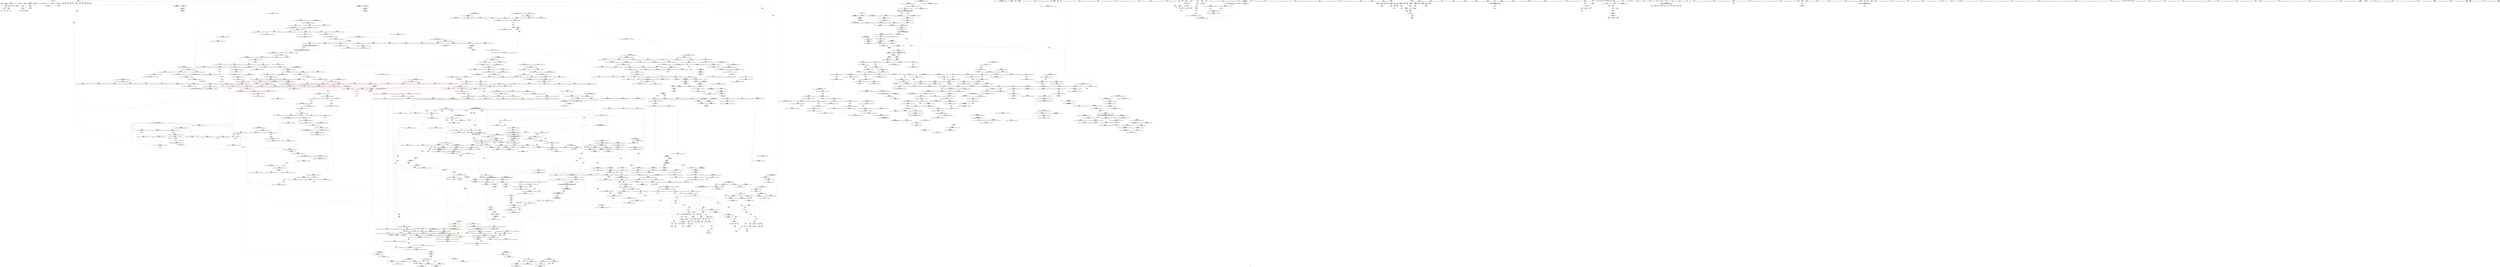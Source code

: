 digraph "SVFG" {
	label="SVFG";

	Node0x563ff8d54cc0 [shape=record,color=grey,label="{NodeID: 0\nNullPtr}"];
	Node0x563ff8d54cc0 -> Node0x563ff8f89970[style=solid];
	Node0x563ff8d54cc0 -> Node0x563ff8fbd960[style=solid];
	Node0x563ff8d54cc0 -> Node0x563ff8fbda30[style=solid];
	Node0x563ff8d54cc0 -> Node0x563ff8fbe030[style=solid];
	Node0x563ff8ff4e20 [shape=record,color=grey,label="{NodeID: 1882\n1033 = Binary(1032, 794, )\n}"];
	Node0x563ff8f90bc0 [shape=record,color=red,label="{NodeID: 775\n768\<--735\n\<--__i\n_ZSt13__heap_selectIP3gtrN9__gnu_cxx5__ops15_Iter_comp_iterIPFbS0_S0_EEEEvT_S8_S8_T0_\n}"];
	Node0x563ff8f90bc0 -> Node0x563ff8f99670[style=solid];
	Node0x563ff908bad0 [shape=record,color=yellow,style=double,label="{NodeID: 2657\n28V_3 = CSCHI(MR_28V_2)\npts\{30 \}\nCS[]|{<s0>25}}"];
	Node0x563ff908bad0:s0 -> Node0x563ff905ffa0[style=dashed,color=blue];
	Node0x563ff8f87790 [shape=record,color=purple,label="{NodeID: 443\n1809\<--441\noffset_0\<--\n}"];
	Node0x563ff8f87790 -> Node0x563ff8fba560[style=solid];
	Node0x563ff8fc6dc0 [shape=record,color=blue, style = dotted,label="{NodeID: 1218\n1946\<--1948\noffset_0\<--dummyVal\n_ZSt16__insertion_sortIP3gtrN9__gnu_cxx5__ops15_Iter_comp_iterIPFbS0_S0_EEEEvT_S8_T0_\n}"];
	Node0x563ff8fc6dc0 -> Node0x563ff8fbcc60[style=dashed];
	Node0x563ff8fc6dc0 -> Node0x563ff904e7a0[style=dashed];
	Node0x563ff8f42ec0 [shape=record,color=green,label="{NodeID: 111\n673\<--674\n__last.addr\<--__last.addr_field_insensitive\n_ZSt27__unguarded_partition_pivotIP3gtrN9__gnu_cxx5__ops15_Iter_comp_iterIPFbS0_S0_EEEET_S8_S8_T0_\n}"];
	Node0x563ff8f42ec0 -> Node0x563ff8fa7780[style=solid];
	Node0x563ff8f42ec0 -> Node0x563ff8fa7850[style=solid];
	Node0x563ff8f42ec0 -> Node0x563ff8fa7920[style=solid];
	Node0x563ff8f42ec0 -> Node0x563ff8fc11f0[style=solid];
	Node0x563ff9050aa0 [shape=record,color=black,label="{NodeID: 1993\nMR_119V_3 = PHI(MR_119V_2, MR_119V_1, )\npts\{4050000 \}\n}"];
	Node0x563ff8f965f0 [shape=record,color=red,label="{NodeID: 886\n1286\<--1249\n\<--__c.addr\n_ZSt22__move_median_to_firstIP3gtrN9__gnu_cxx5__ops15_Iter_comp_iterIPFbS0_S0_EEEEvT_S8_S8_S8_T0_\n|{<s0>88}}"];
	Node0x563ff8f965f0:s0 -> Node0x563ff9109560[style=solid,color=red];
	Node0x563ff9107e90 [shape=record,color=black,label="{NodeID: 2768\n1645 = PHI(1545, 1549, )\n0th arg _ZSt12__miter_baseIP3gtrET_S2_ }"];
	Node0x563ff9107e90 -> Node0x563ff8fc8890[style=solid];
	Node0x563ff8f9d0f0 [shape=record,color=purple,label="{NodeID: 554\n1337\<--1336\nincdec.ptr3\<--\n_ZSt21__unguarded_partitionIP3gtrN9__gnu_cxx5__ops15_Iter_comp_iterIPFbS0_S0_EEEET_S8_S8_S8_T0_\n}"];
	Node0x563ff8f9d0f0 -> Node0x563ff8fc5ff0[style=solid];
	Node0x563ff907ca20 [shape=record,color=yellow,style=double,label="{NodeID: 2436\nRETMU(14V_1)\npts\{1040001 \}\nFun[_Z3cmp3gtrS_]}"];
	Node0x563ff8f7ffc0 [shape=record,color=green,label="{NodeID: 222\n1608\<--1609\n__comp\<--__comp_field_insensitive\n_ZN9__gnu_cxx5__ops15__val_comp_iterIPFb3gtrS2_EEENS0_14_Val_comp_iterIT_EENS0_15_Iter_comp_iterIS6_EE\n|{|<s1>125}}"];
	Node0x563ff8f7ffc0 -> Node0x563ff8f9fda0[style=solid];
	Node0x563ff8f7ffc0:s1 -> Node0x563ff910d710[style=solid,color=red];
	Node0x563ff8fbb8e0 [shape=record,color=red,label="{NodeID: 997\n1882\<--1881\ndummyVal\<--offset_1\n_ZSt10__pop_heapIP3gtrN9__gnu_cxx5__ops15_Iter_comp_iterIPFbS0_S0_EEEEvT_S8_S8_RT0_\n}"];
	Node0x563ff8fbb8e0 -> Node0x563ff8fc3340[style=solid];
	Node0x563ff8fa2b20 [shape=record,color=red,label="{NodeID: 665\n181\<--138\n\<--i\nmain\n}"];
	Node0x563ff8fa2b20 -> Node0x563ff8f89fb0[style=solid];
	Node0x563ff8f8dca0 [shape=record,color=black,label="{NodeID: 333\n967\<--965\n\<--\n_ZSt10__pop_heapIP3gtrN9__gnu_cxx5__ops15_Iter_comp_iterIPFbS0_S0_EEEEvT_S8_S8_RT0_\n}"];
	Node0x563ff8f8dca0 -> Node0x563ff8f9b3b0[style=solid];
	Node0x563ff8fc1460 [shape=record,color=blue, style = dotted,label="{NodeID: 1108\n1835\<--1837\noffset_0\<--dummyVal\n_ZSt27__unguarded_partition_pivotIP3gtrN9__gnu_cxx5__ops15_Iter_comp_iterIPFbS0_S0_EEEET_S8_S8_T0_\n}"];
	Node0x563ff8fc1460 -> Node0x563ff8fa7b90[style=dashed];
	Node0x563ff8d500f0 [shape=record,color=green,label="{NodeID: 1\n7\<--1\n__dso_handle\<--dummyObj\nGlob }"];
	Node0x563ff8ff4fa0 [shape=record,color=grey,label="{NodeID: 1883\n1038 = Binary(1037, 521, )\n}"];
	Node0x563ff8ff4fa0 -> Node0x563ff8fc3c30[style=solid];
	Node0x563ff8f90c90 [shape=record,color=red,label="{NodeID: 776\n788\<--777\n\<--__first.addr\n_ZSt11__sort_heapIP3gtrN9__gnu_cxx5__ops15_Iter_comp_iterIPFbS0_S0_EEEEvT_S8_RT0_\n}"];
	Node0x563ff8f90c90 -> Node0x563ff8f8c510[style=solid];
	Node0x563ff908bc30 [shape=record,color=yellow,style=double,label="{NodeID: 2658\n28V_3 = CSCHI(MR_28V_2)\npts\{30 \}\nCS[]|{<s0>27}}"];
	Node0x563ff908bc30:s0 -> Node0x563ff908b290[style=dashed,color=blue];
	Node0x563ff8f87860 [shape=record,color=purple,label="{NodeID: 444\n464\<--452\ncoerce.dive\<--retval\n_ZN9__gnu_cxx5__ops16__iter_comp_iterIPFb3gtrS2_EEENS0_15_Iter_comp_iterIT_EES6_\n}"];
	Node0x563ff8f87860 -> Node0x563ff8fa5630[style=solid];
	Node0x563ff8fc6e90 [shape=record,color=blue, style = dotted,label="{NodeID: 1219\n1949\<--1951\noffset_1\<--dummyVal\n_ZSt16__insertion_sortIP3gtrN9__gnu_cxx5__ops15_Iter_comp_iterIPFbS0_S0_EEEEvT_S8_T0_\n}"];
	Node0x563ff8fc6e90 -> Node0x563ff8fbcd30[style=dashed];
	Node0x563ff8fc6e90 -> Node0x563ff904eca0[style=dashed];
	Node0x563ff8f42f90 [shape=record,color=green,label="{NodeID: 112\n675\<--676\n__mid\<--__mid_field_insensitive\n_ZSt27__unguarded_partition_pivotIP3gtrN9__gnu_cxx5__ops15_Iter_comp_iterIPFbS0_S0_EEEET_S8_S8_T0_\n}"];
	Node0x563ff8f42f90 -> Node0x563ff8fa79f0[style=solid];
	Node0x563ff8f42f90 -> Node0x563ff8fc12c0[style=solid];
	Node0x563ff9050fa0 [shape=record,color=black,label="{NodeID: 1994\nMR_28V_4 = PHI(MR_28V_5, MR_28V_3, )\npts\{30 \}\n|{<s0>21}}"];
	Node0x563ff9050fa0:s0 -> Node0x563ff90500a0[style=dashed,color=blue];
	Node0x563ff8f966c0 [shape=record,color=red,label="{NodeID: 887\n1294\<--1249\n\<--__c.addr\n_ZSt22__move_median_to_firstIP3gtrN9__gnu_cxx5__ops15_Iter_comp_iterIPFbS0_S0_EEEEvT_S8_S8_S8_T0_\n|{<s0>90}}"];
	Node0x563ff8f966c0:s0 -> Node0x563ff9109560[style=solid,color=red];
	Node0x563ff91080a0 [shape=record,color=black,label="{NodeID: 2769\n1557 = PHI(1464, 1514, )\n0th arg _ZSt25__unguarded_linear_insertIP3gtrN9__gnu_cxx5__ops14_Val_comp_iterIPFbS0_S0_EEEEvT_T0_ }"];
	Node0x563ff91080a0 -> Node0x563ff8fc7c60[style=solid];
	Node0x563ff8f9d1c0 [shape=record,color=purple,label="{NodeID: 555\n1345\<--1344\nincdec.ptr7\<--\n_ZSt21__unguarded_partitionIP3gtrN9__gnu_cxx5__ops15_Iter_comp_iterIPFbS0_S0_EEEET_S8_S8_S8_T0_\n}"];
	Node0x563ff8f9d1c0 -> Node0x563ff8fc60c0[style=solid];
	Node0x563ff907cb00 [shape=record,color=yellow,style=double,label="{NodeID: 2437\nRETMU(16V_1)\npts\{1060000 \}\nFun[_Z3cmp3gtrS_]}"];
	Node0x563ff8f80090 [shape=record,color=green,label="{NodeID: 223\n1614\<--1615\n_ZN9__gnu_cxx5__ops14_Val_comp_iterIPFb3gtrS2_EEC2EONS0_15_Iter_comp_iterIS4_EE\<--_ZN9__gnu_cxx5__ops14_Val_comp_iterIPFb3gtrS2_EEC2EONS0_15_Iter_comp_iterIS4_EE_field_insensitive\n}"];
	Node0x563ff8fbb9b0 [shape=record,color=red,label="{NodeID: 998\n1885\<--1884\ndummyVal\<--offset_0\n_ZSt10__pop_heapIP3gtrN9__gnu_cxx5__ops15_Iter_comp_iterIPFbS0_S0_EEEEvT_S8_S8_RT0_\n}"];
	Node0x563ff8fbb9b0 -> Node0x563ff8fc3410[style=solid];
	Node0x563ff8fa2bf0 [shape=record,color=red,label="{NodeID: 666\n185\<--138\n\<--i\nmain\n}"];
	Node0x563ff8fa2bf0 -> Node0x563ff8f8a080[style=solid];
	Node0x563ff8f8dd70 [shape=record,color=black,label="{NodeID: 334\n975\<--980\n_ZSt4moveIR3gtrEONSt16remove_referenceIT_E4typeEOS3__ret\<--\n_ZSt4moveIR3gtrEONSt16remove_referenceIT_E4typeEOS3_\n|{<s0>48|<s1>50|<s2>56|<s3>58|<s4>60|<s5>65|<s6>67|<s7>71|<s8>76|<s9>78|<s10>97|<s11>99|<s12>101|<s13>104|<s14>107|<s15>118|<s16>121|<s17>123}}"];
	Node0x563ff8f8dd70:s0 -> Node0x563ff90ffda0[style=solid,color=blue];
	Node0x563ff8f8dd70:s1 -> Node0x563ff90fff10[style=solid,color=blue];
	Node0x563ff8f8dd70:s2 -> Node0x563ff90ff3e0[style=solid,color=blue];
	Node0x563ff8f8dd70:s3 -> Node0x563ff90ff550[style=solid,color=blue];
	Node0x563ff8f8dd70:s4 -> Node0x563ff9100190[style=solid,color=blue];
	Node0x563ff8f8dd70:s5 -> Node0x563ff91003e0[style=solid,color=blue];
	Node0x563ff8f8dd70:s6 -> Node0x563ff9100550[style=solid,color=blue];
	Node0x563ff8f8dd70:s7 -> Node0x563ff91007d0[style=solid,color=blue];
	Node0x563ff8f8dd70:s8 -> Node0x563ff9100b90[style=solid,color=blue];
	Node0x563ff8f8dd70:s9 -> Node0x563ff9100cd0[style=solid,color=blue];
	Node0x563ff8f8dd70:s10 -> Node0x563ff91047a0[style=solid,color=blue];
	Node0x563ff8f8dd70:s11 -> Node0x563ff91049d0[style=solid,color=blue];
	Node0x563ff8f8dd70:s12 -> Node0x563ff9104b10[style=solid,color=blue];
	Node0x563ff8f8dd70:s13 -> Node0x563ff9104d60[style=solid,color=blue];
	Node0x563ff8f8dd70:s14 -> Node0x563ff9104fe0[style=solid,color=blue];
	Node0x563ff8f8dd70:s15 -> Node0x563ff9105510[style=solid,color=blue];
	Node0x563ff8f8dd70:s16 -> Node0x563ff9105760[style=solid,color=blue];
	Node0x563ff8f8dd70:s17 -> Node0x563ff91058d0[style=solid,color=blue];
	Node0x563ff8fc1530 [shape=record,color=blue,label="{NodeID: 1109\n737\<--726\ncoerce.dive\<--__comp.coerce\n_ZSt13__heap_selectIP3gtrN9__gnu_cxx5__ops15_Iter_comp_iterIPFbS0_S0_EEEEvT_S8_S8_T0_\n|{<s0>44|<s1>45|<s2>46}}"];
	Node0x563ff8fc1530:s0 -> Node0x563ff906dcd0[style=dashed,color=red];
	Node0x563ff8fc1530:s1 -> Node0x563ff906a390[style=dashed,color=red];
	Node0x563ff8fc1530:s2 -> Node0x563ff9072760[style=dashed,color=red];
	Node0x563ff8c43b90 [shape=record,color=green,label="{NodeID: 2\n11\<--1\n.str\<--dummyObj\nGlob }"];
	Node0x563ff8ff5120 [shape=record,color=grey,label="{NodeID: 1884\n846 = Binary(845, 427, )\n}"];
	Node0x563ff8ff5120 -> Node0x563ff8ff3c20[style=solid];
	Node0x563ff8f90d60 [shape=record,color=red,label="{NodeID: 777\n799\<--777\n\<--__first.addr\n_ZSt11__sort_heapIP3gtrN9__gnu_cxx5__ops15_Iter_comp_iterIPFbS0_S0_EEEEvT_S8_RT0_\n|{<s0>47}}"];
	Node0x563ff8f90d60:s0 -> Node0x563ff910e480[style=solid,color=red];
	Node0x563ff8f87930 [shape=record,color=purple,label="{NodeID: 445\n488\<--472\ncoerce.dive\<--__comp\n_ZSt16__introsort_loopIP3gtrlN9__gnu_cxx5__ops15_Iter_comp_iterIPFbS0_S0_EEEEvT_S8_T0_T1_\n}"];
	Node0x563ff8f87930 -> Node0x563ff8fbfe70[style=solid];
	Node0x563ff8fc6f60 [shape=record,color=blue, style = dotted,label="{NodeID: 1220\n1952\<--1954\noffset_0\<--dummyVal\n_ZSt16__insertion_sortIP3gtrN9__gnu_cxx5__ops15_Iter_comp_iterIPFbS0_S0_EEEEvT_S8_T0_\n}"];
	Node0x563ff8fc6f60 -> Node0x563ff8fbcd30[style=dashed];
	Node0x563ff8fc6f60 -> Node0x563ff8fc7030[style=dashed];
	Node0x563ff8f43060 [shape=record,color=green,label="{NodeID: 113\n677\<--678\nagg.tmp\<--agg.tmp_field_insensitive\n_ZSt27__unguarded_partition_pivotIP3gtrN9__gnu_cxx5__ops15_Iter_comp_iterIPFbS0_S0_EEEET_S8_S8_T0_\n}"];
	Node0x563ff8f43060 -> Node0x563ff8f8c030[style=solid];
	Node0x563ff8f43060 -> Node0x563ff8f98e50[style=solid];
	Node0x563ff90514a0 [shape=record,color=black,label="{NodeID: 1995\nMR_180V_3 = PHI(MR_180V_1, MR_180V_2, )\npts\{5780000 \}\n}"];
	Node0x563ff8f96790 [shape=record,color=red,label="{NodeID: 888\n1298\<--1249\n\<--__c.addr\n_ZSt22__move_median_to_firstIP3gtrN9__gnu_cxx5__ops15_Iter_comp_iterIPFbS0_S0_EEEEvT_S8_S8_S8_T0_\n|{<s0>91}}"];
	Node0x563ff8f96790:s0 -> Node0x563ff9109f60[style=solid,color=red];
	Node0x563ff9108220 [shape=record,color=black,label="{NodeID: 2770\n1558 = PHI(1476, 1524, )\n1st arg _ZSt25__unguarded_linear_insertIP3gtrN9__gnu_cxx5__ops14_Val_comp_iterIPFbS0_S0_EEEEvT_T0_ }"];
	Node0x563ff9108220 -> Node0x563ff8fc7b90[style=solid];
	Node0x563ff8f9d290 [shape=record,color=purple,label="{NodeID: 556\n1358\<--1357\nincdec.ptr9\<--\n_ZSt21__unguarded_partitionIP3gtrN9__gnu_cxx5__ops15_Iter_comp_iterIPFbS0_S0_EEEET_S8_S8_S8_T0_\n}"];
	Node0x563ff8f9d290 -> Node0x563ff8fc6190[style=solid];
	Node0x563ff907cbe0 [shape=record,color=yellow,style=double,label="{NodeID: 2438\nRETMU(18V_1)\npts\{1060001 \}\nFun[_Z3cmp3gtrS_]}"];
	Node0x563ff8f80190 [shape=record,color=green,label="{NodeID: 224\n1623\<--1624\n__first.addr\<--__first.addr_field_insensitive\n_ZSt23__copy_move_backward_a2ILb1EP3gtrS1_ET1_T0_S3_S2_\n}"];
	Node0x563ff8f80190 -> Node0x563ff8fb8dd0[style=solid];
	Node0x563ff8f80190 -> Node0x563ff8fc8620[style=solid];
	Node0x563ff8fbba80 [shape=record,color=red,label="{NodeID: 999\n1888\<--1887\ndummyVal\<--offset_0\n_ZSt13__adjust_heapIP3gtrlS0_N9__gnu_cxx5__ops15_Iter_comp_iterIPFbS0_S0_EEEEvT_T0_S9_T1_T2_\n}"];
	Node0x563ff8fbba80 -> Node0x563ff8fc3d00[style=solid];
	Node0x563ff8fa2cc0 [shape=record,color=red,label="{NodeID: 667\n192\<--138\n\<--i\nmain\n}"];
	Node0x563ff8fa2cc0 -> Node0x563ff8ff58a0[style=solid];
	Node0x563ff8f8de40 [shape=record,color=black,label="{NodeID: 335\n1006\<--988\n\<--__value\n_ZSt13__adjust_heapIP3gtrlS0_N9__gnu_cxx5__ops15_Iter_comp_iterIPFbS0_S0_EEEEvT_T0_S9_T1_T2_\n}"];
	Node0x563ff8f8de40 -> Node0x563ff8fc35b0[style=solid];
	Node0x563ff8fc1600 [shape=record,color=blue,label="{NodeID: 1110\n729\<--723\n__first.addr\<--__first\n_ZSt13__heap_selectIP3gtrN9__gnu_cxx5__ops15_Iter_comp_iterIPFbS0_S0_EEEEvT_S8_S8_T0_\n}"];
	Node0x563ff8fc1600 -> Node0x563ff8fa7c60[style=dashed];
	Node0x563ff8fc1600 -> Node0x563ff8fa7d30[style=dashed];
	Node0x563ff8fc1600 -> Node0x563ff8fa7e00[style=dashed];
	Node0x563ff8c7dcd0 [shape=record,color=green,label="{NodeID: 3\n13\<--1\n.str.2\<--dummyObj\nGlob }"];
	Node0x563ff8ff52a0 [shape=record,color=grey,label="{NodeID: 1885\n340 = Binary(339, 161, )\n}"];
	Node0x563ff8ff52a0 -> Node0x563ff8fbf4b0[style=solid];
	Node0x563ff8f90e30 [shape=record,color=red,label="{NodeID: 778\n787\<--779\n\<--__last.addr\n_ZSt11__sort_heapIP3gtrN9__gnu_cxx5__ops15_Iter_comp_iterIPFbS0_S0_EEEEvT_S8_RT0_\n}"];
	Node0x563ff8f90e30 -> Node0x563ff8f8c440[style=solid];
	Node0x563ff8f87a00 [shape=record,color=purple,label="{NodeID: 446\n513\<--480\ncoerce.dive2\<--agg.tmp\n_ZSt16__introsort_loopIP3gtrlN9__gnu_cxx5__ops15_Iter_comp_iterIPFbS0_S0_EEEEvT_S8_T0_T1_\n}"];
	Node0x563ff8f87a00 -> Node0x563ff8fa6190[style=solid];
	Node0x563ff8fc7030 [shape=record,color=blue, style = dotted,label="{NodeID: 1221\n1955\<--1957\noffset_1\<--dummyVal\n_ZSt16__insertion_sortIP3gtrN9__gnu_cxx5__ops15_Iter_comp_iterIPFbS0_S0_EEEEvT_S8_T0_\n}"];
	Node0x563ff8fc7030 -> Node0x563ff904dda0[style=dashed];
	Node0x563ff8f43130 [shape=record,color=green,label="{NodeID: 114\n679\<--680\nagg.tmp5\<--agg.tmp5_field_insensitive\n_ZSt27__unguarded_partition_pivotIP3gtrN9__gnu_cxx5__ops15_Iter_comp_iterIPFbS0_S0_EEEET_S8_S8_T0_\n}"];
	Node0x563ff8f43130 -> Node0x563ff8f8c100[style=solid];
	Node0x563ff8f43130 -> Node0x563ff8f98f20[style=solid];
	Node0x563ff90519a0 [shape=record,color=black,label="{NodeID: 1996\nMR_182V_3 = PHI(MR_182V_1, MR_182V_2, )\npts\{5800000 \}\n}"];
	Node0x563ff8f96860 [shape=record,color=red,label="{NodeID: 889\n1328\<--1315\n\<--__first.addr\n_ZSt21__unguarded_partitionIP3gtrN9__gnu_cxx5__ops15_Iter_comp_iterIPFbS0_S0_EEEET_S8_S8_S8_T0_\n|{<s0>93}}"];
	Node0x563ff8f96860:s0 -> Node0x563ff91091e0[style=solid,color=red];
	Node0x563ff91083a0 [shape=record,color=black,label="{NodeID: 2771\n1202 = PHI(1159, )\n0th arg _ZN9__gnu_cxx5__ops14_Iter_comp_valIPFb3gtrS2_EEclIPS2_S2_EEbT_RT0_ }"];
	Node0x563ff91083a0 -> Node0x563ff8fc5220[style=solid];
	Node0x563ff8f9d360 [shape=record,color=purple,label="{NodeID: 557\n1928\<--1389\noffset_0\<--\n}"];
	Node0x563ff8f9d360 -> Node0x563ff8fc65a0[style=solid];
	Node0x563ff8f80260 [shape=record,color=green,label="{NodeID: 225\n1625\<--1626\n__last.addr\<--__last.addr_field_insensitive\n_ZSt23__copy_move_backward_a2ILb1EP3gtrS1_ET1_T0_S3_S2_\n}"];
	Node0x563ff8f80260 -> Node0x563ff8fb8ea0[style=solid];
	Node0x563ff8f80260 -> Node0x563ff8fc86f0[style=solid];
	Node0x563ff8fbbb50 [shape=record,color=red,label="{NodeID: 1000\n1891\<--1890\ndummyVal\<--offset_1\n_ZSt13__adjust_heapIP3gtrlS0_N9__gnu_cxx5__ops15_Iter_comp_iterIPFbS0_S0_EEEEvT_T0_S9_T1_T2_\n}"];
	Node0x563ff8fbbb50 -> Node0x563ff8fc3dd0[style=solid];
	Node0x563ff8fa2d90 [shape=record,color=red,label="{NodeID: 668\n213\<--138\n\<--i\nmain\n}"];
	Node0x563ff8fa2d90 -> Node0x563ff8ff8d20[style=solid];
	Node0x563ff8f8df10 [shape=record,color=black,label="{NodeID: 336\n1093\<--1004\n\<--agg.tmp\n_ZSt13__adjust_heapIP3gtrlS0_N9__gnu_cxx5__ops15_Iter_comp_iterIPFbS0_S0_EEEEvT_T0_S9_T1_T2_\n}"];
	Node0x563ff8f8df10 -> Node0x563ff8f9bbd0[style=solid];
	Node0x563ff8f8df10 -> Node0x563ff8f9bca0[style=solid];
	Node0x563ff8fc16d0 [shape=record,color=blue,label="{NodeID: 1111\n731\<--724\n__middle.addr\<--__middle\n_ZSt13__heap_selectIP3gtrN9__gnu_cxx5__ops15_Iter_comp_iterIPFbS0_S0_EEEEvT_S8_S8_T0_\n}"];
	Node0x563ff8fc16d0 -> Node0x563ff8f90610[style=dashed];
	Node0x563ff8fc16d0 -> Node0x563ff8f906e0[style=dashed];
	Node0x563ff8fc16d0 -> Node0x563ff8f907b0[style=dashed];
	Node0x563ff8f3ed70 [shape=record,color=green,label="{NodeID: 4\n17\<--1\n.str.4\<--dummyObj\nGlob }"];
	Node0x563ff8ff5420 [shape=record,color=grey,label="{NodeID: 1886\n843 = Binary(842, 422, )\n}"];
	Node0x563ff8ff5420 -> Node0x563ff8fc1fc0[style=solid];
	Node0x563ff8f90f00 [shape=record,color=red,label="{NodeID: 779\n796\<--779\n\<--__last.addr\n_ZSt11__sort_heapIP3gtrN9__gnu_cxx5__ops15_Iter_comp_iterIPFbS0_S0_EEEEvT_S8_RT0_\n}"];
	Node0x563ff8f90f00 -> Node0x563ff8f99740[style=solid];
	Node0x563ff8f87ad0 [shape=record,color=purple,label="{NodeID: 447\n528\<--484\ncoerce.dive4\<--agg.tmp3\n_ZSt16__introsort_loopIP3gtrlN9__gnu_cxx5__ops15_Iter_comp_iterIPFbS0_S0_EEEEvT_S8_T0_T1_\n}"];
	Node0x563ff8f87ad0 -> Node0x563ff8fa6260[style=solid];
	Node0x563ff8fc7100 [shape=record,color=blue, style = dotted,label="{NodeID: 1222\n1958\<--1960\noffset_0\<--dummyVal\n_ZSt16__insertion_sortIP3gtrN9__gnu_cxx5__ops15_Iter_comp_iterIPFbS0_S0_EEEEvT_S8_T0_\n}"];
	Node0x563ff8fc7100 -> Node0x563ff8f98330[style=dashed];
	Node0x563ff8fc7100 -> Node0x563ff904f6a0[style=dashed];
	Node0x563ff8f80670 [shape=record,color=green,label="{NodeID: 115\n707\<--708\n_ZSt22__move_median_to_firstIP3gtrN9__gnu_cxx5__ops15_Iter_comp_iterIPFbS0_S0_EEEEvT_S8_S8_S8_T0_\<--_ZSt22__move_median_to_firstIP3gtrN9__gnu_cxx5__ops15_Iter_comp_iterIPFbS0_S0_EEEEvT_S8_S8_S8_T0__field_insensitive\n}"];
	Node0x563ff9051ea0 [shape=record,color=black,label="{NodeID: 1997\nMR_184V_2 = PHI(MR_184V_3, MR_184V_1, )\npts\{5820000 \}\n}"];
	Node0x563ff8f96930 [shape=record,color=red,label="{NodeID: 890\n1332\<--1315\n\<--__first.addr\n_ZSt21__unguarded_partitionIP3gtrN9__gnu_cxx5__ops15_Iter_comp_iterIPFbS0_S0_EEEET_S8_S8_S8_T0_\n}"];
	Node0x563ff8f96930 -> Node0x563ff8f9d020[style=solid];
	Node0x563ff91084b0 [shape=record,color=black,label="{NodeID: 2772\n1203 = PHI(1162, )\n1st arg _ZN9__gnu_cxx5__ops14_Iter_comp_valIPFb3gtrS2_EEclIPS2_S2_EEbT_RT0_ }"];
	Node0x563ff91084b0 -> Node0x563ff8fc52f0[style=solid];
	Node0x563ff8f9d430 [shape=record,color=purple,label="{NodeID: 558\n1931\<--1389\noffset_1\<--\n}"];
	Node0x563ff8f9d430 -> Node0x563ff8fc6670[style=solid];
	Node0x563ff8f80330 [shape=record,color=green,label="{NodeID: 226\n1627\<--1628\n__result.addr\<--__result.addr_field_insensitive\n_ZSt23__copy_move_backward_a2ILb1EP3gtrS1_ET1_T0_S3_S2_\n}"];
	Node0x563ff8f80330 -> Node0x563ff8fb8f70[style=solid];
	Node0x563ff8f80330 -> Node0x563ff8fc87c0[style=solid];
	Node0x563ff8fbbc20 [shape=record,color=red,label="{NodeID: 1001\n1894\<--1893\ndummyVal\<--offset_0\n_ZSt13__adjust_heapIP3gtrlS0_N9__gnu_cxx5__ops15_Iter_comp_iterIPFbS0_S0_EEEEvT_T0_S9_T1_T2_\n}"];
	Node0x563ff8fbbc20 -> Node0x563ff8fc4040[style=solid];
	Node0x563ff8fa2e60 [shape=record,color=red,label="{NodeID: 669\n218\<--138\n\<--i\nmain\n}"];
	Node0x563ff8fa2e60 -> Node0x563ff8ff82a0[style=solid];
	Node0x563ff8f8dfe0 [shape=record,color=black,label="{NodeID: 337\n1096\<--1004\n\<--agg.tmp\n_ZSt13__adjust_heapIP3gtrlS0_N9__gnu_cxx5__ops15_Iter_comp_iterIPFbS0_S0_EEEEvT_T0_S9_T1_T2_\n}"];
	Node0x563ff8f8dfe0 -> Node0x563ff8f94160[style=solid];
	Node0x563ff8fc17a0 [shape=record,color=blue,label="{NodeID: 1112\n733\<--725\n__last.addr\<--__last\n_ZSt13__heap_selectIP3gtrN9__gnu_cxx5__ops15_Iter_comp_iterIPFbS0_S0_EEEEvT_S8_S8_T0_\n}"];
	Node0x563ff8fc17a0 -> Node0x563ff8f90880[style=dashed];
	Node0x563ff8f3f080 [shape=record,color=green,label="{NodeID: 5\n19\<--1\n.str.5\<--dummyObj\nGlob }"];
	Node0x563ff8ff55a0 [shape=record,color=grey,label="{NodeID: 1887\n1025 = Binary(1024, 794, )\n}"];
	Node0x563ff8ff55a0 -> Node0x563ff8ff5720[style=solid];
	Node0x563ff8f90fd0 [shape=record,color=red,label="{NodeID: 780\n800\<--779\n\<--__last.addr\n_ZSt11__sort_heapIP3gtrN9__gnu_cxx5__ops15_Iter_comp_iterIPFbS0_S0_EEEEvT_S8_RT0_\n|{<s0>47}}"];
	Node0x563ff8f90fd0:s0 -> Node0x563ff910e690[style=solid,color=red];
	Node0x563ff8f87ba0 [shape=record,color=purple,label="{NodeID: 448\n540\<--486\ncoerce.dive6\<--agg.tmp5\n_ZSt16__introsort_loopIP3gtrlN9__gnu_cxx5__ops15_Iter_comp_iterIPFbS0_S0_EEEEvT_S8_T0_T1_\n}"];
	Node0x563ff8f87ba0 -> Node0x563ff8fa6330[style=solid];
	Node0x563ff8fc71d0 [shape=record,color=blue,label="{NodeID: 1223\n1473\<--1470\ncoerce.dive10\<--call9\n_ZSt16__insertion_sortIP3gtrN9__gnu_cxx5__ops15_Iter_comp_iterIPFbS0_S0_EEEEvT_S8_T0_\n}"];
	Node0x563ff8fc71d0 -> Node0x563ff8f98400[style=dashed];
	Node0x563ff8fc71d0 -> Node0x563ff904f1a0[style=dashed];
	Node0x563ff8f80740 [shape=record,color=green,label="{NodeID: 116\n719\<--720\n_ZSt21__unguarded_partitionIP3gtrN9__gnu_cxx5__ops15_Iter_comp_iterIPFbS0_S0_EEEET_S8_S8_S8_T0_\<--_ZSt21__unguarded_partitionIP3gtrN9__gnu_cxx5__ops15_Iter_comp_iterIPFbS0_S0_EEEET_S8_S8_S8_T0__field_insensitive\n}"];
	Node0x563ff8f96a00 [shape=record,color=red,label="{NodeID: 891\n1348\<--1315\n\<--__first.addr\n_ZSt21__unguarded_partitionIP3gtrN9__gnu_cxx5__ops15_Iter_comp_iterIPFbS0_S0_EEEET_S8_S8_S8_T0_\n}"];
	Node0x563ff8f96a00 -> Node0x563ff8ff85a0[style=solid];
	Node0x563ff91085c0 [shape=record,color=black,label="{NodeID: 2773\n1204 = PHI(1132, )\n2nd arg _ZN9__gnu_cxx5__ops14_Iter_comp_valIPFb3gtrS2_EEclIPS2_S2_EEbT_RT0_ }"];
	Node0x563ff91085c0 -> Node0x563ff8fc53c0[style=solid];
	Node0x563ff8f9d500 [shape=record,color=purple,label="{NodeID: 559\n1929\<--1390\noffset_0\<--\n}"];
	Node0x563ff8f9d500 -> Node0x563ff8fbc5e0[style=solid];
	Node0x563ff8f80400 [shape=record,color=green,label="{NodeID: 227\n1634\<--1635\n_ZSt12__niter_baseIP3gtrET_S2_\<--_ZSt12__niter_baseIP3gtrET_S2__field_insensitive\n}"];
	Node0x563ff8fbbcf0 [shape=record,color=red,label="{NodeID: 1002\n1897\<--1896\ndummyVal\<--offset_1\n_ZSt13__adjust_heapIP3gtrlS0_N9__gnu_cxx5__ops15_Iter_comp_iterIPFbS0_S0_EEEEvT_T0_S9_T1_T2_\n}"];
	Node0x563ff8fbbcf0 -> Node0x563ff8fc4110[style=solid];
	Node0x563ff8fa2f30 [shape=record,color=red,label="{NodeID: 670\n234\<--138\n\<--i\nmain\n}"];
	Node0x563ff8fa2f30 -> Node0x563ff8ff73a0[style=solid];
	Node0x563ff8f8e0b0 [shape=record,color=black,label="{NodeID: 338\n1049\<--1044\n\<--call4\n_ZSt13__adjust_heapIP3gtrlS0_N9__gnu_cxx5__ops15_Iter_comp_iterIPFbS0_S0_EEEEvT_T0_S9_T1_T2_\n}"];
	Node0x563ff8f8e0b0 -> Node0x563ff8f9b6f0[style=solid];
	Node0x563ff8f8e0b0 -> Node0x563ff8f9b7c0[style=solid];
	Node0x563ff8fc1870 [shape=record,color=blue,label="{NodeID: 1113\n735\<--747\n__i\<--\n_ZSt13__heap_selectIP3gtrN9__gnu_cxx5__ops15_Iter_comp_iterIPFbS0_S0_EEEEvT_S8_S8_T0_\n}"];
	Node0x563ff8fc1870 -> Node0x563ff9052da0[style=dashed];
	Node0x563ff8f3f140 [shape=record,color=green,label="{NodeID: 6\n22\<--1\n\<--dummyObj\nCan only get source location for instruction, argument, global var or function.}"];
	Node0x563ff8ff5720 [shape=record,color=grey,label="{NodeID: 1888\n1026 = Binary(427, 1025, )\n}"];
	Node0x563ff8ff5720 -> Node0x563ff8fc3b60[style=solid];
	Node0x563ff8f910a0 [shape=record,color=red,label="{NodeID: 781\n801\<--779\n\<--__last.addr\n_ZSt11__sort_heapIP3gtrN9__gnu_cxx5__ops15_Iter_comp_iterIPFbS0_S0_EEEEvT_S8_RT0_\n|{<s0>47}}"];
	Node0x563ff8f910a0:s0 -> Node0x563ff910e810[style=solid,color=red];
	Node0x563ff908c310 [shape=record,color=yellow,style=double,label="{NodeID: 2663\n28V_4 = CSCHI(MR_28V_3)\npts\{30 \}\nCS[]|{<s0>46|<s1>47}}"];
	Node0x563ff908c310:s0 -> Node0x563ff90528a0[style=dashed,color=blue];
	Node0x563ff908c310:s1 -> Node0x563ff903d790[style=dashed,color=blue];
	Node0x563ff8f87c70 [shape=record,color=purple,label="{NodeID: 449\n1811\<--510\noffset_0\<--\n}"];
	Node0x563ff8f87c70 -> Node0x563ff8fc01b0[style=solid];
	Node0x563ff8fc72a0 [shape=record,color=blue,label="{NodeID: 1224\n1417\<--1483\n__i\<--incdec.ptr\n_ZSt16__insertion_sortIP3gtrN9__gnu_cxx5__ops15_Iter_comp_iterIPFbS0_S0_EEEEvT_S8_T0_\n}"];
	Node0x563ff8fc72a0 -> Node0x563ff8f97d80[style=dashed];
	Node0x563ff8fc72a0 -> Node0x563ff8f97e50[style=dashed];
	Node0x563ff8fc72a0 -> Node0x563ff8f97f20[style=dashed];
	Node0x563ff8fc72a0 -> Node0x563ff8f97ff0[style=dashed];
	Node0x563ff8fc72a0 -> Node0x563ff8f980c0[style=dashed];
	Node0x563ff8fc72a0 -> Node0x563ff8f98190[style=dashed];
	Node0x563ff8fc72a0 -> Node0x563ff8f98260[style=dashed];
	Node0x563ff8fc72a0 -> Node0x563ff8fc72a0[style=dashed];
	Node0x563ff8fc72a0 -> Node0x563ff903ec80[style=dashed];
	Node0x563ff8f80840 [shape=record,color=green,label="{NodeID: 117\n727\<--728\n__comp\<--__comp_field_insensitive\n_ZSt13__heap_selectIP3gtrN9__gnu_cxx5__ops15_Iter_comp_iterIPFbS0_S0_EEEEvT_S8_S8_T0_\n|{|<s1>44|<s2>45|<s3>46}}"];
	Node0x563ff8f80840 -> Node0x563ff8f995a0[style=solid];
	Node0x563ff8f80840:s1 -> Node0x563ff910c270[style=solid,color=red];
	Node0x563ff8f80840:s2 -> Node0x563ff9108950[style=solid,color=red];
	Node0x563ff8f80840:s3 -> Node0x563ff910e990[style=solid,color=red];
	Node0x563ff90528a0 [shape=record,color=black,label="{NodeID: 1999\nMR_28V_3 = PHI(MR_28V_5, MR_28V_2, )\npts\{30 \}\n|{|<s1>38|<s2>45|<s3>46|<s4>46|<s5>46|<s6>46}}"];
	Node0x563ff90528a0 -> Node0x563ff90528a0[style=dashed];
	Node0x563ff90528a0:s1 -> Node0x563ff908b970[style=dashed,color=blue];
	Node0x563ff90528a0:s2 -> Node0x563ff9069aa0[style=dashed,color=red];
	Node0x563ff90528a0:s3 -> Node0x563ff8fbb4d0[style=dashed,color=red];
	Node0x563ff90528a0:s4 -> Node0x563ff8fbb5a0[style=dashed,color=red];
	Node0x563ff90528a0:s5 -> Node0x563ff8fbb670[style=dashed,color=red];
	Node0x563ff90528a0:s6 -> Node0x563ff8fc30d0[style=dashed,color=red];
	Node0x563ff8f96ad0 [shape=record,color=red,label="{NodeID: 892\n1352\<--1315\n\<--__first.addr\n_ZSt21__unguarded_partitionIP3gtrN9__gnu_cxx5__ops15_Iter_comp_iterIPFbS0_S0_EEEET_S8_S8_S8_T0_\n}"];
	Node0x563ff8f96ad0 -> Node0x563ff8f8f020[style=solid];
	Node0x563ff91086d0 [shape=record,color=black,label="{NodeID: 2774\n1110 = PHI(1002, )\n0th arg _ZN9__gnu_cxx5__ops14_Iter_comp_valIPFb3gtrS2_EEC2EONS0_15_Iter_comp_iterIS4_EE }"];
	Node0x563ff91086d0 -> Node0x563ff8fc4520[style=solid];
	Node0x563ff8f9d5d0 [shape=record,color=purple,label="{NodeID: 560\n1932\<--1390\noffset_1\<--\n}"];
	Node0x563ff8f9d5d0 -> Node0x563ff8fbc6b0[style=solid];
	Node0x563ff8f80500 [shape=record,color=green,label="{NodeID: 228\n1641\<--1642\n_ZSt22__copy_move_backward_aILb1EP3gtrS1_ET1_T0_S3_S2_\<--_ZSt22__copy_move_backward_aILb1EP3gtrS1_ET1_T0_S3_S2__field_insensitive\n}"];
	Node0x563ff8fbbdc0 [shape=record,color=red,label="{NodeID: 1003\n1900\<--1899\ndummyVal\<--offset_0\n_ZSt13__adjust_heapIP3gtrlS0_N9__gnu_cxx5__ops15_Iter_comp_iterIPFbS0_S0_EEEEvT_T0_S9_T1_T2_\n}"];
	Node0x563ff8fbbdc0 -> Node0x563ff8fc42b0[style=solid];
	Node0x563ff8fa3000 [shape=record,color=red,label="{NodeID: 671\n257\<--138\n\<--i\nmain\n}"];
	Node0x563ff8fa3000 -> Node0x563ff8ff70a0[style=solid];
	Node0x563ff8f8e180 [shape=record,color=black,label="{NodeID: 339\n1048\<--1047\n\<--add.ptr5\n_ZSt13__adjust_heapIP3gtrlS0_N9__gnu_cxx5__ops15_Iter_comp_iterIPFbS0_S0_EEEEvT_T0_S9_T1_T2_\n}"];
	Node0x563ff8f8e180 -> Node0x563ff8f9b550[style=solid];
	Node0x563ff8f8e180 -> Node0x563ff8f9b620[style=solid];
	Node0x563ff8fc1940 [shape=record,color=blue,label="{NodeID: 1114\n735\<--769\n__i\<--incdec.ptr\n_ZSt13__heap_selectIP3gtrN9__gnu_cxx5__ops15_Iter_comp_iterIPFbS0_S0_EEEEvT_S8_S8_T0_\n}"];
	Node0x563ff8fc1940 -> Node0x563ff9052da0[style=dashed];
	Node0x563ff8f3f200 [shape=record,color=green,label="{NodeID: 7\n34\<--1\n.str.6\<--dummyObj\nGlob }"];
	Node0x563ff8ff58a0 [shape=record,color=grey,label="{NodeID: 1889\n193 = Binary(192, 161, )\n}"];
	Node0x563ff8ff58a0 -> Node0x563ff8fbe950[style=solid];
	Node0x563ff8f91170 [shape=record,color=red,label="{NodeID: 782\n802\<--781\n\<--__comp.addr\n_ZSt11__sort_heapIP3gtrN9__gnu_cxx5__ops15_Iter_comp_iterIPFbS0_S0_EEEEvT_S8_RT0_\n|{<s0>47}}"];
	Node0x563ff8f91170:s0 -> Node0x563ff910e990[style=solid,color=red];
	Node0x563ff908c470 [shape=record,color=yellow,style=double,label="{NodeID: 2664\n2V_2 = CSCHI(MR_2V_1)\npts\{10 \}\nCS[]}"];
	Node0x563ff8f87d40 [shape=record,color=purple,label="{NodeID: 450\n1812\<--511\noffset_0\<--\n}"];
	Node0x563ff8f87d40 -> Node0x563ff8fba630[style=solid];
	Node0x563ff8fc7370 [shape=record,color=blue,label="{NodeID: 1225\n1503\<--1490\ncoerce.dive\<--__comp.coerce\n_ZSt26__unguarded_insertion_sortIP3gtrN9__gnu_cxx5__ops15_Iter_comp_iterIPFbS0_S0_EEEEvT_S8_T0_\n}"];
	Node0x563ff8fc7370 -> Node0x563ff8fbced0[style=dashed];
	Node0x563ff8f80910 [shape=record,color=green,label="{NodeID: 118\n729\<--730\n__first.addr\<--__first.addr_field_insensitive\n_ZSt13__heap_selectIP3gtrN9__gnu_cxx5__ops15_Iter_comp_iterIPFbS0_S0_EEEEvT_S8_S8_T0_\n}"];
	Node0x563ff8f80910 -> Node0x563ff8fa7c60[style=solid];
	Node0x563ff8f80910 -> Node0x563ff8fa7d30[style=solid];
	Node0x563ff8f80910 -> Node0x563ff8fa7e00[style=solid];
	Node0x563ff8f80910 -> Node0x563ff8fc1600[style=solid];
	Node0x563ff9052da0 [shape=record,color=black,label="{NodeID: 2000\nMR_217V_3 = PHI(MR_217V_4, MR_217V_2, )\npts\{736 \}\n}"];
	Node0x563ff9052da0 -> Node0x563ff8f90950[style=dashed];
	Node0x563ff9052da0 -> Node0x563ff8f90a20[style=dashed];
	Node0x563ff9052da0 -> Node0x563ff8f90af0[style=dashed];
	Node0x563ff9052da0 -> Node0x563ff8f90bc0[style=dashed];
	Node0x563ff9052da0 -> Node0x563ff8fc1940[style=dashed];
	Node0x563ff8f96ba0 [shape=record,color=red,label="{NodeID: 893\n1354\<--1315\n\<--__first.addr\n_ZSt21__unguarded_partitionIP3gtrN9__gnu_cxx5__ops15_Iter_comp_iterIPFbS0_S0_EEEET_S8_S8_S8_T0_\n|{<s0>95}}"];
	Node0x563ff8f96ba0:s0 -> Node0x563ff9109cd0[style=solid,color=red];
	Node0x563ff9108810 [shape=record,color=black,label="{NodeID: 2775\n1111 = PHI(1083, )\n1st arg _ZN9__gnu_cxx5__ops14_Iter_comp_valIPFb3gtrS2_EEC2EONS0_15_Iter_comp_iterIS4_EE }"];
	Node0x563ff9108810 -> Node0x563ff8fc45f0[style=solid];
	Node0x563ff8f9d6a0 [shape=record,color=purple,label="{NodeID: 561\n1934\<--1395\noffset_0\<--\n}"];
	Node0x563ff8f9d6a0 -> Node0x563ff8fc6740[style=solid];
	Node0x563ff8f88730 [shape=record,color=green,label="{NodeID: 229\n1646\<--1647\n__it.addr\<--__it.addr_field_insensitive\n_ZSt12__miter_baseIP3gtrET_S2_\n}"];
	Node0x563ff8f88730 -> Node0x563ff8fb9040[style=solid];
	Node0x563ff8f88730 -> Node0x563ff8fc8890[style=solid];
	Node0x563ff8fbbe90 [shape=record,color=red,label="{NodeID: 1004\n1903\<--1902\ndummyVal\<--offset_1\n_ZSt13__adjust_heapIP3gtrlS0_N9__gnu_cxx5__ops15_Iter_comp_iterIPFbS0_S0_EEEEvT_T0_S9_T1_T2_\n}"];
	Node0x563ff8fbbe90 -> Node0x563ff8fc4380[style=solid];
	Node0x563ff8fa30d0 [shape=record,color=red,label="{NodeID: 672\n294\<--138\n\<--i\nmain\n}"];
	Node0x563ff8fa30d0 -> Node0x563ff8ff31a0[style=solid];
	Node0x563ff8f8e250 [shape=record,color=black,label="{NodeID: 340\n1077\<--1072\n\<--call15\n_ZSt13__adjust_heapIP3gtrlS0_N9__gnu_cxx5__ops15_Iter_comp_iterIPFbS0_S0_EEEEvT_T0_S9_T1_T2_\n}"];
	Node0x563ff8f8e250 -> Node0x563ff8f9ba30[style=solid];
	Node0x563ff8f8e250 -> Node0x563ff8f9bb00[style=solid];
	Node0x563ff906f0c0 [shape=record,color=yellow,style=double,label="{NodeID: 2222\n28V_1 = ENCHI(MR_28V_0)\npts\{30 \}\nFun[_ZSt6__sortIP3gtrN9__gnu_cxx5__ops15_Iter_comp_iterIPFbS0_S0_EEEEvT_S8_T0_]|{|<s1>19}}"];
	Node0x563ff906f0c0 -> Node0x563ff90500a0[style=dashed];
	Node0x563ff906f0c0:s1 -> Node0x563ff90537a0[style=dashed,color=red];
	Node0x563ff8fc1a10 [shape=record,color=blue,label="{NodeID: 1115\n777\<--774\n__first.addr\<--__first\n_ZSt11__sort_heapIP3gtrN9__gnu_cxx5__ops15_Iter_comp_iterIPFbS0_S0_EEEEvT_S8_RT0_\n}"];
	Node0x563ff8fc1a10 -> Node0x563ff8f90c90[style=dashed];
	Node0x563ff8fc1a10 -> Node0x563ff8f90d60[style=dashed];
	Node0x563ff8f3fad0 [shape=record,color=green,label="{NodeID: 8\n36\<--1\n.str.7\<--dummyObj\nGlob }"];
	Node0x563ff8ff5a20 [shape=record,color=grey,label="{NodeID: 1890\n346 = Binary(345, 161, )\n}"];
	Node0x563ff8ff5a20 -> Node0x563ff8fbf580[style=solid];
	Node0x563ff8f91240 [shape=record,color=red,label="{NodeID: 783\n830\<--810\n\<--__first.addr\n_ZSt11__make_heapIP3gtrN9__gnu_cxx5__ops15_Iter_comp_iterIPFbS0_S0_EEEEvT_S8_RT0_\n}"];
	Node0x563ff8f91240 -> Node0x563ff8f8c9f0[style=solid];
	Node0x563ff908c5d0 [shape=record,color=yellow,style=double,label="{NodeID: 2665\n4V_2 = CSCHI(MR_4V_1)\npts\{16 \}\nCS[]}"];
	Node0x563ff8f87e10 [shape=record,color=purple,label="{NodeID: 451\n1814\<--525\noffset_0\<--\n}"];
	Node0x563ff8f87e10 -> Node0x563ff8fc0350[style=solid];
	Node0x563ff8fc7440 [shape=record,color=blue,label="{NodeID: 1226\n1493\<--1488\n__first.addr\<--__first\n_ZSt26__unguarded_insertion_sortIP3gtrN9__gnu_cxx5__ops15_Iter_comp_iterIPFbS0_S0_EEEEvT_S8_T0_\n}"];
	Node0x563ff8fc7440 -> Node0x563ff8f984d0[style=dashed];
	Node0x563ff8f809e0 [shape=record,color=green,label="{NodeID: 119\n731\<--732\n__middle.addr\<--__middle.addr_field_insensitive\n_ZSt13__heap_selectIP3gtrN9__gnu_cxx5__ops15_Iter_comp_iterIPFbS0_S0_EEEEvT_S8_S8_T0_\n}"];
	Node0x563ff8f809e0 -> Node0x563ff8f90610[style=solid];
	Node0x563ff8f809e0 -> Node0x563ff8f906e0[style=solid];
	Node0x563ff8f809e0 -> Node0x563ff8f907b0[style=solid];
	Node0x563ff8f809e0 -> Node0x563ff8fc16d0[style=solid];
	Node0x563ff8f96c70 [shape=record,color=red,label="{NodeID: 894\n1357\<--1315\n\<--__first.addr\n_ZSt21__unguarded_partitionIP3gtrN9__gnu_cxx5__ops15_Iter_comp_iterIPFbS0_S0_EEEET_S8_S8_S8_T0_\n}"];
	Node0x563ff8f96c70 -> Node0x563ff8f9d290[style=solid];
	Node0x563ff9108950 [shape=record,color=black,label="{NodeID: 2776\n887 = PHI(727, 990, 1241, 1241, 1241, 1241, 1241, 1313, 1313, 1411, )\n0th arg _ZN9__gnu_cxx5__ops15_Iter_comp_iterIPFb3gtrS2_EEclIPS2_S7_EEbT_T0_ }"];
	Node0x563ff9108950 -> Node0x563ff8fc2640[style=solid];
	Node0x563ff8f9d770 [shape=record,color=purple,label="{NodeID: 562\n1937\<--1395\noffset_1\<--\n}"];
	Node0x563ff8f9d770 -> Node0x563ff8fc6810[style=solid];
	Node0x563ff8f88800 [shape=record,color=green,label="{NodeID: 230\n1655\<--1656\n__first.addr\<--__first.addr_field_insensitive\n_ZSt22__copy_move_backward_aILb1EP3gtrS1_ET1_T0_S3_S2_\n}"];
	Node0x563ff8f88800 -> Node0x563ff8fb9110[style=solid];
	Node0x563ff8f88800 -> Node0x563ff8fc8960[style=solid];
	Node0x563ff8fbbf60 [shape=record,color=red,label="{NodeID: 1005\n1906\<--1905\ndummyVal\<--offset_0\n_ZSt11__push_heapIP3gtrlS0_N9__gnu_cxx5__ops14_Iter_comp_valIPFbS0_S0_EEEEvT_T0_S9_T1_RT2_\n}"];
	Node0x563ff8fbbf60 -> Node0x563ff8fc4c70[style=solid];
	Node0x563ff8fa31a0 [shape=record,color=red,label="{NodeID: 673\n314\<--138\n\<--i\nmain\n}"];
	Node0x563ff8fa31a0 -> Node0x563ff8ff97a0[style=solid];
	Node0x563ff8f8e320 [shape=record,color=black,label="{NodeID: 341\n1076\<--1075\n\<--add.ptr16\n_ZSt13__adjust_heapIP3gtrlS0_N9__gnu_cxx5__ops15_Iter_comp_iterIPFbS0_S0_EEEEvT_T0_S9_T1_T2_\n}"];
	Node0x563ff8f8e320 -> Node0x563ff8f9b890[style=solid];
	Node0x563ff8f8e320 -> Node0x563ff8f9b960[style=solid];
	Node0x563ff8fc1ae0 [shape=record,color=blue,label="{NodeID: 1116\n779\<--775\n__last.addr\<--__last\n_ZSt11__sort_heapIP3gtrN9__gnu_cxx5__ops15_Iter_comp_iterIPFbS0_S0_EEEEvT_S8_RT0_\n}"];
	Node0x563ff8fc1ae0 -> Node0x563ff903dc90[style=dashed];
	Node0x563ff8f3fb90 [shape=record,color=green,label="{NodeID: 9\n38\<--1\n.str.8\<--dummyObj\nGlob }"];
	Node0x563ff8ff5ba0 [shape=record,color=grey,label="{NodeID: 1891\n1021 = Binary(1020, 427, )\n}"];
	Node0x563ff8ff5ba0 -> Node0x563ff8ff8ba0[style=solid];
	Node0x563ff8f91310 [shape=record,color=red,label="{NodeID: 784\n839\<--810\n\<--__first.addr\n_ZSt11__make_heapIP3gtrN9__gnu_cxx5__ops15_Iter_comp_iterIPFbS0_S0_EEEEvT_S8_RT0_\n}"];
	Node0x563ff8f91310 -> Node0x563ff8f8cb90[style=solid];
	Node0x563ff908c730 [shape=record,color=yellow,style=double,label="{NodeID: 2666\n28V_8 = CSCHI(MR_28V_7)\npts\{30 \}\nCS[]|{<s0>53|<s1>53|<s2>63}}"];
	Node0x563ff908c730:s0 -> Node0x563ff90569a0[style=dashed,color=blue];
	Node0x563ff908c730:s1 -> Node0x563ff905d7a0[style=dashed,color=blue];
	Node0x563ff908c730:s2 -> Node0x563ff908c310[style=dashed,color=blue];
	Node0x563ff8f87ee0 [shape=record,color=purple,label="{NodeID: 452\n1815\<--526\noffset_0\<--\n}"];
	Node0x563ff8f87ee0 -> Node0x563ff8fba700[style=solid];
	Node0x563ff8fc7510 [shape=record,color=blue,label="{NodeID: 1227\n1495\<--1489\n__last.addr\<--__last\n_ZSt26__unguarded_insertion_sortIP3gtrN9__gnu_cxx5__ops15_Iter_comp_iterIPFbS0_S0_EEEEvT_S8_T0_\n}"];
	Node0x563ff8fc7510 -> Node0x563ff8f985a0[style=dashed];
	Node0x563ff8f80ab0 [shape=record,color=green,label="{NodeID: 120\n733\<--734\n__last.addr\<--__last.addr_field_insensitive\n_ZSt13__heap_selectIP3gtrN9__gnu_cxx5__ops15_Iter_comp_iterIPFbS0_S0_EEEEvT_S8_S8_T0_\n}"];
	Node0x563ff8f80ab0 -> Node0x563ff8f90880[style=solid];
	Node0x563ff8f80ab0 -> Node0x563ff8fc17a0[style=solid];
	Node0x563ff90537a0 [shape=record,color=black,label="{NodeID: 2002\nMR_28V_2 = PHI(MR_28V_5, MR_28V_1, )\npts\{30 \}\n|{|<s1>25|<s2>27}}"];
	Node0x563ff90537a0 -> Node0x563ff905ffa0[style=dashed];
	Node0x563ff90537a0:s1 -> Node0x563ff9070f00[style=dashed,color=red];
	Node0x563ff90537a0:s2 -> Node0x563ff906cc50[style=dashed,color=red];
	Node0x563ff8f96d40 [shape=record,color=red,label="{NodeID: 895\n1336\<--1317\n\<--__last.addr\n_ZSt21__unguarded_partitionIP3gtrN9__gnu_cxx5__ops15_Iter_comp_iterIPFbS0_S0_EEEET_S8_S8_S8_T0_\n}"];
	Node0x563ff8f96d40 -> Node0x563ff8f9d0f0[style=solid];
	Node0x563ff91091e0 [shape=record,color=black,label="{NodeID: 2777\n888 = PHI(754, 1030, 1257, 1261, 1271, 1285, 1293, 1328, 1340, 1442, )\n1st arg _ZN9__gnu_cxx5__ops15_Iter_comp_iterIPFb3gtrS2_EEclIPS2_S7_EEbT_T0_ }"];
	Node0x563ff91091e0 -> Node0x563ff8fc2710[style=solid];
	Node0x563ff8f9d840 [shape=record,color=purple,label="{NodeID: 563\n1935\<--1396\noffset_0\<--\n}"];
	Node0x563ff8f9d840 -> Node0x563ff8fbc780[style=solid];
	Node0x563ff8f888d0 [shape=record,color=green,label="{NodeID: 231\n1657\<--1658\n__last.addr\<--__last.addr_field_insensitive\n_ZSt22__copy_move_backward_aILb1EP3gtrS1_ET1_T0_S3_S2_\n}"];
	Node0x563ff8f888d0 -> Node0x563ff8fb91e0[style=solid];
	Node0x563ff8f888d0 -> Node0x563ff8fc8a30[style=solid];
	Node0x563ff8fbc030 [shape=record,color=red,label="{NodeID: 1006\n1909\<--1908\ndummyVal\<--offset_1\n_ZSt11__push_heapIP3gtrlS0_N9__gnu_cxx5__ops14_Iter_comp_valIPFbS0_S0_EEEEvT_T0_S9_T1_RT2_\n}"];
	Node0x563ff8fbc030 -> Node0x563ff8fc4d40[style=solid];
	Node0x563ff8fa3270 [shape=record,color=red,label="{NodeID: 674\n318\<--138\n\<--i\nmain\n}"];
	Node0x563ff8fa3270 -> Node0x563ff8ff9920[style=solid];
	Node0x563ff8f8e3f0 [shape=record,color=black,label="{NodeID: 342\n1094\<--1092\n\<--call20\n_ZSt13__adjust_heapIP3gtrlS0_N9__gnu_cxx5__ops15_Iter_comp_iterIPFbS0_S0_EEEEvT_T0_S9_T1_T2_\n}"];
	Node0x563ff8f8e3f0 -> Node0x563ff8f9bd70[style=solid];
	Node0x563ff8f8e3f0 -> Node0x563ff8f9be40[style=solid];
	Node0x563ff8fc1bb0 [shape=record,color=blue,label="{NodeID: 1117\n781\<--776\n__comp.addr\<--__comp\n_ZSt11__sort_heapIP3gtrN9__gnu_cxx5__ops15_Iter_comp_iterIPFbS0_S0_EEEEvT_S8_RT0_\n}"];
	Node0x563ff8fc1bb0 -> Node0x563ff8f91170[style=dashed];
	Node0x563ff8f3fc90 [shape=record,color=green,label="{NodeID: 10\n40\<--1\n.str.9\<--dummyObj\nGlob }"];
	Node0x563ff8ff5d20 [shape=record,color=grey,label="{NodeID: 1892\n1020 = Binary(1019, 794, )\n}"];
	Node0x563ff8ff5d20 -> Node0x563ff8ff5ba0[style=solid];
	Node0x563ff8f913e0 [shape=record,color=red,label="{NodeID: 785\n850\<--810\n\<--__first.addr\n_ZSt11__make_heapIP3gtrN9__gnu_cxx5__ops15_Iter_comp_iterIPFbS0_S0_EEEEvT_S8_RT0_\n}"];
	Node0x563ff8f913e0 -> Node0x563ff8fa0d10[style=solid];
	Node0x563ff908c890 [shape=record,color=yellow,style=double,label="{NodeID: 2667\n297V_2 = CSCHI(MR_297V_1)\npts\{10030000 \}\nCS[]|{<s0>73}}"];
	Node0x563ff908c890:s0 -> Node0x563ff9074010[style=dashed,color=red];
	Node0x563ff8f87fb0 [shape=record,color=purple,label="{NodeID: 453\n1817\<--537\noffset_0\<--\n}"];
	Node0x563ff8f87fb0 -> Node0x563ff8fc04f0[style=solid];
	Node0x563ff8fc75e0 [shape=record,color=blue,label="{NodeID: 1228\n1497\<--1507\n__i\<--\n_ZSt26__unguarded_insertion_sortIP3gtrN9__gnu_cxx5__ops15_Iter_comp_iterIPFbS0_S0_EEEEvT_S8_T0_\n}"];
	Node0x563ff8fc75e0 -> Node0x563ff90497a0[style=dashed];
	Node0x563ff8f80b80 [shape=record,color=green,label="{NodeID: 121\n735\<--736\n__i\<--__i_field_insensitive\n_ZSt13__heap_selectIP3gtrN9__gnu_cxx5__ops15_Iter_comp_iterIPFbS0_S0_EEEEvT_S8_S8_T0_\n}"];
	Node0x563ff8f80b80 -> Node0x563ff8f90950[style=solid];
	Node0x563ff8f80b80 -> Node0x563ff8f90a20[style=solid];
	Node0x563ff8f80b80 -> Node0x563ff8f90af0[style=solid];
	Node0x563ff8f80b80 -> Node0x563ff8f90bc0[style=solid];
	Node0x563ff8f80b80 -> Node0x563ff8fc1870[style=solid];
	Node0x563ff8f80b80 -> Node0x563ff8fc1940[style=solid];
	Node0x563ff9053ca0 [shape=record,color=black,label="{NodeID: 2003\nMR_130V_3 = PHI(MR_130V_4, MR_130V_2, )\npts\{477 \}\n}"];
	Node0x563ff9053ca0 -> Node0x563ff8fa5970[style=dashed];
	Node0x563ff9053ca0 -> Node0x563ff8fa5a40[style=dashed];
	Node0x563ff9053ca0 -> Node0x563ff8fa5b10[style=dashed];
	Node0x563ff9053ca0 -> Node0x563ff8fa5be0[style=dashed];
	Node0x563ff9053ca0 -> Node0x563ff8fa5cb0[style=dashed];
	Node0x563ff9053ca0 -> Node0x563ff8fc05c0[style=dashed];
	Node0x563ff8f96e10 [shape=record,color=red,label="{NodeID: 896\n1341\<--1317\n\<--__last.addr\n_ZSt21__unguarded_partitionIP3gtrN9__gnu_cxx5__ops15_Iter_comp_iterIPFbS0_S0_EEEET_S8_S8_S8_T0_\n|{<s0>94}}"];
	Node0x563ff8f96e10:s0 -> Node0x563ff9109560[style=solid,color=red];
	Node0x563ff9109560 [shape=record,color=black,label="{NodeID: 2778\n889 = PHI(755, 1034, 1258, 1262, 1272, 1286, 1294, 1329, 1341, 1443, )\n2nd arg _ZN9__gnu_cxx5__ops15_Iter_comp_iterIPFb3gtrS2_EEclIPS2_S7_EEbT_T0_ }"];
	Node0x563ff9109560 -> Node0x563ff8fc27e0[style=solid];
	Node0x563ff8f9d910 [shape=record,color=purple,label="{NodeID: 564\n1938\<--1396\noffset_1\<--\n}"];
	Node0x563ff8f9d910 -> Node0x563ff8fbc850[style=solid];
	Node0x563ff8f889a0 [shape=record,color=green,label="{NodeID: 232\n1659\<--1660\n__result.addr\<--__result.addr_field_insensitive\n_ZSt22__copy_move_backward_aILb1EP3gtrS1_ET1_T0_S3_S2_\n}"];
	Node0x563ff8f889a0 -> Node0x563ff8fb92b0[style=solid];
	Node0x563ff8f889a0 -> Node0x563ff8fc8b00[style=solid];
	Node0x563ff9040480 [shape=record,color=yellow,style=double,label="{NodeID: 2114\n450V_1 = ENCHI(MR_450V_0)\npts\{8210000 9340000 9890000 11330000 13840000 14200000 \}\nFun[_ZSt25__unguarded_linear_insertIP3gtrN9__gnu_cxx5__ops14_Val_comp_iterIPFbS0_S0_EEEEvT_T0_]}"];
	Node0x563ff9040480 -> Node0x563ff8fbcfa0[style=dashed];
	Node0x563ff9040480 -> Node0x563ff8fbd140[style=dashed];
	Node0x563ff9040480 -> Node0x563ff8fbd2e0[style=dashed];
	Node0x563ff8fbc100 [shape=record,color=red,label="{NodeID: 1007\n1912\<--1911\ndummyVal\<--offset_0\n_ZSt11__push_heapIP3gtrlS0_N9__gnu_cxx5__ops14_Iter_comp_valIPFbS0_S0_EEEEvT_T0_S9_T1_RT2_\n}"];
	Node0x563ff8fbc100 -> Node0x563ff8fc4fb0[style=solid];
	Node0x563ff8fa3340 [shape=record,color=red,label="{NodeID: 675\n323\<--138\n\<--i\nmain\n}"];
	Node0x563ff8fa3340 -> Node0x563ff8f8a630[style=solid];
	Node0x563ff8f8e4c0 [shape=record,color=black,label="{NodeID: 343\n1102\<--1107\n_ZSt4moveIRN9__gnu_cxx5__ops15_Iter_comp_iterIPFb3gtrS3_EEEEONSt16remove_referenceIT_E4typeEOS9__ret\<--\n_ZSt4moveIRN9__gnu_cxx5__ops15_Iter_comp_iterIPFb3gtrS3_EEEEONSt16remove_referenceIT_E4typeEOS9_\n|{<s0>69|<s1>125}}"];
	Node0x563ff8f8e4c0:s0 -> Node0x563ff9100690[style=solid,color=blue];
	Node0x563ff8f8e4c0:s1 -> Node0x563ff9105a10[style=solid,color=blue];
	Node0x563ff8fc1c80 [shape=record,color=blue,label="{NodeID: 1118\n779\<--797\n__last.addr\<--incdec.ptr\n_ZSt11__sort_heapIP3gtrN9__gnu_cxx5__ops15_Iter_comp_iterIPFbS0_S0_EEEEvT_S8_RT0_\n}"];
	Node0x563ff8fc1c80 -> Node0x563ff8f90fd0[style=dashed];
	Node0x563ff8fc1c80 -> Node0x563ff8f910a0[style=dashed];
	Node0x563ff8fc1c80 -> Node0x563ff903dc90[style=dashed];
	Node0x563ff8f3fd90 [shape=record,color=green,label="{NodeID: 11\n42\<--1\n.str.10\<--dummyObj\nGlob }"];
	Node0x563ff8ff5ea0 [shape=record,color=grey,label="{NodeID: 1893\n499 = Binary(498, 422, )\n}"];
	Node0x563ff8ff5ea0 -> Node0x563ff8ff9320[style=solid];
	Node0x563ff8f914b0 [shape=record,color=red,label="{NodeID: 786\n859\<--810\n\<--__first.addr\n_ZSt11__make_heapIP3gtrN9__gnu_cxx5__ops15_Iter_comp_iterIPFbS0_S0_EEEEvT_S8_RT0_\n|{<s0>53}}"];
	Node0x563ff8f914b0:s0 -> Node0x563ff910d080[style=solid,color=red];
	Node0x563ff8f88080 [shape=record,color=purple,label="{NodeID: 454\n1818\<--538\noffset_0\<--\n}"];
	Node0x563ff8f88080 -> Node0x563ff8fba7d0[style=solid];
	Node0x563ff8fc76b0 [shape=record,color=blue, style = dotted,label="{NodeID: 1229\n1961\<--1963\noffset_0\<--dummyVal\n_ZSt26__unguarded_insertion_sortIP3gtrN9__gnu_cxx5__ops15_Iter_comp_iterIPFbS0_S0_EEEEvT_S8_T0_\n}"];
	Node0x563ff8fc76b0 -> Node0x563ff8fb81a0[style=dashed];
	Node0x563ff8fc76b0 -> Node0x563ff904a6a0[style=dashed];
	Node0x563ff8f80c50 [shape=record,color=green,label="{NodeID: 122\n745\<--746\n_ZSt11__make_heapIP3gtrN9__gnu_cxx5__ops15_Iter_comp_iterIPFbS0_S0_EEEEvT_S8_RT0_\<--_ZSt11__make_heapIP3gtrN9__gnu_cxx5__ops15_Iter_comp_iterIPFbS0_S0_EEEEvT_S8_RT0__field_insensitive\n}"];
	Node0x563ff90541a0 [shape=record,color=black,label="{NodeID: 2004\nMR_132V_3 = PHI(MR_132V_4, MR_132V_2, )\npts\{479 \}\n}"];
	Node0x563ff90541a0 -> Node0x563ff8fa5d80[style=dashed];
	Node0x563ff90541a0 -> Node0x563ff8fa5e50[style=dashed];
	Node0x563ff90541a0 -> Node0x563ff8fc0280[style=dashed];
	Node0x563ff8f96ee0 [shape=record,color=red,label="{NodeID: 897\n1344\<--1317\n\<--__last.addr\n_ZSt21__unguarded_partitionIP3gtrN9__gnu_cxx5__ops15_Iter_comp_iterIPFbS0_S0_EEEET_S8_S8_S8_T0_\n}"];
	Node0x563ff8f96ee0 -> Node0x563ff8f9d1c0[style=solid];
	Node0x563ff91098e0 [shape=record,color=black,label="{NodeID: 2779\n1408 = PHI(595, 618, )\n0th arg _ZSt16__insertion_sortIP3gtrN9__gnu_cxx5__ops15_Iter_comp_iterIPFbS0_S0_EEEEvT_S8_T0_ }"];
	Node0x563ff91098e0 -> Node0x563ff8fc6b50[style=solid];
	Node0x563ff8f9d9e0 [shape=record,color=purple,label="{NodeID: 565\n1940\<--1400\noffset_0\<--\n}"];
	Node0x563ff8f9d9e0 -> Node0x563ff8fc68e0[style=solid];
	Node0x563ff8f88a70 [shape=record,color=green,label="{NodeID: 233\n1661\<--1662\n__simple\<--__simple_field_insensitive\n_ZSt22__copy_move_backward_aILb1EP3gtrS1_ET1_T0_S3_S2_\n}"];
	Node0x563ff8f88a70 -> Node0x563ff8fc8bd0[style=solid];
	Node0x563ff9040650 [shape=record,color=yellow,style=double,label="{NodeID: 2115\n452V_1 = ENCHI(MR_452V_0)\npts\{8210001 9340001 9890001 11330001 13840001 14200001 \}\nFun[_ZSt25__unguarded_linear_insertIP3gtrN9__gnu_cxx5__ops14_Val_comp_iterIPFbS0_S0_EEEEvT_T0_]}"];
	Node0x563ff9040650 -> Node0x563ff8fbd070[style=dashed];
	Node0x563ff9040650 -> Node0x563ff8fbd210[style=dashed];
	Node0x563ff9040650 -> Node0x563ff8fbd3b0[style=dashed];
	Node0x563ff8fbc1d0 [shape=record,color=red,label="{NodeID: 1008\n1915\<--1914\ndummyVal\<--offset_1\n_ZSt11__push_heapIP3gtrlS0_N9__gnu_cxx5__ops14_Iter_comp_valIPFbS0_S0_EEEEvT_T0_S9_T1_RT2_\n}"];
	Node0x563ff8fbc1d0 -> Node0x563ff8fc5080[style=solid];
	Node0x563ff8fa3410 [shape=record,color=red,label="{NodeID: 676\n331\<--138\n\<--i\nmain\n}"];
	Node0x563ff8fa3410 -> Node0x563ff8f8a700[style=solid];
	Node0x563ff8f8e590 [shape=record,color=black,label="{NodeID: 344\n1144\<--1132\n\<--__value\n_ZSt11__push_heapIP3gtrlS0_N9__gnu_cxx5__ops14_Iter_comp_valIPFbS0_S0_EEEEvT_T0_S9_T1_RT2_\n}"];
	Node0x563ff8f8e590 -> Node0x563ff8fc4790[style=solid];
	Node0x563ff8fc1d50 [shape=record,color=blue,label="{NodeID: 1119\n810\<--807\n__first.addr\<--__first\n_ZSt11__make_heapIP3gtrN9__gnu_cxx5__ops15_Iter_comp_iterIPFbS0_S0_EEEEvT_S8_RT0_\n}"];
	Node0x563ff8fc1d50 -> Node0x563ff8f91240[style=dashed];
	Node0x563ff8fc1d50 -> Node0x563ff8f91310[style=dashed];
	Node0x563ff8fc1d50 -> Node0x563ff8f913e0[style=dashed];
	Node0x563ff8fc1d50 -> Node0x563ff8f914b0[style=dashed];
	Node0x563ff8f3fe90 [shape=record,color=green,label="{NodeID: 12\n44\<--1\n.str.11\<--dummyObj\nGlob }"];
	Node0x563ff8ff6020 [shape=record,color=grey,label="{NodeID: 1894\n520 = Binary(519, 521, )\n}"];
	Node0x563ff8ff6020 -> Node0x563ff8fc0280[style=solid];
	Node0x563ff8f91580 [shape=record,color=red,label="{NodeID: 787\n829\<--812\n\<--__last.addr\n_ZSt11__make_heapIP3gtrN9__gnu_cxx5__ops15_Iter_comp_iterIPFbS0_S0_EEEEvT_S8_RT0_\n}"];
	Node0x563ff8f91580 -> Node0x563ff8f8c920[style=solid];
	Node0x563ff8f88150 [shape=record,color=purple,label="{NodeID: 455\n583\<--571\ncoerce.dive\<--__comp\n_ZSt22__final_insertion_sortIP3gtrN9__gnu_cxx5__ops15_Iter_comp_iterIPFbS0_S0_EEEEvT_S8_T0_\n}"];
	Node0x563ff8f88150 -> Node0x563ff8fc0760[style=solid];
	Node0x563ff8fc7780 [shape=record,color=blue,label="{NodeID: 1230\n1521\<--1520\ncoerce.dive3\<--call\n_ZSt26__unguarded_insertion_sortIP3gtrN9__gnu_cxx5__ops15_Iter_comp_iterIPFbS0_S0_EEEEvT_S8_T0_\n}"];
	Node0x563ff8fc7780 -> Node0x563ff8fb8270[style=dashed];
	Node0x563ff8fc7780 -> Node0x563ff904a1a0[style=dashed];
	Node0x563ff8f80d50 [shape=record,color=green,label="{NodeID: 123\n757\<--758\n_ZN9__gnu_cxx5__ops15_Iter_comp_iterIPFb3gtrS2_EEclIPS2_S7_EEbT_T0_\<--_ZN9__gnu_cxx5__ops15_Iter_comp_iterIPFb3gtrS2_EEclIPS2_S7_EEbT_T0__field_insensitive\n}"];
	Node0x563ff90546a0 [shape=record,color=black,label="{NodeID: 2005\nMR_134V_2 = PHI(MR_134V_3, MR_134V_1, )\npts\{483 \}\n}"];
	Node0x563ff90546a0 -> Node0x563ff8fc0420[style=dashed];
	Node0x563ff8f96fb0 [shape=record,color=red,label="{NodeID: 898\n1349\<--1317\n\<--__last.addr\n_ZSt21__unguarded_partitionIP3gtrN9__gnu_cxx5__ops15_Iter_comp_iterIPFbS0_S0_EEEET_S8_S8_S8_T0_\n}"];
	Node0x563ff8f96fb0 -> Node0x563ff8ff85a0[style=solid];
	Node0x563ff9109a30 [shape=record,color=black,label="{NodeID: 2780\n1409 = PHI(597, 619, )\n1st arg _ZSt16__insertion_sortIP3gtrN9__gnu_cxx5__ops15_Iter_comp_iterIPFbS0_S0_EEEEvT_S8_T0_ }"];
	Node0x563ff9109a30 -> Node0x563ff8fc6c20[style=solid];
	Node0x563ff8f9dab0 [shape=record,color=purple,label="{NodeID: 566\n1943\<--1400\noffset_1\<--\n}"];
	Node0x563ff8f9dab0 -> Node0x563ff8fc69b0[style=solid];
	Node0x563ff8f88b40 [shape=record,color=green,label="{NodeID: 234\n1672\<--1673\n_ZNSt20__copy_move_backwardILb1ELb1ESt26random_access_iterator_tagE13__copy_move_bI3gtrEEPT_PKS4_S7_S5_\<--_ZNSt20__copy_move_backwardILb1ELb1ESt26random_access_iterator_tagE13__copy_move_bI3gtrEEPT_PKS4_S7_S5__field_insensitive\n}"];
	Node0x563ff9040820 [shape=record,color=yellow,style=double,label="{NodeID: 2116\n28V_1 = ENCHI(MR_28V_0)\npts\{30 \}\nFun[_ZN9__gnu_cxx5__ops14_Iter_comp_valIPFb3gtrS2_EEclIPS2_S2_EEbT_RT0_]}"];
	Node0x563ff9040820 -> Node0x563ff8fbc2a0[style=dashed];
	Node0x563ff9040820 -> Node0x563ff8fbc370[style=dashed];
	Node0x563ff8fbc2a0 [shape=record,color=red,label="{NodeID: 1009\n1918\<--1917\ndummyVal\<--offset_0\n_ZN9__gnu_cxx5__ops14_Iter_comp_valIPFb3gtrS2_EEclIPS2_S2_EEbT_RT0_\n}"];
	Node0x563ff8fbc2a0 -> Node0x563ff8fc5490[style=solid];
	Node0x563ff8fa34e0 [shape=record,color=red,label="{NodeID: 677\n339\<--138\n\<--i\nmain\n}"];
	Node0x563ff8fa34e0 -> Node0x563ff8ff52a0[style=solid];
	Node0x563ff8f8e660 [shape=record,color=black,label="{NodeID: 345\n1177\<--1172\n\<--call2\n_ZSt11__push_heapIP3gtrlS0_N9__gnu_cxx5__ops14_Iter_comp_valIPFbS0_S0_EEEEvT_T0_S9_T1_RT2_\n}"];
	Node0x563ff8f8e660 -> Node0x563ff8f9c250[style=solid];
	Node0x563ff8f8e660 -> Node0x563ff8f9c320[style=solid];
	Node0x563ff8fc1e20 [shape=record,color=blue,label="{NodeID: 1120\n812\<--808\n__last.addr\<--__last\n_ZSt11__make_heapIP3gtrN9__gnu_cxx5__ops15_Iter_comp_iterIPFbS0_S0_EEEEvT_S8_RT0_\n}"];
	Node0x563ff8fc1e20 -> Node0x563ff8f91580[style=dashed];
	Node0x563ff8fc1e20 -> Node0x563ff8f91650[style=dashed];
	Node0x563ff8f3ff90 [shape=record,color=green,label="{NodeID: 13\n47\<--1\n\<--dummyObj\nCan only get source location for instruction, argument, global var or function.}"];
	Node0x563ff8ff61a0 [shape=record,color=grey,label="{NodeID: 1895\n791 = Binary(789, 790, )\n}"];
	Node0x563ff8ff61a0 -> Node0x563ff8ff6320[style=solid];
	Node0x563ff8f91650 [shape=record,color=red,label="{NodeID: 788\n838\<--812\n\<--__last.addr\n_ZSt11__make_heapIP3gtrN9__gnu_cxx5__ops15_Iter_comp_iterIPFbS0_S0_EEEEvT_S8_RT0_\n}"];
	Node0x563ff8f91650 -> Node0x563ff8f8cac0[style=solid];
	Node0x563ff8f88220 [shape=record,color=purple,label="{NodeID: 456\n601\<--577\ncoerce.dive1\<--agg.tmp\n_ZSt22__final_insertion_sortIP3gtrN9__gnu_cxx5__ops15_Iter_comp_iterIPFbS0_S0_EEEEvT_S8_T0_\n}"];
	Node0x563ff8f88220 -> Node0x563ff8fa6b50[style=solid];
	Node0x563ff8fc7850 [shape=record,color=blue,label="{NodeID: 1231\n1497\<--1528\n__i\<--incdec.ptr\n_ZSt26__unguarded_insertion_sortIP3gtrN9__gnu_cxx5__ops15_Iter_comp_iterIPFbS0_S0_EEEEvT_S8_T0_\n}"];
	Node0x563ff8fc7850 -> Node0x563ff90497a0[style=dashed];
	Node0x563ff8f80e50 [shape=record,color=green,label="{NodeID: 124\n764\<--765\n_ZSt10__pop_heapIP3gtrN9__gnu_cxx5__ops15_Iter_comp_iterIPFbS0_S0_EEEEvT_S8_S8_RT0_\<--_ZSt10__pop_heapIP3gtrN9__gnu_cxx5__ops15_Iter_comp_iterIPFbS0_S0_EEEEvT_S8_S8_RT0__field_insensitive\n}"];
	Node0x563ff9054ba0 [shape=record,color=black,label="{NodeID: 2006\nMR_140V_2 = PHI(MR_140V_3, MR_140V_1, )\npts\{4850000 \}\n}"];
	Node0x563ff9054ba0 -> Node0x563ff8fc0350[style=dashed];
	Node0x563ff8f97080 [shape=record,color=red,label="{NodeID: 899\n1355\<--1317\n\<--__last.addr\n_ZSt21__unguarded_partitionIP3gtrN9__gnu_cxx5__ops15_Iter_comp_iterIPFbS0_S0_EEEET_S8_S8_S8_T0_\n|{<s0>95}}"];
	Node0x563ff8f97080:s0 -> Node0x563ff9109f60[style=solid,color=red];
	Node0x563ff9109b80 [shape=record,color=black,label="{NodeID: 2781\n1410 = PHI(602, 624, )\n2nd arg _ZSt16__insertion_sortIP3gtrN9__gnu_cxx5__ops15_Iter_comp_iterIPFbS0_S0_EEEEvT_S8_T0_ }"];
	Node0x563ff9109b80 -> Node0x563ff8fc6a80[style=solid];
	Node0x563ff8f9db80 [shape=record,color=purple,label="{NodeID: 567\n1941\<--1401\noffset_0\<--\n}"];
	Node0x563ff8f9db80 -> Node0x563ff8fbc920[style=solid];
	Node0x563ff8f88c10 [shape=record,color=green,label="{NodeID: 235\n1677\<--1678\n__it.addr\<--__it.addr_field_insensitive\n_ZSt12__niter_baseIP3gtrET_S2_\n}"];
	Node0x563ff8f88c10 -> Node0x563ff8fb9380[style=solid];
	Node0x563ff8f88c10 -> Node0x563ff8fc8ca0[style=solid];
	Node0x563ff8fbc370 [shape=record,color=red,label="{NodeID: 1010\n1921\<--1920\ndummyVal\<--offset_1\n_ZN9__gnu_cxx5__ops14_Iter_comp_valIPFb3gtrS2_EEclIPS2_S2_EEbT_RT0_\n}"];
	Node0x563ff8fbc370 -> Node0x563ff8fc5560[style=solid];
	Node0x563ff8fa35b0 [shape=record,color=red,label="{NodeID: 678\n225\<--140\n\<--j\nmain\n}"];
	Node0x563ff8fa35b0 -> Node0x563ff8ff8120[style=solid];
	Node0x563ff8f8e730 [shape=record,color=black,label="{NodeID: 346\n1176\<--1175\n\<--add.ptr3\n_ZSt11__push_heapIP3gtrlS0_N9__gnu_cxx5__ops14_Iter_comp_valIPFbS0_S0_EEEEvT_T0_S9_T1_RT2_\n}"];
	Node0x563ff8f8e730 -> Node0x563ff8f9c0b0[style=solid];
	Node0x563ff8f8e730 -> Node0x563ff8f9c180[style=solid];
	Node0x563ff8fc1ef0 [shape=record,color=blue,label="{NodeID: 1121\n814\<--809\n__comp.addr\<--__comp\n_ZSt11__make_heapIP3gtrN9__gnu_cxx5__ops15_Iter_comp_iterIPFbS0_S0_EEEEvT_S8_RT0_\n}"];
	Node0x563ff8fc1ef0 -> Node0x563ff8f91720[style=dashed];
	Node0x563ff8f40090 [shape=record,color=green,label="{NodeID: 14\n161\<--1\n\<--dummyObj\nCan only get source location for instruction, argument, global var or function.}"];
	Node0x563ff8ff6320 [shape=record,color=grey,label="{NodeID: 1896\n792 = Binary(791, 422, )\n}"];
	Node0x563ff8ff6320 -> Node0x563ff8ff9aa0[style=solid];
	Node0x563ff8f91720 [shape=record,color=red,label="{NodeID: 789\n866\<--814\n\<--__comp.addr\n_ZSt11__make_heapIP3gtrN9__gnu_cxx5__ops15_Iter_comp_iterIPFbS0_S0_EEEEvT_S8_RT0_\n}"];
	Node0x563ff8f91720 -> Node0x563ff8f8ce00[style=solid];
	Node0x563ff8f882f0 [shape=record,color=purple,label="{NodeID: 457\n612\<--579\ncoerce.dive4\<--agg.tmp3\n_ZSt22__final_insertion_sortIP3gtrN9__gnu_cxx5__ops15_Iter_comp_iterIPFbS0_S0_EEEEvT_S8_T0_\n}"];
	Node0x563ff8f882f0 -> Node0x563ff8fa6c20[style=solid];
	Node0x563ff8fc7920 [shape=record,color=blue,label="{NodeID: 1232\n1536\<--1533\n__first.addr\<--__first\n_ZSt13move_backwardIP3gtrS1_ET0_T_S3_S2_\n}"];
	Node0x563ff8fc7920 -> Node0x563ff8fb8340[style=dashed];
	Node0x563ff8f80f50 [shape=record,color=green,label="{NodeID: 125\n777\<--778\n__first.addr\<--__first.addr_field_insensitive\n_ZSt11__sort_heapIP3gtrN9__gnu_cxx5__ops15_Iter_comp_iterIPFbS0_S0_EEEEvT_S8_RT0_\n}"];
	Node0x563ff8f80f50 -> Node0x563ff8f90c90[style=solid];
	Node0x563ff8f80f50 -> Node0x563ff8f90d60[style=solid];
	Node0x563ff8f80f50 -> Node0x563ff8fc1a10[style=solid];
	Node0x563ff90550a0 [shape=record,color=black,label="{NodeID: 2007\nMR_142V_2 = PHI(MR_142V_3, MR_142V_1, )\npts\{4870000 \}\n}"];
	Node0x563ff90550a0 -> Node0x563ff8fc04f0[style=dashed];
	Node0x563ff8f97150 [shape=record,color=red,label="{NodeID: 900\n1329\<--1319\n\<--__pivot.addr\n_ZSt21__unguarded_partitionIP3gtrN9__gnu_cxx5__ops15_Iter_comp_iterIPFbS0_S0_EEEET_S8_S8_S8_T0_\n|{<s0>93}}"];
	Node0x563ff8f97150:s0 -> Node0x563ff9109560[style=solid,color=red];
	Node0x563ff9109cd0 [shape=record,color=black,label="{NodeID: 2782\n1362 = PHI(1265, 1275, 1279, 1289, 1297, 1301, 1354, )\n0th arg _ZSt9iter_swapIP3gtrS1_EvT_T0_ }"];
	Node0x563ff9109cd0 -> Node0x563ff8fc6260[style=solid];
	Node0x563ff8f9dc50 [shape=record,color=purple,label="{NodeID: 568\n1944\<--1401\noffset_1\<--\n}"];
	Node0x563ff8f9dc50 -> Node0x563ff8fbc9f0[style=solid];
	Node0x563ff8f88ce0 [shape=record,color=green,label="{NodeID: 236\n1686\<--1687\n__first.addr\<--__first.addr_field_insensitive\n_ZNSt20__copy_move_backwardILb1ELb1ESt26random_access_iterator_tagE13__copy_move_bI3gtrEEPT_PKS4_S7_S5_\n}"];
	Node0x563ff8f88ce0 -> Node0x563ff8fb9450[style=solid];
	Node0x563ff8f88ce0 -> Node0x563ff8fb9520[style=solid];
	Node0x563ff8f88ce0 -> Node0x563ff8fc8d70[style=solid];
	Node0x563ff8fbc440 [shape=record,color=red,label="{NodeID: 1011\n1924\<--1923\ndummyVal\<--offset_0\n_ZN9__gnu_cxx5__ops14_Iter_comp_valIPFb3gtrS2_EEclIPS2_S2_EEbT_RT0_\n}"];
	Node0x563ff8fbc440 -> Node0x563ff8fc5630[style=solid];
	Node0x563ff8fa3680 [shape=record,color=red,label="{NodeID: 679\n229\<--140\n\<--j\nmain\n}"];
	Node0x563ff8fa3680 -> Node0x563ff8f8a220[style=solid];
	Node0x563ff8f8e800 [shape=record,color=black,label="{NodeID: 347\n1191\<--1186\n\<--call6\n_ZSt11__push_heapIP3gtrlS0_N9__gnu_cxx5__ops14_Iter_comp_valIPFbS0_S0_EEEEvT_T0_S9_T1_RT2_\n}"];
	Node0x563ff8f8e800 -> Node0x563ff8f9c590[style=solid];
	Node0x563ff8f8e800 -> Node0x563ff8f9c660[style=solid];
	Node0x563ff8fc1fc0 [shape=record,color=blue,label="{NodeID: 1122\n816\<--843\n__len\<--sub.ptr.div4\n_ZSt11__make_heapIP3gtrN9__gnu_cxx5__ops15_Iter_comp_iterIPFbS0_S0_EEEEvT_S8_RT0_\n}"];
	Node0x563ff8fc1fc0 -> Node0x563ff8f917f0[style=dashed];
	Node0x563ff8fc1fc0 -> Node0x563ff8f918c0[style=dashed];
	Node0x563ff8fc1fc0 -> Node0x563ff9056ea0[style=dashed];
	Node0x563ff8f40190 [shape=record,color=green,label="{NodeID: 15\n205\<--1\n\<--dummyObj\nCan only get source location for instruction, argument, global var or function.}"];
	Node0x563ff8ff64a0 [shape=record,color=grey,label="{NodeID: 1897\n1701 = Binary(1699, 1700, )\n}"];
	Node0x563ff8ff64a0 -> Node0x563ff8ff6da0[style=solid];
	Node0x563ff8f917f0 [shape=record,color=red,label="{NodeID: 790\n845\<--816\n\<--__len\n_ZSt11__make_heapIP3gtrN9__gnu_cxx5__ops15_Iter_comp_iterIPFbS0_S0_EEEEvT_S8_RT0_\n}"];
	Node0x563ff8f917f0 -> Node0x563ff8ff5120[style=solid];
	Node0x563ff8f883c0 [shape=record,color=purple,label="{NodeID: 458\n623\<--581\ncoerce.dive6\<--agg.tmp5\n_ZSt22__final_insertion_sortIP3gtrN9__gnu_cxx5__ops15_Iter_comp_iterIPFbS0_S0_EEEEvT_S8_T0_\n}"];
	Node0x563ff8f883c0 -> Node0x563ff8fa6cf0[style=solid];
	Node0x563ff8fc79f0 [shape=record,color=blue,label="{NodeID: 1233\n1538\<--1534\n__last.addr\<--__last\n_ZSt13move_backwardIP3gtrS1_ET0_T_S3_S2_\n}"];
	Node0x563ff8fc79f0 -> Node0x563ff8fb8410[style=dashed];
	Node0x563ff8f81020 [shape=record,color=green,label="{NodeID: 126\n779\<--780\n__last.addr\<--__last.addr_field_insensitive\n_ZSt11__sort_heapIP3gtrN9__gnu_cxx5__ops15_Iter_comp_iterIPFbS0_S0_EEEEvT_S8_RT0_\n}"];
	Node0x563ff8f81020 -> Node0x563ff8f90e30[style=solid];
	Node0x563ff8f81020 -> Node0x563ff8f90f00[style=solid];
	Node0x563ff8f81020 -> Node0x563ff8f90fd0[style=solid];
	Node0x563ff8f81020 -> Node0x563ff8f910a0[style=solid];
	Node0x563ff8f81020 -> Node0x563ff8fc1ae0[style=solid];
	Node0x563ff8f81020 -> Node0x563ff8fc1c80[style=solid];
	Node0x563ff8f97220 [shape=record,color=red,label="{NodeID: 901\n1340\<--1319\n\<--__pivot.addr\n_ZSt21__unguarded_partitionIP3gtrN9__gnu_cxx5__ops15_Iter_comp_iterIPFbS0_S0_EEEET_S8_S8_S8_T0_\n|{<s0>94}}"];
	Node0x563ff8f97220:s0 -> Node0x563ff91091e0[style=solid,color=red];
	Node0x563ff9109f60 [shape=record,color=black,label="{NodeID: 2783\n1363 = PHI(1266, 1276, 1280, 1290, 1298, 1302, 1355, )\n1st arg _ZSt9iter_swapIP3gtrS1_EvT_T0_ }"];
	Node0x563ff9109f60 -> Node0x563ff8fc6330[style=solid];
	Node0x563ff8f9dd20 [shape=record,color=purple,label="{NodeID: 569\n1425\<--1411\ncoerce.dive\<--__comp\n_ZSt16__insertion_sortIP3gtrN9__gnu_cxx5__ops15_Iter_comp_iterIPFbS0_S0_EEEEvT_S8_T0_\n}"];
	Node0x563ff8f9dd20 -> Node0x563ff8fc6a80[style=solid];
	Node0x563ff8f88db0 [shape=record,color=green,label="{NodeID: 237\n1688\<--1689\n__last.addr\<--__last.addr_field_insensitive\n_ZNSt20__copy_move_backwardILb1ELb1ESt26random_access_iterator_tagE13__copy_move_bI3gtrEEPT_PKS4_S7_S5_\n}"];
	Node0x563ff8f88db0 -> Node0x563ff8fb95f0[style=solid];
	Node0x563ff8f88db0 -> Node0x563ff8fc8e40[style=solid];
	Node0x563ff8fbc510 [shape=record,color=red,label="{NodeID: 1012\n1927\<--1926\ndummyVal\<--offset_1\n_ZN9__gnu_cxx5__ops14_Iter_comp_valIPFb3gtrS2_EEclIPS2_S2_EEbT_RT0_\n}"];
	Node0x563ff8fbc510 -> Node0x563ff8fc5700[style=solid];
	Node0x563ff8fa3750 [shape=record,color=red,label="{NodeID: 680\n242\<--140\n\<--j\nmain\n}"];
	Node0x563ff8fa3750 -> Node0x563ff8ff2720[style=solid];
	Node0x563ff8f8e8d0 [shape=record,color=black,label="{NodeID: 348\n1190\<--1189\n\<--add.ptr7\n_ZSt11__push_heapIP3gtrlS0_N9__gnu_cxx5__ops14_Iter_comp_valIPFbS0_S0_EEEEvT_T0_S9_T1_RT2_\n}"];
	Node0x563ff8f8e8d0 -> Node0x563ff8f9c3f0[style=solid];
	Node0x563ff8f8e8d0 -> Node0x563ff8f9c4c0[style=solid];
	Node0x563ff8fc2090 [shape=record,color=blue,label="{NodeID: 1123\n818\<--847\n__parent\<--div\n_ZSt11__make_heapIP3gtrN9__gnu_cxx5__ops15_Iter_comp_iterIPFbS0_S0_EEEEvT_S8_RT0_\n}"];
	Node0x563ff8fc2090 -> Node0x563ff8f91990[style=dashed];
	Node0x563ff8fc2090 -> Node0x563ff8f91a60[style=dashed];
	Node0x563ff8fc2090 -> Node0x563ff8f91b30[style=dashed];
	Node0x563ff8fc2090 -> Node0x563ff8f91c00[style=dashed];
	Node0x563ff8fc2090 -> Node0x563ff8fc2570[style=dashed];
	Node0x563ff8fc2090 -> Node0x563ff90573a0[style=dashed];
	Node0x563ff8f40290 [shape=record,color=green,label="{NodeID: 16\n206\<--1\n\<--dummyObj\nCan only get source location for instruction, argument, global var or function.}"];
	Node0x563ff8ff6620 [shape=record,color=grey,label="{NodeID: 1898\n959 = Binary(957, 958, )\n}"];
	Node0x563ff8ff6620 -> Node0x563ff8ff67a0[style=solid];
	Node0x563ff8f918c0 [shape=record,color=red,label="{NodeID: 791\n861\<--816\n\<--__len\n_ZSt11__make_heapIP3gtrN9__gnu_cxx5__ops15_Iter_comp_iterIPFbS0_S0_EEEEvT_S8_RT0_\n|{<s0>53}}"];
	Node0x563ff8f918c0:s0 -> Node0x563ff910d320[style=solid,color=red];
	Node0x563ff8f88490 [shape=record,color=purple,label="{NodeID: 459\n597\<--596\nadd.ptr\<--\n_ZSt22__final_insertion_sortIP3gtrN9__gnu_cxx5__ops15_Iter_comp_iterIPFbS0_S0_EEEEvT_S8_T0_\n|{<s0>32}}"];
	Node0x563ff8f88490:s0 -> Node0x563ff9109a30[style=solid,color=red];
	Node0x563ff8fc7ac0 [shape=record,color=blue,label="{NodeID: 1234\n1540\<--1535\n__result.addr\<--__result\n_ZSt13move_backwardIP3gtrS1_ET0_T_S3_S2_\n}"];
	Node0x563ff8fc7ac0 -> Node0x563ff8fb84e0[style=dashed];
	Node0x563ff8f810f0 [shape=record,color=green,label="{NodeID: 127\n781\<--782\n__comp.addr\<--__comp.addr_field_insensitive\n_ZSt11__sort_heapIP3gtrN9__gnu_cxx5__ops15_Iter_comp_iterIPFbS0_S0_EEEEvT_S8_RT0_\n}"];
	Node0x563ff8f810f0 -> Node0x563ff8f91170[style=solid];
	Node0x563ff8f810f0 -> Node0x563ff8fc1bb0[style=solid];
	Node0x563ff8f972f0 [shape=record,color=red,label="{NodeID: 902\n1370\<--1364\n\<--__a.addr\n_ZSt9iter_swapIP3gtrS1_EvT_T0_\n|{<s0>96}}"];
	Node0x563ff8f972f0:s0 -> Node0x563ff910d860[style=solid,color=red];
	Node0x563ff910a1f0 [shape=record,color=black,label="{NodeID: 2784\n99 = PHI()\n0th arg _Z3cmp3gtrS_ }"];
	Node0x563ff910a1f0 -> Node0x563ff8fbe2d0[style=solid];
	Node0x563ff8f9ddf0 [shape=record,color=purple,label="{NodeID: 570\n1473\<--1421\ncoerce.dive10\<--agg.tmp\n_ZSt16__insertion_sortIP3gtrN9__gnu_cxx5__ops15_Iter_comp_iterIPFbS0_S0_EEEEvT_S8_T0_\n}"];
	Node0x563ff8f9ddf0 -> Node0x563ff8fc71d0[style=solid];
	Node0x563ff8f88e80 [shape=record,color=green,label="{NodeID: 238\n1690\<--1691\n__result.addr\<--__result.addr_field_insensitive\n_ZNSt20__copy_move_backwardILb1ELb1ESt26random_access_iterator_tagE13__copy_move_bI3gtrEEPT_PKS4_S7_S5_\n}"];
	Node0x563ff8f88e80 -> Node0x563ff8fb96c0[style=solid];
	Node0x563ff8f88e80 -> Node0x563ff8fb9790[style=solid];
	Node0x563ff8f88e80 -> Node0x563ff8fc8f10[style=solid];
	Node0x563ff9040bd0 [shape=record,color=yellow,style=double,label="{NodeID: 2120\n348V_1 = ENCHI(MR_348V_0)\npts\{1212 \}\nFun[_ZN9__gnu_cxx5__ops14_Iter_comp_valIPFb3gtrS2_EEclIPS2_S2_EEbT_RT0_]}"];
	Node0x563ff9040bd0 -> Node0x563ff8f954e0[style=dashed];
	Node0x563ff8fbc5e0 [shape=record,color=red,label="{NodeID: 1013\n1930\<--1929\ndummyVal\<--offset_0\n_ZSt4swapI3gtrENSt9enable_ifIXsr6__and_ISt6__not_ISt15__is_tuple_likeIT_EESt21is_move_constructibleIS4_ESt18is_move_assignableIS4_EEE5valueEvE4typeERS4_SD_\n}"];
	Node0x563ff8fbc5e0 -> Node0x563ff8fc65a0[style=solid];
	Node0x563ff8fa3820 [shape=record,color=red,label="{NodeID: 681\n248\<--140\n\<--j\nmain\n}"];
	Node0x563ff8fa3820 -> Node0x563ff8ff7220[style=solid];
	Node0x563ff8f8e9a0 [shape=record,color=black,label="{NodeID: 349\n1194\<--1199\n_ZSt4moveIRPFb3gtrS0_EEONSt16remove_referenceIT_E4typeEOS5__ret\<--\n_ZSt4moveIRPFb3gtrS0_EEONSt16remove_referenceIT_E4typeEOS5_\n|{<s0>22|<s1>74|<s2>135|<s3>136}}"];
	Node0x563ff8f8e9a0:s0 -> Node0x563ff90ff7d0[style=solid,color=blue];
	Node0x563ff8f8e9a0:s1 -> Node0x563ff9100910[style=solid,color=blue];
	Node0x563ff8f8e9a0:s2 -> Node0x563ff9106260[style=solid,color=blue];
	Node0x563ff8f8e9a0:s3 -> Node0x563ff9100050[style=solid,color=blue];
	Node0x563ff8fc2160 [shape=record,color=blue, style = dotted,label="{NodeID: 1124\n1838\<--1840\noffset_0\<--dummyVal\n_ZSt11__make_heapIP3gtrN9__gnu_cxx5__ops15_Iter_comp_iterIPFbS0_S0_EEEEvT_S8_RT0_\n}"];
	Node0x563ff8fc2160 -> Node0x563ff8fbad80[style=dashed];
	Node0x563ff8fc2160 -> Node0x563ff8fbaf20[style=dashed];
	Node0x563ff8fc2160 -> Node0x563ff8fc2160[style=dashed];
	Node0x563ff8fc2160 -> Node0x563ff90578a0[style=dashed];
	Node0x563ff8f40390 [shape=record,color=green,label="{NodeID: 17\n207\<--1\n\<--dummyObj\nCan only get source location for instruction, argument, global var or function.}"];
	Node0x563ff8ff67a0 [shape=record,color=grey,label="{NodeID: 1899\n960 = Binary(959, 422, )\n|{<s0>63}}"];
	Node0x563ff8ff67a0:s0 -> Node0x563ff910d320[style=solid,color=red];
	Node0x563ff8f91990 [shape=record,color=red,label="{NodeID: 792\n851\<--818\n\<--__parent\n_ZSt11__make_heapIP3gtrN9__gnu_cxx5__ops15_Iter_comp_iterIPFbS0_S0_EEEEvT_S8_RT0_\n}"];
	Node0x563ff8f88560 [shape=record,color=purple,label="{NodeID: 460\n1820\<--598\noffset_0\<--\n}"];
	Node0x563ff8f88560 -> Node0x563ff8fc09d0[style=solid];
	Node0x563ff8fc7b90 [shape=record,color=blue,label="{NodeID: 1235\n1567\<--1558\ncoerce.dive\<--__comp.coerce\n_ZSt25__unguarded_linear_insertIP3gtrN9__gnu_cxx5__ops14_Val_comp_iterIPFbS0_S0_EEEEvT_T0_\n|{<s0>120}}"];
	Node0x563ff8fc7b90:s0 -> Node0x563ff9071e70[style=dashed,color=red];
	Node0x563ff8f811c0 [shape=record,color=green,label="{NodeID: 128\n810\<--811\n__first.addr\<--__first.addr_field_insensitive\n_ZSt11__make_heapIP3gtrN9__gnu_cxx5__ops15_Iter_comp_iterIPFbS0_S0_EEEEvT_S8_RT0_\n}"];
	Node0x563ff8f811c0 -> Node0x563ff8f91240[style=solid];
	Node0x563ff8f811c0 -> Node0x563ff8f91310[style=solid];
	Node0x563ff8f811c0 -> Node0x563ff8f913e0[style=solid];
	Node0x563ff8f811c0 -> Node0x563ff8f914b0[style=solid];
	Node0x563ff8f811c0 -> Node0x563ff8fc1d50[style=solid];
	Node0x563ff8f973c0 [shape=record,color=red,label="{NodeID: 903\n1371\<--1366\n\<--__b.addr\n_ZSt9iter_swapIP3gtrS1_EvT_T0_\n|{<s0>96}}"];
	Node0x563ff8f973c0:s0 -> Node0x563ff910d970[style=solid,color=red];
	Node0x563ff910a2c0 [shape=record,color=black,label="{NodeID: 2785\n100 = PHI()\n1st arg _Z3cmp3gtrS_ }"];
	Node0x563ff910a2c0 -> Node0x563ff8fbe3a0[style=solid];
	Node0x563ff8f9dec0 [shape=record,color=purple,label="{NodeID: 571\n1475\<--1421\ncoerce.dive11\<--agg.tmp\n_ZSt16__insertion_sortIP3gtrN9__gnu_cxx5__ops15_Iter_comp_iterIPFbS0_S0_EEEEvT_S8_T0_\n}"];
	Node0x563ff8f9dec0 -> Node0x563ff8f98400[style=solid];
	Node0x563ff8f88f50 [shape=record,color=green,label="{NodeID: 239\n1692\<--1693\n_Num\<--_Num_field_insensitive\n_ZNSt20__copy_move_backwardILb1ELb1ESt26random_access_iterator_tagE13__copy_move_bI3gtrEEPT_PKS4_S7_S5_\n}"];
	Node0x563ff8f88f50 -> Node0x563ff8fb9860[style=solid];
	Node0x563ff8f88f50 -> Node0x563ff8fb9930[style=solid];
	Node0x563ff8f88f50 -> Node0x563ff8fb9a00[style=solid];
	Node0x563ff8f88f50 -> Node0x563ff8fb9ad0[style=solid];
	Node0x563ff8f88f50 -> Node0x563ff8fc8fe0[style=solid];
	Node0x563ff9040cb0 [shape=record,color=yellow,style=double,label="{NodeID: 2121\n350V_1 = ENCHI(MR_350V_0)\npts\{1214 \}\nFun[_ZN9__gnu_cxx5__ops14_Iter_comp_valIPFb3gtrS2_EEclIPS2_S2_EEbT_RT0_]}"];
	Node0x563ff9040cb0 -> Node0x563ff8f955b0[style=dashed];
	Node0x563ff8fbc6b0 [shape=record,color=red,label="{NodeID: 1014\n1933\<--1932\ndummyVal\<--offset_1\n_ZSt4swapI3gtrENSt9enable_ifIXsr6__and_ISt6__not_ISt15__is_tuple_likeIT_EESt21is_move_constructibleIS4_ESt18is_move_assignableIS4_EEE5valueEvE4typeERS4_SD_\n}"];
	Node0x563ff8fbc6b0 -> Node0x563ff8fc6670[style=solid];
	Node0x563ff8fa38f0 [shape=record,color=red,label="{NodeID: 682\n252\<--140\n\<--j\nmain\n}"];
	Node0x563ff8fa38f0 -> Node0x563ff8f8a2f0[style=solid];
	Node0x563ff8f8ea70 [shape=record,color=black,label="{NodeID: 350\n1222\<--1211\n\<--agg.tmp\n_ZN9__gnu_cxx5__ops14_Iter_comp_valIPFb3gtrS2_EEclIPS2_S2_EEbT_RT0_\n}"];
	Node0x563ff8f8ea70 -> Node0x563ff8f9c800[style=solid];
	Node0x563ff8f8ea70 -> Node0x563ff8f9c8d0[style=solid];
	Node0x563ff8fc2230 [shape=record,color=blue, style = dotted,label="{NodeID: 1125\n1841\<--1843\noffset_1\<--dummyVal\n_ZSt11__make_heapIP3gtrN9__gnu_cxx5__ops15_Iter_comp_iterIPFbS0_S0_EEEEvT_S8_RT0_\n}"];
	Node0x563ff8fc2230 -> Node0x563ff8fbae50[style=dashed];
	Node0x563ff8fc2230 -> Node0x563ff8fbaff0[style=dashed];
	Node0x563ff8fc2230 -> Node0x563ff8fc2230[style=dashed];
	Node0x563ff8fc2230 -> Node0x563ff9057da0[style=dashed];
	Node0x563ff8f40490 [shape=record,color=green,label="{NodeID: 18\n422\<--1\n\<--dummyObj\nCan only get source location for instruction, argument, global var or function.}"];
	Node0x563ff8ff6920 [shape=record,color=grey,label="{NodeID: 1900\n1715 = Binary(422, 1714, )\n}"];
	Node0x563ff8f91a60 [shape=record,color=red,label="{NodeID: 793\n860\<--818\n\<--__parent\n_ZSt11__make_heapIP3gtrN9__gnu_cxx5__ops15_Iter_comp_iterIPFbS0_S0_EEEEvT_S8_RT0_\n|{<s0>53}}"];
	Node0x563ff8f91a60:s0 -> Node0x563ff910d1d0[style=solid,color=red];
	Node0x563ff908d390 [shape=record,color=yellow,style=double,label="{NodeID: 2675\n28V_2 = CSCHI(MR_28V_1)\npts\{30 \}\nCS[]|{<s0>84|<s1>86|<s2>87|<s3>89|<s4>91|<s5>92|<s6>95}}"];
	Node0x563ff908d390:s0 -> Node0x563ff905cda0[style=dashed,color=blue];
	Node0x563ff908d390:s1 -> Node0x563ff905cda0[style=dashed,color=blue];
	Node0x563ff908d390:s2 -> Node0x563ff905cda0[style=dashed,color=blue];
	Node0x563ff908d390:s3 -> Node0x563ff905cda0[style=dashed,color=blue];
	Node0x563ff908d390:s4 -> Node0x563ff905cda0[style=dashed,color=blue];
	Node0x563ff908d390:s5 -> Node0x563ff905cda0[style=dashed,color=blue];
	Node0x563ff908d390:s6 -> Node0x563ff905aaa0[style=dashed,color=blue];
	Node0x563ff8f88630 [shape=record,color=purple,label="{NodeID: 461\n1821\<--599\noffset_0\<--\n}"];
	Node0x563ff8f88630 -> Node0x563ff8fba8a0[style=solid];
	Node0x563ff8fc7c60 [shape=record,color=blue,label="{NodeID: 1236\n1561\<--1557\n__last.addr\<--__last\n_ZSt25__unguarded_linear_insertIP3gtrN9__gnu_cxx5__ops14_Val_comp_iterIPFbS0_S0_EEEEvT_T0_\n}"];
	Node0x563ff8fc7c60 -> Node0x563ff8fb85b0[style=dashed];
	Node0x563ff8fc7c60 -> Node0x563ff8fb8680[style=dashed];
	Node0x563ff8fc7c60 -> Node0x563ff90456a0[style=dashed];
	Node0x563ff8f81290 [shape=record,color=green,label="{NodeID: 129\n812\<--813\n__last.addr\<--__last.addr_field_insensitive\n_ZSt11__make_heapIP3gtrN9__gnu_cxx5__ops15_Iter_comp_iterIPFbS0_S0_EEEEvT_S8_RT0_\n}"];
	Node0x563ff8f81290 -> Node0x563ff8f91580[style=solid];
	Node0x563ff8f81290 -> Node0x563ff8f91650[style=solid];
	Node0x563ff8f81290 -> Node0x563ff8fc1e20[style=solid];
	Node0x563ff8f97490 [shape=record,color=red,label="{NodeID: 904\n1387\<--1379\n\<--__a.addr\n_ZSt4swapI3gtrENSt9enable_ifIXsr6__and_ISt6__not_ISt15__is_tuple_likeIT_EESt21is_move_constructibleIS4_ESt18is_move_assignableIS4_EEE5valueEvE4typeERS4_SD_\n|{<s0>97}}"];
	Node0x563ff8f97490:s0 -> Node0x563ff910ac10[style=solid,color=red];
	Node0x563ff910a390 [shape=record,color=black,label="{NodeID: 2786\n1620 = PHI(1546, )\n0th arg _ZSt23__copy_move_backward_a2ILb1EP3gtrS1_ET1_T0_S3_S2_ }"];
	Node0x563ff910a390 -> Node0x563ff8fc8620[style=solid];
	Node0x563ff8f9df90 [shape=record,color=purple,label="{NodeID: 572\n1468\<--1423\ncoerce.dive8\<--agg.tmp7\n_ZSt16__insertion_sortIP3gtrN9__gnu_cxx5__ops15_Iter_comp_iterIPFbS0_S0_EEEEvT_S8_T0_\n}"];
	Node0x563ff8f9df90 -> Node0x563ff8f98330[style=solid];
	Node0x563ff8f89020 [shape=record,color=green,label="{NodeID: 240\n1717\<--1718\nllvm.memmove.p0i8.p0i8.i64\<--llvm.memmove.p0i8.p0i8.i64_field_insensitive\n}"];
	Node0x563ff9040d90 [shape=record,color=yellow,style=double,label="{NodeID: 2122\n297V_1 = ENCHI(MR_297V_0)\npts\{10030000 \}\nFun[_ZN9__gnu_cxx5__ops14_Iter_comp_valIPFb3gtrS2_EEclIPS2_S2_EEbT_RT0_]}"];
	Node0x563ff9040d90 -> Node0x563ff8f95410[style=dashed];
	Node0x563ff8fbc780 [shape=record,color=red,label="{NodeID: 1015\n1936\<--1935\ndummyVal\<--offset_0\n_ZSt4swapI3gtrENSt9enable_ifIXsr6__and_ISt6__not_ISt15__is_tuple_likeIT_EESt21is_move_constructibleIS4_ESt18is_move_assignableIS4_EEE5valueEvE4typeERS4_SD_\n}"];
	Node0x563ff8fbc780 -> Node0x563ff8fc6740[style=solid];
	Node0x563ff8fa39c0 [shape=record,color=red,label="{NodeID: 683\n261\<--140\n\<--j\nmain\n}"];
	Node0x563ff8fa39c0 -> Node0x563ff8f8a3c0[style=solid];
	Node0x563ff8f8eb40 [shape=record,color=black,label="{NodeID: 351\n1229\<--1211\n\<--agg.tmp\n_ZN9__gnu_cxx5__ops14_Iter_comp_valIPFb3gtrS2_EEclIPS2_S2_EEbT_RT0_\n}"];
	Node0x563ff8f8eb40 -> Node0x563ff8f954e0[style=solid];
	Node0x563ff8fc2300 [shape=record,color=blue, style = dotted,label="{NodeID: 1126\n1844\<--1846\noffset_0\<--dummyVal\n_ZSt11__make_heapIP3gtrN9__gnu_cxx5__ops15_Iter_comp_iterIPFbS0_S0_EEEEvT_S8_RT0_\n}"];
	Node0x563ff8fc2300 -> Node0x563ff8fc2300[style=dashed];
	Node0x563ff8fc2300 -> Node0x563ff90582a0[style=dashed];
	Node0x563ff8f40590 [shape=record,color=green,label="{NodeID: 19\n427\<--1\n\<--dummyObj\nCan only get source location for instruction, argument, global var or function.}"];
	Node0x563ff8ff6aa0 [shape=record,color=grey,label="{NodeID: 1901\n498 = Binary(496, 497, )\n}"];
	Node0x563ff8ff6aa0 -> Node0x563ff8ff5ea0[style=solid];
	Node0x563ff8f91b30 [shape=record,color=red,label="{NodeID: 794\n877\<--818\n\<--__parent\n_ZSt11__make_heapIP3gtrN9__gnu_cxx5__ops15_Iter_comp_iterIPFbS0_S0_EEEEvT_S8_RT0_\n}"];
	Node0x563ff8f91b30 -> Node0x563ff8ff7ca0[style=solid];
	Node0x563ff8f98630 [shape=record,color=purple,label="{NodeID: 462\n607\<--606\nadd.ptr2\<--\n_ZSt22__final_insertion_sortIP3gtrN9__gnu_cxx5__ops15_Iter_comp_iterIPFbS0_S0_EEEEvT_S8_T0_\n|{<s0>34}}"];
	Node0x563ff8f98630:s0 -> Node0x563ff9107800[style=solid,color=red];
	Node0x563ff8fc7d30 [shape=record,color=blue, style = dotted,label="{NodeID: 1237\n1964\<--1966\noffset_0\<--dummyVal\n_ZSt25__unguarded_linear_insertIP3gtrN9__gnu_cxx5__ops14_Val_comp_iterIPFbS0_S0_EEEEvT_T0_\n|{|<s2>120}}"];
	Node0x563ff8fc7d30 -> Node0x563ff8fbd140[style=dashed];
	Node0x563ff8fc7d30 -> Node0x563ff8fbd2e0[style=dashed];
	Node0x563ff8fc7d30:s2 -> Node0x563ff9071f50[style=dashed,color=red];
	Node0x563ff8f81360 [shape=record,color=green,label="{NodeID: 130\n814\<--815\n__comp.addr\<--__comp.addr_field_insensitive\n_ZSt11__make_heapIP3gtrN9__gnu_cxx5__ops15_Iter_comp_iterIPFbS0_S0_EEEEvT_S8_RT0_\n}"];
	Node0x563ff8f81360 -> Node0x563ff8f91720[style=solid];
	Node0x563ff8f81360 -> Node0x563ff8fc1ef0[style=solid];
	Node0x563ff90569a0 [shape=record,color=black,label="{NodeID: 2012\nMR_28V_2 = PHI(MR_28V_4, MR_28V_1, )\npts\{30 \}\n|{<s0>44}}"];
	Node0x563ff90569a0:s0 -> Node0x563ff90528a0[style=dashed,color=blue];
	Node0x563ff8f97560 [shape=record,color=red,label="{NodeID: 905\n1394\<--1379\n\<--__a.addr\n_ZSt4swapI3gtrENSt9enable_ifIXsr6__and_ISt6__not_ISt15__is_tuple_likeIT_EESt21is_move_constructibleIS4_ESt18is_move_assignableIS4_EEE5valueEvE4typeERS4_SD_\n}"];
	Node0x563ff8f97560 -> Node0x563ff8f8f360[style=solid];
	Node0x563ff910a4a0 [shape=record,color=black,label="{NodeID: 2787\n1621 = PHI(1550, )\n1st arg _ZSt23__copy_move_backward_a2ILb1EP3gtrS1_ET1_T0_S3_S2_ }"];
	Node0x563ff910a4a0 -> Node0x563ff8fc86f0[style=solid];
	Node0x563ff8f9e060 [shape=record,color=purple,label="{NodeID: 573\n1435\<--1434\nadd.ptr\<--\n_ZSt16__insertion_sortIP3gtrN9__gnu_cxx5__ops15_Iter_comp_iterIPFbS0_S0_EEEEvT_S8_T0_\n}"];
	Node0x563ff8f9e060 -> Node0x563ff8fc6cf0[style=solid];
	Node0x563ff8f89120 [shape=record,color=green,label="{NodeID: 241\n1734\<--1735\nthis.addr\<--this.addr_field_insensitive\n_ZN9__gnu_cxx5__ops14_Val_comp_iterIPFb3gtrS2_EEclIS2_PS2_EEbRT_T0_\n}"];
	Node0x563ff8f89120 -> Node0x563ff8fb9ba0[style=solid];
	Node0x563ff8f89120 -> Node0x563ff8fc9250[style=solid];
	Node0x563ff9069180 [shape=record,color=yellow,style=double,label="{NodeID: 2123\n331V_1 = ENCHI(MR_331V_0)\npts\{11330000 \}\nFun[_ZN9__gnu_cxx5__ops14_Iter_comp_valIPFb3gtrS2_EEclIPS2_S2_EEbT_RT0_]}"];
	Node0x563ff9069180 -> Node0x563ff8fbc440[style=dashed];
	Node0x563ff8fbc850 [shape=record,color=red,label="{NodeID: 1016\n1939\<--1938\ndummyVal\<--offset_1\n_ZSt4swapI3gtrENSt9enable_ifIXsr6__and_ISt6__not_ISt15__is_tuple_likeIT_EESt21is_move_constructibleIS4_ESt18is_move_assignableIS4_EEE5valueEvE4typeERS4_SD_\n}"];
	Node0x563ff8fbc850 -> Node0x563ff8fc6810[style=solid];
	Node0x563ff8fa3a90 [shape=record,color=red,label="{NodeID: 684\n269\<--140\n\<--j\nmain\n}"];
	Node0x563ff8fa3a90 -> Node0x563ff8f8a490[style=solid];
	Node0x563ff8f8ec10 [shape=record,color=black,label="{NodeID: 352\n1226\<--1213\n\<--agg.tmp2\n_ZN9__gnu_cxx5__ops14_Iter_comp_valIPFb3gtrS2_EEclIPS2_S2_EEbT_RT0_\n}"];
	Node0x563ff8f8ec10 -> Node0x563ff8f9cb40[style=solid];
	Node0x563ff8f8ec10 -> Node0x563ff8f9cc10[style=solid];
	Node0x563ff8fc23d0 [shape=record,color=blue, style = dotted,label="{NodeID: 1127\n1847\<--1849\noffset_1\<--dummyVal\n_ZSt11__make_heapIP3gtrN9__gnu_cxx5__ops15_Iter_comp_iterIPFbS0_S0_EEEEvT_S8_RT0_\n}"];
	Node0x563ff8fc23d0 -> Node0x563ff8fc23d0[style=dashed];
	Node0x563ff8fc23d0 -> Node0x563ff90587a0[style=dashed];
	Node0x563ff8f40690 [shape=record,color=green,label="{NodeID: 20\n501\<--1\n\<--dummyObj\nCan only get source location for instruction, argument, global var or function.}"];
	Node0x563ff8ff6c20 [shape=record,color=grey,label="{NodeID: 1902\n1709 = Binary(505, 1708, )\n}"];
	Node0x563ff8f91c00 [shape=record,color=red,label="{NodeID: 795\n881\<--818\n\<--__parent\n_ZSt11__make_heapIP3gtrN9__gnu_cxx5__ops15_Iter_comp_iterIPFbS0_S0_EEEEvT_S8_RT0_\n}"];
	Node0x563ff8f91c00 -> Node0x563ff8ff43a0[style=solid];
	Node0x563ff8f98700 [shape=record,color=purple,label="{NodeID: 463\n1823\<--609\noffset_0\<--\n}"];
	Node0x563ff8f98700 -> Node0x563ff8fc0aa0[style=solid];
	Node0x563ff8fc7e00 [shape=record,color=blue, style = dotted,label="{NodeID: 1238\n1967\<--1969\noffset_1\<--dummyVal\n_ZSt25__unguarded_linear_insertIP3gtrN9__gnu_cxx5__ops14_Val_comp_iterIPFbS0_S0_EEEEvT_T0_\n|{|<s2>120}}"];
	Node0x563ff8fc7e00 -> Node0x563ff8fbd210[style=dashed];
	Node0x563ff8fc7e00 -> Node0x563ff8fbd3b0[style=dashed];
	Node0x563ff8fc7e00:s2 -> Node0x563ff9072030[style=dashed,color=red];
	Node0x563ff8f81430 [shape=record,color=green,label="{NodeID: 131\n816\<--817\n__len\<--__len_field_insensitive\n_ZSt11__make_heapIP3gtrN9__gnu_cxx5__ops15_Iter_comp_iterIPFbS0_S0_EEEEvT_S8_RT0_\n}"];
	Node0x563ff8f81430 -> Node0x563ff8f917f0[style=solid];
	Node0x563ff8f81430 -> Node0x563ff8f918c0[style=solid];
	Node0x563ff8f81430 -> Node0x563ff8fc1fc0[style=solid];
	Node0x563ff9056ea0 [shape=record,color=black,label="{NodeID: 2013\nMR_236V_2 = PHI(MR_236V_3, MR_236V_1, )\npts\{817 \}\n}"];
	Node0x563ff8f97630 [shape=record,color=red,label="{NodeID: 906\n1392\<--1381\n\<--__b.addr\n_ZSt4swapI3gtrENSt9enable_ifIXsr6__and_ISt6__not_ISt15__is_tuple_likeIT_EESt21is_move_constructibleIS4_ESt18is_move_assignableIS4_EEE5valueEvE4typeERS4_SD_\n|{<s0>99}}"];
	Node0x563ff8f97630:s0 -> Node0x563ff910ac10[style=solid,color=red];
	Node0x563ff910a5b0 [shape=record,color=black,label="{NodeID: 2788\n1622 = PHI(1551, )\n2nd arg _ZSt23__copy_move_backward_a2ILb1EP3gtrS1_ET1_T0_S3_S2_ }"];
	Node0x563ff910a5b0 -> Node0x563ff8fc87c0[style=solid];
	Node0x563ff8f9e130 [shape=record,color=purple,label="{NodeID: 574\n1946\<--1448\noffset_0\<--\n}"];
	Node0x563ff8f9e130 -> Node0x563ff8fc6dc0[style=solid];
	Node0x563ff8f891f0 [shape=record,color=green,label="{NodeID: 242\n1736\<--1737\n__val.addr\<--__val.addr_field_insensitive\n_ZN9__gnu_cxx5__ops14_Val_comp_iterIPFb3gtrS2_EEclIS2_PS2_EEbRT_T0_\n}"];
	Node0x563ff8f891f0 -> Node0x563ff8fb9c70[style=solid];
	Node0x563ff8f891f0 -> Node0x563ff8fc9320[style=solid];
	Node0x563ff9069230 [shape=record,color=yellow,style=double,label="{NodeID: 2124\n333V_1 = ENCHI(MR_333V_0)\npts\{11330001 \}\nFun[_ZN9__gnu_cxx5__ops14_Iter_comp_valIPFb3gtrS2_EEclIPS2_S2_EEbT_RT0_]}"];
	Node0x563ff9069230 -> Node0x563ff8fbc510[style=dashed];
	Node0x563ff8fbc920 [shape=record,color=red,label="{NodeID: 1017\n1942\<--1941\ndummyVal\<--offset_0\n_ZSt4swapI3gtrENSt9enable_ifIXsr6__and_ISt6__not_ISt15__is_tuple_likeIT_EESt21is_move_constructibleIS4_ESt18is_move_assignableIS4_EEE5valueEvE4typeERS4_SD_\n}"];
	Node0x563ff8fbc920 -> Node0x563ff8fc68e0[style=solid];
	Node0x563ff8fa3b60 [shape=record,color=red,label="{NodeID: 685\n284\<--140\n\<--j\nmain\n}"];
	Node0x563ff8fa3b60 -> Node0x563ff8ff3320[style=solid];
	Node0x563ff8f8ece0 [shape=record,color=black,label="{NodeID: 353\n1231\<--1213\n\<--agg.tmp2\n_ZN9__gnu_cxx5__ops14_Iter_comp_valIPFb3gtrS2_EEclIPS2_S2_EEbT_RT0_\n}"];
	Node0x563ff8f8ece0 -> Node0x563ff8f955b0[style=solid];
	Node0x563ff906fc80 [shape=record,color=yellow,style=double,label="{NodeID: 2235\n293V_1 = ENCHI(MR_293V_0)\npts\{1005 \}\nFun[_ZSt13__adjust_heapIP3gtrlS0_N9__gnu_cxx5__ops15_Iter_comp_iterIPFbS0_S0_EEEEvT_T0_S9_T1_T2_]}"];
	Node0x563ff906fc80 -> Node0x563ff8f94160[style=dashed];
	Node0x563ff8fc24a0 [shape=record,color=blue, style = dotted,label="{NodeID: 1128\n1850\<--1852\noffset_0\<--dummyVal\n_ZSt11__make_heapIP3gtrN9__gnu_cxx5__ops15_Iter_comp_iterIPFbS0_S0_EEEEvT_S8_RT0_\n}"];
	Node0x563ff8fc24a0 -> Node0x563ff8f91da0[style=dashed];
	Node0x563ff8fc24a0 -> Node0x563ff8fc24a0[style=dashed];
	Node0x563ff8fc24a0 -> Node0x563ff9058ca0[style=dashed];
	Node0x563ff8f40790 [shape=record,color=green,label="{NodeID: 21\n505\<--1\n\<--dummyObj\nCan only get source location for instruction, argument, global var or function.|{<s0>63}}"];
	Node0x563ff8f40790:s0 -> Node0x563ff910d1d0[style=solid,color=red];
	Node0x563ff8ff6da0 [shape=record,color=grey,label="{NodeID: 1903\n1702 = Binary(1701, 422, )\n}"];
	Node0x563ff8ff6da0 -> Node0x563ff8fc8fe0[style=solid];
	Node0x563ff8f91cd0 [shape=record,color=red,label="{NodeID: 796\n871\<--870\n\<--\n_ZSt11__make_heapIP3gtrN9__gnu_cxx5__ops15_Iter_comp_iterIPFbS0_S0_EEEEvT_S8_RT0_\n|{<s0>53}}"];
	Node0x563ff8f91cd0:s0 -> Node0x563ff910d470[style=solid,color=red];
	Node0x563ff908d7b0 [shape=record,color=yellow,style=double,label="{NodeID: 2678\n28V_2 = CSCHI(MR_28V_1)\npts\{30 \}\nCS[]|{<s0>106|<s1>106}}"];
	Node0x563ff908d7b0:s0 -> Node0x563ff8fbcc60[style=dashed,color=blue];
	Node0x563ff908d7b0:s1 -> Node0x563ff8fc6f60[style=dashed,color=blue];
	Node0x563ff8f987d0 [shape=record,color=purple,label="{NodeID: 464\n1824\<--610\noffset_0\<--\n}"];
	Node0x563ff8f987d0 -> Node0x563ff8fba970[style=solid];
	Node0x563ff8fc7ed0 [shape=record,color=blue,label="{NodeID: 1239\n1565\<--1575\n__next\<--\n_ZSt25__unguarded_linear_insertIP3gtrN9__gnu_cxx5__ops14_Val_comp_iterIPFbS0_S0_EEEEvT_T0_\n}"];
	Node0x563ff8fc7ed0 -> Node0x563ff8fb88f0[style=dashed];
	Node0x563ff8fc7ed0 -> Node0x563ff8fc7fa0[style=dashed];
	Node0x563ff8f81500 [shape=record,color=green,label="{NodeID: 132\n818\<--819\n__parent\<--__parent_field_insensitive\n_ZSt11__make_heapIP3gtrN9__gnu_cxx5__ops15_Iter_comp_iterIPFbS0_S0_EEEEvT_S8_RT0_\n}"];
	Node0x563ff8f81500 -> Node0x563ff8f91990[style=solid];
	Node0x563ff8f81500 -> Node0x563ff8f91a60[style=solid];
	Node0x563ff8f81500 -> Node0x563ff8f91b30[style=solid];
	Node0x563ff8f81500 -> Node0x563ff8f91c00[style=solid];
	Node0x563ff8f81500 -> Node0x563ff8fc2090[style=solid];
	Node0x563ff8f81500 -> Node0x563ff8fc2570[style=solid];
	Node0x563ff90573a0 [shape=record,color=black,label="{NodeID: 2014\nMR_238V_2 = PHI(MR_238V_4, MR_238V_1, )\npts\{819 \}\n}"];
	Node0x563ff8f97700 [shape=record,color=red,label="{NodeID: 907\n1399\<--1381\n\<--__b.addr\n_ZSt4swapI3gtrENSt9enable_ifIXsr6__and_ISt6__not_ISt15__is_tuple_likeIT_EESt21is_move_constructibleIS4_ESt18is_move_assignableIS4_EEE5valueEvE4typeERS4_SD_\n}"];
	Node0x563ff8f97700 -> Node0x563ff8f8f500[style=solid];
	Node0x563ff910a6c0 [shape=record,color=black,label="{NodeID: 2789\n451 = PHI(371, )\n0th arg _ZN9__gnu_cxx5__ops16__iter_comp_iterIPFb3gtrS2_EEENS0_15_Iter_comp_iterIT_EES6_ }"];
	Node0x563ff910a6c0 -> Node0x563ff8fbfda0[style=solid];
	Node0x563ff8f9e200 [shape=record,color=purple,label="{NodeID: 575\n1949\<--1448\noffset_1\<--\n}"];
	Node0x563ff8f9e200 -> Node0x563ff8fc6e90[style=solid];
	Node0x563ff8f892c0 [shape=record,color=green,label="{NodeID: 243\n1738\<--1739\n__it.addr\<--__it.addr_field_insensitive\n_ZN9__gnu_cxx5__ops14_Val_comp_iterIPFb3gtrS2_EEclIS2_PS2_EEbRT_T0_\n}"];
	Node0x563ff8f892c0 -> Node0x563ff8fb9d40[style=solid];
	Node0x563ff8f892c0 -> Node0x563ff8fc93f0[style=solid];
	Node0x563ff8fbc9f0 [shape=record,color=red,label="{NodeID: 1018\n1945\<--1944\ndummyVal\<--offset_1\n_ZSt4swapI3gtrENSt9enable_ifIXsr6__and_ISt6__not_ISt15__is_tuple_likeIT_EESt21is_move_constructibleIS4_ESt18is_move_assignableIS4_EEE5valueEvE4typeERS4_SD_\n}"];
	Node0x563ff8fbc9f0 -> Node0x563ff8fc69b0[style=solid];
	Node0x563ff8fa3c30 [shape=record,color=red,label="{NodeID: 686\n163\<--144\n\<--test\nmain\n}"];
	Node0x563ff8fa3c30 -> Node0x563ff8ff8a20[style=solid];
	Node0x563ff8f8edb0 [shape=record,color=black,label="{NodeID: 354\n1223\<--1221\n\<--\n_ZN9__gnu_cxx5__ops14_Iter_comp_valIPFb3gtrS2_EEclIPS2_S2_EEbT_RT0_\n}"];
	Node0x563ff8f8edb0 -> Node0x563ff8f9c9a0[style=solid];
	Node0x563ff8f8edb0 -> Node0x563ff8f9ca70[style=solid];
	Node0x563ff8fc2570 [shape=record,color=blue,label="{NodeID: 1129\n818\<--882\n__parent\<--dec\n_ZSt11__make_heapIP3gtrN9__gnu_cxx5__ops15_Iter_comp_iterIPFbS0_S0_EEEEvT_S8_RT0_\n}"];
	Node0x563ff8fc2570 -> Node0x563ff8f91990[style=dashed];
	Node0x563ff8fc2570 -> Node0x563ff8f91a60[style=dashed];
	Node0x563ff8fc2570 -> Node0x563ff8f91b30[style=dashed];
	Node0x563ff8fc2570 -> Node0x563ff8f91c00[style=dashed];
	Node0x563ff8fc2570 -> Node0x563ff8fc2570[style=dashed];
	Node0x563ff8fc2570 -> Node0x563ff90573a0[style=dashed];
	Node0x563ff8f40890 [shape=record,color=green,label="{NodeID: 22\n521\<--1\n\<--dummyObj\nCan only get source location for instruction, argument, global var or function.}"];
	Node0x563ff8ff6f20 [shape=record,color=grey,label="{NodeID: 1904\n1705 = cmp(1704, 505, )\n}"];
	Node0x563ff8f91da0 [shape=record,color=red,label="{NodeID: 797\n873\<--872\n\<--coerce.dive\n_ZSt11__make_heapIP3gtrN9__gnu_cxx5__ops15_Iter_comp_iterIPFbS0_S0_EEEEvT_S8_RT0_\n|{<s0>53}}"];
	Node0x563ff8f91da0:s0 -> Node0x563ff910d5c0[style=solid,color=red];
	Node0x563ff908d910 [shape=record,color=yellow,style=double,label="{NodeID: 2679\n106V_2 = CSCHI(MR_106V_1)\npts\{16070000 \}\nCS[]}"];
	Node0x563ff908d910 -> Node0x563ff8fb8d00[style=dashed];
	Node0x563ff8f988a0 [shape=record,color=purple,label="{NodeID: 465\n1826\<--620\noffset_0\<--\n}"];
	Node0x563ff8f988a0 -> Node0x563ff8fc0b70[style=solid];
	Node0x563ff8fc7fa0 [shape=record,color=blue,label="{NodeID: 1240\n1565\<--1578\n__next\<--incdec.ptr\n_ZSt25__unguarded_linear_insertIP3gtrN9__gnu_cxx5__ops14_Val_comp_iterIPFbS0_S0_EEEEvT_T0_\n}"];
	Node0x563ff8fc7fa0 -> Node0x563ff9045ba0[style=dashed];
	Node0x563ff8f815d0 [shape=record,color=green,label="{NodeID: 133\n820\<--821\n__value\<--__value_field_insensitive\n_ZSt11__make_heapIP3gtrN9__gnu_cxx5__ops15_Iter_comp_iterIPFbS0_S0_EEEEvT_S8_RT0_\n|{|<s1>50}}"];
	Node0x563ff8f815d0 -> Node0x563ff8f8c5e0[style=solid];
	Node0x563ff8f815d0:s1 -> Node0x563ff910ac10[style=solid,color=red];
	Node0x563ff90578a0 [shape=record,color=black,label="{NodeID: 2015\nMR_243V_2 = PHI(MR_243V_4, MR_243V_1, )\npts\{8210000 \}\n}"];
	Node0x563ff8f977d0 [shape=record,color=red,label="{NodeID: 908\n1429\<--1413\n\<--__first.addr\n_ZSt16__insertion_sortIP3gtrN9__gnu_cxx5__ops15_Iter_comp_iterIPFbS0_S0_EEEEvT_S8_T0_\n}"];
	Node0x563ff8f977d0 -> Node0x563ff8ff9c20[style=solid];
	Node0x563ff910a7d0 [shape=record,color=black,label="{NodeID: 2790\n355 = PHI(200, )\n0th arg _ZSt4sortIP3gtrPFbS0_S0_EEvT_S4_T0_ }"];
	Node0x563ff910a7d0 -> Node0x563ff8fbf650[style=solid];
	Node0x563ff8f9e2d0 [shape=record,color=purple,label="{NodeID: 576\n1947\<--1449\noffset_0\<--\n}"];
	Node0x563ff8f9e2d0 -> Node0x563ff8fbcac0[style=solid];
	Node0x563ff8f89390 [shape=record,color=green,label="{NodeID: 244\n1740\<--1741\nagg.tmp\<--agg.tmp_field_insensitive\n_ZN9__gnu_cxx5__ops14_Val_comp_iterIPFb3gtrS2_EEclIS2_PS2_EEbRT_T0_\n}"];
	Node0x563ff8f89390 -> Node0x563ff8f84b20[style=solid];
	Node0x563ff8f89390 -> Node0x563ff8f84bf0[style=solid];
	Node0x563ff8fbcac0 [shape=record,color=red,label="{NodeID: 1019\n1948\<--1947\ndummyVal\<--offset_0\n_ZSt16__insertion_sortIP3gtrN9__gnu_cxx5__ops15_Iter_comp_iterIPFbS0_S0_EEEEvT_S8_T0_\n}"];
	Node0x563ff8fbcac0 -> Node0x563ff8fc6dc0[style=solid];
	Node0x563ff8fa3d00 [shape=record,color=red,label="{NodeID: 687\n302\<--144\n\<--test\nmain\n}"];
	Node0x563ff8f8ee80 [shape=record,color=black,label="{NodeID: 355\n1227\<--1225\n\<--\n_ZN9__gnu_cxx5__ops14_Iter_comp_valIPFb3gtrS2_EEclIPS2_S2_EEbT_RT0_\n}"];
	Node0x563ff8f8ee80 -> Node0x563ff8f9cce0[style=solid];
	Node0x563ff8f8ee80 -> Node0x563ff8f9cdb0[style=solid];
	Node0x563ff906fe40 [shape=record,color=yellow,style=double,label="{NodeID: 2237\n297V_1 = ENCHI(MR_297V_0)\npts\{10030000 \}\nFun[_ZSt13__adjust_heapIP3gtrlS0_N9__gnu_cxx5__ops15_Iter_comp_iterIPFbS0_S0_EEEEvT_T0_S9_T1_T2_]|{<s0>70}}"];
	Node0x563ff906fe40:s0 -> Node0x563ff8fc46c0[style=dashed,color=red];
	Node0x563ff8fc2640 [shape=record,color=blue,label="{NodeID: 1130\n890\<--887\nthis.addr\<--this\n_ZN9__gnu_cxx5__ops15_Iter_comp_iterIPFb3gtrS2_EEclIPS2_S7_EEbT_T0_\n}"];
	Node0x563ff8fc2640 -> Node0x563ff8f91e70[style=dashed];
	Node0x563ff8f40990 [shape=record,color=green,label="{NodeID: 23\n554\<--1\n\<--dummyObj\nCan only get source location for instruction, argument, global var or function.}"];
	Node0x563ff8ff70a0 [shape=record,color=grey,label="{NodeID: 1905\n258 = cmp(256, 257, )\n}"];
	Node0x563ff8f91e70 [shape=record,color=red,label="{NodeID: 798\n903\<--890\nthis1\<--this.addr\n_ZN9__gnu_cxx5__ops15_Iter_comp_iterIPFb3gtrS2_EEclIPS2_S7_EEbT_T0_\n}"];
	Node0x563ff8f91e70 -> Node0x563ff8f9a100[style=solid];
	Node0x563ff908da70 [shape=record,color=yellow,style=double,label="{NodeID: 2680\n28V_2 = CSCHI(MR_28V_1)\npts\{30 \}\nCS[]|{<s0>117}}"];
	Node0x563ff908da70:s0 -> Node0x563ff908d7b0[style=dashed,color=blue];
	Node0x563ff8f98970 [shape=record,color=purple,label="{NodeID: 466\n1827\<--621\noffset_0\<--\n}"];
	Node0x563ff8f98970 -> Node0x563ff8fbaa40[style=solid];
	Node0x563ff8fc8070 [shape=record,color=blue, style = dotted,label="{NodeID: 1241\n1970\<--1972\noffset_0\<--dummyVal\n_ZSt25__unguarded_linear_insertIP3gtrN9__gnu_cxx5__ops14_Val_comp_iterIPFbS0_S0_EEEEvT_T0_\n}"];
	Node0x563ff8fc8070 -> Node0x563ff8fbd210[style=dashed];
	Node0x563ff8fc8070 -> Node0x563ff8fc8140[style=dashed];
	Node0x563ff8f816a0 [shape=record,color=green,label="{NodeID: 134\n822\<--823\nagg.tmp\<--agg.tmp_field_insensitive\n_ZSt11__make_heapIP3gtrN9__gnu_cxx5__ops15_Iter_comp_iterIPFbS0_S0_EEEEvT_S8_RT0_\n}"];
	Node0x563ff8f816a0 -> Node0x563ff8f8c6b0[style=solid];
	Node0x563ff8f816a0 -> Node0x563ff8f8c780[style=solid];
	Node0x563ff9057da0 [shape=record,color=black,label="{NodeID: 2016\nMR_245V_2 = PHI(MR_245V_4, MR_245V_1, )\npts\{8210001 \}\n}"];
	Node0x563ff8f978a0 [shape=record,color=red,label="{NodeID: 909\n1434\<--1413\n\<--__first.addr\n_ZSt16__insertion_sortIP3gtrN9__gnu_cxx5__ops15_Iter_comp_iterIPFbS0_S0_EEEEvT_S8_T0_\n}"];
	Node0x563ff8f978a0 -> Node0x563ff8f9e060[style=solid];
	Node0x563ff910a8e0 [shape=record,color=black,label="{NodeID: 2791\n356 = PHI(199, )\n1st arg _ZSt4sortIP3gtrPFbS0_S0_EEvT_S4_T0_ }"];
	Node0x563ff910a8e0 -> Node0x563ff8fbf720[style=solid];
	Node0x563ff8f9e3a0 [shape=record,color=purple,label="{NodeID: 577\n1950\<--1449\noffset_1\<--\n}"];
	Node0x563ff8f9e3a0 -> Node0x563ff8fbcb90[style=solid];
	Node0x563ff8f89460 [shape=record,color=green,label="{NodeID: 245\n1742\<--1743\nagg.tmp2\<--agg.tmp2_field_insensitive\n_ZN9__gnu_cxx5__ops14_Val_comp_iterIPFb3gtrS2_EEclIS2_PS2_EEbRT_T0_\n}"];
	Node0x563ff8f89460 -> Node0x563ff8f84cc0[style=solid];
	Node0x563ff8f89460 -> Node0x563ff8f84d90[style=solid];
	Node0x563ff8fbcb90 [shape=record,color=red,label="{NodeID: 1020\n1951\<--1950\ndummyVal\<--offset_1\n_ZSt16__insertion_sortIP3gtrN9__gnu_cxx5__ops15_Iter_comp_iterIPFbS0_S0_EEEEvT_S8_T0_\n}"];
	Node0x563ff8fbcb90 -> Node0x563ff8fc6e90[style=solid];
	Node0x563ff8fa3dd0 [shape=record,color=red,label="{NodeID: 688\n309\<--144\n\<--test\nmain\n}"];
	Node0x563ff8f8ef50 [shape=record,color=black,label="{NodeID: 356\n1201\<--1233\n_ZN9__gnu_cxx5__ops14_Iter_comp_valIPFb3gtrS2_EEclIPS2_S2_EEbT_RT0__ret\<--call\n_ZN9__gnu_cxx5__ops14_Iter_comp_valIPFb3gtrS2_EEclIPS2_S2_EEbT_RT0_\n|{<s0>75}}"];
	Node0x563ff8f8ef50:s0 -> Node0x563ff9100a50[style=solid,color=blue];
	Node0x563ff8fc2710 [shape=record,color=blue,label="{NodeID: 1131\n892\<--888\n__it1.addr\<--__it1\n_ZN9__gnu_cxx5__ops15_Iter_comp_iterIPFb3gtrS2_EEclIPS2_S7_EEbT_T0_\n}"];
	Node0x563ff8fc2710 -> Node0x563ff8f91f40[style=dashed];
	Node0x563ff8f40a90 [shape=record,color=green,label="{NodeID: 24\n560\<--1\n\<--dummyObj\nCan only get source location for instruction, argument, global var or function.}"];
	Node0x563ff8ff7220 [shape=record,color=grey,label="{NodeID: 1906\n250 = cmp(248, 249, )\n}"];
	Node0x563ff8f91f40 [shape=record,color=red,label="{NodeID: 799\n906\<--892\n\<--__it1.addr\n_ZN9__gnu_cxx5__ops15_Iter_comp_iterIPFb3gtrS2_EEclIPS2_S7_EEbT_T0_\n}"];
	Node0x563ff8f91f40 -> Node0x563ff8f8d210[style=solid];
	Node0x563ff908dbd0 [shape=record,color=yellow,style=double,label="{NodeID: 2681\n28V_2 = CSCHI(MR_28V_1)\npts\{30 \}\nCS[]|{<s0>130}}"];
	Node0x563ff908dbd0:s0 -> Node0x563ff908da70[style=dashed,color=blue];
	Node0x563ff8f98a40 [shape=record,color=purple,label="{NodeID: 467\n643\<--633\ncoerce.dive\<--__comp\n_ZSt14__partial_sortIP3gtrN9__gnu_cxx5__ops15_Iter_comp_iterIPFbS0_S0_EEEEvT_S8_S8_T0_\n}"];
	Node0x563ff8f98a40 -> Node0x563ff8fc0c40[style=solid];
	Node0x563ff8fc8140 [shape=record,color=blue, style = dotted,label="{NodeID: 1242\n1973\<--1975\noffset_1\<--dummyVal\n_ZSt25__unguarded_linear_insertIP3gtrN9__gnu_cxx5__ops14_Val_comp_iterIPFbS0_S0_EEEEvT_T0_\n}"];
	Node0x563ff8fc8140 -> Node0x563ff90451a0[style=dashed];
	Node0x563ff8f81770 [shape=record,color=green,label="{NodeID: 135\n824\<--825\nagg.tmp6\<--agg.tmp6_field_insensitive\n_ZSt11__make_heapIP3gtrN9__gnu_cxx5__ops15_Iter_comp_iterIPFbS0_S0_EEEEvT_S8_RT0_\n}"];
	Node0x563ff8f81770 -> Node0x563ff8f8c850[style=solid];
	Node0x563ff8f81770 -> Node0x563ff8f99810[style=solid];
	Node0x563ff90582a0 [shape=record,color=black,label="{NodeID: 2017\nMR_247V_2 = PHI(MR_247V_4, MR_247V_1, )\npts\{8230000 \}\n}"];
	Node0x563ff8f97970 [shape=record,color=red,label="{NodeID: 910\n1443\<--1413\n\<--__first.addr\n_ZSt16__insertion_sortIP3gtrN9__gnu_cxx5__ops15_Iter_comp_iterIPFbS0_S0_EEEEvT_S8_T0_\n|{<s0>103}}"];
	Node0x563ff8f97970:s0 -> Node0x563ff9109560[style=solid,color=red];
	Node0x563ff910a9f0 [shape=record,color=black,label="{NodeID: 2792\n357 = PHI(96, )\n2nd arg _ZSt4sortIP3gtrPFbS0_S0_EEvT_S4_T0_ }"];
	Node0x563ff910a9f0 -> Node0x563ff8fbf7f0[style=solid];
	Node0x563ff8f9e470 [shape=record,color=purple,label="{NodeID: 578\n1454\<--1453\nadd.ptr4\<--\n_ZSt16__insertion_sortIP3gtrN9__gnu_cxx5__ops15_Iter_comp_iterIPFbS0_S0_EEEEvT_S8_T0_\n|{<s0>106}}"];
	Node0x563ff8f9e470:s0 -> Node0x563ff910bc10[style=solid,color=red];
	Node0x563ff8f89530 [shape=record,color=green,label="{NodeID: 246\n1767\<--1768\nthis.addr\<--this.addr_field_insensitive\n_ZN9__gnu_cxx5__ops14_Val_comp_iterIPFb3gtrS2_EEC2EONS0_15_Iter_comp_iterIS4_EE\n}"];
	Node0x563ff8f89530 -> Node0x563ff8fba080[style=solid];
	Node0x563ff8f89530 -> Node0x563ff8fc9800[style=solid];
	Node0x563ff8fbcc60 [shape=record,color=red,label="{NodeID: 1021\n1954\<--1953\ndummyVal\<--offset_0\n_ZSt16__insertion_sortIP3gtrN9__gnu_cxx5__ops15_Iter_comp_iterIPFbS0_S0_EEEEvT_S8_T0_\n}"];
	Node0x563ff8fbcc60 -> Node0x563ff8fc6f60[style=solid];
	Node0x563ff8fa3ea0 [shape=record,color=red,label="{NodeID: 689\n345\<--144\n\<--test\nmain\n}"];
	Node0x563ff8fa3ea0 -> Node0x563ff8ff5a20[style=solid];
	Node0x563ff8f8f020 [shape=record,color=black,label="{NodeID: 357\n1308\<--1352\n_ZSt21__unguarded_partitionIP3gtrN9__gnu_cxx5__ops15_Iter_comp_iterIPFbS0_S0_EEEET_S8_S8_S8_T0__ret\<--\n_ZSt21__unguarded_partitionIP3gtrN9__gnu_cxx5__ops15_Iter_comp_iterIPFbS0_S0_EEEET_S8_S8_S8_T0_\n|{<s0>43}}"];
	Node0x563ff8f8f020:s0 -> Node0x563ff90ffb50[style=solid,color=blue];
	Node0x563ff8fc27e0 [shape=record,color=blue,label="{NodeID: 1132\n894\<--889\n__it2.addr\<--__it2\n_ZN9__gnu_cxx5__ops15_Iter_comp_iterIPFb3gtrS2_EEclIPS2_S7_EEbT_T0_\n}"];
	Node0x563ff8fc27e0 -> Node0x563ff8f92010[style=dashed];
	Node0x563ff8f40b90 [shape=record,color=green,label="{NodeID: 25\n794\<--1\n\<--dummyObj\nCan only get source location for instruction, argument, global var or function.}"];
	Node0x563ff8ff73a0 [shape=record,color=grey,label="{NodeID: 1907\n235 = cmp(233, 234, )\n}"];
	Node0x563ff8f92010 [shape=record,color=red,label="{NodeID: 800\n910\<--894\n\<--__it2.addr\n_ZN9__gnu_cxx5__ops15_Iter_comp_iterIPFb3gtrS2_EEclIPS2_S7_EEbT_T0_\n}"];
	Node0x563ff8f92010 -> Node0x563ff8f8d2e0[style=solid];
	Node0x563ff90eebd0 [shape=record,color=black,label="{NodeID: 2682\n1765 = PHI(1606, )\n0th arg _ZN9__gnu_cxx5__ops14_Val_comp_iterIPFb3gtrS2_EEC2EONS0_15_Iter_comp_iterIS4_EE }"];
	Node0x563ff90eebd0 -> Node0x563ff8fc9800[style=solid];
	Node0x563ff8f98b10 [shape=record,color=purple,label="{NodeID: 468\n654\<--641\ncoerce.dive1\<--agg.tmp\n_ZSt14__partial_sortIP3gtrN9__gnu_cxx5__ops15_Iter_comp_iterIPFbS0_S0_EEEEvT_S8_S8_T0_\n}"];
	Node0x563ff8f98b10 -> Node0x563ff8fa71d0[style=solid];
	Node0x563ff8fc8210 [shape=record,color=blue,label="{NodeID: 1243\n1561\<--1592\n__last.addr\<--\n_ZSt25__unguarded_linear_insertIP3gtrN9__gnu_cxx5__ops14_Val_comp_iterIPFbS0_S0_EEEEvT_T0_\n}"];
	Node0x563ff8fc8210 -> Node0x563ff90456a0[style=dashed];
	Node0x563ff8f81840 [shape=record,color=green,label="{NodeID: 136\n854\<--855\n_ZSt4moveIR3gtrEONSt16remove_referenceIT_E4typeEOS3_\<--_ZSt4moveIR3gtrEONSt16remove_referenceIT_E4typeEOS3__field_insensitive\n}"];
	Node0x563ff90587a0 [shape=record,color=black,label="{NodeID: 2018\nMR_249V_2 = PHI(MR_249V_4, MR_249V_1, )\npts\{8230001 \}\n}"];
	Node0x563ff8f97a40 [shape=record,color=red,label="{NodeID: 911\n1451\<--1413\n\<--__first.addr\n_ZSt16__insertion_sortIP3gtrN9__gnu_cxx5__ops15_Iter_comp_iterIPFbS0_S0_EEEEvT_S8_T0_\n|{<s0>106}}"];
	Node0x563ff8f97a40:s0 -> Node0x563ff910b9f0[style=solid,color=red];
	Node0x563ff910ab00 [shape=record,color=black,label="{NodeID: 2793\n548 = PHI(421, )\n0th arg _ZSt4__lgl }"];
	Node0x563ff910ab00 -> Node0x563ff8fc0690[style=solid];
	Node0x563ff8f9e540 [shape=record,color=purple,label="{NodeID: 579\n1952\<--1460\noffset_0\<--\n}"];
	Node0x563ff8f9e540 -> Node0x563ff8fc6f60[style=solid];
	Node0x563ff8f89600 [shape=record,color=green,label="{NodeID: 247\n1769\<--1770\n__comp.addr\<--__comp.addr_field_insensitive\n_ZN9__gnu_cxx5__ops14_Val_comp_iterIPFb3gtrS2_EEC2EONS0_15_Iter_comp_iterIS4_EE\n}"];
	Node0x563ff8f89600 -> Node0x563ff8fba150[style=solid];
	Node0x563ff8f89600 -> Node0x563ff8fc98d0[style=solid];
	Node0x563ff8fbcd30 [shape=record,color=red,label="{NodeID: 1022\n1957\<--1956\ndummyVal\<--offset_1\n_ZSt16__insertion_sortIP3gtrN9__gnu_cxx5__ops15_Iter_comp_iterIPFbS0_S0_EEEEvT_S8_T0_\n}"];
	Node0x563ff8fbcd30 -> Node0x563ff8fc7030[style=solid];
	Node0x563ff8fa3f70 [shape=record,color=red,label="{NodeID: 690\n164\<--146\n\<--tests\nmain\n}"];
	Node0x563ff8fa3f70 -> Node0x563ff8ff8a20[style=solid];
	Node0x563ff8f8f0f0 [shape=record,color=black,label="{NodeID: 358\n1389\<--1383\n\<--__tmp\n_ZSt4swapI3gtrENSt9enable_ifIXsr6__and_ISt6__not_ISt15__is_tuple_likeIT_EESt21is_move_constructibleIS4_ESt18is_move_assignableIS4_EEE5valueEvE4typeERS4_SD_\n}"];
	Node0x563ff8f8f0f0 -> Node0x563ff8f9d360[style=solid];
	Node0x563ff8f8f0f0 -> Node0x563ff8f9d430[style=solid];
	Node0x563ff90700e0 [shape=record,color=yellow,style=double,label="{NodeID: 2240\n303V_1 = ENCHI(MR_303V_0)\npts\{16090000 \}\nFun[_ZSt13__adjust_heapIP3gtrlS0_N9__gnu_cxx5__ops15_Iter_comp_iterIPFbS0_S0_EEEEvT_T0_S9_T1_T2_]|{<s0>70}}"];
	Node0x563ff90700e0:s0 -> Node0x563ff9069930[style=dashed,color=red];
	Node0x563ff8fc28b0 [shape=record,color=blue, style = dotted,label="{NodeID: 1133\n1853\<--1855\noffset_0\<--dummyVal\n_ZN9__gnu_cxx5__ops15_Iter_comp_iterIPFb3gtrS2_EEclIPS2_S7_EEbT_T0_\n}"];
	Node0x563ff8f40c90 [shape=record,color=green,label="{NodeID: 26\n1667\<--1\n\<--dummyObj\nCan only get source location for instruction, argument, global var or function.}"];
	Node0x563ff8ff7520 [shape=record,color=grey,label="{NodeID: 1908\n412 = cmp(410, 411, )\n}"];
	Node0x563ff8f920e0 [shape=record,color=red,label="{NodeID: 801\n905\<--904\n\<--_M_comp\n_ZN9__gnu_cxx5__ops15_Iter_comp_iterIPFb3gtrS2_EEclIPS2_S7_EEbT_T0_\n}"];
	Node0x563ff90edbc0 [shape=record,color=black,label="{NodeID: 2683\n1766 = PHI(1612, )\n1st arg _ZN9__gnu_cxx5__ops14_Val_comp_iterIPFb3gtrS2_EEC2EONS0_15_Iter_comp_iterIS4_EE }"];
	Node0x563ff90edbc0 -> Node0x563ff8fc98d0[style=solid];
	Node0x563ff8f98be0 [shape=record,color=purple,label="{NodeID: 469\n1829\<--651\noffset_0\<--\n}"];
	Node0x563ff8f98be0 -> Node0x563ff8fc0f80[style=solid];
	Node0x563ff8fc82e0 [shape=record,color=blue,label="{NodeID: 1244\n1565\<--1595\n__next\<--incdec.ptr3\n_ZSt25__unguarded_linear_insertIP3gtrN9__gnu_cxx5__ops14_Val_comp_iterIPFbS0_S0_EEEEvT_T0_\n}"];
	Node0x563ff8fc82e0 -> Node0x563ff9045ba0[style=dashed];
	Node0x563ff8f81940 [shape=record,color=green,label="{NodeID: 137\n875\<--876\n_ZSt13__adjust_heapIP3gtrlS0_N9__gnu_cxx5__ops15_Iter_comp_iterIPFbS0_S0_EEEEvT_T0_S9_T1_T2_\<--_ZSt13__adjust_heapIP3gtrlS0_N9__gnu_cxx5__ops15_Iter_comp_iterIPFbS0_S0_EEEEvT_T0_S9_T1_T2__field_insensitive\n}"];
	Node0x563ff9058ca0 [shape=record,color=black,label="{NodeID: 2019\nMR_251V_2 = PHI(MR_251V_4, MR_251V_1, )\npts\{8250000 \}\n}"];
	Node0x563ff8f97b10 [shape=record,color=red,label="{NodeID: 912\n1459\<--1413\n\<--__first.addr\n_ZSt16__insertion_sortIP3gtrN9__gnu_cxx5__ops15_Iter_comp_iterIPFbS0_S0_EEEEvT_S8_T0_\n}"];
	Node0x563ff8f97b10 -> Node0x563ff8f8f9e0[style=solid];
	Node0x563ff910ac10 [shape=record,color=black,label="{NodeID: 2794\n976 = PHI(852, 820, 943, 948, 933, 1043, 1071, 988, 1171, 1132, 1387, 1392, 1383, 1446, 1419, 1570, 1586, 1563, )\n0th arg _ZSt4moveIR3gtrEONSt16remove_referenceIT_E4typeEOS3_ }"];
	Node0x563ff910ac10 -> Node0x563ff8fc34e0[style=solid];
	Node0x563ff8f9e610 [shape=record,color=purple,label="{NodeID: 580\n1955\<--1460\noffset_1\<--\n}"];
	Node0x563ff8f9e610 -> Node0x563ff8fc7030[style=solid];
	Node0x563ff8f896d0 [shape=record,color=green,label="{NodeID: 248\n1784\<--1785\nthis.addr\<--this.addr_field_insensitive\n_ZN9__gnu_cxx5__ops15_Iter_comp_iterIPFb3gtrS2_EEC2ES4_\n}"];
	Node0x563ff8f896d0 -> Node0x563ff8fba2f0[style=solid];
	Node0x563ff8f896d0 -> Node0x563ff8fc9a70[style=solid];
	Node0x563ff8fbce00 [shape=record,color=red,label="{NodeID: 1023\n1960\<--1959\ndummyVal\<--offset_0\n_ZSt16__insertion_sortIP3gtrN9__gnu_cxx5__ops15_Iter_comp_iterIPFbS0_S0_EEEEvT_S8_T0_\n}"];
	Node0x563ff8fbce00 -> Node0x563ff8fc7100[style=solid];
	Node0x563ff8fa4040 [shape=record,color=red,label="{NodeID: 691\n298\<--150\n\<--flag\nmain\n}"];
	Node0x563ff8fa4040 -> Node0x563ff8ff7820[style=solid];
	Node0x563ff8f8f1c0 [shape=record,color=black,label="{NodeID: 359\n1390\<--1388\n\<--call\n_ZSt4swapI3gtrENSt9enable_ifIXsr6__and_ISt6__not_ISt15__is_tuple_likeIT_EESt21is_move_constructibleIS4_ESt18is_move_assignableIS4_EEE5valueEvE4typeERS4_SD_\n}"];
	Node0x563ff8f8f1c0 -> Node0x563ff8f9d500[style=solid];
	Node0x563ff8f8f1c0 -> Node0x563ff8f9d5d0[style=solid];
	Node0x563ff90701c0 [shape=record,color=yellow,style=double,label="{NodeID: 2241\n305V_1 = ENCHI(MR_305V_0)\npts\{8210000 9340000 9890000 11330000 13840000 14200000 15640000 \}\nFun[_ZSt13__adjust_heapIP3gtrlS0_N9__gnu_cxx5__ops15_Iter_comp_iterIPFbS0_S0_EEEEvT_T0_S9_T1_T2_]}"];
	Node0x563ff90701c0 -> Node0x563ff8fbba80[style=dashed];
	Node0x563ff90701c0 -> Node0x563ff8fbbc20[style=dashed];
	Node0x563ff90701c0 -> Node0x563ff8fbbdc0[style=dashed];
	Node0x563ff8fc2980 [shape=record,color=blue, style = dotted,label="{NodeID: 1134\n1856\<--1858\noffset_1\<--dummyVal\n_ZN9__gnu_cxx5__ops15_Iter_comp_iterIPFb3gtrS2_EEclIPS2_S7_EEbT_T0_\n}"];
	Node0x563ff8f40d90 [shape=record,color=green,label="{NodeID: 27\n4\<--6\n_ZStL8__ioinit\<--_ZStL8__ioinit_field_insensitive\nGlob }"];
	Node0x563ff8f40d90 -> Node0x563ff8f850d0[style=solid];
	Node0x563ff8ff76a0 [shape=record,color=grey,label="{NodeID: 1909\n1157 = cmp(1155, 1156, )\n}"];
	Node0x563ff8f921b0 [shape=record,color=red,label="{NodeID: 802\n915\<--914\n\<--\n_ZN9__gnu_cxx5__ops15_Iter_comp_iterIPFb3gtrS2_EEclIPS2_S7_EEbT_T0_\n}"];
	Node0x563ff90fe560 [shape=record,color=black,label="{NodeID: 2684\n170 = PHI()\n}"];
	Node0x563ff8f98cb0 [shape=record,color=purple,label="{NodeID: 470\n1830\<--652\noffset_0\<--\n}"];
	Node0x563ff8f98cb0 -> Node0x563ff8fbab10[style=solid];
	Node0x563ff8fc83b0 [shape=record,color=blue, style = dotted,label="{NodeID: 1245\n1976\<--1978\noffset_0\<--dummyVal\n_ZSt25__unguarded_linear_insertIP3gtrN9__gnu_cxx5__ops14_Val_comp_iterIPFbS0_S0_EEEEvT_T0_\n}"];
	Node0x563ff8fc83b0 -> Node0x563ff8fbd3b0[style=dashed];
	Node0x563ff8fc83b0 -> Node0x563ff8fc8480[style=dashed];
	Node0x563ff8f81a40 [shape=record,color=green,label="{NodeID: 138\n890\<--891\nthis.addr\<--this.addr_field_insensitive\n_ZN9__gnu_cxx5__ops15_Iter_comp_iterIPFb3gtrS2_EEclIPS2_S7_EEbT_T0_\n}"];
	Node0x563ff8f81a40 -> Node0x563ff8f91e70[style=solid];
	Node0x563ff8f81a40 -> Node0x563ff8fc2640[style=solid];
	Node0x563ff90591a0 [shape=record,color=black,label="{NodeID: 2020\nMR_28V_2 = PHI(MR_28V_4, MR_28V_1, )\npts\{30 \}\n|{|<s5>64}}"];
	Node0x563ff90591a0 -> Node0x563ff8fbba80[style=dashed];
	Node0x563ff90591a0 -> Node0x563ff8fbbc20[style=dashed];
	Node0x563ff90591a0 -> Node0x563ff8fc3d00[style=dashed];
	Node0x563ff90591a0 -> Node0x563ff8fc4040[style=dashed];
	Node0x563ff90591a0 -> Node0x563ff90460a0[style=dashed];
	Node0x563ff90591a0:s5 -> Node0x563ff9069aa0[style=dashed,color=red];
	Node0x563ff8f97be0 [shape=record,color=red,label="{NodeID: 913\n1430\<--1415\n\<--__last.addr\n_ZSt16__insertion_sortIP3gtrN9__gnu_cxx5__ops15_Iter_comp_iterIPFbS0_S0_EEEEvT_S8_T0_\n}"];
	Node0x563ff8f97be0 -> Node0x563ff8ff9c20[style=solid];
	Node0x563ff910b8e0 [shape=record,color=black,label="{NodeID: 2795\n1127 = PHI(1089, )\n0th arg _ZSt11__push_heapIP3gtrlS0_N9__gnu_cxx5__ops14_Iter_comp_valIPFbS0_S0_EEEEvT_T0_S9_T1_RT2_ }"];
	Node0x563ff910b8e0 -> Node0x563ff8fc4860[style=solid];
	Node0x563ff8f9e6e0 [shape=record,color=purple,label="{NodeID: 581\n1953\<--1461\noffset_0\<--\n}"];
	Node0x563ff8f9e6e0 -> Node0x563ff8fbcc60[style=solid];
	Node0x563ff8f897a0 [shape=record,color=green,label="{NodeID: 249\n1786\<--1787\n__comp.addr\<--__comp.addr_field_insensitive\n_ZN9__gnu_cxx5__ops15_Iter_comp_iterIPFb3gtrS2_EEC2ES4_\n|{|<s1>136}}"];
	Node0x563ff8f897a0 -> Node0x563ff8fc9b40[style=solid];
	Node0x563ff8f897a0:s1 -> Node0x563ff9106f10[style=solid,color=red];
	Node0x563ff8fbced0 [shape=record,color=red,label="{NodeID: 1024\n1963\<--1962\ndummyVal\<--offset_0\n_ZSt26__unguarded_insertion_sortIP3gtrN9__gnu_cxx5__ops15_Iter_comp_iterIPFbS0_S0_EEEEvT_S8_T0_\n}"];
	Node0x563ff8fbced0 -> Node0x563ff8fc76b0[style=solid];
	Node0x563ff8fa4110 [shape=record,color=red,label="{NodeID: 692\n238\<--152\n\<--R\nmain\n}"];
	Node0x563ff8fa4110 -> Node0x563ff8ff28a0[style=solid];
	Node0x563ff8f8f290 [shape=record,color=black,label="{NodeID: 360\n1396\<--1393\n\<--call1\n_ZSt4swapI3gtrENSt9enable_ifIXsr6__and_ISt6__not_ISt15__is_tuple_likeIT_EESt21is_move_constructibleIS4_ESt18is_move_assignableIS4_EEE5valueEvE4typeERS4_SD_\n}"];
	Node0x563ff8f8f290 -> Node0x563ff8f9d840[style=solid];
	Node0x563ff8f8f290 -> Node0x563ff8f9d910[style=solid];
	Node0x563ff90703c0 [shape=record,color=yellow,style=double,label="{NodeID: 2242\n307V_1 = ENCHI(MR_307V_0)\npts\{8210001 9340001 9890001 11330001 13840001 14200001 15640001 \}\nFun[_ZSt13__adjust_heapIP3gtrlS0_N9__gnu_cxx5__ops15_Iter_comp_iterIPFbS0_S0_EEEEvT_T0_S9_T1_T2_]}"];
	Node0x563ff90703c0 -> Node0x563ff8fbbb50[style=dashed];
	Node0x563ff90703c0 -> Node0x563ff8fbbcf0[style=dashed];
	Node0x563ff90703c0 -> Node0x563ff8fbbe90[style=dashed];
	Node0x563ff8fc2a50 [shape=record,color=blue, style = dotted,label="{NodeID: 1135\n1859\<--1861\noffset_0\<--dummyVal\n_ZN9__gnu_cxx5__ops15_Iter_comp_iterIPFb3gtrS2_EEclIPS2_S7_EEbT_T0_\n}"];
	Node0x563ff8f40e90 [shape=record,color=green,label="{NodeID: 28\n8\<--10\nin\<--in_field_insensitive\nGlob }"];
	Node0x563ff8f40e90 -> Node0x563ff8fa17a0[style=solid];
	Node0x563ff8f40e90 -> Node0x563ff8fa1870[style=solid];
	Node0x563ff8f40e90 -> Node0x563ff8fa1940[style=solid];
	Node0x563ff8f40e90 -> Node0x563ff8fa1a10[style=solid];
	Node0x563ff8f40e90 -> Node0x563ff8fbd960[style=solid];
	Node0x563ff8f40e90 -> Node0x563ff8fbe130[style=solid];
	Node0x563ff8ff7820 [shape=record,color=grey,label="{NodeID: 1910\n299 = cmp(298, 22, )\n}"];
	Node0x563ff8f92280 [shape=record,color=red,label="{NodeID: 803\n917\<--916\n\<--\n_ZN9__gnu_cxx5__ops15_Iter_comp_iterIPFb3gtrS2_EEclIPS2_S7_EEbT_T0_\n}"];
	Node0x563ff90fe660 [shape=record,color=black,label="{NodeID: 2685\n58 = PHI()\n}"];
	Node0x563ff8f98d80 [shape=record,color=purple,label="{NodeID: 471\n681\<--669\ncoerce.dive\<--__comp\n_ZSt27__unguarded_partition_pivotIP3gtrN9__gnu_cxx5__ops15_Iter_comp_iterIPFbS0_S0_EEEET_S8_S8_T0_\n}"];
	Node0x563ff8f98d80 -> Node0x563ff8fc1050[style=solid];
	Node0x563ff8fc8480 [shape=record,color=blue, style = dotted,label="{NodeID: 1246\n1979\<--1981\noffset_1\<--dummyVal\n_ZSt25__unguarded_linear_insertIP3gtrN9__gnu_cxx5__ops14_Val_comp_iterIPFbS0_S0_EEEEvT_T0_\n|{<s0>111|<s1>114}}"];
	Node0x563ff8fc8480:s0 -> Node0x563ff904dda0[style=dashed,color=blue];
	Node0x563ff8fc8480:s1 -> Node0x563ff9049ca0[style=dashed,color=blue];
	Node0x563ff8f81b10 [shape=record,color=green,label="{NodeID: 139\n892\<--893\n__it1.addr\<--__it1.addr_field_insensitive\n_ZN9__gnu_cxx5__ops15_Iter_comp_iterIPFb3gtrS2_EEclIPS2_S7_EEbT_T0_\n}"];
	Node0x563ff8f81b10 -> Node0x563ff8f91f40[style=solid];
	Node0x563ff8f81b10 -> Node0x563ff8fc2710[style=solid];
	Node0x563ff8f97cb0 [shape=record,color=red,label="{NodeID: 914\n1439\<--1415\n\<--__last.addr\n_ZSt16__insertion_sortIP3gtrN9__gnu_cxx5__ops15_Iter_comp_iterIPFbS0_S0_EEEEvT_S8_T0_\n}"];
	Node0x563ff8f97cb0 -> Node0x563ff8ff9f20[style=solid];
	Node0x563ff910b9f0 [shape=record,color=black,label="{NodeID: 2796\n1533 = PHI(1451, )\n0th arg _ZSt13move_backwardIP3gtrS1_ET0_T_S3_S2_ }"];
	Node0x563ff910b9f0 -> Node0x563ff8fc7920[style=solid];
	Node0x563ff8f9e7b0 [shape=record,color=purple,label="{NodeID: 582\n1956\<--1461\noffset_1\<--\n}"];
	Node0x563ff8f9e7b0 -> Node0x563ff8fbcd30[style=solid];
	Node0x563ff8f89870 [shape=record,color=green,label="{NodeID: 250\n48\<--1796\n_GLOBAL__sub_I_Batsh_1_0.cpp\<--_GLOBAL__sub_I_Batsh_1_0.cpp_field_insensitive\n}"];
	Node0x563ff8f89870 -> Node0x563ff8fbdf30[style=solid];
	Node0x563ff9069930 [shape=record,color=yellow,style=double,label="{NodeID: 2132\n108V_1 = ENCHI(MR_108V_0)\npts\{455 1787 9910000 16090000 \}\nFun[_ZN9__gnu_cxx5__ops14_Iter_comp_valIPFb3gtrS2_EEC2EONS0_15_Iter_comp_iterIS4_EE]}"];
	Node0x563ff9069930 -> Node0x563ff8f944a0[style=dashed];
	Node0x563ff8fbcfa0 [shape=record,color=red,label="{NodeID: 1025\n1966\<--1965\ndummyVal\<--offset_0\n_ZSt25__unguarded_linear_insertIP3gtrN9__gnu_cxx5__ops14_Val_comp_iterIPFbS0_S0_EEEEvT_T0_\n}"];
	Node0x563ff8fbcfa0 -> Node0x563ff8fc7d30[style=solid];
	Node0x563ff8fa41e0 [shape=record,color=red,label="{NodeID: 693\n266\<--152\n\<--R\nmain\n}"];
	Node0x563ff8fa41e0 -> Node0x563ff8ff1e20[style=solid];
	Node0x563ff8f8f360 [shape=record,color=black,label="{NodeID: 361\n1395\<--1394\n\<--\n_ZSt4swapI3gtrENSt9enable_ifIXsr6__and_ISt6__not_ISt15__is_tuple_likeIT_EESt21is_move_constructibleIS4_ESt18is_move_assignableIS4_EEE5valueEvE4typeERS4_SD_\n}"];
	Node0x563ff8f8f360 -> Node0x563ff8f9d6a0[style=solid];
	Node0x563ff8f8f360 -> Node0x563ff8f9d770[style=solid];
	Node0x563ff8fc2b20 [shape=record,color=blue, style = dotted,label="{NodeID: 1136\n1862\<--1864\noffset_1\<--dummyVal\n_ZN9__gnu_cxx5__ops15_Iter_comp_iterIPFb3gtrS2_EEclIPS2_S7_EEbT_T0_\n}"];
	Node0x563ff8f40f90 [shape=record,color=green,label="{NodeID: 29\n15\<--16\nout\<--out_field_insensitive\nGlob }"];
	Node0x563ff8f40f90 -> Node0x563ff8fa1ae0[style=solid];
	Node0x563ff8f40f90 -> Node0x563ff8fa1bb0[style=solid];
	Node0x563ff8f40f90 -> Node0x563ff8fa1c80[style=solid];
	Node0x563ff8f40f90 -> Node0x563ff8fa1d50[style=solid];
	Node0x563ff8f40f90 -> Node0x563ff8fbda30[style=solid];
	Node0x563ff8f40f90 -> Node0x563ff8fbe200[style=solid];
	Node0x563ff8ff79a0 [shape=record,color=grey,label="{NodeID: 1911\n289 = cmp(288, 22, )\n}"];
	Node0x563ff8f92350 [shape=record,color=red,label="{NodeID: 804\n948\<--925\n\<--__first.addr\n_ZSt10__pop_heapIP3gtrN9__gnu_cxx5__ops15_Iter_comp_iterIPFbS0_S0_EEEEvT_S8_S8_RT0_\n|{<s0>58}}"];
	Node0x563ff8f92350:s0 -> Node0x563ff910ac10[style=solid,color=red];
	Node0x563ff90fe760 [shape=record,color=black,label="{NodeID: 2686\n190 = PHI()\n}"];
	Node0x563ff8f98e50 [shape=record,color=purple,label="{NodeID: 472\n704\<--677\ncoerce.dive3\<--agg.tmp\n_ZSt27__unguarded_partition_pivotIP3gtrN9__gnu_cxx5__ops15_Iter_comp_iterIPFbS0_S0_EEEET_S8_S8_T0_\n}"];
	Node0x563ff8f98e50 -> Node0x563ff8fa7ac0[style=solid];
	Node0x563ff8fc8550 [shape=record,color=blue,label="{NodeID: 1247\n1610\<--1605\ncoerce.dive\<--__comp.coerce\n_ZN9__gnu_cxx5__ops15__val_comp_iterIPFb3gtrS2_EEENS0_14_Val_comp_iterIT_EENS0_15_Iter_comp_iterIS6_EE\n|{<s0>126}}"];
	Node0x563ff8fc8550:s0 -> Node0x563ff9062e20[style=dashed,color=red];
	Node0x563ff8f81be0 [shape=record,color=green,label="{NodeID: 140\n894\<--895\n__it2.addr\<--__it2.addr_field_insensitive\n_ZN9__gnu_cxx5__ops15_Iter_comp_iterIPFb3gtrS2_EEclIPS2_S7_EEbT_T0_\n}"];
	Node0x563ff8f81be0 -> Node0x563ff8f92010[style=solid];
	Node0x563ff8f81be0 -> Node0x563ff8fc27e0[style=solid];
	Node0x563ff8f97d80 [shape=record,color=red,label="{NodeID: 915\n1438\<--1417\n\<--__i\n_ZSt16__insertion_sortIP3gtrN9__gnu_cxx5__ops15_Iter_comp_iterIPFbS0_S0_EEEEvT_S8_T0_\n}"];
	Node0x563ff8f97d80 -> Node0x563ff8ff9f20[style=solid];
	Node0x563ff910bb00 [shape=record,color=black,label="{NodeID: 2797\n1534 = PHI(1452, )\n1st arg _ZSt13move_backwardIP3gtrS1_ET0_T_S3_S2_ }"];
	Node0x563ff910bb00 -> Node0x563ff8fc79f0[style=solid];
	Node0x563ff8f9e880 [shape=record,color=purple,label="{NodeID: 583\n1958\<--1465\noffset_0\<--\n}"];
	Node0x563ff8f9e880 -> Node0x563ff8fc7100[style=solid];
	Node0x563ff8f89970 [shape=record,color=black,label="{NodeID: 251\n2\<--3\ndummyVal\<--dummyVal\n}"];
	Node0x563ff9069aa0 [shape=record,color=yellow,style=double,label="{NodeID: 2133\n28V_1 = ENCHI(MR_28V_0)\npts\{30 \}\nFun[_ZN9__gnu_cxx5__ops15_Iter_comp_iterIPFb3gtrS2_EEclIPS2_S7_EEbT_T0_]}"];
	Node0x563ff9069aa0 -> Node0x563ff8fbb190[style=dashed];
	Node0x563ff9069aa0 -> Node0x563ff8fbb260[style=dashed];
	Node0x563ff9069aa0 -> Node0x563ff8fbb330[style=dashed];
	Node0x563ff9069aa0 -> Node0x563ff8fbb400[style=dashed];
	Node0x563ff8fbd070 [shape=record,color=red,label="{NodeID: 1026\n1969\<--1968\ndummyVal\<--offset_1\n_ZSt25__unguarded_linear_insertIP3gtrN9__gnu_cxx5__ops14_Val_comp_iterIPFbS0_S0_EEEEvT_T0_\n}"];
	Node0x563ff8fbd070 -> Node0x563ff8fc7e00[style=solid];
	Node0x563ff8fa42b0 [shape=record,color=red,label="{NodeID: 694\n279\<--152\n\<--R\nmain\n}"];
	Node0x563ff8fa42b0 -> Node0x563ff8ff7b20[style=solid];
	Node0x563ff8f8f430 [shape=record,color=black,label="{NodeID: 362\n1401\<--1398\n\<--call2\n_ZSt4swapI3gtrENSt9enable_ifIXsr6__and_ISt6__not_ISt15__is_tuple_likeIT_EESt21is_move_constructibleIS4_ESt18is_move_assignableIS4_EEE5valueEvE4typeERS4_SD_\n}"];
	Node0x563ff8f8f430 -> Node0x563ff8f9db80[style=solid];
	Node0x563ff8f8f430 -> Node0x563ff8f9dc50[style=solid];
	Node0x563ff8fc2bf0 [shape=record,color=blue,label="{NodeID: 1137\n925\<--921\n__first.addr\<--__first\n_ZSt10__pop_heapIP3gtrN9__gnu_cxx5__ops15_Iter_comp_iterIPFbS0_S0_EEEEvT_S8_S8_RT0_\n}"];
	Node0x563ff8fc2bf0 -> Node0x563ff8f92350[style=dashed];
	Node0x563ff8fc2bf0 -> Node0x563ff8f92420[style=dashed];
	Node0x563ff8fc2bf0 -> Node0x563ff8f924f0[style=dashed];
	Node0x563ff8f41090 [shape=record,color=green,label="{NodeID: 30\n21\<--23\nn\<--n_field_insensitive\nGlob }"];
	Node0x563ff8f41090 -> Node0x563ff8fa1e20[style=solid];
	Node0x563ff8f41090 -> Node0x563ff8fa1ef0[style=solid];
	Node0x563ff8f41090 -> Node0x563ff8fa1fc0[style=solid];
	Node0x563ff8f41090 -> Node0x563ff8fbdb30[style=solid];
	Node0x563ff8ff7b20 [shape=record,color=grey,label="{NodeID: 1912\n280 = cmp(279, 22, )\n}"];
	Node0x563ff8f92420 [shape=record,color=red,label="{NodeID: 805\n954\<--925\n\<--__first.addr\n_ZSt10__pop_heapIP3gtrN9__gnu_cxx5__ops15_Iter_comp_iterIPFbS0_S0_EEEEvT_S8_S8_RT0_\n|{<s0>63}}"];
	Node0x563ff8f92420:s0 -> Node0x563ff910d080[style=solid,color=red];
	Node0x563ff90fe860 [shape=record,color=black,label="{NodeID: 2687\n157 = PHI()\n}"];
	Node0x563ff8f98f20 [shape=record,color=purple,label="{NodeID: 473\n716\<--679\ncoerce.dive6\<--agg.tmp5\n_ZSt27__unguarded_partition_pivotIP3gtrN9__gnu_cxx5__ops15_Iter_comp_iterIPFbS0_S0_EEEET_S8_S8_T0_\n}"];
	Node0x563ff8f98f20 -> Node0x563ff8fa7b90[style=solid];
	Node0x563ff8fc8620 [shape=record,color=blue,label="{NodeID: 1248\n1623\<--1620\n__first.addr\<--__first\n_ZSt23__copy_move_backward_a2ILb1EP3gtrS1_ET1_T0_S3_S2_\n}"];
	Node0x563ff8fc8620 -> Node0x563ff8fb8dd0[style=dashed];
	Node0x563ff8f81cb0 [shape=record,color=green,label="{NodeID: 141\n896\<--897\nagg.tmp\<--agg.tmp_field_insensitive\n_ZN9__gnu_cxx5__ops15_Iter_comp_iterIPFb3gtrS2_EEclIPS2_S7_EEbT_T0_\n}"];
	Node0x563ff8f81cb0 -> Node0x563ff8f8ced0[style=solid];
	Node0x563ff8f81cb0 -> Node0x563ff8f8cfa0[style=solid];
	Node0x563ff8f97e50 [shape=record,color=red,label="{NodeID: 916\n1442\<--1417\n\<--__i\n_ZSt16__insertion_sortIP3gtrN9__gnu_cxx5__ops15_Iter_comp_iterIPFbS0_S0_EEEEvT_S8_T0_\n|{<s0>103}}"];
	Node0x563ff8f97e50:s0 -> Node0x563ff91091e0[style=solid,color=red];
	Node0x563ff910bc10 [shape=record,color=black,label="{NodeID: 2798\n1535 = PHI(1454, )\n2nd arg _ZSt13move_backwardIP3gtrS1_ET0_T_S3_S2_ }"];
	Node0x563ff910bc10 -> Node0x563ff8fc7ac0[style=solid];
	Node0x563ff8f9e950 [shape=record,color=purple,label="{NodeID: 584\n1959\<--1466\noffset_0\<--\n}"];
	Node0x563ff8f9e950 -> Node0x563ff8fbce00[style=solid];
	Node0x563ff8f89a70 [shape=record,color=black,label="{NodeID: 252\n135\<--22\nmain_ret\<--\nmain\n}"];
	Node0x563ff8fbd140 [shape=record,color=red,label="{NodeID: 1027\n1972\<--1971\ndummyVal\<--offset_0\n_ZSt25__unguarded_linear_insertIP3gtrN9__gnu_cxx5__ops14_Val_comp_iterIPFbS0_S0_EEEEvT_T0_\n}"];
	Node0x563ff8fbd140 -> Node0x563ff8fc8070[style=solid];
	Node0x563ff8fa4380 [shape=record,color=red,label="{NodeID: 695\n288\<--152\n\<--R\nmain\n}"];
	Node0x563ff8fa4380 -> Node0x563ff8ff79a0[style=solid];
	Node0x563ff8f8f500 [shape=record,color=black,label="{NodeID: 363\n1400\<--1399\n\<--\n_ZSt4swapI3gtrENSt9enable_ifIXsr6__and_ISt6__not_ISt15__is_tuple_likeIT_EESt21is_move_constructibleIS4_ESt18is_move_assignableIS4_EEE5valueEvE4typeERS4_SD_\n}"];
	Node0x563ff8f8f500 -> Node0x563ff8f9d9e0[style=solid];
	Node0x563ff8f8f500 -> Node0x563ff8f9dab0[style=solid];
	Node0x563ff8fc2cc0 [shape=record,color=blue,label="{NodeID: 1138\n927\<--922\n__last.addr\<--__last\n_ZSt10__pop_heapIP3gtrN9__gnu_cxx5__ops15_Iter_comp_iterIPFbS0_S0_EEEEvT_S8_S8_RT0_\n}"];
	Node0x563ff8fc2cc0 -> Node0x563ff8f925c0[style=dashed];
	Node0x563ff8f41190 [shape=record,color=green,label="{NodeID: 31\n24\<--25\ndest\<--dest_field_insensitive\nGlob }"];
	Node0x563ff8f41190 -> Node0x563ff8fa2090[style=solid];
	Node0x563ff8f41190 -> Node0x563ff8fbdc30[style=solid];
	Node0x563ff8ff7ca0 [shape=record,color=grey,label="{NodeID: 1913\n878 = cmp(877, 505, )\n}"];
	Node0x563ff8f924f0 [shape=record,color=red,label="{NodeID: 806\n956\<--925\n\<--__first.addr\n_ZSt10__pop_heapIP3gtrN9__gnu_cxx5__ops15_Iter_comp_iterIPFbS0_S0_EEEEvT_S8_S8_RT0_\n}"];
	Node0x563ff8f924f0 -> Node0x563ff8f8db00[style=solid];
	Node0x563ff90fe960 [shape=record,color=black,label="{NodeID: 2688\n173 = PHI()\n}"];
	Node0x563ff8f98ff0 [shape=record,color=purple,label="{NodeID: 474\n697\<--696\nadd.ptr1\<--\n_ZSt27__unguarded_partition_pivotIP3gtrN9__gnu_cxx5__ops15_Iter_comp_iterIPFbS0_S0_EEEET_S8_S8_T0_\n|{<s0>41}}"];
	Node0x563ff8f98ff0:s0 -> Node0x563ff910c5e0[style=solid,color=red];
	Node0x563ff8fc86f0 [shape=record,color=blue,label="{NodeID: 1249\n1625\<--1621\n__last.addr\<--__last\n_ZSt23__copy_move_backward_a2ILb1EP3gtrS1_ET1_T0_S3_S2_\n}"];
	Node0x563ff8fc86f0 -> Node0x563ff8fb8ea0[style=dashed];
	Node0x563ff8f81d80 [shape=record,color=green,label="{NodeID: 142\n898\<--899\nagg.tmp2\<--agg.tmp2_field_insensitive\n_ZN9__gnu_cxx5__ops15_Iter_comp_iterIPFb3gtrS2_EEclIPS2_S7_EEbT_T0_\n}"];
	Node0x563ff8f81d80 -> Node0x563ff8f8d070[style=solid];
	Node0x563ff8f81d80 -> Node0x563ff8f8d140[style=solid];
	Node0x563ff8f97f20 [shape=record,color=red,label="{NodeID: 917\n1446\<--1417\n\<--__i\n_ZSt16__insertion_sortIP3gtrN9__gnu_cxx5__ops15_Iter_comp_iterIPFbS0_S0_EEEEvT_S8_T0_\n|{<s0>104}}"];
	Node0x563ff8f97f20:s0 -> Node0x563ff910ac10[style=solid,color=red];
	Node0x563ff910bd20 [shape=record,color=black,label="{NodeID: 2799\n666 = PHI(523, )\n0th arg _ZSt27__unguarded_partition_pivotIP3gtrN9__gnu_cxx5__ops15_Iter_comp_iterIPFbS0_S0_EEEET_S8_S8_T0_ }"];
	Node0x563ff910bd20 -> Node0x563ff8fc1120[style=solid];
	Node0x563ff8f9ea20 [shape=record,color=purple,label="{NodeID: 585\n1483\<--1482\nincdec.ptr\<--\n_ZSt16__insertion_sortIP3gtrN9__gnu_cxx5__ops15_Iter_comp_iterIPFbS0_S0_EEEEvT_S8_T0_\n}"];
	Node0x563ff8f9ea20 -> Node0x563ff8fc72a0[style=solid];
	Node0x563ff8f89b40 [shape=record,color=black,label="{NodeID: 253\n32\<--31\n\<--ans\nCan only get source location for instruction, argument, global var or function.}"];
	Node0x563ff8fbd210 [shape=record,color=red,label="{NodeID: 1028\n1975\<--1974\ndummyVal\<--offset_1\n_ZSt25__unguarded_linear_insertIP3gtrN9__gnu_cxx5__ops14_Val_comp_iterIPFbS0_S0_EEEEvT_T0_\n}"];
	Node0x563ff8fbd210 -> Node0x563ff8fc8140[style=solid];
	Node0x563ff8fa4450 [shape=record,color=red,label="{NodeID: 696\n233\<--232\n\<--town18\nmain\n}"];
	Node0x563ff8fa4450 -> Node0x563ff8ff73a0[style=solid];
	Node0x563ff8f8f5d0 [shape=record,color=black,label="{NodeID: 364\n1466\<--1411\n\<--__comp\n_ZSt16__insertion_sortIP3gtrN9__gnu_cxx5__ops15_Iter_comp_iterIPFbS0_S0_EEEEvT_S8_T0_\n}"];
	Node0x563ff8f8f5d0 -> Node0x563ff8f9e950[style=solid];
	Node0x563ff8fc2d90 [shape=record,color=blue,label="{NodeID: 1139\n929\<--923\n__result.addr\<--__result\n_ZSt10__pop_heapIP3gtrN9__gnu_cxx5__ops15_Iter_comp_iterIPFbS0_S0_EEEEvT_S8_S8_RT0_\n}"];
	Node0x563ff8fc2d90 -> Node0x563ff8f92690[style=dashed];
	Node0x563ff8fc2d90 -> Node0x563ff8f92760[style=dashed];
	Node0x563ff8f41290 [shape=record,color=green,label="{NodeID: 32\n26\<--27\nm\<--m_field_insensitive\nGlob }"];
	Node0x563ff8f41290 -> Node0x563ff8fa2160[style=solid];
	Node0x563ff8f41290 -> Node0x563ff8fa2230[style=solid];
	Node0x563ff8f41290 -> Node0x563ff8fa2300[style=solid];
	Node0x563ff8f41290 -> Node0x563ff8fa23d0[style=solid];
	Node0x563ff8f41290 -> Node0x563ff8fbdd30[style=solid];
	Node0x563ff8ff7e20 [shape=record,color=grey,label="{NodeID: 1914\n1062 = cmp(1058, 1061, )\n}"];
	Node0x563ff8f925c0 [shape=record,color=red,label="{NodeID: 807\n955\<--927\n\<--__last.addr\n_ZSt10__pop_heapIP3gtrN9__gnu_cxx5__ops15_Iter_comp_iterIPFbS0_S0_EEEEvT_S8_S8_RT0_\n}"];
	Node0x563ff8f925c0 -> Node0x563ff8f8da30[style=solid];
	Node0x563ff90fea60 [shape=record,color=black,label="{NodeID: 2689\n1470 = PHI(1604, )\n}"];
	Node0x563ff90fea60 -> Node0x563ff8fc71d0[style=solid];
	Node0x563ff8f990c0 [shape=record,color=purple,label="{NodeID: 475\n700\<--699\nadd.ptr2\<--\n_ZSt27__unguarded_partition_pivotIP3gtrN9__gnu_cxx5__ops15_Iter_comp_iterIPFbS0_S0_EEEET_S8_S8_T0_\n|{<s0>41}}"];
	Node0x563ff8f990c0:s0 -> Node0x563ff910c800[style=solid,color=red];
	Node0x563ff8fc87c0 [shape=record,color=blue,label="{NodeID: 1250\n1627\<--1622\n__result.addr\<--__result\n_ZSt23__copy_move_backward_a2ILb1EP3gtrS1_ET1_T0_S3_S2_\n}"];
	Node0x563ff8fc87c0 -> Node0x563ff8fb8f70[style=dashed];
	Node0x563ff8f81e50 [shape=record,color=green,label="{NodeID: 143\n925\<--926\n__first.addr\<--__first.addr_field_insensitive\n_ZSt10__pop_heapIP3gtrN9__gnu_cxx5__ops15_Iter_comp_iterIPFbS0_S0_EEEEvT_S8_S8_RT0_\n}"];
	Node0x563ff8f81e50 -> Node0x563ff8f92350[style=solid];
	Node0x563ff8f81e50 -> Node0x563ff8f92420[style=solid];
	Node0x563ff8f81e50 -> Node0x563ff8f924f0[style=solid];
	Node0x563ff8f81e50 -> Node0x563ff8fc2bf0[style=solid];
	Node0x563ff905aaa0 [shape=record,color=black,label="{NodeID: 2025\nMR_28V_2 = PHI(MR_28V_1, MR_28V_3, )\npts\{30 \}\n|{<s0>43|<s1>93|<s2>94|<s3>95}}"];
	Node0x563ff905aaa0:s0 -> Node0x563ff908bc30[style=dashed,color=blue];
	Node0x563ff905aaa0:s1 -> Node0x563ff9069aa0[style=dashed,color=red];
	Node0x563ff905aaa0:s2 -> Node0x563ff9069aa0[style=dashed,color=red];
	Node0x563ff905aaa0:s3 -> Node0x563ff906b4c0[style=dashed,color=red];
	Node0x563ff8f97ff0 [shape=record,color=red,label="{NodeID: 918\n1452\<--1417\n\<--__i\n_ZSt16__insertion_sortIP3gtrN9__gnu_cxx5__ops15_Iter_comp_iterIPFbS0_S0_EEEEvT_S8_T0_\n|{<s0>106}}"];
	Node0x563ff8f97ff0:s0 -> Node0x563ff910bb00[style=solid,color=red];
	Node0x563ff910be30 [shape=record,color=black,label="{NodeID: 2800\n667 = PHI(524, )\n1st arg _ZSt27__unguarded_partition_pivotIP3gtrN9__gnu_cxx5__ops15_Iter_comp_iterIPFbS0_S0_EEEET_S8_S8_T0_ }"];
	Node0x563ff910be30 -> Node0x563ff8fc11f0[style=solid];
	Node0x563ff8f9eaf0 [shape=record,color=purple,label="{NodeID: 586\n1503\<--1491\ncoerce.dive\<--__comp\n_ZSt26__unguarded_insertion_sortIP3gtrN9__gnu_cxx5__ops15_Iter_comp_iterIPFbS0_S0_EEEEvT_S8_T0_\n}"];
	Node0x563ff8f9eaf0 -> Node0x563ff8fc7370[style=solid];
	Node0x563ff8f89c40 [shape=record,color=black,label="{NodeID: 254\n59\<--60\n\<--_ZNSt8ios_base4InitD1Ev\nCan only get source location for instruction, argument, global var or function.}"];
	Node0x563ff8fbd2e0 [shape=record,color=red,label="{NodeID: 1029\n1978\<--1977\ndummyVal\<--offset_0\n_ZSt25__unguarded_linear_insertIP3gtrN9__gnu_cxx5__ops14_Val_comp_iterIPFbS0_S0_EEEEvT_T0_\n}"];
	Node0x563ff8fbd2e0 -> Node0x563ff8fc83b0[style=solid];
	Node0x563ff8fa4520 [shape=record,color=red,label="{NodeID: 697\n256\<--255\n\<--town31\nmain\n}"];
	Node0x563ff8fa4520 -> Node0x563ff8ff70a0[style=solid];
	Node0x563ff8f8f6a0 [shape=record,color=black,label="{NodeID: 365\n1448\<--1419\n\<--__val\n_ZSt16__insertion_sortIP3gtrN9__gnu_cxx5__ops15_Iter_comp_iterIPFbS0_S0_EEEEvT_S8_T0_\n}"];
	Node0x563ff8f8f6a0 -> Node0x563ff8f9e130[style=solid];
	Node0x563ff8f8f6a0 -> Node0x563ff8f9e200[style=solid];
	Node0x563ff8fc2e60 [shape=record,color=blue,label="{NodeID: 1140\n931\<--924\n__comp.addr\<--__comp\n_ZSt10__pop_heapIP3gtrN9__gnu_cxx5__ops15_Iter_comp_iterIPFbS0_S0_EEEEvT_S8_S8_RT0_\n}"];
	Node0x563ff8fc2e60 -> Node0x563ff8f92830[style=dashed];
	Node0x563ff8f41390 [shape=record,color=green,label="{NodeID: 33\n28\<--30\nar\<--ar_field_insensitive\nGlob }"];
	Node0x563ff8f41390 -> Node0x563ff8f854e0[style=solid];
	Node0x563ff8f41390 -> Node0x563ff8f855b0[style=solid];
	Node0x563ff8f41390 -> Node0x563ff8f85680[style=solid];
	Node0x563ff8f41390 -> Node0x563ff8f85750[style=solid];
	Node0x563ff8f41390 -> Node0x563ff8f85820[style=solid];
	Node0x563ff8f41390 -> Node0x563ff8f858f0[style=solid];
	Node0x563ff8f41390 -> Node0x563ff8f859c0[style=solid];
	Node0x563ff8f41390 -> Node0x563ff8f85a90[style=solid];
	Node0x563ff8f41390 -> Node0x563ff8f85b60[style=solid];
	Node0x563ff8f41390 -> Node0x563ff8f85c30[style=solid];
	Node0x563ff8f41390 -> Node0x563ff8f85d00[style=solid];
	Node0x563ff8f41390 -> Node0x563ff8f85dd0[style=solid];
	Node0x563ff8f41390 -> Node0x563ff8f85ea0[style=solid];
	Node0x563ff8f41390 -> Node0x563ff8f85f70[style=solid];
	Node0x563ff8f41390 -> Node0x563ff8fa0b70[style=solid];
	Node0x563ff8ff7fa0 [shape=record,color=grey,label="{NodeID: 1915\n593 = cmp(592, 501, )\n}"];
	Node0x563ff8f92690 [shape=record,color=red,label="{NodeID: 808\n943\<--929\n\<--__result.addr\n_ZSt10__pop_heapIP3gtrN9__gnu_cxx5__ops15_Iter_comp_iterIPFbS0_S0_EEEEvT_S8_S8_RT0_\n|{<s0>56}}"];
	Node0x563ff8f92690:s0 -> Node0x563ff910ac10[style=solid,color=red];
	Node0x563ff90fec90 [shape=record,color=black,label="{NodeID: 2690\n1520 = PHI(1604, )\n}"];
	Node0x563ff90fec90 -> Node0x563ff8fc7780[style=solid];
	Node0x563ff8f99190 [shape=record,color=purple,label="{NodeID: 476\n1832\<--701\noffset_0\<--\n}"];
	Node0x563ff8f99190 -> Node0x563ff8fc1390[style=solid];
	Node0x563ff8fc8890 [shape=record,color=blue,label="{NodeID: 1251\n1646\<--1645\n__it.addr\<--__it\n_ZSt12__miter_baseIP3gtrET_S2_\n}"];
	Node0x563ff8fc8890 -> Node0x563ff8fb9040[style=dashed];
	Node0x563ff8f81f20 [shape=record,color=green,label="{NodeID: 144\n927\<--928\n__last.addr\<--__last.addr_field_insensitive\n_ZSt10__pop_heapIP3gtrN9__gnu_cxx5__ops15_Iter_comp_iterIPFbS0_S0_EEEEvT_S8_S8_RT0_\n}"];
	Node0x563ff8f81f20 -> Node0x563ff8f925c0[style=solid];
	Node0x563ff8f81f20 -> Node0x563ff8fc2cc0[style=solid];
	Node0x563ff8f980c0 [shape=record,color=red,label="{NodeID: 919\n1453\<--1417\n\<--__i\n_ZSt16__insertion_sortIP3gtrN9__gnu_cxx5__ops15_Iter_comp_iterIPFbS0_S0_EEEEvT_S8_T0_\n}"];
	Node0x563ff8f980c0 -> Node0x563ff8f9e470[style=solid];
	Node0x563ff910bf40 [shape=record,color=black,label="{NodeID: 2801\n668 = PHI(529, )\n2nd arg _ZSt27__unguarded_partition_pivotIP3gtrN9__gnu_cxx5__ops15_Iter_comp_iterIPFbS0_S0_EEEET_S8_S8_T0_ }"];
	Node0x563ff910bf40 -> Node0x563ff8fc1050[style=solid];
	Node0x563ff8f9ebc0 [shape=record,color=purple,label="{NodeID: 587\n1521\<--1499\ncoerce.dive3\<--agg.tmp\n_ZSt26__unguarded_insertion_sortIP3gtrN9__gnu_cxx5__ops15_Iter_comp_iterIPFbS0_S0_EEEEvT_S8_T0_\n}"];
	Node0x563ff8f9ebc0 -> Node0x563ff8fc7780[style=solid];
	Node0x563ff8f89d40 [shape=record,color=black,label="{NodeID: 255\n107\<--103\n\<--a\n_Z3cmp3gtrS_\n}"];
	Node0x563ff8f89d40 -> Node0x563ff8fbe2d0[style=solid];
	Node0x563ff9069e50 [shape=record,color=yellow,style=double,label="{NodeID: 2137\n264V_1 = ENCHI(MR_264V_0)\npts\{897 \}\nFun[_ZN9__gnu_cxx5__ops15_Iter_comp_iterIPFb3gtrS2_EEclIPS2_S7_EEbT_T0_]}"];
	Node0x563ff9069e50 -> Node0x563ff8f921b0[style=dashed];
	Node0x563ff8fbd3b0 [shape=record,color=red,label="{NodeID: 1030\n1981\<--1980\ndummyVal\<--offset_1\n_ZSt25__unguarded_linear_insertIP3gtrN9__gnu_cxx5__ops14_Val_comp_iterIPFbS0_S0_EEEEvT_T0_\n}"];
	Node0x563ff8fbd3b0 -> Node0x563ff8fc8480[style=solid];
	Node0x563ff8fa45f0 [shape=record,color=red,label="{NodeID: 698\n265\<--264\n\<--cap37\nmain\n}"];
	Node0x563ff8fa45f0 -> Node0x563ff8ff1e20[style=solid];
	Node0x563ff8f8f770 [shape=record,color=black,label="{NodeID: 366\n1465\<--1423\n\<--agg.tmp7\n_ZSt16__insertion_sortIP3gtrN9__gnu_cxx5__ops15_Iter_comp_iterIPFbS0_S0_EEEEvT_S8_T0_\n}"];
	Node0x563ff8f8f770 -> Node0x563ff8f9e880[style=solid];
	Node0x563ff8fc2f30 [shape=record,color=blue, style = dotted,label="{NodeID: 1141\n1865\<--1867\noffset_0\<--dummyVal\n_ZSt10__pop_heapIP3gtrN9__gnu_cxx5__ops15_Iter_comp_iterIPFbS0_S0_EEEEvT_S8_S8_RT0_\n}"];
	Node0x563ff8fc2f30 -> Node0x563ff8fbb670[style=dashed];
	Node0x563ff8fc2f30 -> Node0x563ff8fbb810[style=dashed];
	Node0x563ff8f41490 [shape=record,color=green,label="{NodeID: 34\n31\<--33\nans\<--ans_field_insensitive\nGlob }"];
	Node0x563ff8f41490 -> Node0x563ff8f89b40[style=solid];
	Node0x563ff8f41490 -> Node0x563ff8f86040[style=solid];
	Node0x563ff8f41490 -> Node0x563ff8f86110[style=solid];
	Node0x563ff8f41490 -> Node0x563ff8f861e0[style=solid];
	Node0x563ff8ff8120 [shape=record,color=grey,label="{NodeID: 1916\n227 = cmp(225, 226, )\n}"];
	Node0x563ff8f92760 [shape=record,color=red,label="{NodeID: 809\n950\<--929\n\<--__result.addr\n_ZSt10__pop_heapIP3gtrN9__gnu_cxx5__ops15_Iter_comp_iterIPFbS0_S0_EEEEvT_S8_S8_RT0_\n}"];
	Node0x563ff8f92760 -> Node0x563ff8f8d960[style=solid];
	Node0x563ff90fedd0 [shape=record,color=black,label="{NodeID: 2691\n304 = PHI()\n}"];
	Node0x563ff8f99260 [shape=record,color=purple,label="{NodeID: 477\n1833\<--702\noffset_0\<--\n}"];
	Node0x563ff8f99260 -> Node0x563ff8fbabe0[style=solid];
	Node0x563ff8fc8960 [shape=record,color=blue,label="{NodeID: 1252\n1655\<--1652\n__first.addr\<--__first\n_ZSt22__copy_move_backward_aILb1EP3gtrS1_ET1_T0_S3_S2_\n}"];
	Node0x563ff8fc8960 -> Node0x563ff8fb9110[style=dashed];
	Node0x563ff8f81ff0 [shape=record,color=green,label="{NodeID: 145\n929\<--930\n__result.addr\<--__result.addr_field_insensitive\n_ZSt10__pop_heapIP3gtrN9__gnu_cxx5__ops15_Iter_comp_iterIPFbS0_S0_EEEEvT_S8_S8_RT0_\n}"];
	Node0x563ff8f81ff0 -> Node0x563ff8f92690[style=solid];
	Node0x563ff8f81ff0 -> Node0x563ff8f92760[style=solid];
	Node0x563ff8f81ff0 -> Node0x563ff8fc2d90[style=solid];
	Node0x563ff8f98190 [shape=record,color=red,label="{NodeID: 920\n1464\<--1417\n\<--__i\n_ZSt16__insertion_sortIP3gtrN9__gnu_cxx5__ops15_Iter_comp_iterIPFbS0_S0_EEEEvT_S8_T0_\n|{<s0>111}}"];
	Node0x563ff8f98190:s0 -> Node0x563ff91080a0[style=solid,color=red];
	Node0x563ff910c050 [shape=record,color=black,label="{NodeID: 2802\n807 = PHI(742, )\n0th arg _ZSt11__make_heapIP3gtrN9__gnu_cxx5__ops15_Iter_comp_iterIPFbS0_S0_EEEEvT_S8_RT0_ }"];
	Node0x563ff910c050 -> Node0x563ff8fc1d50[style=solid];
	Node0x563ff8f9ec90 [shape=record,color=purple,label="{NodeID: 588\n1523\<--1499\ncoerce.dive4\<--agg.tmp\n_ZSt26__unguarded_insertion_sortIP3gtrN9__gnu_cxx5__ops15_Iter_comp_iterIPFbS0_S0_EEEEvT_S8_T0_\n}"];
	Node0x563ff8f9ec90 -> Node0x563ff8fb8270[style=solid];
	Node0x563ff8f89e10 [shape=record,color=black,label="{NodeID: 256\n109\<--105\n\<--b\n_Z3cmp3gtrS_\n}"];
	Node0x563ff8f89e10 -> Node0x563ff8fbe3a0[style=solid];
	Node0x563ff9069f30 [shape=record,color=yellow,style=double,label="{NodeID: 2138\n266V_1 = ENCHI(MR_266V_0)\npts\{899 \}\nFun[_ZN9__gnu_cxx5__ops15_Iter_comp_iterIPFb3gtrS2_EEclIPS2_S7_EEbT_T0_]}"];
	Node0x563ff9069f30 -> Node0x563ff8f92280[style=dashed];
	Node0x563ff8fbd480 [shape=record,color=red,label="{NodeID: 1031\n1984\<--1983\ndummyVal\<--offset_0\n_ZNSt20__copy_move_backwardILb1ELb1ESt26random_access_iterator_tagE13__copy_move_bI3gtrEEPT_PKS4_S7_S5_\n}"];
	Node0x563ff8fbd480 -> Node0x563ff8fc90b0[style=solid];
	Node0x563ff8fa46c0 [shape=record,color=red,label="{NodeID: 699\n273\<--272\n\<--town40\nmain\n}"];
	Node0x563ff8fa46c0 -> Node0x563ff8f8a560[style=solid];
	Node0x563ff8f8f840 [shape=record,color=black,label="{NodeID: 367\n1449\<--1447\n\<--call3\n_ZSt16__insertion_sortIP3gtrN9__gnu_cxx5__ops15_Iter_comp_iterIPFbS0_S0_EEEEvT_S8_T0_\n}"];
	Node0x563ff8f8f840 -> Node0x563ff8f9e2d0[style=solid];
	Node0x563ff8f8f840 -> Node0x563ff8f9e3a0[style=solid];
	Node0x563ff9070b60 [shape=record,color=yellow,style=double,label="{NodeID: 2249\n397V_1 = ENCHI(MR_397V_0)\npts\{8210000 9340000 9890000 11330000 14200000 15640000 \}\nFun[_ZSt4swapI3gtrENSt9enable_ifIXsr6__and_ISt6__not_ISt15__is_tuple_likeIT_EESt21is_move_constructibleIS4_ESt18is_move_assignableIS4_EEE5valueEvE4typeERS4_SD_]}"];
	Node0x563ff9070b60 -> Node0x563ff8fbc5e0[style=dashed];
	Node0x563ff9070b60 -> Node0x563ff8fbc780[style=dashed];
	Node0x563ff9070b60 -> Node0x563ff8fbc920[style=dashed];
	Node0x563ff8fc3000 [shape=record,color=blue, style = dotted,label="{NodeID: 1142\n1868\<--1870\noffset_1\<--dummyVal\n_ZSt10__pop_heapIP3gtrN9__gnu_cxx5__ops15_Iter_comp_iterIPFbS0_S0_EEEEvT_S8_S8_RT0_\n}"];
	Node0x563ff8fc3000 -> Node0x563ff8fbb740[style=dashed];
	Node0x563ff8fc3000 -> Node0x563ff8fbb8e0[style=dashed];
	Node0x563ff8f41590 [shape=record,color=green,label="{NodeID: 35\n46\<--50\nllvm.global_ctors\<--llvm.global_ctors_field_insensitive\nGlob }"];
	Node0x563ff8f41590 -> Node0x563ff8f86930[style=solid];
	Node0x563ff8f41590 -> Node0x563ff8f86a30[style=solid];
	Node0x563ff8f41590 -> Node0x563ff8f86b30[style=solid];
	Node0x563ff8ff82a0 [shape=record,color=grey,label="{NodeID: 1917\n220 = cmp(218, 219, )\n}"];
	Node0x563ff8f92830 [shape=record,color=red,label="{NodeID: 810\n965\<--931\n\<--__comp.addr\n_ZSt10__pop_heapIP3gtrN9__gnu_cxx5__ops15_Iter_comp_iterIPFbS0_S0_EEEEvT_S8_S8_RT0_\n}"];
	Node0x563ff8f92830 -> Node0x563ff8f8dca0[style=solid];
	Node0x563ff90feea0 [shape=record,color=black,label="{NodeID: 2692\n311 = PHI()\n}"];
	Node0x563ff8f99330 [shape=record,color=purple,label="{NodeID: 478\n710\<--709\nadd.ptr4\<--\n_ZSt27__unguarded_partition_pivotIP3gtrN9__gnu_cxx5__ops15_Iter_comp_iterIPFbS0_S0_EEEET_S8_S8_T0_\n|{<s0>43}}"];
	Node0x563ff8f99330:s0 -> Node0x563ff910dec0[style=solid,color=red];
	Node0x563ff8fc8a30 [shape=record,color=blue,label="{NodeID: 1253\n1657\<--1653\n__last.addr\<--__last\n_ZSt22__copy_move_backward_aILb1EP3gtrS1_ET1_T0_S3_S2_\n}"];
	Node0x563ff8fc8a30 -> Node0x563ff8fb91e0[style=dashed];
	Node0x563ff8f820c0 [shape=record,color=green,label="{NodeID: 146\n931\<--932\n__comp.addr\<--__comp.addr_field_insensitive\n_ZSt10__pop_heapIP3gtrN9__gnu_cxx5__ops15_Iter_comp_iterIPFbS0_S0_EEEEvT_S8_S8_RT0_\n}"];
	Node0x563ff8f820c0 -> Node0x563ff8f92830[style=solid];
	Node0x563ff8f820c0 -> Node0x563ff8fc2e60[style=solid];
	Node0x563ff905b9a0 [shape=record,color=black,label="{NodeID: 2028\nMR_28V_4 = PHI(MR_28V_3, MR_28V_1, )\npts\{30 \}\n|{<s0>131}}"];
	Node0x563ff905b9a0:s0 -> Node0x563ff908dbd0[style=dashed,color=blue];
	Node0x563ff8f98260 [shape=record,color=red,label="{NodeID: 921\n1482\<--1417\n\<--__i\n_ZSt16__insertion_sortIP3gtrN9__gnu_cxx5__ops15_Iter_comp_iterIPFbS0_S0_EEEEvT_S8_T0_\n}"];
	Node0x563ff8f98260 -> Node0x563ff8f9ea20[style=solid];
	Node0x563ff910c160 [shape=record,color=black,label="{NodeID: 2803\n808 = PHI(743, )\n1st arg _ZSt11__make_heapIP3gtrN9__gnu_cxx5__ops15_Iter_comp_iterIPFbS0_S0_EEEEvT_S8_RT0_ }"];
	Node0x563ff910c160 -> Node0x563ff8fc1e20[style=solid];
	Node0x563ff8f9ed60 [shape=record,color=purple,label="{NodeID: 589\n1518\<--1501\ncoerce.dive2\<--agg.tmp1\n_ZSt26__unguarded_insertion_sortIP3gtrN9__gnu_cxx5__ops15_Iter_comp_iterIPFbS0_S0_EEEEvT_S8_T0_\n}"];
	Node0x563ff8f9ed60 -> Node0x563ff8fb81a0[style=solid];
	Node0x563ff8f89ee0 [shape=record,color=black,label="{NodeID: 257\n98\<--131\n_Z3cmp3gtrS__ret\<--\n_Z3cmp3gtrS_\n}"];
	Node0x563ff8fbd550 [shape=record,color=red,label="{NodeID: 1032\n1987\<--1986\ndummyVal\<--offset_1\n_ZNSt20__copy_move_backwardILb1ELb1ESt26random_access_iterator_tagE13__copy_move_bI3gtrEEPT_PKS4_S7_S5_\n}"];
	Node0x563ff8fbd550 -> Node0x563ff8fc9180[style=solid];
	Node0x563ff8fa4790 [shape=record,color=red,label="{NodeID: 700\n276\<--275\n\<--arrayidx42\nmain\n}"];
	Node0x563ff8fa4790 -> Node0x563ff8ff34a0[style=solid];
	Node0x563ff8f8f910 [shape=record,color=black,label="{NodeID: 368\n1461\<--1458\n\<--call6\n_ZSt16__insertion_sortIP3gtrN9__gnu_cxx5__ops15_Iter_comp_iterIPFbS0_S0_EEEEvT_S8_T0_\n}"];
	Node0x563ff8f8f910 -> Node0x563ff8f9e6e0[style=solid];
	Node0x563ff8f8f910 -> Node0x563ff8f9e7b0[style=solid];
	Node0x563ff9070d30 [shape=record,color=yellow,style=double,label="{NodeID: 2250\n399V_1 = ENCHI(MR_399V_0)\npts\{8210001 9340001 9890001 11330001 14200001 15640001 \}\nFun[_ZSt4swapI3gtrENSt9enable_ifIXsr6__and_ISt6__not_ISt15__is_tuple_likeIT_EESt21is_move_constructibleIS4_ESt18is_move_assignableIS4_EEE5valueEvE4typeERS4_SD_]}"];
	Node0x563ff9070d30 -> Node0x563ff8fbc6b0[style=dashed];
	Node0x563ff9070d30 -> Node0x563ff8fbc850[style=dashed];
	Node0x563ff9070d30 -> Node0x563ff8fbc9f0[style=dashed];
	Node0x563ff8fc30d0 [shape=record,color=blue, style = dotted,label="{NodeID: 1143\n1871\<--1873\noffset_0\<--dummyVal\n_ZSt10__pop_heapIP3gtrN9__gnu_cxx5__ops15_Iter_comp_iterIPFbS0_S0_EEEEvT_S8_S8_RT0_\n}"];
	Node0x563ff8fc30d0 -> Node0x563ff8fbb740[style=dashed];
	Node0x563ff8fc30d0 -> Node0x563ff8fc31a0[style=dashed];
	Node0x563ff8f41690 [shape=record,color=green,label="{NodeID: 36\n51\<--52\n__cxx_global_var_init\<--__cxx_global_var_init_field_insensitive\n}"];
	Node0x563ff8ff8420 [shape=record,color=grey,label="{NodeID: 1918\n1056 = cmp(1055, 505, )\n}"];
	Node0x563ff8f92900 [shape=record,color=red,label="{NodeID: 811\n970\<--969\n\<--\n_ZSt10__pop_heapIP3gtrN9__gnu_cxx5__ops15_Iter_comp_iterIPFbS0_S0_EEEEvT_S8_S8_RT0_\n|{<s0>63}}"];
	Node0x563ff8f92900:s0 -> Node0x563ff910d470[style=solid,color=red];
	Node0x563ff90fef70 [shape=record,color=black,label="{NodeID: 2693\n328 = PHI()\n}"];
	Node0x563ff8f99400 [shape=record,color=purple,label="{NodeID: 479\n1835\<--713\noffset_0\<--\n}"];
	Node0x563ff8f99400 -> Node0x563ff8fc1460[style=solid];
	Node0x563ff8fc8b00 [shape=record,color=blue,label="{NodeID: 1254\n1659\<--1654\n__result.addr\<--__result\n_ZSt22__copy_move_backward_aILb1EP3gtrS1_ET1_T0_S3_S2_\n}"];
	Node0x563ff8fc8b00 -> Node0x563ff8fb92b0[style=dashed];
	Node0x563ff8f82190 [shape=record,color=green,label="{NodeID: 147\n933\<--934\n__value\<--__value_field_insensitive\n_ZSt10__pop_heapIP3gtrN9__gnu_cxx5__ops15_Iter_comp_iterIPFbS0_S0_EEEEvT_S8_S8_RT0_\n|{|<s1>60}}"];
	Node0x563ff8f82190 -> Node0x563ff8f8d480[style=solid];
	Node0x563ff8f82190:s1 -> Node0x563ff910ac10[style=solid,color=red];
	Node0x563ff905bea0 [shape=record,color=black,label="{NodeID: 2029\nMR_375V_4 = PHI(MR_375V_5, MR_375V_3, )\npts\{1316 \}\n}"];
	Node0x563ff905bea0 -> Node0x563ff8f96860[style=dashed];
	Node0x563ff905bea0 -> Node0x563ff8f96930[style=dashed];
	Node0x563ff905bea0 -> Node0x563ff8f96a00[style=dashed];
	Node0x563ff905bea0 -> Node0x563ff8f96ad0[style=dashed];
	Node0x563ff905bea0 -> Node0x563ff8f96ba0[style=dashed];
	Node0x563ff905bea0 -> Node0x563ff8f96c70[style=dashed];
	Node0x563ff905bea0 -> Node0x563ff8fc5f20[style=dashed];
	Node0x563ff905bea0 -> Node0x563ff8fc6190[style=dashed];
	Node0x563ff8f98330 [shape=record,color=red,label="{NodeID: 922\n1469\<--1468\n\<--coerce.dive8\n_ZSt16__insertion_sortIP3gtrN9__gnu_cxx5__ops15_Iter_comp_iterIPFbS0_S0_EEEEvT_S8_T0_\n|{<s0>110}}"];
	Node0x563ff8f98330:s0 -> Node0x563ff910c380[style=solid,color=red];
	Node0x563ff910c270 [shape=record,color=black,label="{NodeID: 2804\n809 = PHI(727, )\n2nd arg _ZSt11__make_heapIP3gtrN9__gnu_cxx5__ops15_Iter_comp_iterIPFbS0_S0_EEEEvT_S8_RT0_ }"];
	Node0x563ff910c270 -> Node0x563ff8fc1ef0[style=solid];
	Node0x563ff8f9ee30 [shape=record,color=purple,label="{NodeID: 590\n1961\<--1515\noffset_0\<--\n}"];
	Node0x563ff8f9ee30 -> Node0x563ff8fc76b0[style=solid];
	Node0x563ff8f89fb0 [shape=record,color=black,label="{NodeID: 258\n182\<--181\nidxprom\<--\nmain\n}"];
	Node0x563ff8fbd620 [shape=record,color=red,label="{NodeID: 1033\n1990\<--1989\ndummyVal\<--offset_0\n_ZN9__gnu_cxx5__ops14_Val_comp_iterIPFb3gtrS2_EEclIS2_PS2_EEbRT_T0_\n}"];
	Node0x563ff8fbd620 -> Node0x563ff8fc94c0[style=solid];
	Node0x563ff8fa4860 [shape=record,color=red,label="{NodeID: 701\n326\<--325\n\<--arrayidx65\nmain\n}"];
	Node0x563ff8f8f9e0 [shape=record,color=black,label="{NodeID: 369\n1460\<--1459\n\<--\n_ZSt16__insertion_sortIP3gtrN9__gnu_cxx5__ops15_Iter_comp_iterIPFbS0_S0_EEEEvT_S8_T0_\n}"];
	Node0x563ff8f8f9e0 -> Node0x563ff8f9e540[style=solid];
	Node0x563ff8f8f9e0 -> Node0x563ff8f9e610[style=solid];
	Node0x563ff9070f00 [shape=record,color=yellow,style=double,label="{NodeID: 2251\n28V_1 = ENCHI(MR_28V_0)\npts\{30 \}\nFun[_ZSt14__partial_sortIP3gtrN9__gnu_cxx5__ops15_Iter_comp_iterIPFbS0_S0_EEEEvT_S8_S8_T0_]|{<s0>38}}"];
	Node0x563ff9070f00:s0 -> Node0x563ff9063830[style=dashed,color=red];
	Node0x563ff8fc31a0 [shape=record,color=blue, style = dotted,label="{NodeID: 1144\n1874\<--1876\noffset_1\<--dummyVal\n_ZSt10__pop_heapIP3gtrN9__gnu_cxx5__ops15_Iter_comp_iterIPFbS0_S0_EEEEvT_S8_S8_RT0_\n|{|<s2>63}}"];
	Node0x563ff8fc31a0 -> Node0x563ff8fbb810[style=dashed];
	Node0x563ff8fc31a0 -> Node0x563ff8fbb8e0[style=dashed];
	Node0x563ff8fc31a0:s2 -> Node0x563ff90591a0[style=dashed,color=red];
	Node0x563ff8f41790 [shape=record,color=green,label="{NodeID: 37\n55\<--56\n_ZNSt8ios_base4InitC1Ev\<--_ZNSt8ios_base4InitC1Ev_field_insensitive\n}"];
	Node0x563ff8ff85a0 [shape=record,color=grey,label="{NodeID: 1919\n1350 = cmp(1348, 1349, )\n}"];
	Node0x563ff8f929d0 [shape=record,color=red,label="{NodeID: 812\n972\<--971\n\<--coerce.dive\n_ZSt10__pop_heapIP3gtrN9__gnu_cxx5__ops15_Iter_comp_iterIPFbS0_S0_EEEEvT_S8_S8_RT0_\n|{<s0>63}}"];
	Node0x563ff8f929d0:s0 -> Node0x563ff910d5c0[style=solid,color=red];
	Node0x563ff90ff040 [shape=record,color=black,label="{NodeID: 2694\n336 = PHI()\n}"];
	Node0x563ff8f994d0 [shape=record,color=purple,label="{NodeID: 480\n1836\<--714\noffset_0\<--\n}"];
	Node0x563ff8f994d0 -> Node0x563ff8fbacb0[style=solid];
	Node0x563ff8fc8bd0 [shape=record,color=blue,label="{NodeID: 1255\n1661\<--1667\n__simple\<--\n_ZSt22__copy_move_backward_aILb1EP3gtrS1_ET1_T0_S3_S2_\n}"];
	Node0x563ff8f82260 [shape=record,color=green,label="{NodeID: 148\n935\<--936\nagg.tmp\<--agg.tmp_field_insensitive\n_ZSt10__pop_heapIP3gtrN9__gnu_cxx5__ops15_Iter_comp_iterIPFbS0_S0_EEEEvT_S8_S8_RT0_\n}"];
	Node0x563ff8f82260 -> Node0x563ff8f8d550[style=solid];
	Node0x563ff8f82260 -> Node0x563ff8f8d620[style=solid];
	Node0x563ff8f98400 [shape=record,color=red,label="{NodeID: 923\n1476\<--1475\n\<--coerce.dive11\n_ZSt16__insertion_sortIP3gtrN9__gnu_cxx5__ops15_Iter_comp_iterIPFbS0_S0_EEEEvT_S8_T0_\n|{<s0>111}}"];
	Node0x563ff8f98400:s0 -> Node0x563ff9108220[style=solid,color=red];
	Node0x563ff910c380 [shape=record,color=black,label="{NodeID: 2805\n1605 = PHI(1469, 1519, )\n0th arg _ZN9__gnu_cxx5__ops15__val_comp_iterIPFb3gtrS2_EEENS0_14_Val_comp_iterIT_EENS0_15_Iter_comp_iterIS6_EE }"];
	Node0x563ff910c380 -> Node0x563ff8fc8550[style=solid];
	Node0x563ff8f9ef00 [shape=record,color=purple,label="{NodeID: 591\n1962\<--1516\noffset_0\<--\n}"];
	Node0x563ff8f9ef00 -> Node0x563ff8fbced0[style=solid];
	Node0x563ff8f8a080 [shape=record,color=black,label="{NodeID: 259\n186\<--185\nidxprom6\<--\nmain\n}"];
	Node0x563ff8fbd6f0 [shape=record,color=red,label="{NodeID: 1034\n1993\<--1992\ndummyVal\<--offset_1\n_ZN9__gnu_cxx5__ops14_Val_comp_iterIPFb3gtrS2_EEclIS2_PS2_EEbRT_T0_\n}"];
	Node0x563ff8fbd6f0 -> Node0x563ff8fc9590[style=solid];
	Node0x563ff8fa4930 [shape=record,color=red,label="{NodeID: 702\n334\<--333\n\<--arrayidx69\nmain\n}"];
	Node0x563ff8f8fab0 [shape=record,color=black,label="{NodeID: 370\n1516\<--1491\n\<--__comp\n_ZSt26__unguarded_insertion_sortIP3gtrN9__gnu_cxx5__ops15_Iter_comp_iterIPFbS0_S0_EEEEvT_S8_T0_\n}"];
	Node0x563ff8f8fab0 -> Node0x563ff8f9ef00[style=solid];
	Node0x563ff8fc3270 [shape=record,color=blue, style = dotted,label="{NodeID: 1145\n1877\<--1879\noffset_0\<--dummyVal\n_ZSt10__pop_heapIP3gtrN9__gnu_cxx5__ops15_Iter_comp_iterIPFbS0_S0_EEEEvT_S8_S8_RT0_\n}"];
	Node0x563ff8f41890 [shape=record,color=green,label="{NodeID: 38\n61\<--62\n__cxa_atexit\<--__cxa_atexit_field_insensitive\n}"];
	Node0x563ff8ff8720 [shape=record,color=grey,label="{NodeID: 1920\n835 = cmp(834, 427, )\n}"];
	Node0x563ff8f92aa0 [shape=record,color=red,label="{NodeID: 813\n980\<--977\n\<--__t.addr\n_ZSt4moveIR3gtrEONSt16remove_referenceIT_E4typeEOS3_\n}"];
	Node0x563ff8f92aa0 -> Node0x563ff8f8dd70[style=solid];
	Node0x563ff90ff110 [shape=record,color=black,label="{NodeID: 2695\n372 = PHI(450, )\n}"];
	Node0x563ff90ff110 -> Node0x563ff8fbf8c0[style=solid];
	Node0x563ff8f995a0 [shape=record,color=purple,label="{NodeID: 481\n737\<--727\ncoerce.dive\<--__comp\n_ZSt13__heap_selectIP3gtrN9__gnu_cxx5__ops15_Iter_comp_iterIPFbS0_S0_EEEEvT_S8_S8_T0_\n}"];
	Node0x563ff8f995a0 -> Node0x563ff8fc1530[style=solid];
	Node0x563ff8fc8ca0 [shape=record,color=blue,label="{NodeID: 1256\n1677\<--1676\n__it.addr\<--__it\n_ZSt12__niter_baseIP3gtrET_S2_\n}"];
	Node0x563ff8fc8ca0 -> Node0x563ff8fb9380[style=dashed];
	Node0x563ff8f82330 [shape=record,color=green,label="{NodeID: 149\n937\<--938\nagg.tmp3\<--agg.tmp3_field_insensitive\n_ZSt10__pop_heapIP3gtrN9__gnu_cxx5__ops15_Iter_comp_iterIPFbS0_S0_EEEEvT_S8_S8_RT0_\n}"];
	Node0x563ff8f82330 -> Node0x563ff8f8d6f0[style=solid];
	Node0x563ff8f82330 -> Node0x563ff8f9a850[style=solid];
	Node0x563ff8f984d0 [shape=record,color=red,label="{NodeID: 924\n1507\<--1493\n\<--__first.addr\n_ZSt26__unguarded_insertion_sortIP3gtrN9__gnu_cxx5__ops15_Iter_comp_iterIPFbS0_S0_EEEEvT_S8_T0_\n}"];
	Node0x563ff8f984d0 -> Node0x563ff8fc75e0[style=solid];
	Node0x563ff910c4d0 [shape=record,color=black,label="{NodeID: 2806\n1236 = PHI(695, )\n0th arg _ZSt22__move_median_to_firstIP3gtrN9__gnu_cxx5__ops15_Iter_comp_iterIPFbS0_S0_EEEEvT_S8_S8_S8_T0_ }"];
	Node0x563ff910c4d0 -> Node0x563ff8fc58a0[style=solid];
	Node0x563ff8f9efd0 [shape=record,color=purple,label="{NodeID: 592\n1528\<--1527\nincdec.ptr\<--\n_ZSt26__unguarded_insertion_sortIP3gtrN9__gnu_cxx5__ops15_Iter_comp_iterIPFbS0_S0_EEEEvT_S8_T0_\n}"];
	Node0x563ff8f9efd0 -> Node0x563ff8fc7850[style=solid];
	Node0x563ff8f8a150 [shape=record,color=black,label="{NodeID: 260\n197\<--196\nidx.ext\<--\nmain\n}"];
	Node0x563ff8fbd7c0 [shape=record,color=red,label="{NodeID: 1035\n1996\<--1995\ndummyVal\<--offset_0\n_ZN9__gnu_cxx5__ops14_Val_comp_iterIPFb3gtrS2_EEclIS2_PS2_EEbRT_T0_\n}"];
	Node0x563ff8fbd7c0 -> Node0x563ff8fc9660[style=solid];
	Node0x563ff8fa4a00 [shape=record,color=red,label="{NodeID: 703\n369\<--358\n\<--__first.addr\n_ZSt4sortIP3gtrPFbS0_S0_EEvT_S4_T0_\n|{<s0>16}}"];
	Node0x563ff8fa4a00:s0 -> Node0x563ff910cd50[style=solid,color=red];
	Node0x563ff8f8fb80 [shape=record,color=black,label="{NodeID: 371\n1515\<--1501\n\<--agg.tmp1\n_ZSt26__unguarded_insertion_sortIP3gtrN9__gnu_cxx5__ops15_Iter_comp_iterIPFbS0_S0_EEEEvT_S8_T0_\n}"];
	Node0x563ff8f8fb80 -> Node0x563ff8f9ee30[style=solid];
	Node0x563ff8fc3340 [shape=record,color=blue, style = dotted,label="{NodeID: 1146\n1880\<--1882\noffset_1\<--dummyVal\n_ZSt10__pop_heapIP3gtrN9__gnu_cxx5__ops15_Iter_comp_iterIPFbS0_S0_EEEEvT_S8_S8_RT0_\n}"];
	Node0x563ff8f41990 [shape=record,color=green,label="{NodeID: 39\n60\<--66\n_ZNSt8ios_base4InitD1Ev\<--_ZNSt8ios_base4InitD1Ev_field_insensitive\n}"];
	Node0x563ff8f41990 -> Node0x563ff8f89c40[style=solid];
	Node0x563ff8ff88a0 [shape=record,color=grey,label="{NodeID: 1921\n178 = cmp(176, 177, )\n}"];
	Node0x563ff8f92b70 [shape=record,color=red,label="{NodeID: 814\n1028\<--992\n\<--__first.addr\n_ZSt13__adjust_heapIP3gtrlS0_N9__gnu_cxx5__ops15_Iter_comp_iterIPFbS0_S0_EEEEvT_T0_S9_T1_T2_\n}"];
	Node0x563ff8f92b70 -> Node0x563ff8fa0de0[style=solid];
	Node0x563ff90ff310 [shape=record,color=black,label="{NodeID: 2696\n918 = PHI()\n}"];
	Node0x563ff90ff310 -> Node0x563ff8f8d3b0[style=solid];
	Node0x563ff8f99670 [shape=record,color=purple,label="{NodeID: 482\n769\<--768\nincdec.ptr\<--\n_ZSt13__heap_selectIP3gtrN9__gnu_cxx5__ops15_Iter_comp_iterIPFbS0_S0_EEEEvT_S8_S8_T0_\n}"];
	Node0x563ff8f99670 -> Node0x563ff8fc1940[style=solid];
	Node0x563ff8fc8d70 [shape=record,color=blue,label="{NodeID: 1257\n1686\<--1683\n__first.addr\<--__first\n_ZNSt20__copy_move_backwardILb1ELb1ESt26random_access_iterator_tagE13__copy_move_bI3gtrEEPT_PKS4_S7_S5_\n}"];
	Node0x563ff8fc8d70 -> Node0x563ff8fb9450[style=dashed];
	Node0x563ff8fc8d70 -> Node0x563ff8fb9520[style=dashed];
	Node0x563ff8f82400 [shape=record,color=green,label="{NodeID: 150\n977\<--978\n__t.addr\<--__t.addr_field_insensitive\n_ZSt4moveIR3gtrEONSt16remove_referenceIT_E4typeEOS3_\n}"];
	Node0x563ff8f82400 -> Node0x563ff8f92aa0[style=solid];
	Node0x563ff8f82400 -> Node0x563ff8fc34e0[style=solid];
	Node0x563ff905cda0 [shape=record,color=black,label="{NodeID: 2032\nMR_28V_7 = PHI(MR_28V_9, MR_28V_3, )\npts\{30 \}\n|{<s0>41}}"];
	Node0x563ff905cda0:s0 -> Node0x563ff908a790[style=dashed,color=blue];
	Node0x563ff8f985a0 [shape=record,color=red,label="{NodeID: 925\n1511\<--1495\n\<--__last.addr\n_ZSt26__unguarded_insertion_sortIP3gtrN9__gnu_cxx5__ops15_Iter_comp_iterIPFbS0_S0_EEEEvT_S8_T0_\n}"];
	Node0x563ff8f985a0 -> Node0x563ff8ff91a0[style=solid];
	Node0x563ff910c5e0 [shape=record,color=black,label="{NodeID: 2807\n1237 = PHI(697, )\n1st arg _ZSt22__move_median_to_firstIP3gtrN9__gnu_cxx5__ops15_Iter_comp_iterIPFbS0_S0_EEEEvT_S8_S8_S8_T0_ }"];
	Node0x563ff910c5e0 -> Node0x563ff8fc5970[style=solid];
	Node0x563ff8f9f0a0 [shape=record,color=purple,label="{NodeID: 593\n1567\<--1559\ncoerce.dive\<--__comp\n_ZSt25__unguarded_linear_insertIP3gtrN9__gnu_cxx5__ops14_Val_comp_iterIPFbS0_S0_EEEEvT_T0_\n}"];
	Node0x563ff8f9f0a0 -> Node0x563ff8fc7b90[style=solid];
	Node0x563ff8f8a220 [shape=record,color=black,label="{NodeID: 261\n230\<--229\nidxprom16\<--\nmain\n}"];
	Node0x563ff906a390 [shape=record,color=yellow,style=double,label="{NodeID: 2143\n276V_1 = ENCHI(MR_276V_0)\npts\{7280000 9910000 12420000 13140000 14120000 \}\nFun[_ZN9__gnu_cxx5__ops15_Iter_comp_iterIPFb3gtrS2_EEclIPS2_S7_EEbT_T0_]}"];
	Node0x563ff906a390 -> Node0x563ff8f920e0[style=dashed];
	Node0x563ff8fbd890 [shape=record,color=red,label="{NodeID: 1036\n1999\<--1998\ndummyVal\<--offset_1\n_ZN9__gnu_cxx5__ops14_Val_comp_iterIPFb3gtrS2_EEclIS2_PS2_EEbRT_T0_\n}"];
	Node0x563ff8fbd890 -> Node0x563ff8fc9730[style=solid];
	Node0x563ff8fa4ad0 [shape=record,color=red,label="{NodeID: 704\n370\<--360\n\<--__last.addr\n_ZSt4sortIP3gtrPFbS0_S0_EEvT_S4_T0_\n|{<s0>16}}"];
	Node0x563ff8fa4ad0:s0 -> Node0x563ff910ce60[style=solid,color=red];
	Node0x563ff8f8fc50 [shape=record,color=black,label="{NodeID: 372\n1532\<--1552\n_ZSt13move_backwardIP3gtrS1_ET0_T_S3_S2__ret\<--call2\n_ZSt13move_backwardIP3gtrS1_ET0_T_S3_S2_\n|{<s0>106}}"];
	Node0x563ff8f8fc50:s0 -> Node0x563ff9104ed0[style=solid,color=blue];
	Node0x563ff8fc3410 [shape=record,color=blue, style = dotted,label="{NodeID: 1147\n1883\<--1885\noffset_0\<--dummyVal\n_ZSt10__pop_heapIP3gtrN9__gnu_cxx5__ops15_Iter_comp_iterIPFbS0_S0_EEEEvT_S8_S8_RT0_\n}"];
	Node0x563ff8fc3410 -> Node0x563ff8f929d0[style=dashed];
	Node0x563ff8f41a90 [shape=record,color=green,label="{NodeID: 40\n73\<--74\n__cxx_global_var_init.1\<--__cxx_global_var_init.1_field_insensitive\n}"];
	Node0x563ff8ff8a20 [shape=record,color=grey,label="{NodeID: 1922\n165 = cmp(163, 164, )\n}"];
	Node0x563ff8f92c40 [shape=record,color=red,label="{NodeID: 815\n1031\<--992\n\<--__first.addr\n_ZSt13__adjust_heapIP3gtrlS0_N9__gnu_cxx5__ops15_Iter_comp_iterIPFbS0_S0_EEEEvT_T0_S9_T1_T2_\n}"];
	Node0x563ff8f92c40 -> Node0x563ff8fa0eb0[style=solid];
	Node0x563ff90ff3e0 [shape=record,color=black,label="{NodeID: 2697\n944 = PHI(975, )\n}"];
	Node0x563ff90ff3e0 -> Node0x563ff8f8d7c0[style=solid];
	Node0x563ff8f99740 [shape=record,color=purple,label="{NodeID: 483\n797\<--796\nincdec.ptr\<--\n_ZSt11__sort_heapIP3gtrN9__gnu_cxx5__ops15_Iter_comp_iterIPFbS0_S0_EEEEvT_S8_RT0_\n}"];
	Node0x563ff8f99740 -> Node0x563ff8fc1c80[style=solid];
	Node0x563ff8fc8e40 [shape=record,color=blue,label="{NodeID: 1258\n1688\<--1684\n__last.addr\<--__last\n_ZNSt20__copy_move_backwardILb1ELb1ESt26random_access_iterator_tagE13__copy_move_bI3gtrEEPT_PKS4_S7_S5_\n}"];
	Node0x563ff8fc8e40 -> Node0x563ff8fb95f0[style=dashed];
	Node0x563ff8f824d0 [shape=record,color=green,label="{NodeID: 151\n988\<--989\n__value\<--__value_field_insensitive\n_ZSt13__adjust_heapIP3gtrlS0_N9__gnu_cxx5__ops15_Iter_comp_iterIPFbS0_S0_EEEEvT_T0_S9_T1_T2_\n|{|<s1>71}}"];
	Node0x563ff8f824d0 -> Node0x563ff8f8de40[style=solid];
	Node0x563ff8f824d0:s1 -> Node0x563ff910ac10[style=solid,color=red];
	Node0x563ff8fb7f30 [shape=record,color=red,label="{NodeID: 926\n1510\<--1497\n\<--__i\n_ZSt26__unguarded_insertion_sortIP3gtrN9__gnu_cxx5__ops15_Iter_comp_iterIPFbS0_S0_EEEEvT_S8_T0_\n}"];
	Node0x563ff8fb7f30 -> Node0x563ff8ff91a0[style=solid];
	Node0x563ff910c6f0 [shape=record,color=black,label="{NodeID: 2808\n1238 = PHI(698, )\n2nd arg _ZSt22__move_median_to_firstIP3gtrN9__gnu_cxx5__ops15_Iter_comp_iterIPFbS0_S0_EEEEvT_S8_S8_S8_T0_ }"];
	Node0x563ff910c6f0 -> Node0x563ff8fc5a40[style=solid];
	Node0x563ff8f9f170 [shape=record,color=purple,label="{NodeID: 594\n1964\<--1572\noffset_0\<--\n}"];
	Node0x563ff8f9f170 -> Node0x563ff8fc7d30[style=solid];
	Node0x563ff8f8a2f0 [shape=record,color=black,label="{NodeID: 262\n253\<--252\nidxprom29\<--\nmain\n}"];
	Node0x563ff8fbd960 [shape=record,color=blue, style = dotted,label="{NodeID: 1037\n8\<--3\nin\<--dummyVal\nGlob }"];
	Node0x563ff8fbd960 -> Node0x563ff9063da0[style=dashed];
	Node0x563ff8fa4ba0 [shape=record,color=red,label="{NodeID: 705\n371\<--362\n\<--__comp.addr\n_ZSt4sortIP3gtrPFbS0_S0_EEvT_S4_T0_\n|{<s0>15}}"];
	Node0x563ff8fa4ba0:s0 -> Node0x563ff910a6c0[style=solid,color=red];
	Node0x563ff8f8fd20 [shape=record,color=black,label="{NodeID: 373\n1572\<--1563\n\<--__val\n_ZSt25__unguarded_linear_insertIP3gtrN9__gnu_cxx5__ops14_Val_comp_iterIPFbS0_S0_EEEEvT_T0_\n}"];
	Node0x563ff8f8fd20 -> Node0x563ff8f9f170[style=solid];
	Node0x563ff8f8fd20 -> Node0x563ff8f9f240[style=solid];
	Node0x563ff8fc34e0 [shape=record,color=blue,label="{NodeID: 1148\n977\<--976\n__t.addr\<--__t\n_ZSt4moveIR3gtrEONSt16remove_referenceIT_E4typeEOS3_\n}"];
	Node0x563ff8fc34e0 -> Node0x563ff8f92aa0[style=dashed];
	Node0x563ff8f41b90 [shape=record,color=green,label="{NodeID: 41\n78\<--79\ncall\<--call_field_insensitive\n__cxx_global_var_init.1\n}"];
	Node0x563ff8f41b90 -> Node0x563ff8fbe130[style=solid];
	Node0x563ff8ff8ba0 [shape=record,color=grey,label="{NodeID: 1923\n1022 = cmp(1018, 1021, )\n}"];
	Node0x563ff8f92d10 [shape=record,color=red,label="{NodeID: 816\n1041\<--992\n\<--__first.addr\n_ZSt13__adjust_heapIP3gtrlS0_N9__gnu_cxx5__ops15_Iter_comp_iterIPFbS0_S0_EEEEvT_T0_S9_T1_T2_\n}"];
	Node0x563ff8f92d10 -> Node0x563ff8fa0f80[style=solid];
	Node0x563ff90ff550 [shape=record,color=black,label="{NodeID: 2698\n949 = PHI(975, )\n}"];
	Node0x563ff90ff550 -> Node0x563ff8f8d890[style=solid];
	Node0x563ff8f99810 [shape=record,color=purple,label="{NodeID: 484\n872\<--824\ncoerce.dive\<--agg.tmp6\n_ZSt11__make_heapIP3gtrN9__gnu_cxx5__ops15_Iter_comp_iterIPFbS0_S0_EEEEvT_S8_RT0_\n}"];
	Node0x563ff8f99810 -> Node0x563ff8f91da0[style=solid];
	Node0x563ff8fc8f10 [shape=record,color=blue,label="{NodeID: 1259\n1690\<--1685\n__result.addr\<--__result\n_ZNSt20__copy_move_backwardILb1ELb1ESt26random_access_iterator_tagE13__copy_move_bI3gtrEEPT_PKS4_S7_S5_\n}"];
	Node0x563ff8fc8f10 -> Node0x563ff8fb96c0[style=dashed];
	Node0x563ff8fc8f10 -> Node0x563ff8fb9790[style=dashed];
	Node0x563ff8f825a0 [shape=record,color=green,label="{NodeID: 152\n990\<--991\n__comp\<--__comp_field_insensitive\n_ZSt13__adjust_heapIP3gtrlS0_N9__gnu_cxx5__ops15_Iter_comp_iterIPFbS0_S0_EEEEvT_T0_S9_T1_T2_\n|{|<s1>64|<s2>69}}"];
	Node0x563ff8f825a0 -> Node0x563ff8f9b480[style=solid];
	Node0x563ff8f825a0:s1 -> Node0x563ff9108950[style=solid,color=red];
	Node0x563ff8f825a0:s2 -> Node0x563ff910d710[style=solid,color=red];
	Node0x563ff905d7a0 [shape=record,color=black,label="{NodeID: 2034\nMR_28V_3 = PHI(MR_28V_1, MR_28V_4, )\npts\{30 \}\n|{|<s4>53}}"];
	Node0x563ff905d7a0 -> Node0x563ff8fbad80[style=dashed];
	Node0x563ff905d7a0 -> Node0x563ff8fbae50[style=dashed];
	Node0x563ff905d7a0 -> Node0x563ff8fbaf20[style=dashed];
	Node0x563ff905d7a0 -> Node0x563ff8fbaff0[style=dashed];
	Node0x563ff905d7a0:s4 -> Node0x563ff90591a0[style=dashed,color=red];
	Node0x563ff8fb8000 [shape=record,color=red,label="{NodeID: 927\n1514\<--1497\n\<--__i\n_ZSt26__unguarded_insertion_sortIP3gtrN9__gnu_cxx5__ops15_Iter_comp_iterIPFbS0_S0_EEEEvT_S8_T0_\n|{<s0>114}}"];
	Node0x563ff8fb8000:s0 -> Node0x563ff91080a0[style=solid,color=red];
	Node0x563ff910c800 [shape=record,color=black,label="{NodeID: 2809\n1239 = PHI(700, )\n3rd arg _ZSt22__move_median_to_firstIP3gtrN9__gnu_cxx5__ops15_Iter_comp_iterIPFbS0_S0_EEEEvT_S8_S8_S8_T0_ }"];
	Node0x563ff910c800 -> Node0x563ff8fc5b10[style=solid];
	Node0x563ff8f9f240 [shape=record,color=purple,label="{NodeID: 595\n1967\<--1572\noffset_1\<--\n}"];
	Node0x563ff8f9f240 -> Node0x563ff8fc7e00[style=solid];
	Node0x563ff8f8a3c0 [shape=record,color=black,label="{NodeID: 263\n262\<--261\nidxprom35\<--\nmain\n}"];
	Node0x563ff8fbda30 [shape=record,color=blue, style = dotted,label="{NodeID: 1038\n15\<--3\nout\<--dummyVal\nGlob }"];
	Node0x563ff8fbda30 -> Node0x563ff9063eb0[style=dashed];
	Node0x563ff8fa4c70 [shape=record,color=red,label="{NodeID: 706\n378\<--377\n\<--coerce.dive1\n_ZSt4sortIP3gtrPFbS0_S0_EEvT_S4_T0_\n|{<s0>16}}"];
	Node0x563ff8fa4c70:s0 -> Node0x563ff910cf70[style=solid,color=red];
	Node0x563ff8f8fdf0 [shape=record,color=black,label="{NodeID: 374\n1573\<--1571\n\<--call\n_ZSt25__unguarded_linear_insertIP3gtrN9__gnu_cxx5__ops14_Val_comp_iterIPFbS0_S0_EEEEvT_T0_\n}"];
	Node0x563ff8f8fdf0 -> Node0x563ff8f9f310[style=solid];
	Node0x563ff8f8fdf0 -> Node0x563ff8f9f3e0[style=solid];
	Node0x563ff8fc35b0 [shape=record,color=blue,label="{NodeID: 1149\n1006\<--986\n\<--__value.coerce\n_ZSt13__adjust_heapIP3gtrlS0_N9__gnu_cxx5__ops15_Iter_comp_iterIPFbS0_S0_EEEEvT_T0_S9_T1_T2_\n}"];
	Node0x563ff8f41c60 [shape=record,color=green,label="{NodeID: 42\n80\<--81\nfopen\<--fopen_field_insensitive\n}"];
	Node0x563ff8ff8d20 [shape=record,color=grey,label="{NodeID: 1924\n215 = cmp(213, 214, )\n}"];
	Node0x563ff8f92de0 [shape=record,color=red,label="{NodeID: 817\n1045\<--992\n\<--__first.addr\n_ZSt13__adjust_heapIP3gtrlS0_N9__gnu_cxx5__ops15_Iter_comp_iterIPFbS0_S0_EEEEvT_T0_S9_T1_T2_\n}"];
	Node0x563ff8f92de0 -> Node0x563ff8fa1050[style=solid];
	Node0x563ff90ff690 [shape=record,color=black,label="{NodeID: 2699\n423 = PHI(547, )\n}"];
	Node0x563ff90ff690 -> Node0x563ff8ff1fa0[style=solid];
	Node0x563ff8f998e0 [shape=record,color=purple,label="{NodeID: 485\n1838\<--856\noffset_0\<--\n}"];
	Node0x563ff8f998e0 -> Node0x563ff8fc2160[style=solid];
	Node0x563ff8fc8fe0 [shape=record,color=blue,label="{NodeID: 1260\n1692\<--1702\n_Num\<--sub.ptr.div\n_ZNSt20__copy_move_backwardILb1ELb1ESt26random_access_iterator_tagE13__copy_move_bI3gtrEEPT_PKS4_S7_S5_\n}"];
	Node0x563ff8fc8fe0 -> Node0x563ff8fb9860[style=dashed];
	Node0x563ff8fc8fe0 -> Node0x563ff8fb9930[style=dashed];
	Node0x563ff8fc8fe0 -> Node0x563ff8fb9a00[style=dashed];
	Node0x563ff8fc8fe0 -> Node0x563ff8fb9ad0[style=dashed];
	Node0x563ff8f82670 [shape=record,color=green,label="{NodeID: 153\n992\<--993\n__first.addr\<--__first.addr_field_insensitive\n_ZSt13__adjust_heapIP3gtrlS0_N9__gnu_cxx5__ops15_Iter_comp_iterIPFbS0_S0_EEEEvT_T0_S9_T1_T2_\n}"];
	Node0x563ff8f82670 -> Node0x563ff8f92b70[style=solid];
	Node0x563ff8f82670 -> Node0x563ff8f92c40[style=solid];
	Node0x563ff8f82670 -> Node0x563ff8f92d10[style=solid];
	Node0x563ff8f82670 -> Node0x563ff8f92de0[style=solid];
	Node0x563ff8f82670 -> Node0x563ff8f92eb0[style=solid];
	Node0x563ff8f82670 -> Node0x563ff8f92f80[style=solid];
	Node0x563ff8f82670 -> Node0x563ff8f93050[style=solid];
	Node0x563ff8f82670 -> Node0x563ff8fc3750[style=solid];
	Node0x563ff8fb80d0 [shape=record,color=red,label="{NodeID: 928\n1527\<--1497\n\<--__i\n_ZSt26__unguarded_insertion_sortIP3gtrN9__gnu_cxx5__ops15_Iter_comp_iterIPFbS0_S0_EEEEvT_S8_T0_\n}"];
	Node0x563ff8fb80d0 -> Node0x563ff8f9efd0[style=solid];
	Node0x563ff910c910 [shape=record,color=black,label="{NodeID: 2810\n1240 = PHI(705, )\n4th arg _ZSt22__move_median_to_firstIP3gtrN9__gnu_cxx5__ops15_Iter_comp_iterIPFbS0_S0_EEEEvT_S8_S8_S8_T0_ }"];
	Node0x563ff910c910 -> Node0x563ff8fc57d0[style=solid];
	Node0x563ff8f9f310 [shape=record,color=purple,label="{NodeID: 596\n1965\<--1573\noffset_0\<--\n}"];
	Node0x563ff8f9f310 -> Node0x563ff8fbcfa0[style=solid];
	Node0x563ff8f8a490 [shape=record,color=black,label="{NodeID: 264\n270\<--269\nidxprom38\<--\nmain\n}"];
	Node0x563ff8fbdb30 [shape=record,color=blue,label="{NodeID: 1039\n21\<--22\nn\<--\nGlob }"];
	Node0x563ff8fbdb30 -> Node0x563ff9063f90[style=dashed];
	Node0x563ff8fa4d40 [shape=record,color=red,label="{NodeID: 707\n410\<--398\n\<--__first.addr\n_ZSt6__sortIP3gtrN9__gnu_cxx5__ops15_Iter_comp_iterIPFbS0_S0_EEEEvT_S8_T0_\n}"];
	Node0x563ff8fa4d40 -> Node0x563ff8ff7520[style=solid];
	Node0x563ff8f8fec0 [shape=record,color=black,label="{NodeID: 375\n1590\<--1587\n\<--call2\n_ZSt25__unguarded_linear_insertIP3gtrN9__gnu_cxx5__ops14_Val_comp_iterIPFbS0_S0_EEEEvT_T0_\n}"];
	Node0x563ff8f8fec0 -> Node0x563ff8f9f720[style=solid];
	Node0x563ff8f8fec0 -> Node0x563ff8f9f7f0[style=solid];
	Node0x563ff8fc3680 [shape=record,color=blue,label="{NodeID: 1150\n1008\<--987\ncoerce.dive\<--__comp.coerce\n_ZSt13__adjust_heapIP3gtrlS0_N9__gnu_cxx5__ops15_Iter_comp_iterIPFbS0_S0_EEEEvT_T0_S9_T1_T2_\n|{<s0>64|<s1>70}}"];
	Node0x563ff8fc3680:s0 -> Node0x563ff906a390[style=dashed,color=red];
	Node0x563ff8fc3680:s1 -> Node0x563ff9069930[style=dashed,color=red];
	Node0x563ff8f41d60 [shape=record,color=green,label="{NodeID: 43\n87\<--88\n__cxx_global_var_init.3\<--__cxx_global_var_init.3_field_insensitive\n}"];
	Node0x563ff8ff8ea0 [shape=record,color=grey,label="{NodeID: 1925\n121 = cmp(118, 120, )\n}"];
	Node0x563ff8ff8ea0 -> Node0x563ff8fbe470[style=solid];
	Node0x563ff8f92eb0 [shape=record,color=red,label="{NodeID: 818\n1068\<--992\n\<--__first.addr\n_ZSt13__adjust_heapIP3gtrlS0_N9__gnu_cxx5__ops15_Iter_comp_iterIPFbS0_S0_EEEEvT_T0_S9_T1_T2_\n}"];
	Node0x563ff8f92eb0 -> Node0x563ff8fa1120[style=solid];
	Node0x563ff90ff7d0 [shape=record,color=black,label="{NodeID: 2700\n457 = PHI(1194, )\n}"];
	Node0x563ff90ff7d0 -> Node0x563ff8fa5560[style=solid];
	Node0x563ff8f999b0 [shape=record,color=purple,label="{NodeID: 486\n1841\<--856\noffset_1\<--\n}"];
	Node0x563ff8f999b0 -> Node0x563ff8fc2230[style=solid];
	Node0x563ff8fc90b0 [shape=record,color=blue, style = dotted,label="{NodeID: 1261\n1982\<--1984\noffset_0\<--dummyVal\n_ZNSt20__copy_move_backwardILb1ELb1ESt26random_access_iterator_tagE13__copy_move_bI3gtrEEPT_PKS4_S7_S5_\n}"];
	Node0x563ff8fc90b0 -> Node0x563ff8fbd550[style=dashed];
	Node0x563ff8fc90b0 -> Node0x563ff8fc9180[style=dashed];
	Node0x563ff8f82740 [shape=record,color=green,label="{NodeID: 154\n994\<--995\n__holeIndex.addr\<--__holeIndex.addr_field_insensitive\n_ZSt13__adjust_heapIP3gtrlS0_N9__gnu_cxx5__ops15_Iter_comp_iterIPFbS0_S0_EEEEvT_T0_S9_T1_T2_\n}"];
	Node0x563ff8f82740 -> Node0x563ff8f93120[style=solid];
	Node0x563ff8f82740 -> Node0x563ff8f931f0[style=solid];
	Node0x563ff8f82740 -> Node0x563ff8f932c0[style=solid];
	Node0x563ff8f82740 -> Node0x563ff8f93390[style=solid];
	Node0x563ff8f82740 -> Node0x563ff8f93460[style=solid];
	Node0x563ff8f82740 -> Node0x563ff8fc3820[style=solid];
	Node0x563ff8f82740 -> Node0x563ff8fc3ea0[style=solid];
	Node0x563ff8f82740 -> Node0x563ff8fc41e0[style=solid];
	Node0x563ff8fb81a0 [shape=record,color=red,label="{NodeID: 929\n1519\<--1518\n\<--coerce.dive2\n_ZSt26__unguarded_insertion_sortIP3gtrN9__gnu_cxx5__ops15_Iter_comp_iterIPFbS0_S0_EEEEvT_S8_T0_\n|{<s0>113}}"];
	Node0x563ff8fb81a0:s0 -> Node0x563ff910c380[style=solid,color=red];
	Node0x563ff910ca20 [shape=record,color=black,label="{NodeID: 2811\n1683 = PHI(1668, )\n0th arg _ZNSt20__copy_move_backwardILb1ELb1ESt26random_access_iterator_tagE13__copy_move_bI3gtrEEPT_PKS4_S7_S5_ }"];
	Node0x563ff910ca20 -> Node0x563ff8fc8d70[style=solid];
	Node0x563ff8f9f3e0 [shape=record,color=purple,label="{NodeID: 597\n1968\<--1573\noffset_1\<--\n}"];
	Node0x563ff8f9f3e0 -> Node0x563ff8fbd070[style=solid];
	Node0x563ff8f8a560 [shape=record,color=black,label="{NodeID: 265\n274\<--273\nidxprom41\<--\nmain\n}"];
	Node0x563ff8fbdc30 [shape=record,color=blue,label="{NodeID: 1040\n24\<--22\ndest\<--\nGlob }"];
	Node0x563ff8fbdc30 -> Node0x563ff9064070[style=dashed];
	Node0x563ff8fa4e10 [shape=record,color=red,label="{NodeID: 708\n414\<--398\n\<--__first.addr\n_ZSt6__sortIP3gtrN9__gnu_cxx5__ops15_Iter_comp_iterIPFbS0_S0_EEEEvT_S8_T0_\n|{<s0>19}}"];
	Node0x563ff8fa4e10:s0 -> Node0x563ff91072c0[style=solid,color=red];
	Node0x563ff8f8ff90 [shape=record,color=black,label="{NodeID: 376\n1589\<--1588\n\<--\n_ZSt25__unguarded_linear_insertIP3gtrN9__gnu_cxx5__ops14_Val_comp_iterIPFbS0_S0_EEEEvT_T0_\n}"];
	Node0x563ff8f8ff90 -> Node0x563ff8f9f580[style=solid];
	Node0x563ff8f8ff90 -> Node0x563ff8f9f650[style=solid];
	Node0x563ff8fc3750 [shape=record,color=blue,label="{NodeID: 1151\n992\<--983\n__first.addr\<--__first\n_ZSt13__adjust_heapIP3gtrlS0_N9__gnu_cxx5__ops15_Iter_comp_iterIPFbS0_S0_EEEEvT_T0_S9_T1_T2_\n}"];
	Node0x563ff8fc3750 -> Node0x563ff8f92b70[style=dashed];
	Node0x563ff8fc3750 -> Node0x563ff8f92c40[style=dashed];
	Node0x563ff8fc3750 -> Node0x563ff8f92d10[style=dashed];
	Node0x563ff8fc3750 -> Node0x563ff8f92de0[style=dashed];
	Node0x563ff8fc3750 -> Node0x563ff8f92eb0[style=dashed];
	Node0x563ff8fc3750 -> Node0x563ff8f92f80[style=dashed];
	Node0x563ff8fc3750 -> Node0x563ff8f93050[style=dashed];
	Node0x563ff8f41e60 [shape=record,color=green,label="{NodeID: 44\n92\<--93\ncall\<--call_field_insensitive\n__cxx_global_var_init.3\n}"];
	Node0x563ff8f41e60 -> Node0x563ff8fbe200[style=solid];
	Node0x563ff8ff9020 [shape=record,color=grey,label="{NodeID: 1926\n128 = cmp(125, 127, )\n}"];
	Node0x563ff8ff9020 -> Node0x563ff8fbe540[style=solid];
	Node0x563ff8f92f80 [shape=record,color=red,label="{NodeID: 819\n1073\<--992\n\<--__first.addr\n_ZSt13__adjust_heapIP3gtrlS0_N9__gnu_cxx5__ops15_Iter_comp_iterIPFbS0_S0_EEEEvT_T0_S9_T1_T2_\n}"];
	Node0x563ff8f92f80 -> Node0x563ff8fa11f0[style=solid];
	Node0x563ff90ff910 [shape=record,color=black,label="{NodeID: 2701\n530 = PHI(665, )\n}"];
	Node0x563ff90ff910 -> Node0x563ff8fc0420[style=solid];
	Node0x563ff8f99a80 [shape=record,color=purple,label="{NodeID: 487\n1839\<--857\noffset_0\<--\n}"];
	Node0x563ff8f99a80 -> Node0x563ff8fbad80[style=solid];
	Node0x563ff8fc9180 [shape=record,color=blue, style = dotted,label="{NodeID: 1262\n1985\<--1987\noffset_1\<--dummyVal\n_ZNSt20__copy_move_backwardILb1ELb1ESt26random_access_iterator_tagE13__copy_move_bI3gtrEEPT_PKS4_S7_S5_\n}"];
	Node0x563ff8fc9180 -> Node0x563ff905b9a0[style=dashed];
	Node0x563ff8f82810 [shape=record,color=green,label="{NodeID: 155\n996\<--997\n__len.addr\<--__len.addr_field_insensitive\n_ZSt13__adjust_heapIP3gtrlS0_N9__gnu_cxx5__ops15_Iter_comp_iterIPFbS0_S0_EEEEvT_T0_S9_T1_T2_\n}"];
	Node0x563ff8f82810 -> Node0x563ff8f93530[style=solid];
	Node0x563ff8f82810 -> Node0x563ff8f93600[style=solid];
	Node0x563ff8f82810 -> Node0x563ff8f936d0[style=solid];
	Node0x563ff8f82810 -> Node0x563ff8fc38f0[style=solid];
	Node0x563ff8fb8270 [shape=record,color=red,label="{NodeID: 930\n1524\<--1523\n\<--coerce.dive4\n_ZSt26__unguarded_insertion_sortIP3gtrN9__gnu_cxx5__ops15_Iter_comp_iterIPFbS0_S0_EEEEvT_S8_T0_\n|{<s0>114}}"];
	Node0x563ff8fb8270:s0 -> Node0x563ff9108220[style=solid,color=red];
	Node0x563ff910cb30 [shape=record,color=black,label="{NodeID: 2812\n1684 = PHI(1669, )\n1st arg _ZNSt20__copy_move_backwardILb1ELb1ESt26random_access_iterator_tagE13__copy_move_bI3gtrEEPT_PKS4_S7_S5_ }"];
	Node0x563ff910cb30 -> Node0x563ff8fc8e40[style=solid];
	Node0x563ff8f9f4b0 [shape=record,color=purple,label="{NodeID: 598\n1578\<--1577\nincdec.ptr\<--\n_ZSt25__unguarded_linear_insertIP3gtrN9__gnu_cxx5__ops14_Val_comp_iterIPFbS0_S0_EEEEvT_T0_\n}"];
	Node0x563ff8f9f4b0 -> Node0x563ff8fc7fa0[style=solid];
	Node0x563ff8f8a630 [shape=record,color=black,label="{NodeID: 266\n324\<--323\nidxprom64\<--\nmain\n}"];
	Node0x563ff8fbdd30 [shape=record,color=blue,label="{NodeID: 1041\n26\<--22\nm\<--\nGlob }"];
	Node0x563ff8fbdd30 -> Node0x563ff9064150[style=dashed];
	Node0x563ff8fa4ee0 [shape=record,color=red,label="{NodeID: 709\n417\<--398\n\<--__first.addr\n_ZSt6__sortIP3gtrN9__gnu_cxx5__ops15_Iter_comp_iterIPFbS0_S0_EEEEvT_S8_T0_\n}"];
	Node0x563ff8fa4ee0 -> Node0x563ff8f8abe0[style=solid];
	Node0x563ff8f90060 [shape=record,color=black,label="{NodeID: 377\n1601\<--1598\n\<--call4\n_ZSt25__unguarded_linear_insertIP3gtrN9__gnu_cxx5__ops14_Val_comp_iterIPFbS0_S0_EEEEvT_T0_\n}"];
	Node0x563ff8f90060 -> Node0x563ff8f9fb30[style=solid];
	Node0x563ff8f90060 -> Node0x563ff8f9fc00[style=solid];
	Node0x563ff8fc3820 [shape=record,color=blue,label="{NodeID: 1152\n994\<--984\n__holeIndex.addr\<--__holeIndex\n_ZSt13__adjust_heapIP3gtrlS0_N9__gnu_cxx5__ops15_Iter_comp_iterIPFbS0_S0_EEEEvT_T0_S9_T1_T2_\n}"];
	Node0x563ff8fc3820 -> Node0x563ff8f93120[style=dashed];
	Node0x563ff8fc3820 -> Node0x563ff8f931f0[style=dashed];
	Node0x563ff8fc3820 -> Node0x563ff8f932c0[style=dashed];
	Node0x563ff8fc3820 -> Node0x563ff8f93390[style=dashed];
	Node0x563ff8fc3820 -> Node0x563ff8fc3ea0[style=dashed];
	Node0x563ff8fc3820 -> Node0x563ff8fc41e0[style=dashed];
	Node0x563ff8fc3820 -> Node0x563ff90465a0[style=dashed];
	Node0x563ff8f41f30 [shape=record,color=green,label="{NodeID: 45\n96\<--97\n_Z3cmp3gtrS_\<--_Z3cmp3gtrS__field_insensitive\n|{<s0>9}}"];
	Node0x563ff8f41f30:s0 -> Node0x563ff910a9f0[style=solid,color=red];
	Node0x563ff8ff91a0 [shape=record,color=grey,label="{NodeID: 1927\n1512 = cmp(1510, 1511, )\n}"];
	Node0x563ff8f93050 [shape=record,color=red,label="{NodeID: 820\n1089\<--992\n\<--__first.addr\n_ZSt13__adjust_heapIP3gtrlS0_N9__gnu_cxx5__ops15_Iter_comp_iterIPFbS0_S0_EEEEvT_T0_S9_T1_T2_\n|{<s0>73}}"];
	Node0x563ff8f93050:s0 -> Node0x563ff910b8e0[style=solid,color=red];
	Node0x563ff90ffa50 [shape=record,color=black,label="{NodeID: 2702\n553 = PHI()\n}"];
	Node0x563ff90ffa50 -> Node0x563ff8f8b400[style=solid];
	Node0x563ff90ffa50 -> Node0x563ff8f8b4d0[style=solid];
	Node0x563ff8f99b50 [shape=record,color=purple,label="{NodeID: 488\n1842\<--857\noffset_1\<--\n}"];
	Node0x563ff8f99b50 -> Node0x563ff8fbae50[style=solid];
	Node0x563ff8fc9250 [shape=record,color=blue,label="{NodeID: 1263\n1734\<--1731\nthis.addr\<--this\n_ZN9__gnu_cxx5__ops14_Val_comp_iterIPFb3gtrS2_EEclIS2_PS2_EEbRT_T0_\n}"];
	Node0x563ff8fc9250 -> Node0x563ff8fb9ba0[style=dashed];
	Node0x563ff8f828e0 [shape=record,color=green,label="{NodeID: 156\n998\<--999\n__topIndex\<--__topIndex_field_insensitive\n_ZSt13__adjust_heapIP3gtrlS0_N9__gnu_cxx5__ops15_Iter_comp_iterIPFbS0_S0_EEEEvT_T0_S9_T1_T2_\n}"];
	Node0x563ff8f828e0 -> Node0x563ff8f937a0[style=solid];
	Node0x563ff8f828e0 -> Node0x563ff8fc39c0[style=solid];
	Node0x563ff8fb8340 [shape=record,color=red,label="{NodeID: 931\n1545\<--1536\n\<--__first.addr\n_ZSt13move_backwardIP3gtrS1_ET0_T_S3_S2_\n|{<s0>115}}"];
	Node0x563ff8fb8340:s0 -> Node0x563ff9107e90[style=solid,color=red];
	Node0x563ff910cc40 [shape=record,color=black,label="{NodeID: 2813\n1685 = PHI(1670, )\n2nd arg _ZNSt20__copy_move_backwardILb1ELb1ESt26random_access_iterator_tagE13__copy_move_bI3gtrEEPT_PKS4_S7_S5_ }"];
	Node0x563ff910cc40 -> Node0x563ff8fc8f10[style=solid];
	Node0x563ff8f9f580 [shape=record,color=purple,label="{NodeID: 599\n1970\<--1589\noffset_0\<--\n}"];
	Node0x563ff8f9f580 -> Node0x563ff8fc8070[style=solid];
	Node0x563ff8f8a700 [shape=record,color=black,label="{NodeID: 267\n332\<--331\nidxprom68\<--\nmain\n}"];
	Node0x563ff8fbde30 [shape=record,color=blue,label="{NodeID: 1042\n1802\<--47\nllvm.global_ctors_0\<--\nGlob }"];
	Node0x563ff8fa4fb0 [shape=record,color=red,label="{NodeID: 710\n438\<--398\n\<--__first.addr\n_ZSt6__sortIP3gtrN9__gnu_cxx5__ops15_Iter_comp_iterIPFbS0_S0_EEEEvT_S8_T0_\n|{<s0>21}}"];
	Node0x563ff8fa4fb0:s0 -> Node0x563ff9107b30[style=solid,color=red];
	Node0x563ff8f90130 [shape=record,color=black,label="{NodeID: 378\n1600\<--1599\n\<--\n_ZSt25__unguarded_linear_insertIP3gtrN9__gnu_cxx5__ops14_Val_comp_iterIPFbS0_S0_EEEEvT_T0_\n}"];
	Node0x563ff8f90130 -> Node0x563ff8f9f990[style=solid];
	Node0x563ff8f90130 -> Node0x563ff8f9fa60[style=solid];
	Node0x563ff8fc38f0 [shape=record,color=blue,label="{NodeID: 1153\n996\<--985\n__len.addr\<--__len\n_ZSt13__adjust_heapIP3gtrlS0_N9__gnu_cxx5__ops15_Iter_comp_iterIPFbS0_S0_EEEEvT_T0_S9_T1_T2_\n}"];
	Node0x563ff8fc38f0 -> Node0x563ff8f93530[style=dashed];
	Node0x563ff8fc38f0 -> Node0x563ff8f93600[style=dashed];
	Node0x563ff8fc38f0 -> Node0x563ff8f936d0[style=dashed];
	Node0x563ff8f42030 [shape=record,color=green,label="{NodeID: 46\n101\<--102\nretval\<--retval_field_insensitive\n_Z3cmp3gtrS_\n}"];
	Node0x563ff8f42030 -> Node0x563ff8fa24a0[style=solid];
	Node0x563ff8f42030 -> Node0x563ff8fbe470[style=solid];
	Node0x563ff8f42030 -> Node0x563ff8fbe540[style=solid];
	Node0x563ff8ff9320 [shape=record,color=grey,label="{NodeID: 1928\n500 = cmp(499, 501, )\n}"];
	Node0x563ff8f93120 [shape=record,color=red,label="{NodeID: 821\n1013\<--994\n\<--__holeIndex.addr\n_ZSt13__adjust_heapIP3gtrlS0_N9__gnu_cxx5__ops15_Iter_comp_iterIPFbS0_S0_EEEEvT_T0_S9_T1_T2_\n}"];
	Node0x563ff8f93120 -> Node0x563ff8fc39c0[style=solid];
	Node0x563ff90ffb50 [shape=record,color=black,label="{NodeID: 2703\n718 = PHI(1308, )\n}"];
	Node0x563ff90ffb50 -> Node0x563ff8f8c370[style=solid];
	Node0x563ff8f99c20 [shape=record,color=purple,label="{NodeID: 489\n1844\<--863\noffset_0\<--\n}"];
	Node0x563ff8f99c20 -> Node0x563ff8fc2300[style=solid];
	Node0x563ff8fc9320 [shape=record,color=blue,label="{NodeID: 1264\n1736\<--1732\n__val.addr\<--__val\n_ZN9__gnu_cxx5__ops14_Val_comp_iterIPFb3gtrS2_EEclIS2_PS2_EEbRT_T0_\n}"];
	Node0x563ff8fc9320 -> Node0x563ff8fb9c70[style=dashed];
	Node0x563ff8f829b0 [shape=record,color=green,label="{NodeID: 157\n1000\<--1001\n__secondChild\<--__secondChild_field_insensitive\n_ZSt13__adjust_heapIP3gtrlS0_N9__gnu_cxx5__ops15_Iter_comp_iterIPFbS0_S0_EEEEvT_T0_S9_T1_T2_\n}"];
	Node0x563ff8f829b0 -> Node0x563ff8f93870[style=solid];
	Node0x563ff8f829b0 -> Node0x563ff8f93940[style=solid];
	Node0x563ff8f829b0 -> Node0x563ff8f93a10[style=solid];
	Node0x563ff8f829b0 -> Node0x563ff8f93ae0[style=solid];
	Node0x563ff8f829b0 -> Node0x563ff8f93bb0[style=solid];
	Node0x563ff8f829b0 -> Node0x563ff8f93c80[style=solid];
	Node0x563ff8f829b0 -> Node0x563ff8f93d50[style=solid];
	Node0x563ff8f829b0 -> Node0x563ff8f93e20[style=solid];
	Node0x563ff8f829b0 -> Node0x563ff8f93ef0[style=solid];
	Node0x563ff8f829b0 -> Node0x563ff8f93fc0[style=solid];
	Node0x563ff8f829b0 -> Node0x563ff8f94090[style=solid];
	Node0x563ff8f829b0 -> Node0x563ff8fc3a90[style=solid];
	Node0x563ff8f829b0 -> Node0x563ff8fc3b60[style=solid];
	Node0x563ff8f829b0 -> Node0x563ff8fc3c30[style=solid];
	Node0x563ff8f829b0 -> Node0x563ff8fc3f70[style=solid];
	Node0x563ff8fb8410 [shape=record,color=red,label="{NodeID: 932\n1549\<--1538\n\<--__last.addr\n_ZSt13move_backwardIP3gtrS1_ET0_T_S3_S2_\n|{<s0>116}}"];
	Node0x563ff8fb8410:s0 -> Node0x563ff9107e90[style=solid,color=red];
	Node0x563ff910cd50 [shape=record,color=black,label="{NodeID: 2814\n393 = PHI(369, )\n0th arg _ZSt6__sortIP3gtrN9__gnu_cxx5__ops15_Iter_comp_iterIPFbS0_S0_EEEEvT_S8_T0_ }"];
	Node0x563ff910cd50 -> Node0x563ff8fbfa60[style=solid];
	Node0x563ff8f9f650 [shape=record,color=purple,label="{NodeID: 600\n1973\<--1589\noffset_1\<--\n}"];
	Node0x563ff8f9f650 -> Node0x563ff8fc8140[style=solid];
	Node0x563ff8f8a7d0 [shape=record,color=black,label="{NodeID: 268\n429\<--396\n\<--__comp\n_ZSt6__sortIP3gtrN9__gnu_cxx5__ops15_Iter_comp_iterIPFbS0_S0_EEEEvT_S8_T0_\n}"];
	Node0x563ff8f8a7d0 -> Node0x563ff8f875f0[style=solid];
	Node0x563ff8fbdf30 [shape=record,color=blue,label="{NodeID: 1043\n1803\<--48\nllvm.global_ctors_1\<--_GLOBAL__sub_I_Batsh_1_0.cpp\nGlob }"];
	Node0x563ff8fa5080 [shape=record,color=red,label="{NodeID: 711\n411\<--400\n\<--__last.addr\n_ZSt6__sortIP3gtrN9__gnu_cxx5__ops15_Iter_comp_iterIPFbS0_S0_EEEEvT_S8_T0_\n}"];
	Node0x563ff8fa5080 -> Node0x563ff8ff7520[style=solid];
	Node0x563ff8f90200 [shape=record,color=black,label="{NodeID: 379\n1604\<--1617\n_ZN9__gnu_cxx5__ops15__val_comp_iterIPFb3gtrS2_EEENS0_14_Val_comp_iterIT_EENS0_15_Iter_comp_iterIS6_EE_ret\<--\n_ZN9__gnu_cxx5__ops15__val_comp_iterIPFb3gtrS2_EEENS0_14_Val_comp_iterIT_EENS0_15_Iter_comp_iterIS6_EE\n|{<s0>110|<s1>113}}"];
	Node0x563ff8f90200:s0 -> Node0x563ff90fea60[style=solid,color=blue];
	Node0x563ff8f90200:s1 -> Node0x563ff90fec90[style=solid,color=blue];
	Node0x563ff8fc39c0 [shape=record,color=blue,label="{NodeID: 1154\n998\<--1013\n__topIndex\<--\n_ZSt13__adjust_heapIP3gtrlS0_N9__gnu_cxx5__ops15_Iter_comp_iterIPFbS0_S0_EEEEvT_T0_S9_T1_T2_\n}"];
	Node0x563ff8fc39c0 -> Node0x563ff8f937a0[style=dashed];
	Node0x563ff8f42100 [shape=record,color=green,label="{NodeID: 47\n103\<--104\na\<--a_field_insensitive\n_Z3cmp3gtrS_\n}"];
	Node0x563ff8f42100 -> Node0x563ff8f89d40[style=solid];
	Node0x563ff8f42100 -> Node0x563ff8f86c30[style=solid];
	Node0x563ff8f42100 -> Node0x563ff8f86d00[style=solid];
	Node0x563ff8f42100 -> Node0x563ff8f86dd0[style=solid];
	Node0x563ff8ff94a0 [shape=record,color=grey,label="{NodeID: 1929\n115 = cmp(112, 114, )\n}"];
	Node0x563ff8f931f0 [shape=record,color=red,label="{NodeID: 822\n1015\<--994\n\<--__holeIndex.addr\n_ZSt13__adjust_heapIP3gtrlS0_N9__gnu_cxx5__ops15_Iter_comp_iterIPFbS0_S0_EEEEvT_T0_S9_T1_T2_\n}"];
	Node0x563ff8f931f0 -> Node0x563ff8fc3a90[style=solid];
	Node0x563ff90ffc90 [shape=record,color=black,label="{NodeID: 2704\n756 = PHI(886, )\n}"];
	Node0x563ff8f99cf0 [shape=record,color=purple,label="{NodeID: 490\n1847\<--863\noffset_1\<--\n}"];
	Node0x563ff8f99cf0 -> Node0x563ff8fc23d0[style=solid];
	Node0x563ff8fc93f0 [shape=record,color=blue,label="{NodeID: 1265\n1738\<--1733\n__it.addr\<--__it\n_ZN9__gnu_cxx5__ops14_Val_comp_iterIPFb3gtrS2_EEclIS2_PS2_EEbRT_T0_\n}"];
	Node0x563ff8fc93f0 -> Node0x563ff8fb9d40[style=dashed];
	Node0x563ff8f82a80 [shape=record,color=green,label="{NodeID: 158\n1002\<--1003\n__cmp\<--__cmp_field_insensitive\n_ZSt13__adjust_heapIP3gtrlS0_N9__gnu_cxx5__ops15_Iter_comp_iterIPFbS0_S0_EEEEvT_T0_S9_T1_T2_\n|{<s0>70|<s1>73}}"];
	Node0x563ff8f82a80:s0 -> Node0x563ff91086d0[style=solid,color=red];
	Node0x563ff8f82a80:s1 -> Node0x563ff910f3c0[style=solid,color=red];
	Node0x563ff8fb84e0 [shape=record,color=red,label="{NodeID: 933\n1551\<--1540\n\<--__result.addr\n_ZSt13move_backwardIP3gtrS1_ET0_T_S3_S2_\n|{<s0>117}}"];
	Node0x563ff8fb84e0:s0 -> Node0x563ff910a5b0[style=solid,color=red];
	Node0x563ff910ce60 [shape=record,color=black,label="{NodeID: 2815\n394 = PHI(370, )\n1st arg _ZSt6__sortIP3gtrN9__gnu_cxx5__ops15_Iter_comp_iterIPFbS0_S0_EEEEvT_S8_T0_ }"];
	Node0x563ff910ce60 -> Node0x563ff8fbfb30[style=solid];
	Node0x563ff8f9f720 [shape=record,color=purple,label="{NodeID: 601\n1971\<--1590\noffset_0\<--\n}"];
	Node0x563ff8f9f720 -> Node0x563ff8fbd140[style=solid];
	Node0x563ff8f8a8a0 [shape=record,color=black,label="{NodeID: 269\n441\<--396\n\<--__comp\n_ZSt6__sortIP3gtrN9__gnu_cxx5__ops15_Iter_comp_iterIPFbS0_S0_EEEEvT_S8_T0_\n}"];
	Node0x563ff8f8a8a0 -> Node0x563ff8f87790[style=solid];
	Node0x563ff8fbe030 [shape=record,color=blue, style = dotted,label="{NodeID: 1044\n1804\<--3\nllvm.global_ctors_2\<--dummyVal\nGlob }"];
	Node0x563ff8fa5150 [shape=record,color=red,label="{NodeID: 712\n415\<--400\n\<--__last.addr\n_ZSt6__sortIP3gtrN9__gnu_cxx5__ops15_Iter_comp_iterIPFbS0_S0_EEEEvT_S8_T0_\n|{<s0>19}}"];
	Node0x563ff8fa5150:s0 -> Node0x563ff9107410[style=solid,color=red];
	Node0x563ff8f902d0 [shape=record,color=black,label="{NodeID: 380\n1619\<--1640\n_ZSt23__copy_move_backward_a2ILb1EP3gtrS1_ET1_T0_S3_S2__ret\<--call3\n_ZSt23__copy_move_backward_a2ILb1EP3gtrS1_ET1_T0_S3_S2_\n|{<s0>117}}"];
	Node0x563ff8f902d0:s0 -> Node0x563ff91053d0[style=solid,color=blue];
	Node0x563ff9071900 [shape=record,color=yellow,style=double,label="{NodeID: 2262\n28V_1 = ENCHI(MR_28V_0)\npts\{30 \}\nFun[_ZN9__gnu_cxx5__ops14_Val_comp_iterIPFb3gtrS2_EEclIS2_PS2_EEbRT_T0_]}"];
	Node0x563ff9071900 -> Node0x563ff8fbd7c0[style=dashed];
	Node0x563ff9071900 -> Node0x563ff8fbd890[style=dashed];
	Node0x563ff8fc3a90 [shape=record,color=blue,label="{NodeID: 1155\n1000\<--1015\n__secondChild\<--\n_ZSt13__adjust_heapIP3gtrlS0_N9__gnu_cxx5__ops15_Iter_comp_iterIPFbS0_S0_EEEEvT_T0_S9_T1_T2_\n}"];
	Node0x563ff8fc3a90 -> Node0x563ff8f93870[style=dashed];
	Node0x563ff8fc3a90 -> Node0x563ff8f93940[style=dashed];
	Node0x563ff8fc3a90 -> Node0x563ff8f93e20[style=dashed];
	Node0x563ff8fc3a90 -> Node0x563ff8f93ef0[style=dashed];
	Node0x563ff8fc3a90 -> Node0x563ff8fc3b60[style=dashed];
	Node0x563ff8fc3a90 -> Node0x563ff8fc3f70[style=dashed];
	Node0x563ff8fc3a90 -> Node0x563ff9046aa0[style=dashed];
	Node0x563ff8f431f0 [shape=record,color=green,label="{NodeID: 48\n105\<--106\nb\<--b_field_insensitive\n_Z3cmp3gtrS_\n}"];
	Node0x563ff8f431f0 -> Node0x563ff8f89e10[style=solid];
	Node0x563ff8f431f0 -> Node0x563ff8f86ea0[style=solid];
	Node0x563ff8f431f0 -> Node0x563ff8f86f70[style=solid];
	Node0x563ff8f431f0 -> Node0x563ff8f87040[style=solid];
	Node0x563ff8ff9620 [shape=record,color=grey,label="{NodeID: 1930\n504 = cmp(503, 505, )\n}"];
	Node0x563ff8f932c0 [shape=record,color=red,label="{NodeID: 823\n1046\<--994\n\<--__holeIndex.addr\n_ZSt13__adjust_heapIP3gtrlS0_N9__gnu_cxx5__ops15_Iter_comp_iterIPFbS0_S0_EEEEvT_T0_S9_T1_T2_\n}"];
	Node0x563ff90ffda0 [shape=record,color=black,label="{NodeID: 2705\n853 = PHI(975, )\n}"];
	Node0x563ff90ffda0 -> Node0x563ff8f8cc60[style=solid];
	Node0x563ff8f99dc0 [shape=record,color=purple,label="{NodeID: 491\n1845\<--864\noffset_0\<--\n}"];
	Node0x563ff8f99dc0 -> Node0x563ff8fbaf20[style=solid];
	Node0x563ff8fc94c0 [shape=record,color=blue, style = dotted,label="{NodeID: 1266\n1988\<--1990\noffset_0\<--dummyVal\n_ZN9__gnu_cxx5__ops14_Val_comp_iterIPFb3gtrS2_EEclIS2_PS2_EEbRT_T0_\n}"];
	Node0x563ff8f82b50 [shape=record,color=green,label="{NodeID: 159\n1004\<--1005\nagg.tmp\<--agg.tmp_field_insensitive\n_ZSt13__adjust_heapIP3gtrlS0_N9__gnu_cxx5__ops15_Iter_comp_iterIPFbS0_S0_EEEEvT_T0_S9_T1_T2_\n}"];
	Node0x563ff8f82b50 -> Node0x563ff8f8df10[style=solid];
	Node0x563ff8f82b50 -> Node0x563ff8f8dfe0[style=solid];
	Node0x563ff905faa0 [shape=record,color=black,label="{NodeID: 2041\nMR_138V_3 = PHI(MR_138V_2, MR_138V_1, )\npts\{4810000 \}\n}"];
	Node0x563ff8fb85b0 [shape=record,color=red,label="{NodeID: 934\n1570\<--1561\n\<--__last.addr\n_ZSt25__unguarded_linear_insertIP3gtrN9__gnu_cxx5__ops14_Val_comp_iterIPFbS0_S0_EEEEvT_T0_\n|{<s0>118}}"];
	Node0x563ff8fb85b0:s0 -> Node0x563ff910ac10[style=solid,color=red];
	Node0x563ff910cf70 [shape=record,color=black,label="{NodeID: 2816\n395 = PHI(378, )\n2nd arg _ZSt6__sortIP3gtrN9__gnu_cxx5__ops15_Iter_comp_iterIPFbS0_S0_EEEEvT_S8_T0_ }"];
	Node0x563ff910cf70 -> Node0x563ff8fbf990[style=solid];
	Node0x563ff8f9f7f0 [shape=record,color=purple,label="{NodeID: 602\n1974\<--1590\noffset_1\<--\n}"];
	Node0x563ff8f9f7f0 -> Node0x563ff8fbd210[style=solid];
	Node0x563ff8f8a970 [shape=record,color=black,label="{NodeID: 270\n428\<--402\n\<--agg.tmp\n_ZSt6__sortIP3gtrN9__gnu_cxx5__ops15_Iter_comp_iterIPFbS0_S0_EEEEvT_S8_T0_\n}"];
	Node0x563ff8f8a970 -> Node0x563ff8f87520[style=solid];
	Node0x563ff8fbe130 [shape=record,color=blue,label="{NodeID: 1045\n8\<--78\nin\<--call\n__cxx_global_var_init.1\n|{<s0>138}}"];
	Node0x563ff8fbe130:s0 -> Node0x563ff908c470[style=dashed,color=blue];
	Node0x563ff8fa5220 [shape=record,color=red,label="{NodeID: 713\n416\<--400\n\<--__last.addr\n_ZSt6__sortIP3gtrN9__gnu_cxx5__ops15_Iter_comp_iterIPFbS0_S0_EEEEvT_S8_T0_\n}"];
	Node0x563ff8fa5220 -> Node0x563ff8f8ab10[style=solid];
	Node0x563ff8f903a0 [shape=record,color=black,label="{NodeID: 381\n1644\<--1649\n_ZSt12__miter_baseIP3gtrET_S2__ret\<--\n_ZSt12__miter_baseIP3gtrET_S2_\n|{<s0>115|<s1>116}}"];
	Node0x563ff8f903a0:s0 -> Node0x563ff9105150[style=solid,color=blue];
	Node0x563ff8f903a0:s1 -> Node0x563ff9105290[style=solid,color=blue];
	Node0x563ff8fc3b60 [shape=record,color=blue,label="{NodeID: 1156\n1000\<--1026\n__secondChild\<--mul\n_ZSt13__adjust_heapIP3gtrlS0_N9__gnu_cxx5__ops15_Iter_comp_iterIPFbS0_S0_EEEEvT_T0_S9_T1_T2_\n}"];
	Node0x563ff8fc3b60 -> Node0x563ff8f93870[style=dashed];
	Node0x563ff8fc3b60 -> Node0x563ff8f93940[style=dashed];
	Node0x563ff8fc3b60 -> Node0x563ff8f93a10[style=dashed];
	Node0x563ff8fc3b60 -> Node0x563ff8f93ae0[style=dashed];
	Node0x563ff8fc3b60 -> Node0x563ff8f93bb0[style=dashed];
	Node0x563ff8fc3b60 -> Node0x563ff8f93c80[style=dashed];
	Node0x563ff8fc3b60 -> Node0x563ff8f93d50[style=dashed];
	Node0x563ff8fc3b60 -> Node0x563ff8f93e20[style=dashed];
	Node0x563ff8fc3b60 -> Node0x563ff8f93ef0[style=dashed];
	Node0x563ff8fc3b60 -> Node0x563ff8fc3b60[style=dashed];
	Node0x563ff8fc3b60 -> Node0x563ff8fc3c30[style=dashed];
	Node0x563ff8fc3b60 -> Node0x563ff8fc3f70[style=dashed];
	Node0x563ff8fc3b60 -> Node0x563ff9046aa0[style=dashed];
	Node0x563ff8f432c0 [shape=record,color=green,label="{NodeID: 49\n133\<--134\nmain\<--main_field_insensitive\n}"];
	Node0x563ff8ff97a0 [shape=record,color=grey,label="{NodeID: 1931\n316 = cmp(314, 315, )\n}"];
	Node0x563ff8f93390 [shape=record,color=red,label="{NodeID: 824\n1074\<--994\n\<--__holeIndex.addr\n_ZSt13__adjust_heapIP3gtrlS0_N9__gnu_cxx5__ops15_Iter_comp_iterIPFbS0_S0_EEEEvT_T0_S9_T1_T2_\n}"];
	Node0x563ff90fff10 [shape=record,color=black,label="{NodeID: 2706\n862 = PHI(975, )\n}"];
	Node0x563ff90fff10 -> Node0x563ff8f8cd30[style=solid];
	Node0x563ff8f99e90 [shape=record,color=purple,label="{NodeID: 492\n1848\<--864\noffset_1\<--\n}"];
	Node0x563ff8f99e90 -> Node0x563ff8fbaff0[style=solid];
	Node0x563ff8fc9590 [shape=record,color=blue, style = dotted,label="{NodeID: 1267\n1991\<--1993\noffset_1\<--dummyVal\n_ZN9__gnu_cxx5__ops14_Val_comp_iterIPFb3gtrS2_EEclIS2_PS2_EEbRT_T0_\n}"];
	Node0x563ff8f82c20 [shape=record,color=green,label="{NodeID: 160\n1084\<--1085\n_ZSt4moveIRN9__gnu_cxx5__ops15_Iter_comp_iterIPFb3gtrS3_EEEEONSt16remove_referenceIT_E4typeEOS9_\<--_ZSt4moveIRN9__gnu_cxx5__ops15_Iter_comp_iterIPFb3gtrS3_EEEEONSt16remove_referenceIT_E4typeEOS9__field_insensitive\n}"];
	Node0x563ff905ffa0 [shape=record,color=black,label="{NodeID: 2042\nMR_28V_6 = PHI(MR_28V_3, MR_28V_2, )\npts\{30 \}\n|{<s0>19|<s1>29}}"];
	Node0x563ff905ffa0:s0 -> Node0x563ff908ad10[style=dashed,color=blue];
	Node0x563ff905ffa0:s1 -> Node0x563ff90537a0[style=dashed,color=blue];
	Node0x563ff8fb8680 [shape=record,color=red,label="{NodeID: 935\n1575\<--1561\n\<--__last.addr\n_ZSt25__unguarded_linear_insertIP3gtrN9__gnu_cxx5__ops14_Val_comp_iterIPFbS0_S0_EEEEvT_T0_\n}"];
	Node0x563ff8fb8680 -> Node0x563ff8fc7ed0[style=solid];
	Node0x563ff910d080 [shape=record,color=black,label="{NodeID: 2817\n983 = PHI(859, 954, )\n0th arg _ZSt13__adjust_heapIP3gtrlS0_N9__gnu_cxx5__ops15_Iter_comp_iterIPFbS0_S0_EEEEvT_T0_S9_T1_T2_ }"];
	Node0x563ff910d080 -> Node0x563ff8fc3750[style=solid];
	Node0x563ff8f9f8c0 [shape=record,color=purple,label="{NodeID: 603\n1595\<--1594\nincdec.ptr3\<--\n_ZSt25__unguarded_linear_insertIP3gtrN9__gnu_cxx5__ops14_Val_comp_iterIPFbS0_S0_EEEEvT_T0_\n}"];
	Node0x563ff8f9f8c0 -> Node0x563ff8fc82e0[style=solid];
	Node0x563ff8f8aa40 [shape=record,color=black,label="{NodeID: 271\n440\<--404\n\<--agg.tmp2\n_ZSt6__sortIP3gtrN9__gnu_cxx5__ops15_Iter_comp_iterIPFbS0_S0_EEEEvT_S8_T0_\n}"];
	Node0x563ff8f8aa40 -> Node0x563ff8f876c0[style=solid];
	Node0x563ff906ad40 [shape=record,color=yellow,style=double,label="{NodeID: 2153\n418V_1 = ENCHI(MR_418V_0)\npts\{8210000 9340000 9890000 11330000 13840000 15640000 \}\nFun[_ZSt16__insertion_sortIP3gtrN9__gnu_cxx5__ops15_Iter_comp_iterIPFbS0_S0_EEEEvT_S8_T0_]}"];
	Node0x563ff906ad40 -> Node0x563ff8fbcac0[style=dashed];
	Node0x563ff906ad40 -> Node0x563ff8fbcc60[style=dashed];
	Node0x563ff8fbe200 [shape=record,color=blue,label="{NodeID: 1046\n15\<--92\nout\<--call\n__cxx_global_var_init.3\n|{<s0>139}}"];
	Node0x563ff8fbe200:s0 -> Node0x563ff908c5d0[style=dashed,color=blue];
	Node0x563ff8fa52f0 [shape=record,color=red,label="{NodeID: 714\n439\<--400\n\<--__last.addr\n_ZSt6__sortIP3gtrN9__gnu_cxx5__ops15_Iter_comp_iterIPFbS0_S0_EEEEvT_S8_T0_\n|{<s0>21}}"];
	Node0x563ff8fa52f0:s0 -> Node0x563ff9107c40[style=solid,color=red];
	Node0x563ff8f90470 [shape=record,color=black,label="{NodeID: 382\n1651\<--1671\n_ZSt22__copy_move_backward_aILb1EP3gtrS1_ET1_T0_S3_S2__ret\<--call\n_ZSt22__copy_move_backward_aILb1EP3gtrS1_ET1_T0_S3_S2_\n|{<s0>130}}"];
	Node0x563ff8f90470:s0 -> Node0x563ff9105f10[style=solid,color=blue];
	Node0x563ff8fc3c30 [shape=record,color=blue,label="{NodeID: 1157\n1000\<--1038\n__secondChild\<--dec\n_ZSt13__adjust_heapIP3gtrlS0_N9__gnu_cxx5__ops15_Iter_comp_iterIPFbS0_S0_EEEEvT_T0_S9_T1_T2_\n}"];
	Node0x563ff8fc3c30 -> Node0x563ff8f93870[style=dashed];
	Node0x563ff8fc3c30 -> Node0x563ff8f93940[style=dashed];
	Node0x563ff8fc3c30 -> Node0x563ff8f93c80[style=dashed];
	Node0x563ff8fc3c30 -> Node0x563ff8f93d50[style=dashed];
	Node0x563ff8fc3c30 -> Node0x563ff8f93e20[style=dashed];
	Node0x563ff8fc3c30 -> Node0x563ff8f93ef0[style=dashed];
	Node0x563ff8fc3c30 -> Node0x563ff8fc3b60[style=dashed];
	Node0x563ff8fc3c30 -> Node0x563ff8fc3f70[style=dashed];
	Node0x563ff8fc3c30 -> Node0x563ff9046aa0[style=dashed];
	Node0x563ff8f433c0 [shape=record,color=green,label="{NodeID: 50\n136\<--137\nretval\<--retval_field_insensitive\nmain\n}"];
	Node0x563ff8f433c0 -> Node0x563ff8fbe610[style=solid];
	Node0x563ff8ff9920 [shape=record,color=grey,label="{NodeID: 1932\n320 = cmp(318, 319, )\n}"];
	Node0x563ff8f93460 [shape=record,color=red,label="{NodeID: 825\n1090\<--994\n\<--__holeIndex.addr\n_ZSt13__adjust_heapIP3gtrlS0_N9__gnu_cxx5__ops15_Iter_comp_iterIPFbS0_S0_EEEEvT_T0_S9_T1_T2_\n|{<s0>73}}"];
	Node0x563ff8f93460:s0 -> Node0x563ff910f090[style=solid,color=red];
	Node0x563ff9100050 [shape=record,color=black,label="{NodeID: 2707\n1792 = PHI(1194, )\n}"];
	Node0x563ff9100050 -> Node0x563ff8fba3c0[style=solid];
	Node0x563ff8f99f60 [shape=record,color=purple,label="{NodeID: 493\n1850\<--867\noffset_0\<--\n}"];
	Node0x563ff8f99f60 -> Node0x563ff8fc24a0[style=solid];
	Node0x563ff8fc9660 [shape=record,color=blue, style = dotted,label="{NodeID: 1268\n1994\<--1996\noffset_0\<--dummyVal\n_ZN9__gnu_cxx5__ops14_Val_comp_iterIPFb3gtrS2_EEclIS2_PS2_EEbRT_T0_\n}"];
	Node0x563ff8f82d20 [shape=record,color=green,label="{NodeID: 161\n1087\<--1088\n_ZN9__gnu_cxx5__ops14_Iter_comp_valIPFb3gtrS2_EEC2EONS0_15_Iter_comp_iterIS4_EE\<--_ZN9__gnu_cxx5__ops14_Iter_comp_valIPFb3gtrS2_EEC2EONS0_15_Iter_comp_iterIS4_EE_field_insensitive\n}"];
	Node0x563ff8fb8750 [shape=record,color=red,label="{NodeID: 936\n1588\<--1561\n\<--__last.addr\n_ZSt25__unguarded_linear_insertIP3gtrN9__gnu_cxx5__ops14_Val_comp_iterIPFbS0_S0_EEEEvT_T0_\n}"];
	Node0x563ff8fb8750 -> Node0x563ff8f8ff90[style=solid];
	Node0x563ff910d1d0 [shape=record,color=black,label="{NodeID: 2818\n984 = PHI(860, 505, )\n1st arg _ZSt13__adjust_heapIP3gtrlS0_N9__gnu_cxx5__ops15_Iter_comp_iterIPFbS0_S0_EEEEvT_T0_S9_T1_T2_ }"];
	Node0x563ff910d1d0 -> Node0x563ff8fc3820[style=solid];
	Node0x563ff8f9f990 [shape=record,color=purple,label="{NodeID: 604\n1976\<--1600\noffset_0\<--\n}"];
	Node0x563ff8f9f990 -> Node0x563ff8fc83b0[style=solid];
	Node0x563ff8f8ab10 [shape=record,color=black,label="{NodeID: 272\n418\<--416\nsub.ptr.lhs.cast\<--\n_ZSt6__sortIP3gtrN9__gnu_cxx5__ops15_Iter_comp_iterIPFbS0_S0_EEEEvT_S8_T0_\n}"];
	Node0x563ff8f8ab10 -> Node0x563ff8ff3620[style=solid];
	Node0x563ff906af10 [shape=record,color=yellow,style=double,label="{NodeID: 2154\n420V_1 = ENCHI(MR_420V_0)\npts\{8210001 9340001 9890001 11330001 13840001 15640001 \}\nFun[_ZSt16__insertion_sortIP3gtrN9__gnu_cxx5__ops15_Iter_comp_iterIPFbS0_S0_EEEEvT_S8_T0_]}"];
	Node0x563ff906af10 -> Node0x563ff8fbcb90[style=dashed];
	Node0x563ff906af10 -> Node0x563ff8fbcd30[style=dashed];
	Node0x563ff8fbe2d0 [shape=record,color=blue,label="{NodeID: 1047\n107\<--99\n\<--a.coerce\n_Z3cmp3gtrS_\n}"];
	Node0x563ff8fa53c0 [shape=record,color=red,label="{NodeID: 715\n434\<--433\n\<--coerce.dive1\n_ZSt6__sortIP3gtrN9__gnu_cxx5__ops15_Iter_comp_iterIPFbS0_S0_EEEEvT_S8_T0_\n|{<s0>19}}"];
	Node0x563ff8fa53c0:s0 -> Node0x563ff91076b0[style=solid,color=red];
	Node0x563ff8f90540 [shape=record,color=black,label="{NodeID: 383\n1675\<--1680\n_ZSt12__niter_baseIP3gtrET_S2__ret\<--\n_ZSt12__niter_baseIP3gtrET_S2_\n|{<s0>127|<s1>128|<s2>129}}"];
	Node0x563ff8f90540:s0 -> Node0x563ff9105be0[style=solid,color=blue];
	Node0x563ff8f90540:s1 -> Node0x563ff9105cf0[style=solid,color=blue];
	Node0x563ff8f90540:s2 -> Node0x563ff9105e00[style=solid,color=blue];
	Node0x563ff8fc3d00 [shape=record,color=blue, style = dotted,label="{NodeID: 1158\n1886\<--1888\noffset_0\<--dummyVal\n_ZSt13__adjust_heapIP3gtrlS0_N9__gnu_cxx5__ops15_Iter_comp_iterIPFbS0_S0_EEEEvT_T0_S9_T1_T2_\n}"];
	Node0x563ff8fc3d00 -> Node0x563ff8fbbb50[style=dashed];
	Node0x563ff8fc3d00 -> Node0x563ff8fc3dd0[style=dashed];
	Node0x563ff8f43490 [shape=record,color=green,label="{NodeID: 51\n138\<--139\ni\<--i_field_insensitive\nmain\n}"];
	Node0x563ff8f43490 -> Node0x563ff8fa2a50[style=solid];
	Node0x563ff8f43490 -> Node0x563ff8fa2b20[style=solid];
	Node0x563ff8f43490 -> Node0x563ff8fa2bf0[style=solid];
	Node0x563ff8f43490 -> Node0x563ff8fa2cc0[style=solid];
	Node0x563ff8f43490 -> Node0x563ff8fa2d90[style=solid];
	Node0x563ff8f43490 -> Node0x563ff8fa2e60[style=solid];
	Node0x563ff8f43490 -> Node0x563ff8fa2f30[style=solid];
	Node0x563ff8f43490 -> Node0x563ff8fa3000[style=solid];
	Node0x563ff8f43490 -> Node0x563ff8fa30d0[style=solid];
	Node0x563ff8f43490 -> Node0x563ff8fa31a0[style=solid];
	Node0x563ff8f43490 -> Node0x563ff8fa3270[style=solid];
	Node0x563ff8f43490 -> Node0x563ff8fa3340[style=solid];
	Node0x563ff8f43490 -> Node0x563ff8fa3410[style=solid];
	Node0x563ff8f43490 -> Node0x563ff8fa34e0[style=solid];
	Node0x563ff8f43490 -> Node0x563ff8fbe880[style=solid];
	Node0x563ff8f43490 -> Node0x563ff8fbe950[style=solid];
	Node0x563ff8f43490 -> Node0x563ff8fbeaf0[style=solid];
	Node0x563ff8f43490 -> Node0x563ff8fbf310[style=solid];
	Node0x563ff8f43490 -> Node0x563ff8fbf3e0[style=solid];
	Node0x563ff8f43490 -> Node0x563ff8fbf4b0[style=solid];
	Node0x563ff8ff9aa0 [shape=record,color=grey,label="{NodeID: 1933\n793 = cmp(792, 794, )\n}"];
	Node0x563ff8f93530 [shape=record,color=red,label="{NodeID: 826\n1019\<--996\n\<--__len.addr\n_ZSt13__adjust_heapIP3gtrlS0_N9__gnu_cxx5__ops15_Iter_comp_iterIPFbS0_S0_EEEEvT_T0_S9_T1_T2_\n}"];
	Node0x563ff8f93530 -> Node0x563ff8ff5d20[style=solid];
	Node0x563ff9100190 [shape=record,color=black,label="{NodeID: 2708\n961 = PHI(975, )\n}"];
	Node0x563ff9100190 -> Node0x563ff8f8dbd0[style=solid];
	Node0x563ff8f9a030 [shape=record,color=purple,label="{NodeID: 494\n1851\<--868\noffset_0\<--\n}"];
	Node0x563ff8f9a030 -> Node0x563ff8fbb0c0[style=solid];
	Node0x563ff8fc9730 [shape=record,color=blue, style = dotted,label="{NodeID: 1269\n1997\<--1999\noffset_1\<--dummyVal\n_ZN9__gnu_cxx5__ops14_Val_comp_iterIPFb3gtrS2_EEclIS2_PS2_EEbRT_T0_\n}"];
	Node0x563ff8f82e20 [shape=record,color=green,label="{NodeID: 162\n1099\<--1100\n_ZSt11__push_heapIP3gtrlS0_N9__gnu_cxx5__ops14_Iter_comp_valIPFbS0_S0_EEEEvT_T0_S9_T1_RT2_\<--_ZSt11__push_heapIP3gtrlS0_N9__gnu_cxx5__ops14_Iter_comp_valIPFbS0_S0_EEEEvT_T0_S9_T1_RT2__field_insensitive\n}"];
	Node0x563ff8fb8820 [shape=record,color=red,label="{NodeID: 937\n1599\<--1561\n\<--__last.addr\n_ZSt25__unguarded_linear_insertIP3gtrN9__gnu_cxx5__ops14_Val_comp_iterIPFbS0_S0_EEEEvT_T0_\n}"];
	Node0x563ff8fb8820 -> Node0x563ff8f90130[style=solid];
	Node0x563ff910d320 [shape=record,color=black,label="{NodeID: 2819\n985 = PHI(861, 960, )\n2nd arg _ZSt13__adjust_heapIP3gtrlS0_N9__gnu_cxx5__ops15_Iter_comp_iterIPFbS0_S0_EEEEvT_T0_S9_T1_T2_ }"];
	Node0x563ff910d320 -> Node0x563ff8fc38f0[style=solid];
	Node0x563ff8f9fa60 [shape=record,color=purple,label="{NodeID: 605\n1979\<--1600\noffset_1\<--\n}"];
	Node0x563ff8f9fa60 -> Node0x563ff8fc8480[style=solid];
	Node0x563ff8f8abe0 [shape=record,color=black,label="{NodeID: 273\n419\<--417\nsub.ptr.rhs.cast\<--\n_ZSt6__sortIP3gtrN9__gnu_cxx5__ops15_Iter_comp_iterIPFbS0_S0_EEEEvT_S8_T0_\n}"];
	Node0x563ff8f8abe0 -> Node0x563ff8ff3620[style=solid];
	Node0x563ff906b0e0 [shape=record,color=yellow,style=double,label="{NodeID: 2155\n2V_1 = ENCHI(MR_2V_0)\npts\{10 \}\nFun[_GLOBAL__sub_I_Batsh_1_0.cpp]|{<s0>138}}"];
	Node0x563ff906b0e0:s0 -> Node0x563ff8fbe130[style=dashed,color=red];
	Node0x563ff8fbe3a0 [shape=record,color=blue,label="{NodeID: 1048\n109\<--100\n\<--b.coerce\n_Z3cmp3gtrS_\n}"];
	Node0x563ff8fa5490 [shape=record,color=red,label="{NodeID: 716\n444\<--443\n\<--coerce.dive3\n_ZSt6__sortIP3gtrN9__gnu_cxx5__ops15_Iter_comp_iterIPFbS0_S0_EEEEvT_S8_T0_\n|{<s0>21}}"];
	Node0x563ff8fa5490:s0 -> Node0x563ff9107d50[style=solid,color=red];
	Node0x563ff8f84710 [shape=record,color=black,label="{NodeID: 384\n1699\<--1697\nsub.ptr.lhs.cast\<--\n_ZNSt20__copy_move_backwardILb1ELb1ESt26random_access_iterator_tagE13__copy_move_bI3gtrEEPT_PKS4_S7_S5_\n}"];
	Node0x563ff8f84710 -> Node0x563ff8ff64a0[style=solid];
	Node0x563ff9071cb0 [shape=record,color=yellow,style=double,label="{NodeID: 2266\n84V_1 = ENCHI(MR_84V_0)\npts\{1741 \}\nFun[_ZN9__gnu_cxx5__ops14_Val_comp_iterIPFb3gtrS2_EEclIS2_PS2_EEbRT_T0_]}"];
	Node0x563ff9071cb0 -> Node0x563ff8fb9ee0[style=dashed];
	Node0x563ff8fc3dd0 [shape=record,color=blue, style = dotted,label="{NodeID: 1159\n1889\<--1891\noffset_1\<--dummyVal\n_ZSt13__adjust_heapIP3gtrlS0_N9__gnu_cxx5__ops15_Iter_comp_iterIPFbS0_S0_EEEEvT_T0_S9_T1_T2_\n}"];
	Node0x563ff8fc3dd0 -> Node0x563ff90591a0[style=dashed];
	Node0x563ff8f43560 [shape=record,color=green,label="{NodeID: 52\n140\<--141\nj\<--j_field_insensitive\nmain\n}"];
	Node0x563ff8f43560 -> Node0x563ff8fa35b0[style=solid];
	Node0x563ff8f43560 -> Node0x563ff8fa3680[style=solid];
	Node0x563ff8f43560 -> Node0x563ff8fa3750[style=solid];
	Node0x563ff8f43560 -> Node0x563ff8fa3820[style=solid];
	Node0x563ff8f43560 -> Node0x563ff8fa38f0[style=solid];
	Node0x563ff8f43560 -> Node0x563ff8fa39c0[style=solid];
	Node0x563ff8f43560 -> Node0x563ff8fa3a90[style=solid];
	Node0x563ff8f43560 -> Node0x563ff8fa3b60[style=solid];
	Node0x563ff8f43560 -> Node0x563ff8fbec90[style=solid];
	Node0x563ff8f43560 -> Node0x563ff8fbee30[style=solid];
	Node0x563ff8f43560 -> Node0x563ff8fbef00[style=solid];
	Node0x563ff8f43560 -> Node0x563ff8fbf170[style=solid];
	Node0x563ff8ff9c20 [shape=record,color=grey,label="{NodeID: 1934\n1431 = cmp(1429, 1430, )\n}"];
	Node0x563ff8f93600 [shape=record,color=red,label="{NodeID: 827\n1054\<--996\n\<--__len.addr\n_ZSt13__adjust_heapIP3gtrlS0_N9__gnu_cxx5__ops15_Iter_comp_iterIPFbS0_S0_EEEEvT_T0_S9_T1_T2_\n}"];
	Node0x563ff8f93600 -> Node0x563ff8ff4820[style=solid];
	Node0x563ff91002d0 [shape=record,color=black,label="{NodeID: 2709\n1035 = PHI(886, )\n}"];
	Node0x563ff8f9a100 [shape=record,color=purple,label="{NodeID: 495\n904\<--903\n_M_comp\<--this1\n_ZN9__gnu_cxx5__ops15_Iter_comp_iterIPFb3gtrS2_EEclIPS2_S7_EEbT_T0_\n}"];
	Node0x563ff8f9a100 -> Node0x563ff8f920e0[style=solid];
	Node0x563ff8fc9800 [shape=record,color=blue,label="{NodeID: 1270\n1767\<--1765\nthis.addr\<--this\n_ZN9__gnu_cxx5__ops14_Val_comp_iterIPFb3gtrS2_EEC2EONS0_15_Iter_comp_iterIS4_EE\n}"];
	Node0x563ff8fc9800 -> Node0x563ff8fba080[style=dashed];
	Node0x563ff8f82f20 [shape=record,color=green,label="{NodeID: 163\n1104\<--1105\n__t.addr\<--__t.addr_field_insensitive\n_ZSt4moveIRN9__gnu_cxx5__ops15_Iter_comp_iterIPFb3gtrS3_EEEEONSt16remove_referenceIT_E4typeEOS9_\n}"];
	Node0x563ff8f82f20 -> Node0x563ff8f94230[style=solid];
	Node0x563ff8f82f20 -> Node0x563ff8fc4450[style=solid];
	Node0x563ff8fb88f0 [shape=record,color=red,label="{NodeID: 938\n1577\<--1565\n\<--__next\n_ZSt25__unguarded_linear_insertIP3gtrN9__gnu_cxx5__ops14_Val_comp_iterIPFbS0_S0_EEEEvT_T0_\n}"];
	Node0x563ff8fb88f0 -> Node0x563ff8f9f4b0[style=solid];
	Node0x563ff910d470 [shape=record,color=black,label="{NodeID: 2820\n986 = PHI(871, 970, )\n3rd arg _ZSt13__adjust_heapIP3gtrlS0_N9__gnu_cxx5__ops15_Iter_comp_iterIPFbS0_S0_EEEEvT_T0_S9_T1_T2_ }"];
	Node0x563ff910d470 -> Node0x563ff8fc35b0[style=solid];
	Node0x563ff8f9fb30 [shape=record,color=purple,label="{NodeID: 606\n1977\<--1601\noffset_0\<--\n}"];
	Node0x563ff8f9fb30 -> Node0x563ff8fbd2e0[style=solid];
	Node0x563ff8f8acb0 [shape=record,color=black,label="{NodeID: 274\n450\<--465\n_ZN9__gnu_cxx5__ops16__iter_comp_iterIPFb3gtrS2_EEENS0_15_Iter_comp_iterIT_EES6__ret\<--\n_ZN9__gnu_cxx5__ops16__iter_comp_iterIPFb3gtrS2_EEENS0_15_Iter_comp_iterIT_EES6_\n|{<s0>15}}"];
	Node0x563ff8f8acb0:s0 -> Node0x563ff90ff110[style=solid,color=blue];
	Node0x563ff906b1f0 [shape=record,color=yellow,style=double,label="{NodeID: 2156\n4V_1 = ENCHI(MR_4V_0)\npts\{16 \}\nFun[_GLOBAL__sub_I_Batsh_1_0.cpp]|{<s0>139}}"];
	Node0x563ff906b1f0:s0 -> Node0x563ff8fbe200[style=dashed,color=red];
	Node0x563ff8fbe470 [shape=record,color=blue,label="{NodeID: 1049\n101\<--121\nretval\<--cmp4\n_Z3cmp3gtrS_\n}"];
	Node0x563ff8fbe470 -> Node0x563ff903d6a0[style=dashed];
	Node0x563ff8fa5560 [shape=record,color=red,label="{NodeID: 717\n460\<--457\n\<--call\n_ZN9__gnu_cxx5__ops16__iter_comp_iterIPFb3gtrS2_EEENS0_15_Iter_comp_iterIT_EES6_\n|{<s0>23}}"];
	Node0x563ff8fa5560:s0 -> Node0x563ff9106510[style=solid,color=red];
	Node0x563ff8f847e0 [shape=record,color=black,label="{NodeID: 385\n1700\<--1698\nsub.ptr.rhs.cast\<--\n_ZNSt20__copy_move_backwardILb1ELb1ESt26random_access_iterator_tagE13__copy_move_bI3gtrEEPT_PKS4_S7_S5_\n}"];
	Node0x563ff8f847e0 -> Node0x563ff8ff64a0[style=solid];
	Node0x563ff9071d90 [shape=record,color=yellow,style=double,label="{NodeID: 2267\n86V_1 = ENCHI(MR_86V_0)\npts\{1743 \}\nFun[_ZN9__gnu_cxx5__ops14_Val_comp_iterIPFb3gtrS2_EEclIS2_PS2_EEbRT_T0_]}"];
	Node0x563ff9071d90 -> Node0x563ff8fb9fb0[style=dashed];
	Node0x563ff8fc3ea0 [shape=record,color=blue,label="{NodeID: 1160\n994\<--1051\n__holeIndex.addr\<--\n_ZSt13__adjust_heapIP3gtrlS0_N9__gnu_cxx5__ops15_Iter_comp_iterIPFbS0_S0_EEEEvT_T0_S9_T1_T2_\n}"];
	Node0x563ff8fc3ea0 -> Node0x563ff8f932c0[style=dashed];
	Node0x563ff8fc3ea0 -> Node0x563ff8f93390[style=dashed];
	Node0x563ff8fc3ea0 -> Node0x563ff8fc3ea0[style=dashed];
	Node0x563ff8fc3ea0 -> Node0x563ff8fc41e0[style=dashed];
	Node0x563ff8fc3ea0 -> Node0x563ff90465a0[style=dashed];
	Node0x563ff8f43630 [shape=record,color=green,label="{NodeID: 53\n142\<--143\nk\<--k_field_insensitive\nmain\n}"];
	Node0x563ff8ff9da0 [shape=record,color=grey,label="{NodeID: 1935\n752 = cmp(750, 751, )\n}"];
	Node0x563ff8f936d0 [shape=record,color=red,label="{NodeID: 828\n1059\<--996\n\<--__len.addr\n_ZSt13__adjust_heapIP3gtrlS0_N9__gnu_cxx5__ops15_Iter_comp_iterIPFbS0_S0_EEEEvT_T0_S9_T1_T2_\n}"];
	Node0x563ff8f936d0 -> Node0x563ff8ff3f20[style=solid];
	Node0x563ff91003e0 [shape=record,color=black,label="{NodeID: 2710\n1044 = PHI(975, )\n}"];
	Node0x563ff91003e0 -> Node0x563ff8f8e0b0[style=solid];
	Node0x563ff8f9a1d0 [shape=record,color=purple,label="{NodeID: 496\n1853\<--907\noffset_0\<--\n}"];
	Node0x563ff8f9a1d0 -> Node0x563ff8fc28b0[style=solid];
	Node0x563ff8fc98d0 [shape=record,color=blue,label="{NodeID: 1271\n1769\<--1766\n__comp.addr\<--__comp\n_ZN9__gnu_cxx5__ops14_Val_comp_iterIPFb3gtrS2_EEC2EONS0_15_Iter_comp_iterIS4_EE\n}"];
	Node0x563ff8fc98d0 -> Node0x563ff8fba150[style=dashed];
	Node0x563ff8f82ff0 [shape=record,color=green,label="{NodeID: 164\n1112\<--1113\nthis.addr\<--this.addr_field_insensitive\n_ZN9__gnu_cxx5__ops14_Iter_comp_valIPFb3gtrS2_EEC2EONS0_15_Iter_comp_iterIS4_EE\n}"];
	Node0x563ff8f82ff0 -> Node0x563ff8f94300[style=solid];
	Node0x563ff8f82ff0 -> Node0x563ff8fc4520[style=solid];
	Node0x563ff8fb89c0 [shape=record,color=red,label="{NodeID: 939\n1581\<--1565\n\<--__next\n_ZSt25__unguarded_linear_insertIP3gtrN9__gnu_cxx5__ops14_Val_comp_iterIPFbS0_S0_EEEEvT_T0_\n|{<s0>120}}"];
	Node0x563ff8fb89c0:s0 -> Node0x563ff910e340[style=solid,color=red];
	Node0x563ff910d5c0 [shape=record,color=black,label="{NodeID: 2821\n987 = PHI(873, 972, )\n4th arg _ZSt13__adjust_heapIP3gtrlS0_N9__gnu_cxx5__ops15_Iter_comp_iterIPFbS0_S0_EEEEvT_T0_S9_T1_T2_ }"];
	Node0x563ff910d5c0 -> Node0x563ff8fc3680[style=solid];
	Node0x563ff8f9fc00 [shape=record,color=purple,label="{NodeID: 607\n1980\<--1601\noffset_1\<--\n}"];
	Node0x563ff8f9fc00 -> Node0x563ff8fbd3b0[style=solid];
	Node0x563ff8f8ad80 [shape=record,color=black,label="{NodeID: 275\n511\<--472\n\<--__comp\n_ZSt16__introsort_loopIP3gtrlN9__gnu_cxx5__ops15_Iter_comp_iterIPFbS0_S0_EEEEvT_S8_T0_T1_\n}"];
	Node0x563ff8f8ad80 -> Node0x563ff8f87d40[style=solid];
	Node0x563ff8fbe540 [shape=record,color=blue,label="{NodeID: 1050\n101\<--128\nretval\<--cmp6\n_Z3cmp3gtrS_\n}"];
	Node0x563ff8fbe540 -> Node0x563ff903d6a0[style=dashed];
	Node0x563ff8fa5630 [shape=record,color=red,label="{NodeID: 718\n465\<--464\n\<--coerce.dive\n_ZN9__gnu_cxx5__ops16__iter_comp_iterIPFb3gtrS2_EEENS0_15_Iter_comp_iterIT_EES6_\n}"];
	Node0x563ff8fa5630 -> Node0x563ff8f8acb0[style=solid];
	Node0x563ff8f848b0 [shape=record,color=black,label="{NodeID: 386\n1711\<--1710\n\<--add.ptr\n_ZNSt20__copy_move_backwardILb1ELb1ESt26random_access_iterator_tagE13__copy_move_bI3gtrEEPT_PKS4_S7_S5_\n}"];
	Node0x563ff8f848b0 -> Node0x563ff8f9fe70[style=solid];
	Node0x563ff8f848b0 -> Node0x563ff8f9ff40[style=solid];
	Node0x563ff9071e70 [shape=record,color=yellow,style=double,label="{NodeID: 2268\n88V_1 = ENCHI(MR_88V_0)\npts\{15600000 \}\nFun[_ZN9__gnu_cxx5__ops14_Val_comp_iterIPFb3gtrS2_EEclIS2_PS2_EEbRT_T0_]}"];
	Node0x563ff9071e70 -> Node0x563ff8fb9e10[style=dashed];
	Node0x563ff8fc3f70 [shape=record,color=blue,label="{NodeID: 1161\n1000\<--1066\n__secondChild\<--mul12\n_ZSt13__adjust_heapIP3gtrlS0_N9__gnu_cxx5__ops15_Iter_comp_iterIPFbS0_S0_EEEEvT_T0_S9_T1_T2_\n}"];
	Node0x563ff8fc3f70 -> Node0x563ff8f93fc0[style=dashed];
	Node0x563ff8fc3f70 -> Node0x563ff8f94090[style=dashed];
	Node0x563ff8fc3f70 -> Node0x563ff9046aa0[style=dashed];
	Node0x563ff8f43700 [shape=record,color=green,label="{NodeID: 54\n144\<--145\ntest\<--test_field_insensitive\nmain\n}"];
	Node0x563ff8f43700 -> Node0x563ff8fa3c30[style=solid];
	Node0x563ff8f43700 -> Node0x563ff8fa3d00[style=solid];
	Node0x563ff8f43700 -> Node0x563ff8fa3dd0[style=solid];
	Node0x563ff8f43700 -> Node0x563ff8fa3ea0[style=solid];
	Node0x563ff8f43700 -> Node0x563ff8fbe6e0[style=solid];
	Node0x563ff8f43700 -> Node0x563ff8fbf580[style=solid];
	Node0x563ff8ff9f20 [shape=record,color=grey,label="{NodeID: 1936\n1440 = cmp(1438, 1439, )\n}"];
	Node0x563ff8f937a0 [shape=record,color=red,label="{NodeID: 829\n1091\<--998\n\<--__topIndex\n_ZSt13__adjust_heapIP3gtrlS0_N9__gnu_cxx5__ops15_Iter_comp_iterIPFbS0_S0_EEEEvT_T0_S9_T1_T2_\n|{<s0>73}}"];
	Node0x563ff8f937a0:s0 -> Node0x563ff910f1a0[style=solid,color=red];
	Node0x563ff9100550 [shape=record,color=black,label="{NodeID: 2711\n1072 = PHI(975, )\n}"];
	Node0x563ff9100550 -> Node0x563ff8f8e250[style=solid];
	Node0x563ff8f9a2a0 [shape=record,color=purple,label="{NodeID: 497\n1856\<--907\noffset_1\<--\n}"];
	Node0x563ff8f9a2a0 -> Node0x563ff8fc2980[style=solid];
	Node0x563ff8fc99a0 [shape=record,color=blue,label="{NodeID: 1272\n1774\<--1778\n_M_comp\<--\n_ZN9__gnu_cxx5__ops14_Val_comp_iterIPFb3gtrS2_EEC2EONS0_15_Iter_comp_iterIS4_EE\n|{<s0>126}}"];
	Node0x563ff8fc99a0:s0 -> Node0x563ff908d910[style=dashed,color=blue];
	Node0x563ff8f830c0 [shape=record,color=green,label="{NodeID: 165\n1114\<--1115\n__comp.addr\<--__comp.addr_field_insensitive\n_ZN9__gnu_cxx5__ops14_Iter_comp_valIPFb3gtrS2_EEC2EONS0_15_Iter_comp_iterIS4_EE\n}"];
	Node0x563ff8f830c0 -> Node0x563ff8f943d0[style=solid];
	Node0x563ff8f830c0 -> Node0x563ff8fc45f0[style=solid];
	Node0x563ff90618a0 [shape=record,color=black,label="{NodeID: 2047\nMR_44V_7 = PHI(MR_44V_8, MR_44V_6, )\npts\{153 \}\n}"];
	Node0x563ff90618a0 -> Node0x563ff8fa4110[style=dashed];
	Node0x563ff90618a0 -> Node0x563ff8fbed60[style=dashed];
	Node0x563ff90618a0 -> Node0x563ff90474a0[style=dashed];
	Node0x563ff90618a0 -> Node0x563ff90618a0[style=dashed];
	Node0x563ff8fb8a90 [shape=record,color=red,label="{NodeID: 940\n1586\<--1565\n\<--__next\n_ZSt25__unguarded_linear_insertIP3gtrN9__gnu_cxx5__ops14_Val_comp_iterIPFbS0_S0_EEEEvT_T0_\n|{<s0>121}}"];
	Node0x563ff8fb8a90:s0 -> Node0x563ff910ac10[style=solid,color=red];
	Node0x563ff910d710 [shape=record,color=black,label="{NodeID: 2822\n1103 = PHI(990, 1608, )\n0th arg _ZSt4moveIRN9__gnu_cxx5__ops15_Iter_comp_iterIPFb3gtrS3_EEEEONSt16remove_referenceIT_E4typeEOS9_ }"];
	Node0x563ff910d710 -> Node0x563ff8fc4450[style=solid];
	Node0x563ff8f9fcd0 [shape=record,color=purple,label="{NodeID: 608\n1616\<--1606\ncoerce.dive1\<--retval\n_ZN9__gnu_cxx5__ops15__val_comp_iterIPFb3gtrS2_EEENS0_14_Val_comp_iterIT_EENS0_15_Iter_comp_iterIS6_EE\n}"];
	Node0x563ff8f9fcd0 -> Node0x563ff8fb8d00[style=solid];
	Node0x563ff8f8ae50 [shape=record,color=black,label="{NodeID: 276\n526\<--472\n\<--__comp\n_ZSt16__introsort_loopIP3gtrlN9__gnu_cxx5__ops15_Iter_comp_iterIPFbS0_S0_EEEEvT_S8_T0_T1_\n}"];
	Node0x563ff8f8ae50 -> Node0x563ff8f87ee0[style=solid];
	Node0x563ff8fbe610 [shape=record,color=blue,label="{NodeID: 1051\n136\<--22\nretval\<--\nmain\n}"];
	Node0x563ff8fa5700 [shape=record,color=red,label="{NodeID: 719\n495\<--474\n\<--__first.addr\n_ZSt16__introsort_loopIP3gtrlN9__gnu_cxx5__ops15_Iter_comp_iterIPFbS0_S0_EEEEvT_S8_T0_T1_\n}"];
	Node0x563ff8fa5700 -> Node0x563ff8f8b330[style=solid];
	Node0x563ff8f84980 [shape=record,color=black,label="{NodeID: 387\n1713\<--1712\n\<--\n_ZNSt20__copy_move_backwardILb1ELb1ESt26random_access_iterator_tagE13__copy_move_bI3gtrEEPT_PKS4_S7_S5_\n}"];
	Node0x563ff8f84980 -> Node0x563ff8fa0010[style=solid];
	Node0x563ff8f84980 -> Node0x563ff8fa00e0[style=solid];
	Node0x563ff9071f50 [shape=record,color=yellow,style=double,label="{NodeID: 2269\n90V_1 = ENCHI(MR_90V_0)\npts\{15640000 \}\nFun[_ZN9__gnu_cxx5__ops14_Val_comp_iterIPFb3gtrS2_EEclIS2_PS2_EEbRT_T0_]}"];
	Node0x563ff9071f50 -> Node0x563ff8fbd620[style=dashed];
	Node0x563ff8fc4040 [shape=record,color=blue, style = dotted,label="{NodeID: 1162\n1892\<--1894\noffset_0\<--dummyVal\n_ZSt13__adjust_heapIP3gtrlS0_N9__gnu_cxx5__ops15_Iter_comp_iterIPFbS0_S0_EEEEvT_T0_S9_T1_T2_\n}"];
	Node0x563ff8fc4040 -> Node0x563ff8fbbcf0[style=dashed];
	Node0x563ff8fc4040 -> Node0x563ff8fc4110[style=dashed];
	Node0x563ff8f437d0 [shape=record,color=green,label="{NodeID: 55\n146\<--147\ntests\<--tests_field_insensitive\nmain\n}"];
	Node0x563ff8f437d0 -> Node0x563ff8fa3f70[style=solid];
	Node0x563ff903d6a0 [shape=record,color=black,label="{NodeID: 1937\nMR_6V_3 = PHI(MR_6V_4, MR_6V_2, )\npts\{102 \}\n}"];
	Node0x563ff903d6a0 -> Node0x563ff8fa24a0[style=dashed];
	Node0x563ff8f93870 [shape=record,color=red,label="{NodeID: 830\n1018\<--1000\n\<--__secondChild\n_ZSt13__adjust_heapIP3gtrlS0_N9__gnu_cxx5__ops15_Iter_comp_iterIPFbS0_S0_EEEEvT_T0_S9_T1_T2_\n}"];
	Node0x563ff8f93870 -> Node0x563ff8ff8ba0[style=solid];
	Node0x563ff9100690 [shape=record,color=black,label="{NodeID: 2712\n1083 = PHI(1102, )\n|{<s0>70}}"];
	Node0x563ff9100690:s0 -> Node0x563ff9108810[style=solid,color=red];
	Node0x563ff8f9a370 [shape=record,color=purple,label="{NodeID: 498\n1854\<--908\noffset_0\<--\n}"];
	Node0x563ff8f9a370 -> Node0x563ff8fbb190[style=solid];
	Node0x563ff8fc9a70 [shape=record,color=blue,label="{NodeID: 1273\n1784\<--1782\nthis.addr\<--this\n_ZN9__gnu_cxx5__ops15_Iter_comp_iterIPFb3gtrS2_EEC2ES4_\n}"];
	Node0x563ff8fc9a70 -> Node0x563ff8fba2f0[style=dashed];
	Node0x563ff8f83190 [shape=record,color=green,label="{NodeID: 166\n1132\<--1133\n__value\<--__value_field_insensitive\n_ZSt11__push_heapIP3gtrlS0_N9__gnu_cxx5__ops14_Iter_comp_valIPFbS0_S0_EEEEvT_T0_S9_T1_RT2_\n|{|<s1>75|<s2>78}}"];
	Node0x563ff8f83190 -> Node0x563ff8f8e590[style=solid];
	Node0x563ff8f83190:s1 -> Node0x563ff91085c0[style=solid,color=red];
	Node0x563ff8f83190:s2 -> Node0x563ff910ac10[style=solid,color=red];
	Node0x563ff8fb8b60 [shape=record,color=red,label="{NodeID: 941\n1592\<--1565\n\<--__next\n_ZSt25__unguarded_linear_insertIP3gtrN9__gnu_cxx5__ops14_Val_comp_iterIPFbS0_S0_EEEEvT_T0_\n}"];
	Node0x563ff8fb8b60 -> Node0x563ff8fc8210[style=solid];
	Node0x563ff910d860 [shape=record,color=black,label="{NodeID: 2823\n1377 = PHI(1370, )\n0th arg _ZSt4swapI3gtrENSt9enable_ifIXsr6__and_ISt6__not_ISt15__is_tuple_likeIT_EESt21is_move_constructibleIS4_ESt18is_move_assignableIS4_EEE5valueEvE4typeERS4_SD_ }"];
	Node0x563ff910d860 -> Node0x563ff8fc6400[style=solid];
	Node0x563ff8f9fda0 [shape=record,color=purple,label="{NodeID: 609\n1610\<--1608\ncoerce.dive\<--__comp\n_ZN9__gnu_cxx5__ops15__val_comp_iterIPFb3gtrS2_EEENS0_14_Val_comp_iterIT_EENS0_15_Iter_comp_iterIS6_EE\n}"];
	Node0x563ff8f9fda0 -> Node0x563ff8fc8550[style=solid];
	Node0x563ff8f8af20 [shape=record,color=black,label="{NodeID: 277\n538\<--472\n\<--__comp\n_ZSt16__introsort_loopIP3gtrlN9__gnu_cxx5__ops15_Iter_comp_iterIPFbS0_S0_EEEEvT_S8_T0_T1_\n}"];
	Node0x563ff8f8af20 -> Node0x563ff8f88080[style=solid];
	Node0x563ff906b4c0 [shape=record,color=yellow,style=double,label="{NodeID: 2159\n28V_1 = ENCHI(MR_28V_0)\npts\{30 \}\nFun[_ZSt9iter_swapIP3gtrS1_EvT_T0_]|{<s0>96|<s1>96|<s2>96|<s3>96}}"];
	Node0x563ff906b4c0:s0 -> Node0x563ff8fbc5e0[style=dashed,color=red];
	Node0x563ff906b4c0:s1 -> Node0x563ff8fbc6b0[style=dashed,color=red];
	Node0x563ff906b4c0:s2 -> Node0x563ff8fbc780[style=dashed,color=red];
	Node0x563ff906b4c0:s3 -> Node0x563ff8fc6740[style=dashed,color=red];
	Node0x563ff8fbe6e0 [shape=record,color=blue,label="{NodeID: 1052\n144\<--161\ntest\<--\nmain\n}"];
	Node0x563ff8fbe6e0 -> Node0x563ff90438a0[style=dashed];
	Node0x563ff8fa57d0 [shape=record,color=red,label="{NodeID: 720\n507\<--474\n\<--__first.addr\n_ZSt16__introsort_loopIP3gtrlN9__gnu_cxx5__ops15_Iter_comp_iterIPFbS0_S0_EEEEvT_S8_T0_T1_\n|{<s0>25}}"];
	Node0x563ff8fa57d0:s0 -> Node0x563ff910da80[style=solid,color=red];
	Node0x563ff8f84a50 [shape=record,color=black,label="{NodeID: 388\n1682\<--1723\n_ZNSt20__copy_move_backwardILb1ELb1ESt26random_access_iterator_tagE13__copy_move_bI3gtrEEPT_PKS4_S7_S5__ret\<--add.ptr2\n_ZNSt20__copy_move_backwardILb1ELb1ESt26random_access_iterator_tagE13__copy_move_bI3gtrEEPT_PKS4_S7_S5_\n|{<s0>131}}"];
	Node0x563ff8f84a50:s0 -> Node0x563ff9106050[style=solid,color=blue];
	Node0x563ff9072030 [shape=record,color=yellow,style=double,label="{NodeID: 2270\n92V_1 = ENCHI(MR_92V_0)\npts\{15640001 \}\nFun[_ZN9__gnu_cxx5__ops14_Val_comp_iterIPFb3gtrS2_EEclIS2_PS2_EEbRT_T0_]}"];
	Node0x563ff9072030 -> Node0x563ff8fbd6f0[style=dashed];
	Node0x563ff8fc4110 [shape=record,color=blue, style = dotted,label="{NodeID: 1163\n1895\<--1897\noffset_1\<--dummyVal\n_ZSt13__adjust_heapIP3gtrlS0_N9__gnu_cxx5__ops15_Iter_comp_iterIPFbS0_S0_EEEEvT_T0_S9_T1_T2_\n}"];
	Node0x563ff8fc4110 -> Node0x563ff90460a0[style=dashed];
	Node0x563ff8f438a0 [shape=record,color=green,label="{NodeID: 56\n148\<--149\nret\<--ret_field_insensitive\nmain\n}"];
	Node0x563ff8f438a0 -> Node0x563ff8fbe7b0[style=solid];
	Node0x563ff903d790 [shape=record,color=black,label="{NodeID: 1938\nMR_28V_2 = PHI(MR_28V_3, MR_28V_1, )\npts\{30 \}\n|{<s0>39|<s1>47|<s2>47|<s3>47|<s4>47}}"];
	Node0x563ff903d790:s0 -> Node0x563ff908bad0[style=dashed,color=blue];
	Node0x563ff903d790:s1 -> Node0x563ff8fbb4d0[style=dashed,color=red];
	Node0x563ff903d790:s2 -> Node0x563ff8fbb5a0[style=dashed,color=red];
	Node0x563ff903d790:s3 -> Node0x563ff8fbb670[style=dashed,color=red];
	Node0x563ff903d790:s4 -> Node0x563ff8fc30d0[style=dashed,color=red];
	Node0x563ff8f93940 [shape=record,color=red,label="{NodeID: 831\n1024\<--1000\n\<--__secondChild\n_ZSt13__adjust_heapIP3gtrlS0_N9__gnu_cxx5__ops15_Iter_comp_iterIPFbS0_S0_EEEEvT_T0_S9_T1_T2_\n}"];
	Node0x563ff8f93940 -> Node0x563ff8ff55a0[style=solid];
	Node0x563ff91007d0 [shape=record,color=black,label="{NodeID: 2713\n1092 = PHI(975, )\n}"];
	Node0x563ff91007d0 -> Node0x563ff8f8e3f0[style=solid];
	Node0x563ff8f9a440 [shape=record,color=purple,label="{NodeID: 499\n1857\<--908\noffset_1\<--\n}"];
	Node0x563ff8f9a440 -> Node0x563ff8fbb260[style=solid];
	Node0x563ff8fc9b40 [shape=record,color=blue,label="{NodeID: 1274\n1786\<--1783\n__comp.addr\<--__comp\n_ZN9__gnu_cxx5__ops15_Iter_comp_iterIPFb3gtrS2_EEC2ES4_\n}"];
	Node0x563ff8fc9b40 -> Node0x563ff8fba3c0[style=dashed];
	Node0x563ff8f83260 [shape=record,color=green,label="{NodeID: 167\n1134\<--1135\n__first.addr\<--__first.addr_field_insensitive\n_ZSt11__push_heapIP3gtrlS0_N9__gnu_cxx5__ops14_Iter_comp_valIPFbS0_S0_EEEEvT_T0_S9_T1_RT2_\n}"];
	Node0x563ff8f83260 -> Node0x563ff8f94570[style=solid];
	Node0x563ff8f83260 -> Node0x563ff8f94640[style=solid];
	Node0x563ff8f83260 -> Node0x563ff8f94710[style=solid];
	Node0x563ff8f83260 -> Node0x563ff8f947e0[style=solid];
	Node0x563ff8f83260 -> Node0x563ff8fc4860[style=solid];
	Node0x563ff8fb8c30 [shape=record,color=red,label="{NodeID: 942\n1594\<--1565\n\<--__next\n_ZSt25__unguarded_linear_insertIP3gtrN9__gnu_cxx5__ops14_Val_comp_iterIPFbS0_S0_EEEEvT_T0_\n}"];
	Node0x563ff8fb8c30 -> Node0x563ff8f9f8c0[style=solid];
	Node0x563ff910d970 [shape=record,color=black,label="{NodeID: 2824\n1378 = PHI(1371, )\n1st arg _ZSt4swapI3gtrENSt9enable_ifIXsr6__and_ISt6__not_ISt15__is_tuple_likeIT_EESt21is_move_constructibleIS4_ESt18is_move_assignableIS4_EEE5valueEvE4typeERS4_SD_ }"];
	Node0x563ff910d970 -> Node0x563ff8fc64d0[style=solid];
	Node0x563ff8f9fe70 [shape=record,color=purple,label="{NodeID: 610\n1982\<--1711\noffset_0\<--\n}"];
	Node0x563ff8f9fe70 -> Node0x563ff8fc90b0[style=solid];
	Node0x563ff8f8aff0 [shape=record,color=black,label="{NodeID: 278\n510\<--480\n\<--agg.tmp\n_ZSt16__introsort_loopIP3gtrlN9__gnu_cxx5__ops15_Iter_comp_iterIPFbS0_S0_EEEEvT_S8_T0_T1_\n}"];
	Node0x563ff8f8aff0 -> Node0x563ff8f87c70[style=solid];
	Node0x563ff906b5a0 [shape=record,color=yellow,style=double,label="{NodeID: 2160\n6V_1 = ENCHI(MR_6V_0)\npts\{102 \}\nFun[_Z3cmp3gtrS_]}"];
	Node0x563ff906b5a0 -> Node0x563ff8fbe470[style=dashed];
	Node0x563ff906b5a0 -> Node0x563ff8fbe540[style=dashed];
	Node0x563ff8fbe7b0 [shape=record,color=blue,label="{NodeID: 1053\n148\<--22\nret\<--\nmain\n}"];
	Node0x563ff8fbe7b0 -> Node0x563ff9043da0[style=dashed];
	Node0x563ff8fa58a0 [shape=record,color=red,label="{NodeID: 721\n523\<--474\n\<--__first.addr\n_ZSt16__introsort_loopIP3gtrlN9__gnu_cxx5__ops15_Iter_comp_iterIPFbS0_S0_EEEEvT_S8_T0_T1_\n|{<s0>27}}"];
	Node0x563ff8fa58a0:s0 -> Node0x563ff910bd20[style=solid,color=red];
	Node0x563ff8f84b20 [shape=record,color=black,label="{NodeID: 389\n1751\<--1740\n\<--agg.tmp\n_ZN9__gnu_cxx5__ops14_Val_comp_iterIPFb3gtrS2_EEclIS2_PS2_EEbRT_T0_\n}"];
	Node0x563ff8f84b20 -> Node0x563ff8fa0280[style=solid];
	Node0x563ff8f84b20 -> Node0x563ff8fa0350[style=solid];
	Node0x563ff8fc41e0 [shape=record,color=blue,label="{NodeID: 1164\n994\<--1080\n__holeIndex.addr\<--sub17\n_ZSt13__adjust_heapIP3gtrlS0_N9__gnu_cxx5__ops15_Iter_comp_iterIPFbS0_S0_EEEEvT_T0_S9_T1_T2_\n}"];
	Node0x563ff8fc41e0 -> Node0x563ff90465a0[style=dashed];
	Node0x563ff8f43970 [shape=record,color=green,label="{NodeID: 57\n150\<--151\nflag\<--flag_field_insensitive\nmain\n}"];
	Node0x563ff8f43970 -> Node0x563ff8fa4040[style=solid];
	Node0x563ff8f43970 -> Node0x563ff8fbea20[style=solid];
	Node0x563ff8f43970 -> Node0x563ff8fbf240[style=solid];
	Node0x563ff903dc90 [shape=record,color=black,label="{NodeID: 1939\nMR_224V_3 = PHI(MR_224V_4, MR_224V_2, )\npts\{780 \}\n}"];
	Node0x563ff903dc90 -> Node0x563ff8f90e30[style=dashed];
	Node0x563ff903dc90 -> Node0x563ff8f90f00[style=dashed];
	Node0x563ff903dc90 -> Node0x563ff8fc1c80[style=dashed];
	Node0x563ff8f93a10 [shape=record,color=red,label="{NodeID: 832\n1029\<--1000\n\<--__secondChild\n_ZSt13__adjust_heapIP3gtrlS0_N9__gnu_cxx5__ops15_Iter_comp_iterIPFbS0_S0_EEEEvT_T0_S9_T1_T2_\n}"];
	Node0x563ff9100910 [shape=record,color=black,label="{NodeID: 2714\n1122 = PHI(1194, )\n}"];
	Node0x563ff9100910 -> Node0x563ff8f944a0[style=solid];
	Node0x563ff8f9a510 [shape=record,color=purple,label="{NodeID: 500\n1859\<--911\noffset_0\<--\n}"];
	Node0x563ff8f9a510 -> Node0x563ff8fc2a50[style=solid];
	Node0x563ff8fc9c10 [shape=record,color=blue,label="{NodeID: 1275\n1791\<--1793\n_M_comp\<--\n_ZN9__gnu_cxx5__ops15_Iter_comp_iterIPFb3gtrS2_EEC2ES4_\n|{<s0>23}}"];
	Node0x563ff8fc9c10:s0 -> Node0x563ff908afd0[style=dashed,color=blue];
	Node0x563ff8f83330 [shape=record,color=green,label="{NodeID: 168\n1136\<--1137\n__holeIndex.addr\<--__holeIndex.addr_field_insensitive\n_ZSt11__push_heapIP3gtrlS0_N9__gnu_cxx5__ops14_Iter_comp_valIPFbS0_S0_EEEEvT_T0_S9_T1_RT2_\n}"];
	Node0x563ff8f83330 -> Node0x563ff8f948b0[style=solid];
	Node0x563ff8f83330 -> Node0x563ff8f94980[style=solid];
	Node0x563ff8f83330 -> Node0x563ff8f94a50[style=solid];
	Node0x563ff8f83330 -> Node0x563ff8f94b20[style=solid];
	Node0x563ff8f83330 -> Node0x563ff8f94bf0[style=solid];
	Node0x563ff8f83330 -> Node0x563ff8fc4930[style=solid];
	Node0x563ff8f83330 -> Node0x563ff8fc4e10[style=solid];
	Node0x563ff8fb8d00 [shape=record,color=red,label="{NodeID: 943\n1617\<--1616\n\<--coerce.dive1\n_ZN9__gnu_cxx5__ops15__val_comp_iterIPFb3gtrS2_EEENS0_14_Val_comp_iterIT_EENS0_15_Iter_comp_iterIS6_EE\n}"];
	Node0x563ff8fb8d00 -> Node0x563ff8f90200[style=solid];
	Node0x563ff910da80 [shape=record,color=black,label="{NodeID: 2825\n629 = PHI(507, )\n0th arg _ZSt14__partial_sortIP3gtrN9__gnu_cxx5__ops15_Iter_comp_iterIPFbS0_S0_EEEEvT_S8_S8_T0_ }"];
	Node0x563ff910da80 -> Node0x563ff8fc0d10[style=solid];
	Node0x563ff8f9ff40 [shape=record,color=purple,label="{NodeID: 611\n1985\<--1711\noffset_1\<--\n}"];
	Node0x563ff8f9ff40 -> Node0x563ff8fc9180[style=solid];
	Node0x563ff8f8b0c0 [shape=record,color=black,label="{NodeID: 279\n525\<--484\n\<--agg.tmp3\n_ZSt16__introsort_loopIP3gtrlN9__gnu_cxx5__ops15_Iter_comp_iterIPFbS0_S0_EEEEvT_S8_T0_T1_\n}"];
	Node0x563ff8f8b0c0 -> Node0x563ff8f87e10[style=solid];
	Node0x563ff906b6b0 [shape=record,color=yellow,style=double,label="{NodeID: 2161\n8V_1 = ENCHI(MR_8V_0)\npts\{104 \}\nFun[_Z3cmp3gtrS_]}"];
	Node0x563ff906b6b0 -> Node0x563ff8fbe2d0[style=dashed];
	Node0x563ff8fbe880 [shape=record,color=blue,label="{NodeID: 1054\n138\<--22\ni\<--\nmain\n}"];
	Node0x563ff8fbe880 -> Node0x563ff8fa2a50[style=dashed];
	Node0x563ff8fbe880 -> Node0x563ff8fa2b20[style=dashed];
	Node0x563ff8fbe880 -> Node0x563ff8fa2bf0[style=dashed];
	Node0x563ff8fbe880 -> Node0x563ff8fa2cc0[style=dashed];
	Node0x563ff8fbe880 -> Node0x563ff8fbe950[style=dashed];
	Node0x563ff8fbe880 -> Node0x563ff8fbeaf0[style=dashed];
	Node0x563ff8fa5970 [shape=record,color=red,label="{NodeID: 722\n494\<--476\n\<--__last.addr\n_ZSt16__introsort_loopIP3gtrlN9__gnu_cxx5__ops15_Iter_comp_iterIPFbS0_S0_EEEEvT_S8_T0_T1_\n}"];
	Node0x563ff8fa5970 -> Node0x563ff8f8b260[style=solid];
	Node0x563ff8f84bf0 [shape=record,color=black,label="{NodeID: 390\n1758\<--1740\n\<--agg.tmp\n_ZN9__gnu_cxx5__ops14_Val_comp_iterIPFb3gtrS2_EEclIS2_PS2_EEbRT_T0_\n}"];
	Node0x563ff8f84bf0 -> Node0x563ff8fb9ee0[style=solid];
	Node0x563ff8fc42b0 [shape=record,color=blue, style = dotted,label="{NodeID: 1165\n1898\<--1900\noffset_0\<--dummyVal\n_ZSt13__adjust_heapIP3gtrlS0_N9__gnu_cxx5__ops15_Iter_comp_iterIPFbS0_S0_EEEEvT_T0_S9_T1_T2_\n}"];
	Node0x563ff8f43a40 [shape=record,color=green,label="{NodeID: 58\n152\<--153\nR\<--R_field_insensitive\nmain\n}"];
	Node0x563ff8f43a40 -> Node0x563ff8fa4110[style=solid];
	Node0x563ff8f43a40 -> Node0x563ff8fa41e0[style=solid];
	Node0x563ff8f43a40 -> Node0x563ff8fa42b0[style=solid];
	Node0x563ff8f43a40 -> Node0x563ff8fa4380[style=solid];
	Node0x563ff8f43a40 -> Node0x563ff8fbebc0[style=solid];
	Node0x563ff8f43a40 -> Node0x563ff8fbed60[style=solid];
	Node0x563ff8f43a40 -> Node0x563ff8fbefd0[style=solid];
	Node0x563ff8f93ae0 [shape=record,color=red,label="{NodeID: 833\n1032\<--1000\n\<--__secondChild\n_ZSt13__adjust_heapIP3gtrlS0_N9__gnu_cxx5__ops15_Iter_comp_iterIPFbS0_S0_EEEEvT_T0_S9_T1_T2_\n}"];
	Node0x563ff8f93ae0 -> Node0x563ff8ff4e20[style=solid];
	Node0x563ff9100a50 [shape=record,color=black,label="{NodeID: 2715\n1163 = PHI(1201, )\n}"];
	Node0x563ff9100a50 -> Node0x563ff8ff1c90[style=solid];
	Node0x563ff8f9a5e0 [shape=record,color=purple,label="{NodeID: 501\n1862\<--911\noffset_1\<--\n}"];
	Node0x563ff8f9a5e0 -> Node0x563ff8fc2b20[style=solid];
	Node0x563ff8f83400 [shape=record,color=green,label="{NodeID: 169\n1138\<--1139\n__topIndex.addr\<--__topIndex.addr_field_insensitive\n_ZSt11__push_heapIP3gtrlS0_N9__gnu_cxx5__ops14_Iter_comp_valIPFbS0_S0_EEEEvT_T0_S9_T1_RT2_\n}"];
	Node0x563ff8f83400 -> Node0x563ff8f94cc0[style=solid];
	Node0x563ff8f83400 -> Node0x563ff8fc4a00[style=solid];
	Node0x563ff8fb8dd0 [shape=record,color=red,label="{NodeID: 944\n1632\<--1623\n\<--__first.addr\n_ZSt23__copy_move_backward_a2ILb1EP3gtrS1_ET1_T0_S3_S2_\n|{<s0>127}}"];
	Node0x563ff8fb8dd0:s0 -> Node0x563ff910eb10[style=solid,color=red];
	Node0x563ff910db90 [shape=record,color=black,label="{NodeID: 2826\n630 = PHI(508, )\n1st arg _ZSt14__partial_sortIP3gtrN9__gnu_cxx5__ops15_Iter_comp_iterIPFbS0_S0_EEEEvT_S8_S8_T0_ }"];
	Node0x563ff910db90 -> Node0x563ff8fc0de0[style=solid];
	Node0x563ff8fa0010 [shape=record,color=purple,label="{NodeID: 612\n1983\<--1713\noffset_0\<--\n}"];
	Node0x563ff8fa0010 -> Node0x563ff8fbd480[style=solid];
	Node0x563ff8f8b190 [shape=record,color=black,label="{NodeID: 280\n537\<--486\n\<--agg.tmp5\n_ZSt16__introsort_loopIP3gtrlN9__gnu_cxx5__ops15_Iter_comp_iterIPFbS0_S0_EEEEvT_S8_T0_T1_\n}"];
	Node0x563ff8f8b190 -> Node0x563ff8f87fb0[style=solid];
	Node0x563ff906b790 [shape=record,color=yellow,style=double,label="{NodeID: 2162\n10V_1 = ENCHI(MR_10V_0)\npts\{106 \}\nFun[_Z3cmp3gtrS_]}"];
	Node0x563ff906b790 -> Node0x563ff8fbe3a0[style=dashed];
	Node0x563ff8fbe950 [shape=record,color=blue,label="{NodeID: 1055\n138\<--193\ni\<--inc\nmain\n}"];
	Node0x563ff8fbe950 -> Node0x563ff8fa2a50[style=dashed];
	Node0x563ff8fbe950 -> Node0x563ff8fa2b20[style=dashed];
	Node0x563ff8fbe950 -> Node0x563ff8fa2bf0[style=dashed];
	Node0x563ff8fbe950 -> Node0x563ff8fa2cc0[style=dashed];
	Node0x563ff8fbe950 -> Node0x563ff8fbe950[style=dashed];
	Node0x563ff8fbe950 -> Node0x563ff8fbeaf0[style=dashed];
	Node0x563ff8fa5a40 [shape=record,color=red,label="{NodeID: 723\n508\<--476\n\<--__last.addr\n_ZSt16__introsort_loopIP3gtrlN9__gnu_cxx5__ops15_Iter_comp_iterIPFbS0_S0_EEEEvT_S8_T0_T1_\n|{<s0>25}}"];
	Node0x563ff8fa5a40:s0 -> Node0x563ff910db90[style=solid,color=red];
	Node0x563ff8f84cc0 [shape=record,color=black,label="{NodeID: 391\n1755\<--1742\n\<--agg.tmp2\n_ZN9__gnu_cxx5__ops14_Val_comp_iterIPFb3gtrS2_EEclIS2_PS2_EEbRT_T0_\n}"];
	Node0x563ff8f84cc0 -> Node0x563ff8fa05c0[style=solid];
	Node0x563ff8f84cc0 -> Node0x563ff8fa0690[style=solid];
	Node0x563ff8fc4380 [shape=record,color=blue, style = dotted,label="{NodeID: 1166\n1901\<--1903\noffset_1\<--dummyVal\n_ZSt13__adjust_heapIP3gtrlS0_N9__gnu_cxx5__ops15_Iter_comp_iterIPFbS0_S0_EEEEvT_T0_S9_T1_T2_\n}"];
	Node0x563ff8f43b10 [shape=record,color=green,label="{NodeID: 59\n158\<--159\nfscanf\<--fscanf_field_insensitive\n}"];
	Node0x563ff903e690 [shape=record,color=black,label="{NodeID: 1941\nMR_377V_5 = PHI(MR_377V_6, MR_377V_4, )\npts\{1318 \}\n}"];
	Node0x563ff903e690 -> Node0x563ff8f96d40[style=dashed];
	Node0x563ff903e690 -> Node0x563ff8f96e10[style=dashed];
	Node0x563ff903e690 -> Node0x563ff8f96ee0[style=dashed];
	Node0x563ff903e690 -> Node0x563ff8f96fb0[style=dashed];
	Node0x563ff903e690 -> Node0x563ff8f97080[style=dashed];
	Node0x563ff903e690 -> Node0x563ff8fc5ff0[style=dashed];
	Node0x563ff903e690 -> Node0x563ff8fc60c0[style=dashed];
	Node0x563ff8f93bb0 [shape=record,color=red,label="{NodeID: 834\n1037\<--1000\n\<--__secondChild\n_ZSt13__adjust_heapIP3gtrlS0_N9__gnu_cxx5__ops15_Iter_comp_iterIPFbS0_S0_EEEEvT_T0_S9_T1_T2_\n}"];
	Node0x563ff8f93bb0 -> Node0x563ff8ff4fa0[style=solid];
	Node0x563ff9100b90 [shape=record,color=black,label="{NodeID: 2716\n1172 = PHI(975, )\n}"];
	Node0x563ff9100b90 -> Node0x563ff8f8e660[style=solid];
	Node0x563ff8f9a6b0 [shape=record,color=purple,label="{NodeID: 502\n1860\<--912\noffset_0\<--\n}"];
	Node0x563ff8f9a6b0 -> Node0x563ff8fbb330[style=solid];
	Node0x563ff8f834d0 [shape=record,color=green,label="{NodeID: 170\n1140\<--1141\n__comp.addr\<--__comp.addr_field_insensitive\n_ZSt11__push_heapIP3gtrlS0_N9__gnu_cxx5__ops14_Iter_comp_valIPFbS0_S0_EEEEvT_T0_S9_T1_RT2_\n}"];
	Node0x563ff8f834d0 -> Node0x563ff8f94d90[style=solid];
	Node0x563ff8f834d0 -> Node0x563ff8fc4ad0[style=solid];
	Node0x563ff9062e20 [shape=record,color=yellow,style=double,label="{NodeID: 2052\n108V_1 = ENCHI(MR_108V_0)\npts\{455 1787 9910000 16090000 \}\nFun[_ZN9__gnu_cxx5__ops14_Val_comp_iterIPFb3gtrS2_EEC2EONS0_15_Iter_comp_iterIS4_EE]}"];
	Node0x563ff9062e20 -> Node0x563ff8fba220[style=dashed];
	Node0x563ff8fb8ea0 [shape=record,color=red,label="{NodeID: 945\n1636\<--1625\n\<--__last.addr\n_ZSt23__copy_move_backward_a2ILb1EP3gtrS1_ET1_T0_S3_S2_\n|{<s0>128}}"];
	Node0x563ff8fb8ea0:s0 -> Node0x563ff910eb10[style=solid,color=red];
	Node0x563ff910dca0 [shape=record,color=black,label="{NodeID: 2827\n631 = PHI(509, )\n2nd arg _ZSt14__partial_sortIP3gtrN9__gnu_cxx5__ops15_Iter_comp_iterIPFbS0_S0_EEEEvT_S8_S8_T0_ }"];
	Node0x563ff910dca0 -> Node0x563ff8fc0eb0[style=solid];
	Node0x563ff8fa00e0 [shape=record,color=purple,label="{NodeID: 613\n1986\<--1713\noffset_1\<--\n}"];
	Node0x563ff8fa00e0 -> Node0x563ff8fbd550[style=solid];
	Node0x563ff8f8b260 [shape=record,color=black,label="{NodeID: 281\n496\<--494\nsub.ptr.lhs.cast\<--\n_ZSt16__introsort_loopIP3gtrlN9__gnu_cxx5__ops15_Iter_comp_iterIPFbS0_S0_EEEEvT_S8_T0_T1_\n}"];
	Node0x563ff8f8b260 -> Node0x563ff8ff6aa0[style=solid];
	Node0x563ff906b870 [shape=record,color=yellow,style=double,label="{NodeID: 2163\n12V_1 = ENCHI(MR_12V_0)\npts\{1040000 \}\nFun[_Z3cmp3gtrS_]}"];
	Node0x563ff906b870 -> Node0x563ff8fa2570[style=dashed];
	Node0x563ff906b870 -> Node0x563ff8fa2710[style=dashed];
	Node0x563ff8fbea20 [shape=record,color=blue,label="{NodeID: 1056\n150\<--22\nflag\<--\nmain\n}"];
	Node0x563ff8fbea20 -> Node0x563ff904baa0[style=dashed];
	Node0x563ff8fa5b10 [shape=record,color=red,label="{NodeID: 724\n509\<--476\n\<--__last.addr\n_ZSt16__introsort_loopIP3gtrlN9__gnu_cxx5__ops15_Iter_comp_iterIPFbS0_S0_EEEEvT_S8_T0_T1_\n|{<s0>25}}"];
	Node0x563ff8fa5b10:s0 -> Node0x563ff910dca0[style=solid,color=red];
	Node0x563ff8f84d90 [shape=record,color=black,label="{NodeID: 392\n1760\<--1742\n\<--agg.tmp2\n_ZN9__gnu_cxx5__ops14_Val_comp_iterIPFb3gtrS2_EEclIS2_PS2_EEbRT_T0_\n}"];
	Node0x563ff8f84d90 -> Node0x563ff8fb9fb0[style=solid];
	Node0x563ff8fc4450 [shape=record,color=blue,label="{NodeID: 1167\n1104\<--1103\n__t.addr\<--__t\n_ZSt4moveIRN9__gnu_cxx5__ops15_Iter_comp_iterIPFb3gtrS3_EEEEONSt16remove_referenceIT_E4typeEOS9_\n}"];
	Node0x563ff8fc4450 -> Node0x563ff8f94230[style=dashed];
	Node0x563ff8f43c10 [shape=record,color=green,label="{NodeID: 60\n202\<--203\n_ZSt4sortIP3gtrPFbS0_S0_EEvT_S4_T0_\<--_ZSt4sortIP3gtrPFbS0_S0_EEvT_S4_T0__field_insensitive\n}"];
	Node0x563ff903eb90 [shape=record,color=black,label="{NodeID: 1942\nMR_28V_2 = PHI(MR_28V_1, MR_28V_3, )\npts\{30 \}\n|{<s0>32|<s1>36}}"];
	Node0x563ff903eb90:s0 -> Node0x563ff908b550[style=dashed,color=blue];
	Node0x563ff903eb90:s1 -> Node0x563ff9050fa0[style=dashed,color=blue];
	Node0x563ff8f93c80 [shape=record,color=red,label="{NodeID: 835\n1042\<--1000\n\<--__secondChild\n_ZSt13__adjust_heapIP3gtrlS0_N9__gnu_cxx5__ops15_Iter_comp_iterIPFbS0_S0_EEEEvT_T0_S9_T1_T2_\n}"];
	Node0x563ff9100cd0 [shape=record,color=black,label="{NodeID: 2717\n1186 = PHI(975, )\n}"];
	Node0x563ff9100cd0 -> Node0x563ff8f8e800[style=solid];
	Node0x563ff8f9a780 [shape=record,color=purple,label="{NodeID: 503\n1863\<--912\noffset_1\<--\n}"];
	Node0x563ff8f9a780 -> Node0x563ff8fbb400[style=solid];
	Node0x563ff8f835a0 [shape=record,color=green,label="{NodeID: 171\n1142\<--1143\n__parent\<--__parent_field_insensitive\n_ZSt11__push_heapIP3gtrlS0_N9__gnu_cxx5__ops14_Iter_comp_valIPFbS0_S0_EEEEvT_T0_S9_T1_RT2_\n}"];
	Node0x563ff8f835a0 -> Node0x563ff8f94e60[style=solid];
	Node0x563ff8f835a0 -> Node0x563ff8f94f30[style=solid];
	Node0x563ff8f835a0 -> Node0x563ff8f95000[style=solid];
	Node0x563ff8f835a0 -> Node0x563ff8fc4ba0[style=solid];
	Node0x563ff8f835a0 -> Node0x563ff8fc4ee0[style=solid];
	Node0x563ff8fb8f70 [shape=record,color=red,label="{NodeID: 946\n1638\<--1627\n\<--__result.addr\n_ZSt23__copy_move_backward_a2ILb1EP3gtrS1_ET1_T0_S3_S2_\n|{<s0>129}}"];
	Node0x563ff8fb8f70:s0 -> Node0x563ff910eb10[style=solid,color=red];
	Node0x563ff910ddb0 [shape=record,color=black,label="{NodeID: 2828\n632 = PHI(514, )\n3rd arg _ZSt14__partial_sortIP3gtrN9__gnu_cxx5__ops15_Iter_comp_iterIPFbS0_S0_EEEEvT_S8_S8_T0_ }"];
	Node0x563ff910ddb0 -> Node0x563ff8fc0c40[style=solid];
	Node0x563ff8fa01b0 [shape=record,color=purple,label="{NodeID: 614\n1748\<--1747\n_M_comp\<--this1\n_ZN9__gnu_cxx5__ops14_Val_comp_iterIPFb3gtrS2_EEclIS2_PS2_EEbRT_T0_\n}"];
	Node0x563ff8fa01b0 -> Node0x563ff8fb9e10[style=solid];
	Node0x563ff8f8b330 [shape=record,color=black,label="{NodeID: 282\n497\<--495\nsub.ptr.rhs.cast\<--\n_ZSt16__introsort_loopIP3gtrlN9__gnu_cxx5__ops15_Iter_comp_iterIPFbS0_S0_EEEEvT_S8_T0_T1_\n}"];
	Node0x563ff8f8b330 -> Node0x563ff8ff6aa0[style=solid];
	Node0x563ff906b950 [shape=record,color=yellow,style=double,label="{NodeID: 2164\n14V_1 = ENCHI(MR_14V_0)\npts\{1040001 \}\nFun[_Z3cmp3gtrS_]}"];
	Node0x563ff906b950 -> Node0x563ff8fa28b0[style=dashed];
	Node0x563ff8fbeaf0 [shape=record,color=blue,label="{NodeID: 1057\n138\<--161\ni\<--\nmain\n}"];
	Node0x563ff8fbeaf0 -> Node0x563ff8fa2d90[style=dashed];
	Node0x563ff8fbeaf0 -> Node0x563ff8fa2e60[style=dashed];
	Node0x563ff8fbeaf0 -> Node0x563ff8fa2f30[style=dashed];
	Node0x563ff8fbeaf0 -> Node0x563ff8fa3000[style=dashed];
	Node0x563ff8fbeaf0 -> Node0x563ff8fa30d0[style=dashed];
	Node0x563ff8fbeaf0 -> Node0x563ff8fbf310[style=dashed];
	Node0x563ff8fbeaf0 -> Node0x563ff8fbf3e0[style=dashed];
	Node0x563ff8fbeaf0 -> Node0x563ff9042ea0[style=dashed];
	Node0x563ff8fa5be0 [shape=record,color=red,label="{NodeID: 725\n524\<--476\n\<--__last.addr\n_ZSt16__introsort_loopIP3gtrlN9__gnu_cxx5__ops15_Iter_comp_iterIPFbS0_S0_EEEEvT_S8_T0_T1_\n|{<s0>27}}"];
	Node0x563ff8fa5be0:s0 -> Node0x563ff910be30[style=solid,color=red];
	Node0x563ff8f84e60 [shape=record,color=black,label="{NodeID: 393\n1752\<--1750\n\<--\n_ZN9__gnu_cxx5__ops14_Val_comp_iterIPFb3gtrS2_EEclIS2_PS2_EEbRT_T0_\n}"];
	Node0x563ff8f84e60 -> Node0x563ff8fa0420[style=solid];
	Node0x563ff8f84e60 -> Node0x563ff8fa04f0[style=solid];
	Node0x563ff8fc4520 [shape=record,color=blue,label="{NodeID: 1168\n1112\<--1110\nthis.addr\<--this\n_ZN9__gnu_cxx5__ops14_Iter_comp_valIPFb3gtrS2_EEC2EONS0_15_Iter_comp_iterIS4_EE\n}"];
	Node0x563ff8fc4520 -> Node0x563ff8f94300[style=dashed];
	Node0x563ff8f43d10 [shape=record,color=green,label="{NodeID: 61\n208\<--209\nllvm.memset.p0i8.i64\<--llvm.memset.p0i8.i64_field_insensitive\n}"];
	Node0x563ff903ec80 [shape=record,color=black,label="{NodeID: 1943\nMR_406V_2 = PHI(MR_406V_1, MR_406V_4, )\npts\{1418 \}\n}"];
	Node0x563ff8f93d50 [shape=record,color=red,label="{NodeID: 836\n1051\<--1000\n\<--__secondChild\n_ZSt13__adjust_heapIP3gtrlS0_N9__gnu_cxx5__ops15_Iter_comp_iterIPFbS0_S0_EEEEvT_T0_S9_T1_T2_\n}"];
	Node0x563ff8f93d50 -> Node0x563ff8fc3ea0[style=solid];
	Node0x563ff9100e10 [shape=record,color=black,label="{NodeID: 2718\n1233 = PHI()\n}"];
	Node0x563ff9100e10 -> Node0x563ff8f8ef50[style=solid];
	Node0x563ff8f9a850 [shape=record,color=purple,label="{NodeID: 504\n971\<--937\ncoerce.dive\<--agg.tmp3\n_ZSt10__pop_heapIP3gtrN9__gnu_cxx5__ops15_Iter_comp_iterIPFbS0_S0_EEEEvT_S8_S8_RT0_\n}"];
	Node0x563ff8f9a850 -> Node0x563ff8f929d0[style=solid];
	Node0x563ff8f83670 [shape=record,color=green,label="{NodeID: 172\n1164\<--1165\n_ZN9__gnu_cxx5__ops14_Iter_comp_valIPFb3gtrS2_EEclIPS2_S2_EEbT_RT0_\<--_ZN9__gnu_cxx5__ops14_Iter_comp_valIPFb3gtrS2_EEclIPS2_S2_EEbT_RT0__field_insensitive\n}"];
	Node0x563ff8fb9040 [shape=record,color=red,label="{NodeID: 947\n1649\<--1646\n\<--__it.addr\n_ZSt12__miter_baseIP3gtrET_S2_\n}"];
	Node0x563ff8fb9040 -> Node0x563ff8f903a0[style=solid];
	Node0x563ff910dec0 [shape=record,color=black,label="{NodeID: 2829\n1309 = PHI(710, )\n0th arg _ZSt21__unguarded_partitionIP3gtrN9__gnu_cxx5__ops15_Iter_comp_iterIPFbS0_S0_EEEET_S8_S8_S8_T0_ }"];
	Node0x563ff910dec0 -> Node0x563ff8fc5cb0[style=solid];
	Node0x563ff8fa0280 [shape=record,color=purple,label="{NodeID: 615\n1988\<--1751\noffset_0\<--\n}"];
	Node0x563ff8fa0280 -> Node0x563ff8fc94c0[style=solid];
	Node0x563ff8f8b400 [shape=record,color=black,label="{NodeID: 283\n557\<--553\ncast\<--\n_ZSt4__lgl\n}"];
	Node0x563ff906ba30 [shape=record,color=yellow,style=double,label="{NodeID: 2165\n16V_1 = ENCHI(MR_16V_0)\npts\{1060000 \}\nFun[_Z3cmp3gtrS_]}"];
	Node0x563ff906ba30 -> Node0x563ff8fa2640[style=dashed];
	Node0x563ff906ba30 -> Node0x563ff8fa27e0[style=dashed];
	Node0x563ff8fbebc0 [shape=record,color=blue,label="{NodeID: 1058\n152\<--22\nR\<--\nmain\n}"];
	Node0x563ff8fbebc0 -> Node0x563ff8fa4110[style=dashed];
	Node0x563ff8fbebc0 -> Node0x563ff8fbebc0[style=dashed];
	Node0x563ff8fbebc0 -> Node0x563ff8fbed60[style=dashed];
	Node0x563ff8fbebc0 -> Node0x563ff90447a0[style=dashed];
	Node0x563ff8fbebc0 -> Node0x563ff90474a0[style=dashed];
	Node0x563ff8fbebc0 -> Node0x563ff90618a0[style=dashed];
	Node0x563ff8fa5cb0 [shape=record,color=red,label="{NodeID: 726\n535\<--476\n\<--__last.addr\n_ZSt16__introsort_loopIP3gtrlN9__gnu_cxx5__ops15_Iter_comp_iterIPFbS0_S0_EEEEvT_S8_T0_T1_\n|{<s0>29}}"];
	Node0x563ff8fa5cb0:s0 -> Node0x563ff9107410[style=solid,color=red];
	Node0x563ff8f84f30 [shape=record,color=black,label="{NodeID: 394\n1756\<--1754\n\<--\n_ZN9__gnu_cxx5__ops14_Val_comp_iterIPFb3gtrS2_EEclIS2_PS2_EEbRT_T0_\n}"];
	Node0x563ff8f84f30 -> Node0x563ff8fa0760[style=solid];
	Node0x563ff8f84f30 -> Node0x563ff8fa0830[style=solid];
	Node0x563ff8fc45f0 [shape=record,color=blue,label="{NodeID: 1169\n1114\<--1111\n__comp.addr\<--__comp\n_ZN9__gnu_cxx5__ops14_Iter_comp_valIPFb3gtrS2_EEC2EONS0_15_Iter_comp_iterIS4_EE\n}"];
	Node0x563ff8fc45f0 -> Node0x563ff8f943d0[style=dashed];
	Node0x563ff8f43e10 [shape=record,color=green,label="{NodeID: 62\n305\<--306\nfprintf\<--fprintf_field_insensitive\n}"];
	Node0x563ff903ed70 [shape=record,color=black,label="{NodeID: 1944\nMR_410V_2 = PHI(MR_410V_1, MR_410V_3, )\npts\{14200000 \}\n}"];
	Node0x563ff8f93e20 [shape=record,color=red,label="{NodeID: 837\n1058\<--1000\n\<--__secondChild\n_ZSt13__adjust_heapIP3gtrlS0_N9__gnu_cxx5__ops15_Iter_comp_iterIPFbS0_S0_EEEEvT_T0_S9_T1_T2_\n}"];
	Node0x563ff8f93e20 -> Node0x563ff8ff7e20[style=solid];
	Node0x563ff9100ee0 [shape=record,color=black,label="{NodeID: 2719\n1259 = PHI(886, )\n}"];
	Node0x563ff8f9a920 [shape=record,color=purple,label="{NodeID: 505\n1865\<--945\noffset_0\<--\n}"];
	Node0x563ff8f9a920 -> Node0x563ff8fc2f30[style=solid];
	Node0x563ff8f83770 [shape=record,color=green,label="{NodeID: 173\n1196\<--1197\n__t.addr\<--__t.addr_field_insensitive\n_ZSt4moveIRPFb3gtrS0_EEONSt16remove_referenceIT_E4typeEOS5_\n}"];
	Node0x563ff8f83770 -> Node0x563ff8f950d0[style=solid];
	Node0x563ff8f83770 -> Node0x563ff8fc5150[style=solid];
	Node0x563ff8fb9110 [shape=record,color=red,label="{NodeID: 948\n1668\<--1655\n\<--__first.addr\n_ZSt22__copy_move_backward_aILb1EP3gtrS1_ET1_T0_S3_S2_\n|{<s0>131}}"];
	Node0x563ff8fb9110:s0 -> Node0x563ff910ca20[style=solid,color=red];
	Node0x563ff9019000 [shape=record,color=black,label="{NodeID: 2830\n1310 = PHI(711, )\n1st arg _ZSt21__unguarded_partitionIP3gtrN9__gnu_cxx5__ops15_Iter_comp_iterIPFbS0_S0_EEEET_S8_S8_S8_T0_ }"];
	Node0x563ff9019000 -> Node0x563ff8fc5d80[style=solid];
	Node0x563ff8fa0350 [shape=record,color=purple,label="{NodeID: 616\n1991\<--1751\noffset_1\<--\n}"];
	Node0x563ff8fa0350 -> Node0x563ff8fc9590[style=solid];
	Node0x563ff8f8b4d0 [shape=record,color=black,label="{NodeID: 284\n558\<--553\nconv\<--\n_ZSt4__lgl\n}"];
	Node0x563ff8f8b4d0 -> Node0x563ff8ff3920[style=solid];
	Node0x563ff906bb10 [shape=record,color=yellow,style=double,label="{NodeID: 2166\n18V_1 = ENCHI(MR_18V_0)\npts\{1060001 \}\nFun[_Z3cmp3gtrS_]}"];
	Node0x563ff906bb10 -> Node0x563ff8fa2980[style=dashed];
	Node0x563ff8fbec90 [shape=record,color=blue,label="{NodeID: 1059\n140\<--22\nj\<--\nmain\n}"];
	Node0x563ff8fbec90 -> Node0x563ff8fa35b0[style=dashed];
	Node0x563ff8fbec90 -> Node0x563ff8fa3680[style=dashed];
	Node0x563ff8fbec90 -> Node0x563ff8fa3750[style=dashed];
	Node0x563ff8fbec90 -> Node0x563ff8fbee30[style=dashed];
	Node0x563ff8fbec90 -> Node0x563ff8fbef00[style=dashed];
	Node0x563ff8fa5d80 [shape=record,color=red,label="{NodeID: 727\n503\<--478\n\<--__depth_limit.addr\n_ZSt16__introsort_loopIP3gtrlN9__gnu_cxx5__ops15_Iter_comp_iterIPFbS0_S0_EEEEvT_S8_T0_T1_\n}"];
	Node0x563ff8fa5d80 -> Node0x563ff8ff9620[style=solid];
	Node0x563ff8f85000 [shape=record,color=black,label="{NodeID: 395\n1730\<--1762\n_ZN9__gnu_cxx5__ops14_Val_comp_iterIPFb3gtrS2_EEclIS2_PS2_EEbRT_T0__ret\<--call\n_ZN9__gnu_cxx5__ops14_Val_comp_iterIPFb3gtrS2_EEclIS2_PS2_EEbRT_T0_\n|{<s0>120}}"];
	Node0x563ff8f85000:s0 -> Node0x563ff9105650[style=solid,color=blue];
	Node0x563ff8fc46c0 [shape=record,color=blue,label="{NodeID: 1170\n1119\<--1123\n_M_comp\<--\n_ZN9__gnu_cxx5__ops14_Iter_comp_valIPFb3gtrS2_EEC2EONS0_15_Iter_comp_iterIS4_EE\n|{<s0>70}}"];
	Node0x563ff8fc46c0:s0 -> Node0x563ff908c890[style=dashed,color=blue];
	Node0x563ff8f43f10 [shape=record,color=green,label="{NodeID: 63\n358\<--359\n__first.addr\<--__first.addr_field_insensitive\n_ZSt4sortIP3gtrPFbS0_S0_EEvT_S4_T0_\n}"];
	Node0x563ff8f43f10 -> Node0x563ff8fa4a00[style=solid];
	Node0x563ff8f43f10 -> Node0x563ff8fbf650[style=solid];
	Node0x563ff9041b00 [shape=record,color=black,label="{NodeID: 1945\nMR_412V_2 = PHI(MR_412V_1, MR_412V_3, )\npts\{14200001 \}\n}"];
	Node0x563ff8f93ef0 [shape=record,color=red,label="{NodeID: 838\n1064\<--1000\n\<--__secondChild\n_ZSt13__adjust_heapIP3gtrlS0_N9__gnu_cxx5__ops15_Iter_comp_iterIPFbS0_S0_EEEEvT_T0_S9_T1_T2_\n}"];
	Node0x563ff8f93ef0 -> Node0x563ff8ff40a0[style=solid];
	Node0x563ff9100ff0 [shape=record,color=black,label="{NodeID: 2720\n1263 = PHI(886, )\n}"];
	Node0x563ff8f9a9f0 [shape=record,color=purple,label="{NodeID: 506\n1868\<--945\noffset_1\<--\n}"];
	Node0x563ff8f9a9f0 -> Node0x563ff8fc3000[style=solid];
	Node0x563ff8f83840 [shape=record,color=green,label="{NodeID: 174\n1205\<--1206\nthis.addr\<--this.addr_field_insensitive\n_ZN9__gnu_cxx5__ops14_Iter_comp_valIPFb3gtrS2_EEclIPS2_S2_EEbT_RT0_\n}"];
	Node0x563ff8f83840 -> Node0x563ff8f951a0[style=solid];
	Node0x563ff8f83840 -> Node0x563ff8fc5220[style=solid];
	Node0x563ff9063260 [shape=record,color=yellow,style=double,label="{NodeID: 2056\n471V_1 = ENCHI(MR_471V_0)\npts\{455 9910000 16090000 \}\nFun[_ZN9__gnu_cxx5__ops15_Iter_comp_iterIPFb3gtrS2_EEC2ES4_]}"];
	Node0x563ff9063260 -> Node0x563ff8fba3c0[style=dashed];
	Node0x563ff8fb91e0 [shape=record,color=red,label="{NodeID: 949\n1669\<--1657\n\<--__last.addr\n_ZSt22__copy_move_backward_aILb1EP3gtrS1_ET1_T0_S3_S2_\n|{<s0>131}}"];
	Node0x563ff8fb91e0:s0 -> Node0x563ff910cb30[style=solid,color=red];
	Node0x563ff910dfd0 [shape=record,color=black,label="{NodeID: 2831\n1311 = PHI(712, )\n2nd arg _ZSt21__unguarded_partitionIP3gtrN9__gnu_cxx5__ops15_Iter_comp_iterIPFbS0_S0_EEEET_S8_S8_S8_T0_ }"];
	Node0x563ff910dfd0 -> Node0x563ff8fc5e50[style=solid];
	Node0x563ff8fa0420 [shape=record,color=purple,label="{NodeID: 617\n1989\<--1752\noffset_0\<--\n}"];
	Node0x563ff8fa0420 -> Node0x563ff8fbd620[style=solid];
	Node0x563ff8f8b5a0 [shape=record,color=black,label="{NodeID: 285\n547\<--559\n_ZSt4__lgl_ret\<--sub\n_ZSt4__lgl\n|{<s0>17}}"];
	Node0x563ff8f8b5a0:s0 -> Node0x563ff90ff690[style=solid,color=blue];
	Node0x563ff906bbf0 [shape=record,color=yellow,style=double,label="{NodeID: 2167\n28V_1 = ENCHI(MR_28V_0)\npts\{30 \}\nFun[_ZSt23__copy_move_backward_a2ILb1EP3gtrS1_ET1_T0_S3_S2_]|{<s0>130}}"];
	Node0x563ff906bbf0:s0 -> Node0x563ff90634b0[style=dashed,color=red];
	Node0x563ff8fbed60 [shape=record,color=blue,label="{NodeID: 1060\n152\<--239\nR\<--inc22\nmain\n}"];
	Node0x563ff8fbed60 -> Node0x563ff90618a0[style=dashed];
	Node0x563ff8fa5e50 [shape=record,color=red,label="{NodeID: 728\n519\<--478\n\<--__depth_limit.addr\n_ZSt16__introsort_loopIP3gtrlN9__gnu_cxx5__ops15_Iter_comp_iterIPFbS0_S0_EEEEvT_S8_T0_T1_\n}"];
	Node0x563ff8fa5e50 -> Node0x563ff8ff6020[style=solid];
	Node0x563ff8f850d0 [shape=record,color=purple,label="{NodeID: 396\n57\<--4\n\<--_ZStL8__ioinit\n__cxx_global_var_init\n}"];
	Node0x563ff9072760 [shape=record,color=yellow,style=double,label="{NodeID: 2278\n165V_1 = ENCHI(MR_165V_0)\npts\{6340000 7280000 \}\nFun[_ZSt10__pop_heapIP3gtrN9__gnu_cxx5__ops15_Iter_comp_iterIPFbS0_S0_EEEEvT_S8_S8_RT0_]}"];
	Node0x563ff9072760 -> Node0x563ff8fbb9b0[style=dashed];
	Node0x563ff8fc4790 [shape=record,color=blue,label="{NodeID: 1171\n1144\<--1130\n\<--__value.coerce\n_ZSt11__push_heapIP3gtrlS0_N9__gnu_cxx5__ops14_Iter_comp_valIPFbS0_S0_EEEEvT_T0_S9_T1_RT2_\n}"];
	Node0x563ff8f43fe0 [shape=record,color=green,label="{NodeID: 64\n360\<--361\n__last.addr\<--__last.addr_field_insensitive\n_ZSt4sortIP3gtrPFbS0_S0_EEvT_S4_T0_\n}"];
	Node0x563ff8f43fe0 -> Node0x563ff8fa4ad0[style=solid];
	Node0x563ff8f43fe0 -> Node0x563ff8fbf720[style=solid];
	Node0x563ff9041fd0 [shape=record,color=black,label="{NodeID: 1946\nMR_414V_2 = PHI(MR_414V_1, MR_414V_3, )\npts\{14220000 \}\n}"];
	Node0x563ff8f93fc0 [shape=record,color=red,label="{NodeID: 839\n1069\<--1000\n\<--__secondChild\n_ZSt13__adjust_heapIP3gtrlS0_N9__gnu_cxx5__ops15_Iter_comp_iterIPFbS0_S0_EEEEvT_T0_S9_T1_T2_\n}"];
	Node0x563ff8f93fc0 -> Node0x563ff8ff37a0[style=solid];
	Node0x563ff9101100 [shape=record,color=black,label="{NodeID: 2721\n1273 = PHI(886, )\n}"];
	Node0x563ff8f9aac0 [shape=record,color=purple,label="{NodeID: 507\n1866\<--946\noffset_0\<--\n}"];
	Node0x563ff8f9aac0 -> Node0x563ff8fbb4d0[style=solid];
	Node0x563ff8f83910 [shape=record,color=green,label="{NodeID: 175\n1207\<--1208\n__it.addr\<--__it.addr_field_insensitive\n_ZN9__gnu_cxx5__ops14_Iter_comp_valIPFb3gtrS2_EEclIPS2_S2_EEbT_RT0_\n}"];
	Node0x563ff8f83910 -> Node0x563ff8f95270[style=solid];
	Node0x563ff8f83910 -> Node0x563ff8fc52f0[style=solid];
	Node0x563ff8fb92b0 [shape=record,color=red,label="{NodeID: 950\n1670\<--1659\n\<--__result.addr\n_ZSt22__copy_move_backward_aILb1EP3gtrS1_ET1_T0_S3_S2_\n|{<s0>131}}"];
	Node0x563ff8fb92b0:s0 -> Node0x563ff910cc40[style=solid,color=red];
	Node0x563ff910e0a0 [shape=record,color=black,label="{NodeID: 2832\n1312 = PHI(717, )\n3rd arg _ZSt21__unguarded_partitionIP3gtrN9__gnu_cxx5__ops15_Iter_comp_iterIPFbS0_S0_EEEET_S8_S8_S8_T0_ }"];
	Node0x563ff910e0a0 -> Node0x563ff8fc5be0[style=solid];
	Node0x563ff8fa04f0 [shape=record,color=purple,label="{NodeID: 618\n1992\<--1752\noffset_1\<--\n}"];
	Node0x563ff8fa04f0 -> Node0x563ff8fbd6f0[style=solid];
	Node0x563ff8f8b670 [shape=record,color=black,label="{NodeID: 286\n599\<--571\n\<--__comp\n_ZSt22__final_insertion_sortIP3gtrN9__gnu_cxx5__ops15_Iter_comp_iterIPFbS0_S0_EEEEvT_S8_T0_\n}"];
	Node0x563ff8f8b670 -> Node0x563ff8f88630[style=solid];
	Node0x563ff8fbee30 [shape=record,color=blue,label="{NodeID: 1061\n140\<--243\nj\<--inc24\nmain\n}"];
	Node0x563ff8fbee30 -> Node0x563ff8fa35b0[style=dashed];
	Node0x563ff8fbee30 -> Node0x563ff8fa3680[style=dashed];
	Node0x563ff8fbee30 -> Node0x563ff8fa3750[style=dashed];
	Node0x563ff8fbee30 -> Node0x563ff8fbee30[style=dashed];
	Node0x563ff8fbee30 -> Node0x563ff8fbef00[style=dashed];
	Node0x563ff8fa5f20 [shape=record,color=red,label="{NodeID: 729\n536\<--478\n\<--__depth_limit.addr\n_ZSt16__introsort_loopIP3gtrlN9__gnu_cxx5__ops15_Iter_comp_iterIPFbS0_S0_EEEEvT_S8_T0_T1_\n|{<s0>29}}"];
	Node0x563ff8fa5f20:s0 -> Node0x563ff9107560[style=solid,color=red];
	Node0x563ff8f851a0 [shape=record,color=purple,label="{NodeID: 397\n76\<--11\n\<--.str\n__cxx_global_var_init.1\n}"];
	Node0x563ff9072870 [shape=record,color=yellow,style=double,label="{NodeID: 2279\n167V_1 = ENCHI(MR_167V_0)\npts\{8210000 9890000 11330000 13840000 14200000 15640000 \}\nFun[_ZSt10__pop_heapIP3gtrN9__gnu_cxx5__ops15_Iter_comp_iterIPFbS0_S0_EEEEvT_S8_S8_RT0_]}"];
	Node0x563ff9072870 -> Node0x563ff8fbb4d0[style=dashed];
	Node0x563ff9072870 -> Node0x563ff8fbb670[style=dashed];
	Node0x563ff9072870 -> Node0x563ff8fbb810[style=dashed];
	Node0x563ff8fc4860 [shape=record,color=blue,label="{NodeID: 1172\n1134\<--1127\n__first.addr\<--__first\n_ZSt11__push_heapIP3gtrlS0_N9__gnu_cxx5__ops14_Iter_comp_valIPFbS0_S0_EEEEvT_T0_S9_T1_RT2_\n}"];
	Node0x563ff8fc4860 -> Node0x563ff8f94570[style=dashed];
	Node0x563ff8fc4860 -> Node0x563ff8f94640[style=dashed];
	Node0x563ff8fc4860 -> Node0x563ff8f94710[style=dashed];
	Node0x563ff8fc4860 -> Node0x563ff8f947e0[style=dashed];
	Node0x563ff8f440b0 [shape=record,color=green,label="{NodeID: 65\n362\<--363\n__comp.addr\<--__comp.addr_field_insensitive\n_ZSt4sortIP3gtrPFbS0_S0_EEvT_S4_T0_\n}"];
	Node0x563ff8f440b0 -> Node0x563ff8fa4ba0[style=solid];
	Node0x563ff8f440b0 -> Node0x563ff8fbf7f0[style=solid];
	Node0x563ff90424a0 [shape=record,color=black,label="{NodeID: 1947\nMR_416V_2 = PHI(MR_416V_1, MR_416V_3, )\npts\{14240000 \}\n}"];
	Node0x563ff8f94090 [shape=record,color=red,label="{NodeID: 840\n1079\<--1000\n\<--__secondChild\n_ZSt13__adjust_heapIP3gtrlS0_N9__gnu_cxx5__ops15_Iter_comp_iterIPFbS0_S0_EEEEvT_T0_S9_T1_T2_\n}"];
	Node0x563ff8f94090 -> Node0x563ff8ff4220[style=solid];
	Node0x563ff9101240 [shape=record,color=black,label="{NodeID: 2722\n1287 = PHI(886, )\n}"];
	Node0x563ff8f9ab90 [shape=record,color=purple,label="{NodeID: 508\n1869\<--946\noffset_1\<--\n}"];
	Node0x563ff8f9ab90 -> Node0x563ff8fbb5a0[style=solid];
	Node0x563ff8f839e0 [shape=record,color=green,label="{NodeID: 176\n1209\<--1210\n__val.addr\<--__val.addr_field_insensitive\n_ZN9__gnu_cxx5__ops14_Iter_comp_valIPFb3gtrS2_EEclIPS2_S2_EEbT_RT0_\n}"];
	Node0x563ff8f839e0 -> Node0x563ff8f95340[style=solid];
	Node0x563ff8f839e0 -> Node0x563ff8fc53c0[style=solid];
	Node0x563ff90634b0 [shape=record,color=yellow,style=double,label="{NodeID: 2058\n28V_1 = ENCHI(MR_28V_0)\npts\{30 \}\nFun[_ZSt22__copy_move_backward_aILb1EP3gtrS1_ET1_T0_S3_S2_]|{<s0>131|<s1>131|<s2>131}}"];
	Node0x563ff90634b0:s0 -> Node0x563ff8fbd480[style=dashed,color=red];
	Node0x563ff90634b0:s1 -> Node0x563ff8fc90b0[style=dashed,color=red];
	Node0x563ff90634b0:s2 -> Node0x563ff905b9a0[style=dashed,color=red];
	Node0x563ff8fb9380 [shape=record,color=red,label="{NodeID: 951\n1680\<--1677\n\<--__it.addr\n_ZSt12__niter_baseIP3gtrET_S2_\n}"];
	Node0x563ff8fb9380 -> Node0x563ff8f90540[style=solid];
	Node0x563ff910e170 [shape=record,color=black,label="{NodeID: 2833\n1731 = PHI(1559, )\n0th arg _ZN9__gnu_cxx5__ops14_Val_comp_iterIPFb3gtrS2_EEclIS2_PS2_EEbRT_T0_ }"];
	Node0x563ff910e170 -> Node0x563ff8fc9250[style=solid];
	Node0x563ff8fa05c0 [shape=record,color=purple,label="{NodeID: 619\n1994\<--1755\noffset_0\<--\n}"];
	Node0x563ff8fa05c0 -> Node0x563ff8fc9660[style=solid];
	Node0x563ff8f8b740 [shape=record,color=black,label="{NodeID: 287\n610\<--571\n\<--__comp\n_ZSt22__final_insertion_sortIP3gtrN9__gnu_cxx5__ops15_Iter_comp_iterIPFbS0_S0_EEEEvT_S8_T0_\n}"];
	Node0x563ff8f8b740 -> Node0x563ff8f987d0[style=solid];
	Node0x563ff8fbef00 [shape=record,color=blue,label="{NodeID: 1062\n140\<--22\nj\<--\nmain\n}"];
	Node0x563ff8fbef00 -> Node0x563ff8fa3820[style=dashed];
	Node0x563ff8fbef00 -> Node0x563ff8fa38f0[style=dashed];
	Node0x563ff8fbef00 -> Node0x563ff8fa39c0[style=dashed];
	Node0x563ff8fbef00 -> Node0x563ff8fa3a90[style=dashed];
	Node0x563ff8fbef00 -> Node0x563ff8fa3b60[style=dashed];
	Node0x563ff8fbef00 -> Node0x563ff8fbf170[style=dashed];
	Node0x563ff8fbef00 -> Node0x563ff904b5a0[style=dashed];
	Node0x563ff8fa5ff0 [shape=record,color=red,label="{NodeID: 730\n534\<--482\n\<--__cut\n_ZSt16__introsort_loopIP3gtrlN9__gnu_cxx5__ops15_Iter_comp_iterIPFbS0_S0_EEEEvT_S8_T0_T1_\n|{<s0>29}}"];
	Node0x563ff8fa5ff0:s0 -> Node0x563ff91072c0[style=solid,color=red];
	Node0x563ff8f85270 [shape=record,color=purple,label="{NodeID: 398\n77\<--13\n\<--.str.2\n__cxx_global_var_init.1\n}"];
	Node0x563ff9072a40 [shape=record,color=yellow,style=double,label="{NodeID: 2280\n169V_1 = ENCHI(MR_169V_0)\npts\{8210001 9890001 11330001 13840001 14200001 15640001 \}\nFun[_ZSt10__pop_heapIP3gtrN9__gnu_cxx5__ops15_Iter_comp_iterIPFbS0_S0_EEEEvT_S8_S8_RT0_]}"];
	Node0x563ff9072a40 -> Node0x563ff8fbb5a0[style=dashed];
	Node0x563ff9072a40 -> Node0x563ff8fbb740[style=dashed];
	Node0x563ff9072a40 -> Node0x563ff8fbb8e0[style=dashed];
	Node0x563ff8fc4930 [shape=record,color=blue,label="{NodeID: 1173\n1136\<--1128\n__holeIndex.addr\<--__holeIndex\n_ZSt11__push_heapIP3gtrlS0_N9__gnu_cxx5__ops14_Iter_comp_valIPFbS0_S0_EEEEvT_T0_S9_T1_RT2_\n}"];
	Node0x563ff8fc4930 -> Node0x563ff8f948b0[style=dashed];
	Node0x563ff8fc4930 -> Node0x563ff904cea0[style=dashed];
	Node0x563ff8f44180 [shape=record,color=green,label="{NodeID: 66\n364\<--365\nagg.tmp\<--agg.tmp_field_insensitive\n_ZSt4sortIP3gtrPFbS0_S0_EEvT_S4_T0_\n}"];
	Node0x563ff8f44180 -> Node0x563ff8f87110[style=solid];
	Node0x563ff8f44180 -> Node0x563ff8f871e0[style=solid];
	Node0x563ff90429a0 [shape=record,color=black,label="{NodeID: 1948\nMR_28V_2 = PHI(MR_28V_3, MR_28V_1, )\npts\{30 \}\n|{<s0>9}}"];
	Node0x563ff90429a0:s0 -> Node0x563ff906c5d0[style=dashed,color=red];
	Node0x563ff8f94160 [shape=record,color=red,label="{NodeID: 841\n1097\<--1096\n\<--\n_ZSt13__adjust_heapIP3gtrlS0_N9__gnu_cxx5__ops15_Iter_comp_iterIPFbS0_S0_EEEEvT_T0_S9_T1_T2_\n|{<s0>73}}"];
	Node0x563ff8f94160:s0 -> Node0x563ff910f2b0[style=solid,color=red];
	Node0x563ff9101380 [shape=record,color=black,label="{NodeID: 2723\n1295 = PHI(886, )\n}"];
	Node0x563ff8f9ac60 [shape=record,color=purple,label="{NodeID: 509\n1871\<--951\noffset_0\<--\n}"];
	Node0x563ff8f9ac60 -> Node0x563ff8fc30d0[style=solid];
	Node0x563ff8f83ab0 [shape=record,color=green,label="{NodeID: 177\n1211\<--1212\nagg.tmp\<--agg.tmp_field_insensitive\n_ZN9__gnu_cxx5__ops14_Iter_comp_valIPFb3gtrS2_EEclIPS2_S2_EEbT_RT0_\n}"];
	Node0x563ff8f83ab0 -> Node0x563ff8f8ea70[style=solid];
	Node0x563ff8f83ab0 -> Node0x563ff8f8eb40[style=solid];
	Node0x563ff8fb9450 [shape=record,color=red,label="{NodeID: 952\n1698\<--1686\n\<--__first.addr\n_ZNSt20__copy_move_backwardILb1ELb1ESt26random_access_iterator_tagE13__copy_move_bI3gtrEEPT_PKS4_S7_S5_\n}"];
	Node0x563ff8fb9450 -> Node0x563ff8f847e0[style=solid];
	Node0x563ff910e240 [shape=record,color=black,label="{NodeID: 2834\n1732 = PHI(1563, )\n1st arg _ZN9__gnu_cxx5__ops14_Val_comp_iterIPFb3gtrS2_EEclIS2_PS2_EEbRT_T0_ }"];
	Node0x563ff910e240 -> Node0x563ff8fc9320[style=solid];
	Node0x563ff8fa0690 [shape=record,color=purple,label="{NodeID: 620\n1997\<--1755\noffset_1\<--\n}"];
	Node0x563ff8fa0690 -> Node0x563ff8fc9730[style=solid];
	Node0x563ff8f8b810 [shape=record,color=black,label="{NodeID: 288\n621\<--571\n\<--__comp\n_ZSt22__final_insertion_sortIP3gtrN9__gnu_cxx5__ops15_Iter_comp_iterIPFbS0_S0_EEEEvT_S8_T0_\n}"];
	Node0x563ff8f8b810 -> Node0x563ff8f98970[style=solid];
	Node0x563ff8fbefd0 [shape=record,color=blue,label="{NodeID: 1063\n152\<--267\nR\<--sub\nmain\n}"];
	Node0x563ff8fbefd0 -> Node0x563ff8fa42b0[style=dashed];
	Node0x563ff8fbefd0 -> Node0x563ff8fa4380[style=dashed];
	Node0x563ff8fbefd0 -> Node0x563ff8fbebc0[style=dashed];
	Node0x563ff8fbefd0 -> Node0x563ff90447a0[style=dashed];
	Node0x563ff8fbefd0 -> Node0x563ff90474a0[style=dashed];
	Node0x563ff8fa60c0 [shape=record,color=red,label="{NodeID: 731\n543\<--482\n\<--__cut\n_ZSt16__introsort_loopIP3gtrlN9__gnu_cxx5__ops15_Iter_comp_iterIPFbS0_S0_EEEEvT_S8_T0_T1_\n}"];
	Node0x563ff8fa60c0 -> Node0x563ff8fc05c0[style=solid];
	Node0x563ff8f85340 [shape=record,color=purple,label="{NodeID: 399\n90\<--17\n\<--.str.4\n__cxx_global_var_init.3\n}"];
	Node0x563ff8fc4a00 [shape=record,color=blue,label="{NodeID: 1174\n1138\<--1129\n__topIndex.addr\<--__topIndex\n_ZSt11__push_heapIP3gtrlS0_N9__gnu_cxx5__ops14_Iter_comp_valIPFbS0_S0_EEEEvT_T0_S9_T1_RT2_\n}"];
	Node0x563ff8fc4a00 -> Node0x563ff8f94cc0[style=dashed];
	Node0x563ff8f44250 [shape=record,color=green,label="{NodeID: 67\n373\<--374\n_ZN9__gnu_cxx5__ops16__iter_comp_iterIPFb3gtrS2_EEENS0_15_Iter_comp_iterIT_EES6_\<--_ZN9__gnu_cxx5__ops16__iter_comp_iterIPFb3gtrS2_EEENS0_15_Iter_comp_iterIT_EES6__field_insensitive\n}"];
	Node0x563ff9042ea0 [shape=record,color=black,label="{NodeID: 1949\nMR_32V_2 = PHI(MR_32V_9, MR_32V_1, )\npts\{139 \}\n}"];
	Node0x563ff9042ea0 -> Node0x563ff8fbe880[style=dashed];
	Node0x563ff8f94230 [shape=record,color=red,label="{NodeID: 842\n1107\<--1104\n\<--__t.addr\n_ZSt4moveIRN9__gnu_cxx5__ops15_Iter_comp_iterIPFb3gtrS3_EEEEONSt16remove_referenceIT_E4typeEOS9_\n}"];
	Node0x563ff8f94230 -> Node0x563ff8f8e4c0[style=solid];
	Node0x563ff91014c0 [shape=record,color=black,label="{NodeID: 2724\n1330 = PHI(886, )\n}"];
	Node0x563ff8f9ad30 [shape=record,color=purple,label="{NodeID: 510\n1874\<--951\noffset_1\<--\n}"];
	Node0x563ff8f9ad30 -> Node0x563ff8fc31a0[style=solid];
	Node0x563ff8f83b80 [shape=record,color=green,label="{NodeID: 178\n1213\<--1214\nagg.tmp2\<--agg.tmp2_field_insensitive\n_ZN9__gnu_cxx5__ops14_Iter_comp_valIPFb3gtrS2_EEclIPS2_S2_EEbT_RT0_\n}"];
	Node0x563ff8f83b80 -> Node0x563ff8f8ec10[style=solid];
	Node0x563ff8f83b80 -> Node0x563ff8f8ece0[style=solid];
	Node0x563ff8fb9520 [shape=record,color=red,label="{NodeID: 953\n1712\<--1686\n\<--__first.addr\n_ZNSt20__copy_move_backwardILb1ELb1ESt26random_access_iterator_tagE13__copy_move_bI3gtrEEPT_PKS4_S7_S5_\n}"];
	Node0x563ff8fb9520 -> Node0x563ff8f84980[style=solid];
	Node0x563ff910e340 [shape=record,color=black,label="{NodeID: 2835\n1733 = PHI(1581, )\n2nd arg _ZN9__gnu_cxx5__ops14_Val_comp_iterIPFb3gtrS2_EEclIS2_PS2_EEbRT_T0_ }"];
	Node0x563ff910e340 -> Node0x563ff8fc93f0[style=solid];
	Node0x563ff8fa0760 [shape=record,color=purple,label="{NodeID: 621\n1995\<--1756\noffset_0\<--\n}"];
	Node0x563ff8fa0760 -> Node0x563ff8fbd7c0[style=solid];
	Node0x563ff8f8b8e0 [shape=record,color=black,label="{NodeID: 289\n598\<--577\n\<--agg.tmp\n_ZSt22__final_insertion_sortIP3gtrN9__gnu_cxx5__ops15_Iter_comp_iterIPFbS0_S0_EEEEvT_S8_T0_\n}"];
	Node0x563ff8f8b8e0 -> Node0x563ff8f88560[style=solid];
	Node0x563ff8fbf0a0 [shape=record,color=blue,label="{NodeID: 1064\n275\<--277\narrayidx42\<--inc43\nmain\n}"];
	Node0x563ff8fbf0a0 -> Node0x563ff90479a0[style=dashed];
	Node0x563ff8fbf0a0 -> Node0x563ff904c4a0[style=dashed];
	Node0x563ff8fa6190 [shape=record,color=red,label="{NodeID: 732\n514\<--513\n\<--coerce.dive2\n_ZSt16__introsort_loopIP3gtrlN9__gnu_cxx5__ops15_Iter_comp_iterIPFbS0_S0_EEEEvT_S8_T0_T1_\n|{<s0>25}}"];
	Node0x563ff8fa6190:s0 -> Node0x563ff910ddb0[style=solid,color=red];
	Node0x563ff8f85410 [shape=record,color=purple,label="{NodeID: 400\n91\<--19\n\<--.str.5\n__cxx_global_var_init.3\n}"];
	Node0x563ff8fc4ad0 [shape=record,color=blue,label="{NodeID: 1175\n1140\<--1131\n__comp.addr\<--__comp\n_ZSt11__push_heapIP3gtrlS0_N9__gnu_cxx5__ops14_Iter_comp_valIPFbS0_S0_EEEEvT_T0_S9_T1_RT2_\n}"];
	Node0x563ff8fc4ad0 -> Node0x563ff8f94d90[style=dashed];
	Node0x563ff8f44350 [shape=record,color=green,label="{NodeID: 68\n380\<--381\n_ZSt6__sortIP3gtrN9__gnu_cxx5__ops15_Iter_comp_iterIPFbS0_S0_EEEEvT_S8_T0_\<--_ZSt6__sortIP3gtrN9__gnu_cxx5__ops15_Iter_comp_iterIPFbS0_S0_EEEEvT_S8_T0__field_insensitive\n}"];
	Node0x563ff90433a0 [shape=record,color=black,label="{NodeID: 1950\nMR_34V_2 = PHI(MR_34V_3, MR_34V_1, )\npts\{141 \}\n}"];
	Node0x563ff90433a0 -> Node0x563ff904b5a0[style=dashed];
	Node0x563ff8f94300 [shape=record,color=red,label="{NodeID: 843\n1118\<--1112\nthis1\<--this.addr\n_ZN9__gnu_cxx5__ops14_Iter_comp_valIPFb3gtrS2_EEC2EONS0_15_Iter_comp_iterIS4_EE\n}"];
	Node0x563ff8f94300 -> Node0x563ff8f9bf10[style=solid];
	Node0x563ff9101600 [shape=record,color=black,label="{NodeID: 2725\n1342 = PHI(886, )\n}"];
	Node0x563ff8f9ae00 [shape=record,color=purple,label="{NodeID: 511\n1872\<--952\noffset_0\<--\n}"];
	Node0x563ff8f9ae00 -> Node0x563ff8fbb670[style=solid];
	Node0x563ff8f83c50 [shape=record,color=green,label="{NodeID: 179\n1241\<--1242\n__comp\<--__comp_field_insensitive\n_ZSt22__move_median_to_firstIP3gtrN9__gnu_cxx5__ops15_Iter_comp_iterIPFbS0_S0_EEEEvT_S8_S8_S8_T0_\n|{|<s1>82|<s2>83|<s3>85|<s4>88|<s5>90}}"];
	Node0x563ff8f83c50 -> Node0x563ff8f9ce80[style=solid];
	Node0x563ff8f83c50:s1 -> Node0x563ff9108950[style=solid,color=red];
	Node0x563ff8f83c50:s2 -> Node0x563ff9108950[style=solid,color=red];
	Node0x563ff8f83c50:s3 -> Node0x563ff9108950[style=solid,color=red];
	Node0x563ff8f83c50:s4 -> Node0x563ff9108950[style=solid,color=red];
	Node0x563ff8f83c50:s5 -> Node0x563ff9108950[style=solid,color=red];
	Node0x563ff8fb95f0 [shape=record,color=red,label="{NodeID: 954\n1697\<--1688\n\<--__last.addr\n_ZNSt20__copy_move_backwardILb1ELb1ESt26random_access_iterator_tagE13__copy_move_bI3gtrEEPT_PKS4_S7_S5_\n}"];
	Node0x563ff8fb95f0 -> Node0x563ff8f84710[style=solid];
	Node0x563ff910e480 [shape=record,color=black,label="{NodeID: 2836\n921 = PHI(760, 799, )\n0th arg _ZSt10__pop_heapIP3gtrN9__gnu_cxx5__ops15_Iter_comp_iterIPFbS0_S0_EEEEvT_S8_S8_RT0_ }"];
	Node0x563ff910e480 -> Node0x563ff8fc2bf0[style=solid];
	Node0x563ff8fa0830 [shape=record,color=purple,label="{NodeID: 622\n1998\<--1756\noffset_1\<--\n}"];
	Node0x563ff8fa0830 -> Node0x563ff8fbd890[style=solid];
	Node0x563ff8f8b9b0 [shape=record,color=black,label="{NodeID: 290\n609\<--579\n\<--agg.tmp3\n_ZSt22__final_insertion_sortIP3gtrN9__gnu_cxx5__ops15_Iter_comp_iterIPFbS0_S0_EEEEvT_S8_T0_\n}"];
	Node0x563ff8f8b9b0 -> Node0x563ff8f98700[style=solid];
	Node0x563ff906c0b0 [shape=record,color=yellow,style=double,label="{NodeID: 2172\n123V_1 = ENCHI(MR_123V_0)\npts\{4530000 \}\nFun[_ZN9__gnu_cxx5__ops16__iter_comp_iterIPFb3gtrS2_EEENS0_15_Iter_comp_iterIT_EES6_]|{<s0>23}}"];
	Node0x563ff906c0b0:s0 -> Node0x563ff8fc9c10[style=dashed,color=red];
	Node0x563ff8fbf170 [shape=record,color=blue,label="{NodeID: 1065\n140\<--285\nj\<--inc48\nmain\n}"];
	Node0x563ff8fbf170 -> Node0x563ff8fa3820[style=dashed];
	Node0x563ff8fbf170 -> Node0x563ff8fa38f0[style=dashed];
	Node0x563ff8fbf170 -> Node0x563ff8fa39c0[style=dashed];
	Node0x563ff8fbf170 -> Node0x563ff8fa3a90[style=dashed];
	Node0x563ff8fbf170 -> Node0x563ff8fa3b60[style=dashed];
	Node0x563ff8fbf170 -> Node0x563ff8fbf170[style=dashed];
	Node0x563ff8fbf170 -> Node0x563ff904b5a0[style=dashed];
	Node0x563ff8fa6260 [shape=record,color=red,label="{NodeID: 733\n529\<--528\n\<--coerce.dive4\n_ZSt16__introsort_loopIP3gtrlN9__gnu_cxx5__ops15_Iter_comp_iterIPFbS0_S0_EEEEvT_S8_T0_T1_\n|{<s0>27}}"];
	Node0x563ff8fa6260:s0 -> Node0x563ff910bf40[style=solid,color=red];
	Node0x563ff8f854e0 [shape=record,color=purple,label="{NodeID: 401\n183\<--28\narrayidx\<--ar\nmain\n}"];
	Node0x563ff8fc4ba0 [shape=record,color=blue,label="{NodeID: 1176\n1142\<--1152\n__parent\<--div\n_ZSt11__push_heapIP3gtrlS0_N9__gnu_cxx5__ops14_Iter_comp_valIPFbS0_S0_EEEEvT_T0_S9_T1_RT2_\n}"];
	Node0x563ff8fc4ba0 -> Node0x563ff904d3a0[style=dashed];
	Node0x563ff8f44450 [shape=record,color=green,label="{NodeID: 69\n396\<--397\n__comp\<--__comp_field_insensitive\n_ZSt6__sortIP3gtrN9__gnu_cxx5__ops15_Iter_comp_iterIPFbS0_S0_EEEEvT_S8_T0_\n}"];
	Node0x563ff8f44450 -> Node0x563ff8f8a7d0[style=solid];
	Node0x563ff8f44450 -> Node0x563ff8f8a8a0[style=solid];
	Node0x563ff8f44450 -> Node0x563ff8f872b0[style=solid];
	Node0x563ff90438a0 [shape=record,color=black,label="{NodeID: 1951\nMR_36V_3 = PHI(MR_36V_4, MR_36V_2, )\npts\{145 \}\n}"];
	Node0x563ff90438a0 -> Node0x563ff8fa3c30[style=dashed];
	Node0x563ff90438a0 -> Node0x563ff8fa3d00[style=dashed];
	Node0x563ff90438a0 -> Node0x563ff8fa3dd0[style=dashed];
	Node0x563ff90438a0 -> Node0x563ff8fa3ea0[style=dashed];
	Node0x563ff90438a0 -> Node0x563ff8fbf580[style=dashed];
	Node0x563ff8f943d0 [shape=record,color=red,label="{NodeID: 844\n1120\<--1114\n\<--__comp.addr\n_ZN9__gnu_cxx5__ops14_Iter_comp_valIPFb3gtrS2_EEC2EONS0_15_Iter_comp_iterIS4_EE\n}"];
	Node0x563ff8f943d0 -> Node0x563ff8f9bfe0[style=solid];
	Node0x563ff91047a0 [shape=record,color=black,label="{NodeID: 2726\n1388 = PHI(975, )\n}"];
	Node0x563ff91047a0 -> Node0x563ff8f8f1c0[style=solid];
	Node0x563ff8f9aed0 [shape=record,color=purple,label="{NodeID: 512\n1875\<--952\noffset_1\<--\n}"];
	Node0x563ff8f9aed0 -> Node0x563ff8fbb740[style=solid];
	Node0x563ff8f83d20 [shape=record,color=green,label="{NodeID: 180\n1243\<--1244\n__result.addr\<--__result.addr_field_insensitive\n_ZSt22__move_median_to_firstIP3gtrN9__gnu_cxx5__ops15_Iter_comp_iterIPFbS0_S0_EEEEvT_S8_S8_S8_T0_\n}"];
	Node0x563ff8f83d20 -> Node0x563ff8f95680[style=solid];
	Node0x563ff8f83d20 -> Node0x563ff8f95750[style=solid];
	Node0x563ff8f83d20 -> Node0x563ff8f95820[style=solid];
	Node0x563ff8f83d20 -> Node0x563ff8f958f0[style=solid];
	Node0x563ff8f83d20 -> Node0x563ff8f959c0[style=solid];
	Node0x563ff8f83d20 -> Node0x563ff8f95a90[style=solid];
	Node0x563ff8f83d20 -> Node0x563ff8fc58a0[style=solid];
	Node0x563ff9063830 [shape=record,color=yellow,style=double,label="{NodeID: 2062\n28V_1 = ENCHI(MR_28V_0)\npts\{30 \}\nFun[_ZSt13__heap_selectIP3gtrN9__gnu_cxx5__ops15_Iter_comp_iterIPFbS0_S0_EEEEvT_S8_S8_T0_]|{<s0>44|<s1>44}}"];
	Node0x563ff9063830:s0 -> Node0x563ff90569a0[style=dashed,color=red];
	Node0x563ff9063830:s1 -> Node0x563ff905d7a0[style=dashed,color=red];
	Node0x563ff8fb96c0 [shape=record,color=red,label="{NodeID: 955\n1707\<--1690\n\<--__result.addr\n_ZNSt20__copy_move_backwardILb1ELb1ESt26random_access_iterator_tagE13__copy_move_bI3gtrEEPT_PKS4_S7_S5_\n}"];
	Node0x563ff8fb96c0 -> Node0x563ff8fa1600[style=solid];
	Node0x563ff910e690 [shape=record,color=black,label="{NodeID: 2837\n922 = PHI(761, 800, )\n1st arg _ZSt10__pop_heapIP3gtrN9__gnu_cxx5__ops15_Iter_comp_iterIPFbS0_S0_EEEEvT_S8_S8_RT0_ }"];
	Node0x563ff910e690 -> Node0x563ff8fc2cc0[style=solid];
	Node0x563ff8fa0900 [shape=record,color=purple,label="{NodeID: 623\n1774\<--1773\n_M_comp\<--this1\n_ZN9__gnu_cxx5__ops14_Val_comp_iterIPFb3gtrS2_EEC2EONS0_15_Iter_comp_iterIS4_EE\n}"];
	Node0x563ff8fa0900 -> Node0x563ff8fc99a0[style=solid];
	Node0x563ff8f8ba80 [shape=record,color=black,label="{NodeID: 291\n620\<--581\n\<--agg.tmp5\n_ZSt22__final_insertion_sortIP3gtrN9__gnu_cxx5__ops15_Iter_comp_iterIPFbS0_S0_EEEEvT_S8_T0_\n}"];
	Node0x563ff8f8ba80 -> Node0x563ff8f988a0[style=solid];
	Node0x563ff906c190 [shape=record,color=yellow,style=double,label="{NodeID: 2173\n125V_1 = ENCHI(MR_125V_0)\npts\{1787 9910000 16090000 \}\nFun[_ZN9__gnu_cxx5__ops16__iter_comp_iterIPFb3gtrS2_EEENS0_15_Iter_comp_iterIT_EES6_]}"];
	Node0x563ff906c190 -> Node0x563ff8fa5560[style=dashed];
	Node0x563ff8fbf240 [shape=record,color=blue,label="{NodeID: 1066\n150\<--161\nflag\<--\nmain\n}"];
	Node0x563ff8fbf240 -> Node0x563ff904baa0[style=dashed];
	Node0x563ff8fa6330 [shape=record,color=red,label="{NodeID: 734\n541\<--540\n\<--coerce.dive6\n_ZSt16__introsort_loopIP3gtrlN9__gnu_cxx5__ops15_Iter_comp_iterIPFbS0_S0_EEEEvT_S8_T0_T1_\n|{<s0>29}}"];
	Node0x563ff8fa6330:s0 -> Node0x563ff91076b0[style=solid,color=red];
	Node0x563ff8f855b0 [shape=record,color=purple,label="{NodeID: 402\n184\<--28\ntown\<--ar\nmain\n}"];
	Node0x563ff8fc4c70 [shape=record,color=blue, style = dotted,label="{NodeID: 1177\n1904\<--1906\noffset_0\<--dummyVal\n_ZSt11__push_heapIP3gtrlS0_N9__gnu_cxx5__ops14_Iter_comp_valIPFbS0_S0_EEEEvT_T0_S9_T1_RT2_\n}"];
	Node0x563ff8fc4c70 -> Node0x563ff8fbc030[style=dashed];
	Node0x563ff8fc4c70 -> Node0x563ff8fc4d40[style=dashed];
	Node0x563ff8f44520 [shape=record,color=green,label="{NodeID: 70\n398\<--399\n__first.addr\<--__first.addr_field_insensitive\n_ZSt6__sortIP3gtrN9__gnu_cxx5__ops15_Iter_comp_iterIPFbS0_S0_EEEEvT_S8_T0_\n}"];
	Node0x563ff8f44520 -> Node0x563ff8fa4d40[style=solid];
	Node0x563ff8f44520 -> Node0x563ff8fa4e10[style=solid];
	Node0x563ff8f44520 -> Node0x563ff8fa4ee0[style=solid];
	Node0x563ff8f44520 -> Node0x563ff8fa4fb0[style=solid];
	Node0x563ff8f44520 -> Node0x563ff8fbfa60[style=solid];
	Node0x563ff9043da0 [shape=record,color=black,label="{NodeID: 1952\nMR_40V_2 = PHI(MR_40V_3, MR_40V_1, )\npts\{149 \}\n}"];
	Node0x563ff9043da0 -> Node0x563ff8fbe7b0[style=dashed];
	Node0x563ff8f944a0 [shape=record,color=red,label="{NodeID: 845\n1123\<--1122\n\<--call\n_ZN9__gnu_cxx5__ops14_Iter_comp_valIPFb3gtrS2_EEC2EONS0_15_Iter_comp_iterIS4_EE\n}"];
	Node0x563ff8f944a0 -> Node0x563ff8fc46c0[style=solid];
	Node0x563ff91049d0 [shape=record,color=black,label="{NodeID: 2727\n1393 = PHI(975, )\n}"];
	Node0x563ff91049d0 -> Node0x563ff8f8f290[style=solid];
	Node0x563ff8f9afa0 [shape=record,color=purple,label="{NodeID: 513\n1877\<--962\noffset_0\<--\n}"];
	Node0x563ff8f9afa0 -> Node0x563ff8fc3270[style=solid];
	Node0x563ff8f83df0 [shape=record,color=green,label="{NodeID: 181\n1245\<--1246\n__a.addr\<--__a.addr_field_insensitive\n_ZSt22__move_median_to_firstIP3gtrN9__gnu_cxx5__ops15_Iter_comp_iterIPFbS0_S0_EEEEvT_S8_S8_S8_T0_\n}"];
	Node0x563ff8f83df0 -> Node0x563ff8f95b60[style=solid];
	Node0x563ff8f83df0 -> Node0x563ff8f95c30[style=solid];
	Node0x563ff8f83df0 -> Node0x563ff8f95d00[style=solid];
	Node0x563ff8f83df0 -> Node0x563ff8f95dd0[style=solid];
	Node0x563ff8f83df0 -> Node0x563ff8f95ea0[style=solid];
	Node0x563ff8f83df0 -> Node0x563ff8fc5970[style=solid];
	Node0x563ff8fb9790 [shape=record,color=red,label="{NodeID: 956\n1720\<--1690\n\<--__result.addr\n_ZNSt20__copy_move_backwardILb1ELb1ESt26random_access_iterator_tagE13__copy_move_bI3gtrEEPT_PKS4_S7_S5_\n}"];
	Node0x563ff8fb9790 -> Node0x563ff8fa16d0[style=solid];
	Node0x563ff910e810 [shape=record,color=black,label="{NodeID: 2838\n923 = PHI(762, 801, )\n2nd arg _ZSt10__pop_heapIP3gtrN9__gnu_cxx5__ops15_Iter_comp_iterIPFbS0_S0_EEEEvT_S8_S8_RT0_ }"];
	Node0x563ff910e810 -> Node0x563ff8fc2d90[style=solid];
	Node0x563ff8fa09d0 [shape=record,color=purple,label="{NodeID: 624\n1776\<--1775\n_M_comp2\<--\n_ZN9__gnu_cxx5__ops14_Val_comp_iterIPFb3gtrS2_EEC2EONS0_15_Iter_comp_iterIS4_EE\n|{<s0>135}}"];
	Node0x563ff8fa09d0:s0 -> Node0x563ff9106f10[style=solid,color=red];
	Node0x563ff8f8bb50 [shape=record,color=black,label="{NodeID: 292\n589\<--587\nsub.ptr.lhs.cast\<--\n_ZSt22__final_insertion_sortIP3gtrN9__gnu_cxx5__ops15_Iter_comp_iterIPFbS0_S0_EEEEvT_S8_T0_\n}"];
	Node0x563ff8f8bb50 -> Node0x563ff8ff46a0[style=solid];
	Node0x563ff8fbf310 [shape=record,color=blue,label="{NodeID: 1067\n138\<--295\ni\<--inc54\nmain\n}"];
	Node0x563ff8fbf310 -> Node0x563ff8fa2d90[style=dashed];
	Node0x563ff8fbf310 -> Node0x563ff8fa2e60[style=dashed];
	Node0x563ff8fbf310 -> Node0x563ff8fa2f30[style=dashed];
	Node0x563ff8fbf310 -> Node0x563ff8fa3000[style=dashed];
	Node0x563ff8fbf310 -> Node0x563ff8fa30d0[style=dashed];
	Node0x563ff8fbf310 -> Node0x563ff8fbf310[style=dashed];
	Node0x563ff8fbf310 -> Node0x563ff8fbf3e0[style=dashed];
	Node0x563ff8fbf310 -> Node0x563ff9042ea0[style=dashed];
	Node0x563ff8fa6400 [shape=record,color=red,label="{NodeID: 735\n552\<--549\n\<--__n.addr\n_ZSt4__lgl\n}"];
	Node0x563ff8f85680 [shape=record,color=purple,label="{NodeID: 403\n187\<--28\narrayidx7\<--ar\nmain\n}"];
	Node0x563ff8fc4d40 [shape=record,color=blue, style = dotted,label="{NodeID: 1178\n1907\<--1909\noffset_1\<--dummyVal\n_ZSt11__push_heapIP3gtrlS0_N9__gnu_cxx5__ops14_Iter_comp_valIPFbS0_S0_EEEEvT_T0_S9_T1_RT2_\n}"];
	Node0x563ff8fc4d40 -> Node0x563ff904c9a0[style=dashed];
	Node0x563ff8f445f0 [shape=record,color=green,label="{NodeID: 71\n400\<--401\n__last.addr\<--__last.addr_field_insensitive\n_ZSt6__sortIP3gtrN9__gnu_cxx5__ops15_Iter_comp_iterIPFbS0_S0_EEEEvT_S8_T0_\n}"];
	Node0x563ff8f445f0 -> Node0x563ff8fa5080[style=solid];
	Node0x563ff8f445f0 -> Node0x563ff8fa5150[style=solid];
	Node0x563ff8f445f0 -> Node0x563ff8fa5220[style=solid];
	Node0x563ff8f445f0 -> Node0x563ff8fa52f0[style=solid];
	Node0x563ff8f445f0 -> Node0x563ff8fbfb30[style=solid];
	Node0x563ff90442a0 [shape=record,color=black,label="{NodeID: 1953\nMR_42V_2 = PHI(MR_42V_4, MR_42V_1, )\npts\{151 \}\n}"];
	Node0x563ff90442a0 -> Node0x563ff8fbea20[style=dashed];
	Node0x563ff8f94570 [shape=record,color=red,label="{NodeID: 846\n1160\<--1134\n\<--__first.addr\n_ZSt11__push_heapIP3gtrlS0_N9__gnu_cxx5__ops14_Iter_comp_valIPFbS0_S0_EEEEvT_T0_S9_T1_RT2_\n}"];
	Node0x563ff8f94570 -> Node0x563ff8fa12c0[style=solid];
	Node0x563ff9104b10 [shape=record,color=black,label="{NodeID: 2728\n1398 = PHI(975, )\n}"];
	Node0x563ff9104b10 -> Node0x563ff8f8f430[style=solid];
	Node0x563ff8f9b070 [shape=record,color=purple,label="{NodeID: 514\n1880\<--962\noffset_1\<--\n}"];
	Node0x563ff8f9b070 -> Node0x563ff8fc3340[style=solid];
	Node0x563ff8f83ec0 [shape=record,color=green,label="{NodeID: 182\n1247\<--1248\n__b.addr\<--__b.addr_field_insensitive\n_ZSt22__move_median_to_firstIP3gtrN9__gnu_cxx5__ops15_Iter_comp_iterIPFbS0_S0_EEEEvT_S8_S8_S8_T0_\n}"];
	Node0x563ff8f83ec0 -> Node0x563ff8f95f70[style=solid];
	Node0x563ff8f83ec0 -> Node0x563ff8f96040[style=solid];
	Node0x563ff8f83ec0 -> Node0x563ff8f96110[style=solid];
	Node0x563ff8f83ec0 -> Node0x563ff8f961e0[style=solid];
	Node0x563ff8f83ec0 -> Node0x563ff8f962b0[style=solid];
	Node0x563ff8f83ec0 -> Node0x563ff8fc5a40[style=solid];
	Node0x563ff8fb9860 [shape=record,color=red,label="{NodeID: 957\n1704\<--1692\n\<--_Num\n_ZNSt20__copy_move_backwardILb1ELb1ESt26random_access_iterator_tagE13__copy_move_bI3gtrEEPT_PKS4_S7_S5_\n}"];
	Node0x563ff8fb9860 -> Node0x563ff8ff6f20[style=solid];
	Node0x563ff910e990 [shape=record,color=black,label="{NodeID: 2839\n924 = PHI(727, 802, )\n3rd arg _ZSt10__pop_heapIP3gtrN9__gnu_cxx5__ops15_Iter_comp_iterIPFbS0_S0_EEEEvT_S8_S8_RT0_ }"];
	Node0x563ff910e990 -> Node0x563ff8fc2e60[style=solid];
	Node0x563ff8fa0aa0 [shape=record,color=purple,label="{NodeID: 625\n1791\<--1790\n_M_comp\<--this1\n_ZN9__gnu_cxx5__ops15_Iter_comp_iterIPFb3gtrS2_EEC2ES4_\n}"];
	Node0x563ff8fa0aa0 -> Node0x563ff8fc9c10[style=solid];
	Node0x563ff8f8bc20 [shape=record,color=black,label="{NodeID: 293\n590\<--588\nsub.ptr.rhs.cast\<--\n_ZSt22__final_insertion_sortIP3gtrN9__gnu_cxx5__ops15_Iter_comp_iterIPFbS0_S0_EEEEvT_S8_T0_\n}"];
	Node0x563ff8f8bc20 -> Node0x563ff8ff46a0[style=solid];
	Node0x563ff8fbf3e0 [shape=record,color=blue,label="{NodeID: 1068\n138\<--161\ni\<--\nmain\n}"];
	Node0x563ff8fbf3e0 -> Node0x563ff8fa31a0[style=dashed];
	Node0x563ff8fbf3e0 -> Node0x563ff8fa3270[style=dashed];
	Node0x563ff8fbf3e0 -> Node0x563ff8fa3340[style=dashed];
	Node0x563ff8fbf3e0 -> Node0x563ff8fa3410[style=dashed];
	Node0x563ff8fbf3e0 -> Node0x563ff8fa34e0[style=dashed];
	Node0x563ff8fbf3e0 -> Node0x563ff8fbf4b0[style=dashed];
	Node0x563ff8fbf3e0 -> Node0x563ff9042ea0[style=dashed];
	Node0x563ff8fa64d0 [shape=record,color=red,label="{NodeID: 736\n588\<--573\n\<--__first.addr\n_ZSt22__final_insertion_sortIP3gtrN9__gnu_cxx5__ops15_Iter_comp_iterIPFbS0_S0_EEEEvT_S8_T0_\n}"];
	Node0x563ff8fa64d0 -> Node0x563ff8f8bc20[style=solid];
	Node0x563ff8f85750 [shape=record,color=purple,label="{NodeID: 404\n188\<--28\ncap\<--ar\nmain\n}"];
	Node0x563ff9073070 [shape=record,color=yellow,style=double,label="{NodeID: 2286\n153V_1 = ENCHI(MR_153V_0)\npts\{936 \}\nFun[_ZSt10__pop_heapIP3gtrN9__gnu_cxx5__ops15_Iter_comp_iterIPFbS0_S0_EEEEvT_S8_S8_RT0_]}"];
	Node0x563ff9073070 -> Node0x563ff8f92900[style=dashed];
	Node0x563ff8fc4e10 [shape=record,color=blue,label="{NodeID: 1179\n1136\<--1179\n__holeIndex.addr\<--\n_ZSt11__push_heapIP3gtrlS0_N9__gnu_cxx5__ops14_Iter_comp_valIPFbS0_S0_EEEEvT_T0_S9_T1_RT2_\n}"];
	Node0x563ff8fc4e10 -> Node0x563ff8f94b20[style=dashed];
	Node0x563ff8fc4e10 -> Node0x563ff904cea0[style=dashed];
	Node0x563ff8f446c0 [shape=record,color=green,label="{NodeID: 72\n402\<--403\nagg.tmp\<--agg.tmp_field_insensitive\n_ZSt6__sortIP3gtrN9__gnu_cxx5__ops15_Iter_comp_iterIPFbS0_S0_EEEEvT_S8_T0_\n}"];
	Node0x563ff8f446c0 -> Node0x563ff8f8a970[style=solid];
	Node0x563ff8f446c0 -> Node0x563ff8f87380[style=solid];
	Node0x563ff90447a0 [shape=record,color=black,label="{NodeID: 1954\nMR_44V_2 = PHI(MR_44V_3, MR_44V_1, )\npts\{153 \}\n}"];
	Node0x563ff90447a0 -> Node0x563ff8fbebc0[style=dashed];
	Node0x563ff90447a0 -> Node0x563ff90447a0[style=dashed];
	Node0x563ff8f94640 [shape=record,color=red,label="{NodeID: 847\n1169\<--1134\n\<--__first.addr\n_ZSt11__push_heapIP3gtrlS0_N9__gnu_cxx5__ops14_Iter_comp_valIPFbS0_S0_EEEEvT_T0_S9_T1_RT2_\n}"];
	Node0x563ff8f94640 -> Node0x563ff8fa1390[style=solid];
	Node0x563ff9104c50 [shape=record,color=black,label="{NodeID: 2729\n1444 = PHI(886, )\n}"];
	Node0x563ff8f9b140 [shape=record,color=purple,label="{NodeID: 515\n1878\<--963\noffset_0\<--\n}"];
	Node0x563ff8f9b140 -> Node0x563ff8fbb810[style=solid];
	Node0x563ff8f83f90 [shape=record,color=green,label="{NodeID: 183\n1249\<--1250\n__c.addr\<--__c.addr_field_insensitive\n_ZSt22__move_median_to_firstIP3gtrN9__gnu_cxx5__ops15_Iter_comp_iterIPFbS0_S0_EEEEvT_S8_S8_S8_T0_\n}"];
	Node0x563ff8f83f90 -> Node0x563ff8f96380[style=solid];
	Node0x563ff8f83f90 -> Node0x563ff8f96450[style=solid];
	Node0x563ff8f83f90 -> Node0x563ff8f96520[style=solid];
	Node0x563ff8f83f90 -> Node0x563ff8f965f0[style=solid];
	Node0x563ff8f83f90 -> Node0x563ff8f966c0[style=solid];
	Node0x563ff8f83f90 -> Node0x563ff8f96790[style=solid];
	Node0x563ff8f83f90 -> Node0x563ff8fc5b10[style=solid];
	Node0x563ff8fb9930 [shape=record,color=red,label="{NodeID: 958\n1708\<--1692\n\<--_Num\n_ZNSt20__copy_move_backwardILb1ELb1ESt26random_access_iterator_tagE13__copy_move_bI3gtrEEPT_PKS4_S7_S5_\n}"];
	Node0x563ff8fb9930 -> Node0x563ff8ff6c20[style=solid];
	Node0x563ff910eb10 [shape=record,color=black,label="{NodeID: 2840\n1676 = PHI(1632, 1636, 1638, )\n0th arg _ZSt12__niter_baseIP3gtrET_S2_ }"];
	Node0x563ff910eb10 -> Node0x563ff8fc8ca0[style=solid];
	Node0x563ff8fa0b70 [shape=record,color=purple,label="{NodeID: 626\n199\<--28\nadd.ptr\<--ar\nmain\n|{<s0>9}}"];
	Node0x563ff8fa0b70:s0 -> Node0x563ff910a8e0[style=solid,color=red];
	Node0x563ff8f8bcf0 [shape=record,color=black,label="{NodeID: 294\n652\<--633\n\<--__comp\n_ZSt14__partial_sortIP3gtrN9__gnu_cxx5__ops15_Iter_comp_iterIPFbS0_S0_EEEEvT_S8_S8_T0_\n}"];
	Node0x563ff8f8bcf0 -> Node0x563ff8f98cb0[style=solid];
	Node0x563ff8fbf4b0 [shape=record,color=blue,label="{NodeID: 1069\n138\<--340\ni\<--inc73\nmain\n}"];
	Node0x563ff8fbf4b0 -> Node0x563ff8fa31a0[style=dashed];
	Node0x563ff8fbf4b0 -> Node0x563ff8fa3270[style=dashed];
	Node0x563ff8fbf4b0 -> Node0x563ff8fa3340[style=dashed];
	Node0x563ff8fbf4b0 -> Node0x563ff8fa3410[style=dashed];
	Node0x563ff8fbf4b0 -> Node0x563ff8fa34e0[style=dashed];
	Node0x563ff8fbf4b0 -> Node0x563ff8fbf4b0[style=dashed];
	Node0x563ff8fbf4b0 -> Node0x563ff9042ea0[style=dashed];
	Node0x563ff8fa65a0 [shape=record,color=red,label="{NodeID: 737\n595\<--573\n\<--__first.addr\n_ZSt22__final_insertion_sortIP3gtrN9__gnu_cxx5__ops15_Iter_comp_iterIPFbS0_S0_EEEEvT_S8_T0_\n|{<s0>32}}"];
	Node0x563ff8fa65a0:s0 -> Node0x563ff91098e0[style=solid,color=red];
	Node0x563ff8f85820 [shape=record,color=purple,label="{NodeID: 405\n198\<--28\n\<--ar\nmain\n}"];
	Node0x563ff8fc4ee0 [shape=record,color=blue,label="{NodeID: 1180\n1142\<--1183\n__parent\<--div5\n_ZSt11__push_heapIP3gtrlS0_N9__gnu_cxx5__ops14_Iter_comp_valIPFbS0_S0_EEEEvT_T0_S9_T1_RT2_\n}"];
	Node0x563ff8fc4ee0 -> Node0x563ff904d3a0[style=dashed];
	Node0x563ff8f7d260 [shape=record,color=green,label="{NodeID: 73\n404\<--405\nagg.tmp2\<--agg.tmp2_field_insensitive\n_ZSt6__sortIP3gtrN9__gnu_cxx5__ops15_Iter_comp_iterIPFbS0_S0_EEEEvT_S8_T0_\n}"];
	Node0x563ff8f7d260 -> Node0x563ff8f8aa40[style=solid];
	Node0x563ff8f7d260 -> Node0x563ff8f87450[style=solid];
	Node0x563ff9044ca0 [shape=record,color=black,label="{NodeID: 1955\nMR_46V_2 = PHI(MR_46V_3, MR_46V_1, )\npts\{330000 \}\n}"];
	Node0x563ff9044ca0 -> Node0x563ff904c4a0[style=dashed];
	Node0x563ff8f94710 [shape=record,color=red,label="{NodeID: 848\n1173\<--1134\n\<--__first.addr\n_ZSt11__push_heapIP3gtrlS0_N9__gnu_cxx5__ops14_Iter_comp_valIPFbS0_S0_EEEEvT_T0_S9_T1_RT2_\n}"];
	Node0x563ff8f94710 -> Node0x563ff8fa1460[style=solid];
	Node0x563ff9104d60 [shape=record,color=black,label="{NodeID: 2730\n1447 = PHI(975, )\n}"];
	Node0x563ff9104d60 -> Node0x563ff8f8f840[style=solid];
	Node0x563ff8f9b210 [shape=record,color=purple,label="{NodeID: 516\n1881\<--963\noffset_1\<--\n}"];
	Node0x563ff8f9b210 -> Node0x563ff8fbb8e0[style=solid];
	Node0x563ff8f84060 [shape=record,color=green,label="{NodeID: 184\n1268\<--1269\n_ZSt9iter_swapIP3gtrS1_EvT_T0_\<--_ZSt9iter_swapIP3gtrS1_EvT_T0__field_insensitive\n}"];
	Node0x563ff8fb9a00 [shape=record,color=red,label="{NodeID: 959\n1714\<--1692\n\<--_Num\n_ZNSt20__copy_move_backwardILb1ELb1ESt26random_access_iterator_tagE13__copy_move_bI3gtrEEPT_PKS4_S7_S5_\n}"];
	Node0x563ff8fb9a00 -> Node0x563ff8ff6920[style=solid];
	Node0x563ff910ed60 [shape=record,color=black,label="{NodeID: 2841\n774 = PHI(659, )\n0th arg _ZSt11__sort_heapIP3gtrN9__gnu_cxx5__ops15_Iter_comp_iterIPFbS0_S0_EEEEvT_S8_RT0_ }"];
	Node0x563ff910ed60 -> Node0x563ff8fc1a10[style=solid];
	Node0x563ff8fa0c40 [shape=record,color=purple,label="{NodeID: 627\n693\<--685\nadd.ptr\<--\n_ZSt27__unguarded_partition_pivotIP3gtrN9__gnu_cxx5__ops15_Iter_comp_iterIPFbS0_S0_EEEET_S8_S8_T0_\n}"];
	Node0x563ff8fa0c40 -> Node0x563ff8fc12c0[style=solid];
	Node0x563ff8f8bdc0 [shape=record,color=black,label="{NodeID: 295\n651\<--641\n\<--agg.tmp\n_ZSt14__partial_sortIP3gtrN9__gnu_cxx5__ops15_Iter_comp_iterIPFbS0_S0_EEEEvT_S8_S8_T0_\n}"];
	Node0x563ff8f8bdc0 -> Node0x563ff8f98be0[style=solid];
	Node0x563ff906c5d0 [shape=record,color=yellow,style=double,label="{NodeID: 2177\n28V_1 = ENCHI(MR_28V_0)\npts\{30 \}\nFun[_ZSt4sortIP3gtrPFbS0_S0_EEvT_S4_T0_]|{<s0>16}}"];
	Node0x563ff906c5d0:s0 -> Node0x563ff906f0c0[style=dashed,color=red];
	Node0x563ff8fbf580 [shape=record,color=blue,label="{NodeID: 1070\n144\<--346\ntest\<--inc77\nmain\n}"];
	Node0x563ff8fbf580 -> Node0x563ff90438a0[style=dashed];
	Node0x563ff8fa6670 [shape=record,color=red,label="{NodeID: 738\n596\<--573\n\<--__first.addr\n_ZSt22__final_insertion_sortIP3gtrN9__gnu_cxx5__ops15_Iter_comp_iterIPFbS0_S0_EEEEvT_S8_T0_\n}"];
	Node0x563ff8fa6670 -> Node0x563ff8f88490[style=solid];
	Node0x563ff8f858f0 [shape=record,color=purple,label="{NodeID: 406\n200\<--28\n\<--ar\nmain\n|{<s0>9}}"];
	Node0x563ff8f858f0:s0 -> Node0x563ff910a7d0[style=solid,color=red];
	Node0x563ff8fc4fb0 [shape=record,color=blue, style = dotted,label="{NodeID: 1181\n1910\<--1912\noffset_0\<--dummyVal\n_ZSt11__push_heapIP3gtrlS0_N9__gnu_cxx5__ops14_Iter_comp_valIPFbS0_S0_EEEEvT_T0_S9_T1_RT2_\n}"];
	Node0x563ff8fc4fb0 -> Node0x563ff8fbc1d0[style=dashed];
	Node0x563ff8fc4fb0 -> Node0x563ff8fc5080[style=dashed];
	Node0x563ff8f7d2f0 [shape=record,color=green,label="{NodeID: 74\n424\<--425\n_ZSt4__lgl\<--_ZSt4__lgl_field_insensitive\n}"];
	Node0x563ff90451a0 [shape=record,color=black,label="{NodeID: 1956\nMR_28V_2 = PHI(MR_28V_4, MR_28V_1, )\npts\{30 \}\n|{|<s4>120}}"];
	Node0x563ff90451a0 -> Node0x563ff8fbd140[style=dashed];
	Node0x563ff90451a0 -> Node0x563ff8fbd2e0[style=dashed];
	Node0x563ff90451a0 -> Node0x563ff8fc8070[style=dashed];
	Node0x563ff90451a0 -> Node0x563ff8fc83b0[style=dashed];
	Node0x563ff90451a0:s4 -> Node0x563ff9071900[style=dashed,color=red];
	Node0x563ff8f947e0 [shape=record,color=red,label="{NodeID: 849\n1187\<--1134\n\<--__first.addr\n_ZSt11__push_heapIP3gtrlS0_N9__gnu_cxx5__ops14_Iter_comp_valIPFbS0_S0_EEEEvT_T0_S9_T1_RT2_\n}"];
	Node0x563ff8f947e0 -> Node0x563ff8fa1530[style=solid];
	Node0x563ff9104ed0 [shape=record,color=black,label="{NodeID: 2731\n1455 = PHI(1532, )\n}"];
	Node0x563ff8f9b2e0 [shape=record,color=purple,label="{NodeID: 517\n1883\<--966\noffset_0\<--\n}"];
	Node0x563ff8f9b2e0 -> Node0x563ff8fc3410[style=solid];
	Node0x563ff8f84160 [shape=record,color=green,label="{NodeID: 185\n1313\<--1314\n__comp\<--__comp_field_insensitive\n_ZSt21__unguarded_partitionIP3gtrN9__gnu_cxx5__ops15_Iter_comp_iterIPFbS0_S0_EEEET_S8_S8_S8_T0_\n|{|<s1>93|<s2>94}}"];
	Node0x563ff8f84160 -> Node0x563ff8f9cf50[style=solid];
	Node0x563ff8f84160:s1 -> Node0x563ff9108950[style=solid,color=red];
	Node0x563ff8f84160:s2 -> Node0x563ff9108950[style=solid,color=red];
	Node0x563ff8fb9ad0 [shape=record,color=red,label="{NodeID: 960\n1721\<--1692\n\<--_Num\n_ZNSt20__copy_move_backwardILb1ELb1ESt26random_access_iterator_tagE13__copy_move_bI3gtrEEPT_PKS4_S7_S5_\n}"];
	Node0x563ff8fb9ad0 -> Node0x563ff8ff2420[style=solid];
	Node0x563ff910ee70 [shape=record,color=black,label="{NodeID: 2842\n775 = PHI(660, )\n1st arg _ZSt11__sort_heapIP3gtrN9__gnu_cxx5__ops15_Iter_comp_iterIPFbS0_S0_EEEEvT_S8_RT0_ }"];
	Node0x563ff910ee70 -> Node0x563ff8fc1ae0[style=solid];
	Node0x563ff8fa0d10 [shape=record,color=purple,label="{NodeID: 628\n852\<--850\nadd.ptr\<--\n_ZSt11__make_heapIP3gtrN9__gnu_cxx5__ops15_Iter_comp_iterIPFbS0_S0_EEEEvT_S8_RT0_\n|{<s0>48}}"];
	Node0x563ff8fa0d10:s0 -> Node0x563ff910ac10[style=solid,color=red];
	Node0x563ff8f8be90 [shape=record,color=black,label="{NodeID: 296\n702\<--669\n\<--__comp\n_ZSt27__unguarded_partition_pivotIP3gtrN9__gnu_cxx5__ops15_Iter_comp_iterIPFbS0_S0_EEEET_S8_S8_T0_\n}"];
	Node0x563ff8f8be90 -> Node0x563ff8f99260[style=solid];
	Node0x563ff8fbf650 [shape=record,color=blue,label="{NodeID: 1071\n358\<--355\n__first.addr\<--__first\n_ZSt4sortIP3gtrPFbS0_S0_EEvT_S4_T0_\n}"];
	Node0x563ff8fbf650 -> Node0x563ff8fa4a00[style=dashed];
	Node0x563ff8fa6740 [shape=record,color=red,label="{NodeID: 739\n606\<--573\n\<--__first.addr\n_ZSt22__final_insertion_sortIP3gtrN9__gnu_cxx5__ops15_Iter_comp_iterIPFbS0_S0_EEEEvT_S8_T0_\n}"];
	Node0x563ff8fa6740 -> Node0x563ff8f98630[style=solid];
	Node0x563ff8f859c0 [shape=record,color=purple,label="{NodeID: 407\n231\<--28\narrayidx17\<--ar\nmain\n}"];
	Node0x563ff8fc5080 [shape=record,color=blue, style = dotted,label="{NodeID: 1182\n1913\<--1915\noffset_1\<--dummyVal\n_ZSt11__push_heapIP3gtrlS0_N9__gnu_cxx5__ops14_Iter_comp_valIPFbS0_S0_EEEEvT_T0_S9_T1_RT2_\n|{<s0>73}}"];
	Node0x563ff8fc5080:s0 -> Node0x563ff908c730[style=dashed,color=blue];
	Node0x563ff8f7d380 [shape=record,color=green,label="{NodeID: 75\n431\<--432\nllvm.memcpy.p0i8.p0i8.i64\<--llvm.memcpy.p0i8.p0i8.i64_field_insensitive\n}"];
	Node0x563ff90456a0 [shape=record,color=black,label="{NodeID: 1957\nMR_443V_3 = PHI(MR_443V_4, MR_443V_2, )\npts\{1562 \}\n}"];
	Node0x563ff90456a0 -> Node0x563ff8fb8750[style=dashed];
	Node0x563ff90456a0 -> Node0x563ff8fb8820[style=dashed];
	Node0x563ff90456a0 -> Node0x563ff8fc8210[style=dashed];
	Node0x563ff8f948b0 [shape=record,color=red,label="{NodeID: 850\n1150\<--1136\n\<--__holeIndex.addr\n_ZSt11__push_heapIP3gtrlS0_N9__gnu_cxx5__ops14_Iter_comp_valIPFbS0_S0_EEEEvT_T0_S9_T1_RT2_\n}"];
	Node0x563ff8f948b0 -> Node0x563ff8ff3020[style=solid];
	Node0x563ff9104fe0 [shape=record,color=black,label="{NodeID: 2732\n1458 = PHI(975, )\n}"];
	Node0x563ff9104fe0 -> Node0x563ff8f8f910[style=solid];
	Node0x563ff8f9b3b0 [shape=record,color=purple,label="{NodeID: 518\n1884\<--967\noffset_0\<--\n}"];
	Node0x563ff8f9b3b0 -> Node0x563ff8fbb9b0[style=solid];
	Node0x563ff8f84230 [shape=record,color=green,label="{NodeID: 186\n1315\<--1316\n__first.addr\<--__first.addr_field_insensitive\n_ZSt21__unguarded_partitionIP3gtrN9__gnu_cxx5__ops15_Iter_comp_iterIPFbS0_S0_EEEET_S8_S8_S8_T0_\n}"];
	Node0x563ff8f84230 -> Node0x563ff8f96860[style=solid];
	Node0x563ff8f84230 -> Node0x563ff8f96930[style=solid];
	Node0x563ff8f84230 -> Node0x563ff8f96a00[style=solid];
	Node0x563ff8f84230 -> Node0x563ff8f96ad0[style=solid];
	Node0x563ff8f84230 -> Node0x563ff8f96ba0[style=solid];
	Node0x563ff8f84230 -> Node0x563ff8f96c70[style=solid];
	Node0x563ff8f84230 -> Node0x563ff8fc5cb0[style=solid];
	Node0x563ff8f84230 -> Node0x563ff8fc5f20[style=solid];
	Node0x563ff8f84230 -> Node0x563ff8fc6190[style=solid];
	Node0x563ff9063da0 [shape=record,color=yellow,style=double,label="{NodeID: 2068\n2V_1 = ENCHI(MR_2V_0)\npts\{10 \}\nFun[main]}"];
	Node0x563ff9063da0 -> Node0x563ff8fa17a0[style=dashed];
	Node0x563ff9063da0 -> Node0x563ff8fa1870[style=dashed];
	Node0x563ff9063da0 -> Node0x563ff8fa1940[style=dashed];
	Node0x563ff9063da0 -> Node0x563ff8fa1a10[style=dashed];
	Node0x563ff8fb9ba0 [shape=record,color=red,label="{NodeID: 961\n1747\<--1734\nthis1\<--this.addr\n_ZN9__gnu_cxx5__ops14_Val_comp_iterIPFb3gtrS2_EEclIS2_PS2_EEbRT_T0_\n}"];
	Node0x563ff8fb9ba0 -> Node0x563ff8fa01b0[style=solid];
	Node0x563ff910ef80 [shape=record,color=black,label="{NodeID: 2843\n776 = PHI(633, )\n2nd arg _ZSt11__sort_heapIP3gtrN9__gnu_cxx5__ops15_Iter_comp_iterIPFbS0_S0_EEEEvT_S8_RT0_ }"];
	Node0x563ff910ef80 -> Node0x563ff8fc1bb0[style=solid];
	Node0x563ff8fa0de0 [shape=record,color=purple,label="{NodeID: 629\n1030\<--1028\nadd.ptr\<--\n_ZSt13__adjust_heapIP3gtrlS0_N9__gnu_cxx5__ops15_Iter_comp_iterIPFbS0_S0_EEEEvT_T0_S9_T1_T2_\n|{<s0>64}}"];
	Node0x563ff8fa0de0:s0 -> Node0x563ff91091e0[style=solid,color=red];
	Node0x563ff8f8bf60 [shape=record,color=black,label="{NodeID: 297\n714\<--669\n\<--__comp\n_ZSt27__unguarded_partition_pivotIP3gtrN9__gnu_cxx5__ops15_Iter_comp_iterIPFbS0_S0_EEEET_S8_S8_T0_\n}"];
	Node0x563ff8f8bf60 -> Node0x563ff8f994d0[style=solid];
	Node0x563ff8fbf720 [shape=record,color=blue,label="{NodeID: 1072\n360\<--356\n__last.addr\<--__last\n_ZSt4sortIP3gtrPFbS0_S0_EEvT_S4_T0_\n}"];
	Node0x563ff8fbf720 -> Node0x563ff8fa4ad0[style=dashed];
	Node0x563ff8fa6810 [shape=record,color=red,label="{NodeID: 740\n618\<--573\n\<--__first.addr\n_ZSt22__final_insertion_sortIP3gtrN9__gnu_cxx5__ops15_Iter_comp_iterIPFbS0_S0_EEEEvT_S8_T0_\n|{<s0>36}}"];
	Node0x563ff8fa6810:s0 -> Node0x563ff91098e0[style=solid,color=red];
	Node0x563ff8f85a90 [shape=record,color=purple,label="{NodeID: 408\n232\<--28\ntown18\<--ar\nmain\n}"];
	Node0x563ff8f85a90 -> Node0x563ff8fa4450[style=solid];
	Node0x563ff8fc5150 [shape=record,color=blue,label="{NodeID: 1183\n1196\<--1195\n__t.addr\<--__t\n_ZSt4moveIRPFb3gtrS0_EEONSt16remove_referenceIT_E4typeEOS5_\n}"];
	Node0x563ff8fc5150 -> Node0x563ff8f950d0[style=dashed];
	Node0x563ff8f7d480 [shape=record,color=green,label="{NodeID: 76\n436\<--437\n_ZSt16__introsort_loopIP3gtrlN9__gnu_cxx5__ops15_Iter_comp_iterIPFbS0_S0_EEEEvT_S8_T0_T1_\<--_ZSt16__introsort_loopIP3gtrlN9__gnu_cxx5__ops15_Iter_comp_iterIPFbS0_S0_EEEEvT_S8_T0_T1__field_insensitive\n}"];
	Node0x563ff9045ba0 [shape=record,color=black,label="{NodeID: 1958\nMR_445V_4 = PHI(MR_445V_5, MR_445V_3, )\npts\{1566 \}\n}"];
	Node0x563ff9045ba0 -> Node0x563ff8fb89c0[style=dashed];
	Node0x563ff9045ba0 -> Node0x563ff8fb8a90[style=dashed];
	Node0x563ff9045ba0 -> Node0x563ff8fb8b60[style=dashed];
	Node0x563ff9045ba0 -> Node0x563ff8fb8c30[style=dashed];
	Node0x563ff9045ba0 -> Node0x563ff8fc82e0[style=dashed];
	Node0x563ff8f94980 [shape=record,color=red,label="{NodeID: 851\n1155\<--1136\n\<--__holeIndex.addr\n_ZSt11__push_heapIP3gtrlS0_N9__gnu_cxx5__ops14_Iter_comp_valIPFbS0_S0_EEEEvT_T0_S9_T1_RT2_\n}"];
	Node0x563ff8f94980 -> Node0x563ff8ff76a0[style=solid];
	Node0x563ff9105150 [shape=record,color=black,label="{NodeID: 2733\n1546 = PHI(1644, )\n|{<s0>117}}"];
	Node0x563ff9105150:s0 -> Node0x563ff910a390[style=solid,color=red];
	Node0x563ff8f9b480 [shape=record,color=purple,label="{NodeID: 519\n1008\<--990\ncoerce.dive\<--__comp\n_ZSt13__adjust_heapIP3gtrlS0_N9__gnu_cxx5__ops15_Iter_comp_iterIPFbS0_S0_EEEEvT_T0_S9_T1_T2_\n}"];
	Node0x563ff8f9b480 -> Node0x563ff8fc3680[style=solid];
	Node0x563ff8f84300 [shape=record,color=green,label="{NodeID: 187\n1317\<--1318\n__last.addr\<--__last.addr_field_insensitive\n_ZSt21__unguarded_partitionIP3gtrN9__gnu_cxx5__ops15_Iter_comp_iterIPFbS0_S0_EEEET_S8_S8_S8_T0_\n}"];
	Node0x563ff8f84300 -> Node0x563ff8f96d40[style=solid];
	Node0x563ff8f84300 -> Node0x563ff8f96e10[style=solid];
	Node0x563ff8f84300 -> Node0x563ff8f96ee0[style=solid];
	Node0x563ff8f84300 -> Node0x563ff8f96fb0[style=solid];
	Node0x563ff8f84300 -> Node0x563ff8f97080[style=solid];
	Node0x563ff8f84300 -> Node0x563ff8fc5d80[style=solid];
	Node0x563ff8f84300 -> Node0x563ff8fc5ff0[style=solid];
	Node0x563ff8f84300 -> Node0x563ff8fc60c0[style=solid];
	Node0x563ff9063eb0 [shape=record,color=yellow,style=double,label="{NodeID: 2069\n4V_1 = ENCHI(MR_4V_0)\npts\{16 \}\nFun[main]}"];
	Node0x563ff9063eb0 -> Node0x563ff8fa1ae0[style=dashed];
	Node0x563ff9063eb0 -> Node0x563ff8fa1bb0[style=dashed];
	Node0x563ff9063eb0 -> Node0x563ff8fa1c80[style=dashed];
	Node0x563ff9063eb0 -> Node0x563ff8fa1d50[style=dashed];
	Node0x563ff8fb9c70 [shape=record,color=red,label="{NodeID: 962\n1750\<--1736\n\<--__val.addr\n_ZN9__gnu_cxx5__ops14_Val_comp_iterIPFb3gtrS2_EEclIS2_PS2_EEbRT_T0_\n}"];
	Node0x563ff8fb9c70 -> Node0x563ff8f84e60[style=solid];
	Node0x563ff910f090 [shape=record,color=black,label="{NodeID: 2844\n1128 = PHI(1090, )\n1st arg _ZSt11__push_heapIP3gtrlS0_N9__gnu_cxx5__ops14_Iter_comp_valIPFbS0_S0_EEEEvT_T0_S9_T1_RT2_ }"];
	Node0x563ff910f090 -> Node0x563ff8fc4930[style=solid];
	Node0x563ff8fa0eb0 [shape=record,color=purple,label="{NodeID: 630\n1034\<--1031\nadd.ptr2\<--\n_ZSt13__adjust_heapIP3gtrlS0_N9__gnu_cxx5__ops15_Iter_comp_iterIPFbS0_S0_EEEEvT_T0_S9_T1_T2_\n|{<s0>64}}"];
	Node0x563ff8fa0eb0:s0 -> Node0x563ff9109560[style=solid,color=red];
	Node0x563ff8f8c030 [shape=record,color=black,label="{NodeID: 298\n701\<--677\n\<--agg.tmp\n_ZSt27__unguarded_partition_pivotIP3gtrN9__gnu_cxx5__ops15_Iter_comp_iterIPFbS0_S0_EEEET_S8_S8_T0_\n}"];
	Node0x563ff8f8c030 -> Node0x563ff8f99190[style=solid];
	Node0x563ff906c8a0 [shape=record,color=yellow,style=double,label="{NodeID: 2180\n28V_1 = ENCHI(MR_28V_0)\npts\{30 \}\nFun[_ZSt13move_backwardIP3gtrS1_ET0_T_S3_S2_]|{<s0>117}}"];
	Node0x563ff906c8a0:s0 -> Node0x563ff906bbf0[style=dashed,color=red];
	Node0x563ff8fbf7f0 [shape=record,color=blue,label="{NodeID: 1073\n362\<--357\n__comp.addr\<--__comp\n_ZSt4sortIP3gtrPFbS0_S0_EEvT_S4_T0_\n}"];
	Node0x563ff8fbf7f0 -> Node0x563ff8fa4ba0[style=dashed];
	Node0x563ff8fa68e0 [shape=record,color=red,label="{NodeID: 741\n587\<--575\n\<--__last.addr\n_ZSt22__final_insertion_sortIP3gtrN9__gnu_cxx5__ops15_Iter_comp_iterIPFbS0_S0_EEEEvT_S8_T0_\n}"];
	Node0x563ff8fa68e0 -> Node0x563ff8f8bb50[style=solid];
	Node0x563ff8f85b60 [shape=record,color=purple,label="{NodeID: 409\n254\<--28\narrayidx30\<--ar\nmain\n}"];
	Node0x563ff8fc5220 [shape=record,color=blue,label="{NodeID: 1184\n1205\<--1202\nthis.addr\<--this\n_ZN9__gnu_cxx5__ops14_Iter_comp_valIPFb3gtrS2_EEclIPS2_S2_EEbT_RT0_\n}"];
	Node0x563ff8fc5220 -> Node0x563ff8f951a0[style=dashed];
	Node0x563ff8f7d580 [shape=record,color=green,label="{NodeID: 77\n446\<--447\n_ZSt22__final_insertion_sortIP3gtrN9__gnu_cxx5__ops15_Iter_comp_iterIPFbS0_S0_EEEEvT_S8_T0_\<--_ZSt22__final_insertion_sortIP3gtrN9__gnu_cxx5__ops15_Iter_comp_iterIPFbS0_S0_EEEEvT_S8_T0__field_insensitive\n}"];
	Node0x563ff90460a0 [shape=record,color=black,label="{NodeID: 1959\nMR_28V_7 = PHI(MR_28V_6, MR_28V_2, MR_28V_2, )\npts\{30 \}\n|{|<s2>73}}"];
	Node0x563ff90460a0 -> Node0x563ff8fbbdc0[style=dashed];
	Node0x563ff90460a0 -> Node0x563ff8fbbe90[style=dashed];
	Node0x563ff90460a0:s2 -> Node0x563ff904c9a0[style=dashed,color=red];
	Node0x563ff8f94a50 [shape=record,color=red,label="{NodeID: 852\n1174\<--1136\n\<--__holeIndex.addr\n_ZSt11__push_heapIP3gtrlS0_N9__gnu_cxx5__ops14_Iter_comp_valIPFbS0_S0_EEEEvT_T0_S9_T1_RT2_\n}"];
	Node0x563ff9105290 [shape=record,color=black,label="{NodeID: 2734\n1550 = PHI(1644, )\n|{<s0>117}}"];
	Node0x563ff9105290:s0 -> Node0x563ff910a4a0[style=solid,color=red];
	Node0x563ff8f9b550 [shape=record,color=purple,label="{NodeID: 520\n1886\<--1048\noffset_0\<--\n}"];
	Node0x563ff8f9b550 -> Node0x563ff8fc3d00[style=solid];
	Node0x563ff8f843d0 [shape=record,color=green,label="{NodeID: 188\n1319\<--1320\n__pivot.addr\<--__pivot.addr_field_insensitive\n_ZSt21__unguarded_partitionIP3gtrN9__gnu_cxx5__ops15_Iter_comp_iterIPFbS0_S0_EEEET_S8_S8_S8_T0_\n}"];
	Node0x563ff8f843d0 -> Node0x563ff8f97150[style=solid];
	Node0x563ff8f843d0 -> Node0x563ff8f97220[style=solid];
	Node0x563ff8f843d0 -> Node0x563ff8fc5e50[style=solid];
	Node0x563ff9063f90 [shape=record,color=yellow,style=double,label="{NodeID: 2070\n22V_1 = ENCHI(MR_22V_0)\npts\{23 \}\nFun[main]}"];
	Node0x563ff9063f90 -> Node0x563ff8fa1e20[style=dashed];
	Node0x563ff9063f90 -> Node0x563ff8fa1ef0[style=dashed];
	Node0x563ff9063f90 -> Node0x563ff8fa1fc0[style=dashed];
	Node0x563ff8fb9d40 [shape=record,color=red,label="{NodeID: 963\n1754\<--1738\n\<--__it.addr\n_ZN9__gnu_cxx5__ops14_Val_comp_iterIPFb3gtrS2_EEclIS2_PS2_EEbRT_T0_\n}"];
	Node0x563ff8fb9d40 -> Node0x563ff8f84f30[style=solid];
	Node0x563ff910f1a0 [shape=record,color=black,label="{NodeID: 2845\n1129 = PHI(1091, )\n2nd arg _ZSt11__push_heapIP3gtrlS0_N9__gnu_cxx5__ops14_Iter_comp_valIPFbS0_S0_EEEEvT_T0_S9_T1_RT2_ }"];
	Node0x563ff910f1a0 -> Node0x563ff8fc4a00[style=solid];
	Node0x563ff8fa0f80 [shape=record,color=purple,label="{NodeID: 631\n1043\<--1041\nadd.ptr3\<--\n_ZSt13__adjust_heapIP3gtrlS0_N9__gnu_cxx5__ops15_Iter_comp_iterIPFbS0_S0_EEEEvT_T0_S9_T1_T2_\n|{<s0>65}}"];
	Node0x563ff8fa0f80:s0 -> Node0x563ff910ac10[style=solid,color=red];
	Node0x563ff8f8c100 [shape=record,color=black,label="{NodeID: 299\n713\<--679\n\<--agg.tmp5\n_ZSt27__unguarded_partition_pivotIP3gtrN9__gnu_cxx5__ops15_Iter_comp_iterIPFbS0_S0_EEEET_S8_S8_T0_\n}"];
	Node0x563ff8f8c100 -> Node0x563ff8f99400[style=solid];
	Node0x563ff8fbf8c0 [shape=record,color=blue,label="{NodeID: 1074\n375\<--372\ncoerce.dive\<--call\n_ZSt4sortIP3gtrPFbS0_S0_EEvT_S4_T0_\n}"];
	Node0x563ff8fbf8c0 -> Node0x563ff8fa4c70[style=dashed];
	Node0x563ff8ff1c90 [shape=record,color=black,label="{NodeID: 1849\n1167 = PHI(207, 1163, )\n}"];
	Node0x563ff8fa69b0 [shape=record,color=red,label="{NodeID: 742\n608\<--575\n\<--__last.addr\n_ZSt22__final_insertion_sortIP3gtrN9__gnu_cxx5__ops15_Iter_comp_iterIPFbS0_S0_EEEEvT_S8_T0_\n|{<s0>34}}"];
	Node0x563ff8fa69b0:s0 -> Node0x563ff9107910[style=solid,color=red];
	Node0x563ff8f85c30 [shape=record,color=purple,label="{NodeID: 410\n255\<--28\ntown31\<--ar\nmain\n}"];
	Node0x563ff8f85c30 -> Node0x563ff8fa4520[style=solid];
	Node0x563ff8fc52f0 [shape=record,color=blue,label="{NodeID: 1185\n1207\<--1203\n__it.addr\<--__it\n_ZN9__gnu_cxx5__ops14_Iter_comp_valIPFb3gtrS2_EEclIPS2_S2_EEbT_RT0_\n}"];
	Node0x563ff8fc52f0 -> Node0x563ff8f95270[style=dashed];
	Node0x563ff8f7d680 [shape=record,color=green,label="{NodeID: 78\n452\<--453\nretval\<--retval_field_insensitive\n_ZN9__gnu_cxx5__ops16__iter_comp_iterIPFb3gtrS2_EEENS0_15_Iter_comp_iterIT_EES6_\n|{|<s1>23}}"];
	Node0x563ff8f7d680 -> Node0x563ff8f87860[style=solid];
	Node0x563ff8f7d680:s1 -> Node0x563ff91063d0[style=solid,color=red];
	Node0x563ff90465a0 [shape=record,color=black,label="{NodeID: 1960\nMR_285V_6 = PHI(MR_285V_5, MR_285V_3, MR_285V_3, )\npts\{995 \}\n}"];
	Node0x563ff90465a0 -> Node0x563ff8f93460[style=dashed];
	Node0x563ff8f94b20 [shape=record,color=red,label="{NodeID: 853\n1181\<--1136\n\<--__holeIndex.addr\n_ZSt11__push_heapIP3gtrlS0_N9__gnu_cxx5__ops14_Iter_comp_valIPFbS0_S0_EEEEvT_T0_S9_T1_RT2_\n}"];
	Node0x563ff8f94b20 -> Node0x563ff8ff25a0[style=solid];
	Node0x563ff91053d0 [shape=record,color=black,label="{NodeID: 2735\n1552 = PHI(1619, )\n}"];
	Node0x563ff91053d0 -> Node0x563ff8f8fc50[style=solid];
	Node0x563ff8f9b620 [shape=record,color=purple,label="{NodeID: 521\n1889\<--1048\noffset_1\<--\n}"];
	Node0x563ff8f9b620 -> Node0x563ff8fc3dd0[style=solid];
	Node0x563ff8f844a0 [shape=record,color=green,label="{NodeID: 189\n1364\<--1365\n__a.addr\<--__a.addr_field_insensitive\n_ZSt9iter_swapIP3gtrS1_EvT_T0_\n}"];
	Node0x563ff8f844a0 -> Node0x563ff8f972f0[style=solid];
	Node0x563ff8f844a0 -> Node0x563ff8fc6260[style=solid];
	Node0x563ff9064070 [shape=record,color=yellow,style=double,label="{NodeID: 2071\n24V_1 = ENCHI(MR_24V_0)\npts\{25 \}\nFun[main]}"];
	Node0x563ff9064070 -> Node0x563ff8fa2090[style=dashed];
	Node0x563ff8fb9e10 [shape=record,color=red,label="{NodeID: 964\n1749\<--1748\n\<--_M_comp\n_ZN9__gnu_cxx5__ops14_Val_comp_iterIPFb3gtrS2_EEclIS2_PS2_EEbRT_T0_\n}"];
	Node0x563ff910f2b0 [shape=record,color=black,label="{NodeID: 2846\n1130 = PHI(1097, )\n3rd arg _ZSt11__push_heapIP3gtrlS0_N9__gnu_cxx5__ops14_Iter_comp_valIPFbS0_S0_EEEEvT_T0_S9_T1_RT2_ }"];
	Node0x563ff910f2b0 -> Node0x563ff8fc4790[style=solid];
	Node0x563ff8fa1050 [shape=record,color=purple,label="{NodeID: 632\n1047\<--1045\nadd.ptr5\<--\n_ZSt13__adjust_heapIP3gtrlS0_N9__gnu_cxx5__ops15_Iter_comp_iterIPFbS0_S0_EEEEvT_T0_S9_T1_T2_\n}"];
	Node0x563ff8fa1050 -> Node0x563ff8f8e180[style=solid];
	Node0x563ff8f8c1d0 [shape=record,color=black,label="{NodeID: 300\n688\<--686\nsub.ptr.lhs.cast\<--\n_ZSt27__unguarded_partition_pivotIP3gtrN9__gnu_cxx5__ops15_Iter_comp_iterIPFbS0_S0_EEEET_S8_S8_T0_\n}"];
	Node0x563ff8f8c1d0 -> Node0x563ff8ff2d20[style=solid];
	Node0x563ff8fbf990 [shape=record,color=blue,label="{NodeID: 1075\n406\<--395\ncoerce.dive\<--__comp.coerce\n_ZSt6__sortIP3gtrN9__gnu_cxx5__ops15_Iter_comp_iterIPFbS0_S0_EEEEvT_S8_T0_\n}"];
	Node0x563ff8fbf990 -> Node0x563ff8fba490[style=dashed];
	Node0x563ff8fbf990 -> Node0x563ff8fba560[style=dashed];
	Node0x563ff8ff1e20 [shape=record,color=grey,label="{NodeID: 1850\n267 = Binary(266, 265, )\n}"];
	Node0x563ff8ff1e20 -> Node0x563ff8fbefd0[style=solid];
	Node0x563ff8fa6a80 [shape=record,color=red,label="{NodeID: 743\n619\<--575\n\<--__last.addr\n_ZSt22__final_insertion_sortIP3gtrN9__gnu_cxx5__ops15_Iter_comp_iterIPFbS0_S0_EEEEvT_S8_T0_\n|{<s0>36}}"];
	Node0x563ff8fa6a80:s0 -> Node0x563ff9109a30[style=solid,color=red];
	Node0x563ff8f85d00 [shape=record,color=purple,label="{NodeID: 411\n263\<--28\narrayidx36\<--ar\nmain\n}"];
	Node0x563ff8fc53c0 [shape=record,color=blue,label="{NodeID: 1186\n1209\<--1204\n__val.addr\<--__val\n_ZN9__gnu_cxx5__ops14_Iter_comp_valIPFb3gtrS2_EEclIPS2_S2_EEbT_RT0_\n}"];
	Node0x563ff8fc53c0 -> Node0x563ff8f95340[style=dashed];
	Node0x563ff8f7d750 [shape=record,color=green,label="{NodeID: 79\n454\<--455\n__comp.addr\<--__comp.addr_field_insensitive\n_ZN9__gnu_cxx5__ops16__iter_comp_iterIPFb3gtrS2_EEENS0_15_Iter_comp_iterIT_EES6_\n|{|<s1>22}}"];
	Node0x563ff8f7d750 -> Node0x563ff8fbfda0[style=solid];
	Node0x563ff8f7d750:s1 -> Node0x563ff9106f10[style=solid,color=red];
	Node0x563ff9046aa0 [shape=record,color=black,label="{NodeID: 1961\nMR_291V_8 = PHI(MR_291V_7, MR_291V_3, MR_291V_3, )\npts\{1001 \}\n}"];
	Node0x563ff8f94bf0 [shape=record,color=red,label="{NodeID: 854\n1188\<--1136\n\<--__holeIndex.addr\n_ZSt11__push_heapIP3gtrlS0_N9__gnu_cxx5__ops14_Iter_comp_valIPFbS0_S0_EEEEvT_T0_S9_T1_RT2_\n}"];
	Node0x563ff9105510 [shape=record,color=black,label="{NodeID: 2736\n1571 = PHI(975, )\n}"];
	Node0x563ff9105510 -> Node0x563ff8f8fdf0[style=solid];
	Node0x563ff8f9b6f0 [shape=record,color=purple,label="{NodeID: 522\n1887\<--1049\noffset_0\<--\n}"];
	Node0x563ff8f9b6f0 -> Node0x563ff8fbba80[style=solid];
	Node0x563ff8f84570 [shape=record,color=green,label="{NodeID: 190\n1366\<--1367\n__b.addr\<--__b.addr_field_insensitive\n_ZSt9iter_swapIP3gtrS1_EvT_T0_\n}"];
	Node0x563ff8f84570 -> Node0x563ff8f973c0[style=solid];
	Node0x563ff8f84570 -> Node0x563ff8fc6330[style=solid];
	Node0x563ff9064150 [shape=record,color=yellow,style=double,label="{NodeID: 2072\n26V_1 = ENCHI(MR_26V_0)\npts\{27 \}\nFun[main]}"];
	Node0x563ff9064150 -> Node0x563ff8fa2160[style=dashed];
	Node0x563ff9064150 -> Node0x563ff8fa2230[style=dashed];
	Node0x563ff9064150 -> Node0x563ff8fa2300[style=dashed];
	Node0x563ff9064150 -> Node0x563ff8fa23d0[style=dashed];
	Node0x563ff8fb9ee0 [shape=record,color=red,label="{NodeID: 965\n1759\<--1758\n\<--\n_ZN9__gnu_cxx5__ops14_Val_comp_iterIPFb3gtrS2_EEclIS2_PS2_EEbRT_T0_\n}"];
	Node0x563ff910f3c0 [shape=record,color=black,label="{NodeID: 2847\n1131 = PHI(1002, )\n4th arg _ZSt11__push_heapIP3gtrlS0_N9__gnu_cxx5__ops14_Iter_comp_valIPFbS0_S0_EEEEvT_T0_S9_T1_RT2_ }"];
	Node0x563ff910f3c0 -> Node0x563ff8fc4ad0[style=solid];
	Node0x563ff8fa1120 [shape=record,color=purple,label="{NodeID: 633\n1071\<--1068\nadd.ptr14\<--\n_ZSt13__adjust_heapIP3gtrlS0_N9__gnu_cxx5__ops15_Iter_comp_iterIPFbS0_S0_EEEEvT_T0_S9_T1_T2_\n|{<s0>67}}"];
	Node0x563ff8fa1120:s0 -> Node0x563ff910ac10[style=solid,color=red];
	Node0x563ff8f8c2a0 [shape=record,color=black,label="{NodeID: 301\n689\<--687\nsub.ptr.rhs.cast\<--\n_ZSt27__unguarded_partition_pivotIP3gtrN9__gnu_cxx5__ops15_Iter_comp_iterIPFbS0_S0_EEEET_S8_S8_T0_\n}"];
	Node0x563ff8f8c2a0 -> Node0x563ff8ff2d20[style=solid];
	Node0x563ff8fbfa60 [shape=record,color=blue,label="{NodeID: 1076\n398\<--393\n__first.addr\<--__first\n_ZSt6__sortIP3gtrN9__gnu_cxx5__ops15_Iter_comp_iterIPFbS0_S0_EEEEvT_S8_T0_\n}"];
	Node0x563ff8fbfa60 -> Node0x563ff8fa4d40[style=dashed];
	Node0x563ff8fbfa60 -> Node0x563ff8fa4e10[style=dashed];
	Node0x563ff8fbfa60 -> Node0x563ff8fa4ee0[style=dashed];
	Node0x563ff8fbfa60 -> Node0x563ff8fa4fb0[style=dashed];
	Node0x563ff8ff1fa0 [shape=record,color=grey,label="{NodeID: 1851\n426 = Binary(423, 427, )\n|{<s0>19}}"];
	Node0x563ff8ff1fa0:s0 -> Node0x563ff9107560[style=solid,color=red];
	Node0x563ff8fa6b50 [shape=record,color=red,label="{NodeID: 744\n602\<--601\n\<--coerce.dive1\n_ZSt22__final_insertion_sortIP3gtrN9__gnu_cxx5__ops15_Iter_comp_iterIPFbS0_S0_EEEEvT_S8_T0_\n|{<s0>32}}"];
	Node0x563ff8fa6b50:s0 -> Node0x563ff9109b80[style=solid,color=red];
	Node0x563ff8f85dd0 [shape=record,color=purple,label="{NodeID: 412\n264\<--28\ncap37\<--ar\nmain\n}"];
	Node0x563ff8f85dd0 -> Node0x563ff8fa45f0[style=solid];
	Node0x563ff90737d0 [shape=record,color=yellow,style=double,label="{NodeID: 2294\n193V_1 = ENCHI(MR_193V_0)\npts\{6340000 \}\nFun[_ZSt11__sort_heapIP3gtrN9__gnu_cxx5__ops15_Iter_comp_iterIPFbS0_S0_EEEEvT_S8_RT0_]|{<s0>47}}"];
	Node0x563ff90737d0:s0 -> Node0x563ff9072760[style=dashed,color=red];
	Node0x563ff8fc5490 [shape=record,color=blue, style = dotted,label="{NodeID: 1187\n1916\<--1918\noffset_0\<--dummyVal\n_ZN9__gnu_cxx5__ops14_Iter_comp_valIPFb3gtrS2_EEclIPS2_S2_EEbT_RT0_\n}"];
	Node0x563ff8f7d820 [shape=record,color=green,label="{NodeID: 80\n458\<--459\n_ZSt4moveIRPFb3gtrS0_EEONSt16remove_referenceIT_E4typeEOS5_\<--_ZSt4moveIRPFb3gtrS0_EEONSt16remove_referenceIT_E4typeEOS5__field_insensitive\n}"];
	Node0x563ff8f94cc0 [shape=record,color=red,label="{NodeID: 855\n1156\<--1138\n\<--__topIndex.addr\n_ZSt11__push_heapIP3gtrlS0_N9__gnu_cxx5__ops14_Iter_comp_valIPFbS0_S0_EEEEvT_T0_S9_T1_RT2_\n}"];
	Node0x563ff8f94cc0 -> Node0x563ff8ff76a0[style=solid];
	Node0x563ff9105650 [shape=record,color=black,label="{NodeID: 2737\n1582 = PHI(1730, )\n}"];
	Node0x563ff8f9b7c0 [shape=record,color=purple,label="{NodeID: 523\n1890\<--1049\noffset_1\<--\n}"];
	Node0x563ff8f9b7c0 -> Node0x563ff8fbbb50[style=solid];
	Node0x563ff8f84640 [shape=record,color=green,label="{NodeID: 191\n1373\<--1374\n_ZSt4swapI3gtrENSt9enable_ifIXsr6__and_ISt6__not_ISt15__is_tuple_likeIT_EESt21is_move_constructibleIS4_ESt18is_move_assignableIS4_EEE5valueEvE4typeERS4_SD_\<--_ZSt4swapI3gtrENSt9enable_ifIXsr6__and_ISt6__not_ISt15__is_tuple_likeIT_EESt21is_move_constructibleIS4_ESt18is_move_assignableIS4_EEE5valueEvE4typeERS4_SD__field_insensitive\n}"];
	Node0x563ff8fb9fb0 [shape=record,color=red,label="{NodeID: 966\n1761\<--1760\n\<--\n_ZN9__gnu_cxx5__ops14_Val_comp_iterIPFb3gtrS2_EEclIS2_PS2_EEbRT_T0_\n}"];
	Node0x563ff8fa11f0 [shape=record,color=purple,label="{NodeID: 634\n1075\<--1073\nadd.ptr16\<--\n_ZSt13__adjust_heapIP3gtrlS0_N9__gnu_cxx5__ops15_Iter_comp_iterIPFbS0_S0_EEEEvT_T0_S9_T1_T2_\n}"];
	Node0x563ff8fa11f0 -> Node0x563ff8f8e320[style=solid];
	Node0x563ff8f8c370 [shape=record,color=black,label="{NodeID: 302\n665\<--718\n_ZSt27__unguarded_partition_pivotIP3gtrN9__gnu_cxx5__ops15_Iter_comp_iterIPFbS0_S0_EEEET_S8_S8_T0__ret\<--call\n_ZSt27__unguarded_partition_pivotIP3gtrN9__gnu_cxx5__ops15_Iter_comp_iterIPFbS0_S0_EEEET_S8_S8_T0_\n|{<s0>27}}"];
	Node0x563ff8f8c370:s0 -> Node0x563ff90ff910[style=solid,color=blue];
	Node0x563ff906cc50 [shape=record,color=yellow,style=double,label="{NodeID: 2184\n28V_1 = ENCHI(MR_28V_0)\npts\{30 \}\nFun[_ZSt27__unguarded_partition_pivotIP3gtrN9__gnu_cxx5__ops15_Iter_comp_iterIPFbS0_S0_EEEET_S8_S8_T0_]|{<s0>41}}"];
	Node0x563ff906cc50:s0 -> Node0x563ff906e5b0[style=dashed,color=red];
	Node0x563ff8fbfb30 [shape=record,color=blue,label="{NodeID: 1077\n400\<--394\n__last.addr\<--__last\n_ZSt6__sortIP3gtrN9__gnu_cxx5__ops15_Iter_comp_iterIPFbS0_S0_EEEEvT_S8_T0_\n}"];
	Node0x563ff8fbfb30 -> Node0x563ff8fa5080[style=dashed];
	Node0x563ff8fbfb30 -> Node0x563ff8fa5150[style=dashed];
	Node0x563ff8fbfb30 -> Node0x563ff8fa5220[style=dashed];
	Node0x563ff8fbfb30 -> Node0x563ff8fa52f0[style=dashed];
	Node0x563ff8ff2120 [shape=record,color=grey,label="{NodeID: 1852\n421 = Binary(420, 422, )\n|{<s0>17}}"];
	Node0x563ff8ff2120:s0 -> Node0x563ff910ab00[style=solid,color=red];
	Node0x563ff8fa6c20 [shape=record,color=red,label="{NodeID: 745\n613\<--612\n\<--coerce.dive4\n_ZSt22__final_insertion_sortIP3gtrN9__gnu_cxx5__ops15_Iter_comp_iterIPFbS0_S0_EEEEvT_S8_T0_\n|{<s0>34}}"];
	Node0x563ff8fa6c20:s0 -> Node0x563ff9107a20[style=solid,color=red];
	Node0x563ff8f85ea0 [shape=record,color=purple,label="{NodeID: 413\n271\<--28\narrayidx39\<--ar\nmain\n}"];
	Node0x563ff8fc5560 [shape=record,color=blue, style = dotted,label="{NodeID: 1188\n1919\<--1921\noffset_1\<--dummyVal\n_ZN9__gnu_cxx5__ops14_Iter_comp_valIPFb3gtrS2_EEclIPS2_S2_EEbT_RT0_\n}"];
	Node0x563ff8f7d920 [shape=record,color=green,label="{NodeID: 81\n462\<--463\n_ZN9__gnu_cxx5__ops15_Iter_comp_iterIPFb3gtrS2_EEC2ES4_\<--_ZN9__gnu_cxx5__ops15_Iter_comp_iterIPFb3gtrS2_EEC2ES4__field_insensitive\n}"];
	Node0x563ff90474a0 [shape=record,color=black,label="{NodeID: 1963\nMR_44V_9 = PHI(MR_44V_10, MR_44V_6, )\npts\{153 \}\n}"];
	Node0x563ff90474a0 -> Node0x563ff8fa41e0[style=dashed];
	Node0x563ff90474a0 -> Node0x563ff8fa4380[style=dashed];
	Node0x563ff90474a0 -> Node0x563ff8fbebc0[style=dashed];
	Node0x563ff90474a0 -> Node0x563ff8fbefd0[style=dashed];
	Node0x563ff90474a0 -> Node0x563ff90447a0[style=dashed];
	Node0x563ff90474a0 -> Node0x563ff90474a0[style=dashed];
	Node0x563ff8f94d90 [shape=record,color=red,label="{NodeID: 856\n1159\<--1140\n\<--__comp.addr\n_ZSt11__push_heapIP3gtrlS0_N9__gnu_cxx5__ops14_Iter_comp_valIPFbS0_S0_EEEEvT_T0_S9_T1_RT2_\n|{<s0>75}}"];
	Node0x563ff8f94d90:s0 -> Node0x563ff91083a0[style=solid,color=red];
	Node0x563ff9105760 [shape=record,color=black,label="{NodeID: 2738\n1587 = PHI(975, )\n}"];
	Node0x563ff9105760 -> Node0x563ff8f8fec0[style=solid];
	Node0x563ff8f9b890 [shape=record,color=purple,label="{NodeID: 524\n1892\<--1076\noffset_0\<--\n}"];
	Node0x563ff8f9b890 -> Node0x563ff8fc4040[style=solid];
	Node0x563ff8f7e640 [shape=record,color=green,label="{NodeID: 192\n1379\<--1380\n__a.addr\<--__a.addr_field_insensitive\n_ZSt4swapI3gtrENSt9enable_ifIXsr6__and_ISt6__not_ISt15__is_tuple_likeIT_EESt21is_move_constructibleIS4_ESt18is_move_assignableIS4_EEE5valueEvE4typeERS4_SD_\n}"];
	Node0x563ff8f7e640 -> Node0x563ff8f97490[style=solid];
	Node0x563ff8f7e640 -> Node0x563ff8f97560[style=solid];
	Node0x563ff8f7e640 -> Node0x563ff8fc6400[style=solid];
	Node0x563ff8fba080 [shape=record,color=red,label="{NodeID: 967\n1773\<--1767\nthis1\<--this.addr\n_ZN9__gnu_cxx5__ops14_Val_comp_iterIPFb3gtrS2_EEC2EONS0_15_Iter_comp_iterIS4_EE\n}"];
	Node0x563ff8fba080 -> Node0x563ff8fa0900[style=solid];
	Node0x563ff8fa12c0 [shape=record,color=purple,label="{NodeID: 635\n1162\<--1160\nadd.ptr\<--\n_ZSt11__push_heapIP3gtrlS0_N9__gnu_cxx5__ops14_Iter_comp_valIPFbS0_S0_EEEEvT_T0_S9_T1_RT2_\n|{<s0>75}}"];
	Node0x563ff8fa12c0:s0 -> Node0x563ff91084b0[style=solid,color=red];
	Node0x563ff8f8c440 [shape=record,color=black,label="{NodeID: 303\n789\<--787\nsub.ptr.lhs.cast\<--\n_ZSt11__sort_heapIP3gtrN9__gnu_cxx5__ops15_Iter_comp_iterIPFbS0_S0_EEEEvT_S8_RT0_\n}"];
	Node0x563ff8f8c440 -> Node0x563ff8ff61a0[style=solid];
	Node0x563ff8fbfc00 [shape=record,color=blue, style = dotted,label="{NodeID: 1078\n1805\<--1807\noffset_0\<--dummyVal\n_ZSt6__sortIP3gtrN9__gnu_cxx5__ops15_Iter_comp_iterIPFbS0_S0_EEEEvT_S8_T0_\n}"];
	Node0x563ff8fbfc00 -> Node0x563ff8fa53c0[style=dashed];
	Node0x563ff8fbfc00 -> Node0x563ff90505a0[style=dashed];
	Node0x563ff8ff22a0 [shape=record,color=grey,label="{NodeID: 1853\n1183 = Binary(1182, 427, )\n}"];
	Node0x563ff8ff22a0 -> Node0x563ff8fc4ee0[style=solid];
	Node0x563ff8fa6cf0 [shape=record,color=red,label="{NodeID: 746\n624\<--623\n\<--coerce.dive6\n_ZSt22__final_insertion_sortIP3gtrN9__gnu_cxx5__ops15_Iter_comp_iterIPFbS0_S0_EEEEvT_S8_T0_\n|{<s0>36}}"];
	Node0x563ff8fa6cf0:s0 -> Node0x563ff9109b80[style=solid,color=red];
	Node0x563ff8f85f70 [shape=record,color=purple,label="{NodeID: 414\n272\<--28\ntown40\<--ar\nmain\n}"];
	Node0x563ff8f85f70 -> Node0x563ff8fa46c0[style=solid];
	Node0x563ff8fc5630 [shape=record,color=blue, style = dotted,label="{NodeID: 1189\n1922\<--1924\noffset_0\<--dummyVal\n_ZN9__gnu_cxx5__ops14_Iter_comp_valIPFb3gtrS2_EEclIPS2_S2_EEbT_RT0_\n}"];
	Node0x563ff8f7da20 [shape=record,color=green,label="{NodeID: 82\n472\<--473\n__comp\<--__comp_field_insensitive\n_ZSt16__introsort_loopIP3gtrlN9__gnu_cxx5__ops15_Iter_comp_iterIPFbS0_S0_EEEEvT_S8_T0_T1_\n}"];
	Node0x563ff8f7da20 -> Node0x563ff8f8ad80[style=solid];
	Node0x563ff8f7da20 -> Node0x563ff8f8ae50[style=solid];
	Node0x563ff8f7da20 -> Node0x563ff8f8af20[style=solid];
	Node0x563ff8f7da20 -> Node0x563ff8f87930[style=solid];
	Node0x563ff90479a0 [shape=record,color=black,label="{NodeID: 1964\nMR_46V_5 = PHI(MR_46V_6, MR_46V_3, )\npts\{330000 \}\n}"];
	Node0x563ff90479a0 -> Node0x563ff8fa4790[style=dashed];
	Node0x563ff90479a0 -> Node0x563ff8fbf0a0[style=dashed];
	Node0x563ff90479a0 -> Node0x563ff90479a0[style=dashed];
	Node0x563ff90479a0 -> Node0x563ff904c4a0[style=dashed];
	Node0x563ff8f94e60 [shape=record,color=red,label="{NodeID: 857\n1161\<--1142\n\<--__parent\n_ZSt11__push_heapIP3gtrlS0_N9__gnu_cxx5__ops14_Iter_comp_valIPFbS0_S0_EEEEvT_T0_S9_T1_RT2_\n}"];
	Node0x563ff91058d0 [shape=record,color=black,label="{NodeID: 2739\n1598 = PHI(975, )\n}"];
	Node0x563ff91058d0 -> Node0x563ff8f90060[style=solid];
	Node0x563ff8f9b960 [shape=record,color=purple,label="{NodeID: 525\n1895\<--1076\noffset_1\<--\n}"];
	Node0x563ff8f9b960 -> Node0x563ff8fc4110[style=solid];
	Node0x563ff8f7e710 [shape=record,color=green,label="{NodeID: 193\n1381\<--1382\n__b.addr\<--__b.addr_field_insensitive\n_ZSt4swapI3gtrENSt9enable_ifIXsr6__and_ISt6__not_ISt15__is_tuple_likeIT_EESt21is_move_constructibleIS4_ESt18is_move_assignableIS4_EEE5valueEvE4typeERS4_SD_\n}"];
	Node0x563ff8f7e710 -> Node0x563ff8f97630[style=solid];
	Node0x563ff8f7e710 -> Node0x563ff8f97700[style=solid];
	Node0x563ff8f7e710 -> Node0x563ff8fc64d0[style=solid];
	Node0x563ff8fba150 [shape=record,color=red,label="{NodeID: 968\n1775\<--1769\n\<--__comp.addr\n_ZN9__gnu_cxx5__ops14_Val_comp_iterIPFb3gtrS2_EEC2EONS0_15_Iter_comp_iterIS4_EE\n}"];
	Node0x563ff8fba150 -> Node0x563ff8fa09d0[style=solid];
	Node0x563ff8fa1390 [shape=record,color=purple,label="{NodeID: 636\n1171\<--1169\nadd.ptr1\<--\n_ZSt11__push_heapIP3gtrlS0_N9__gnu_cxx5__ops14_Iter_comp_valIPFbS0_S0_EEEEvT_T0_S9_T1_RT2_\n|{<s0>76}}"];
	Node0x563ff8fa1390:s0 -> Node0x563ff910ac10[style=solid,color=red];
	Node0x563ff8f8c510 [shape=record,color=black,label="{NodeID: 304\n790\<--788\nsub.ptr.rhs.cast\<--\n_ZSt11__sort_heapIP3gtrN9__gnu_cxx5__ops15_Iter_comp_iterIPFbS0_S0_EEEEvT_S8_RT0_\n}"];
	Node0x563ff8f8c510 -> Node0x563ff8ff61a0[style=solid];
	Node0x563ff8fbfcd0 [shape=record,color=blue, style = dotted,label="{NodeID: 1079\n1808\<--1810\noffset_0\<--dummyVal\n_ZSt6__sortIP3gtrN9__gnu_cxx5__ops15_Iter_comp_iterIPFbS0_S0_EEEEvT_S8_T0_\n}"];
	Node0x563ff8fbfcd0 -> Node0x563ff8fa5490[style=dashed];
	Node0x563ff8fbfcd0 -> Node0x563ff9050aa0[style=dashed];
	Node0x563ff8ff2420 [shape=record,color=grey,label="{NodeID: 1854\n1722 = Binary(505, 1721, )\n}"];
	Node0x563ff8fa6dc0 [shape=record,color=red,label="{NodeID: 747\n648\<--635\n\<--__first.addr\n_ZSt14__partial_sortIP3gtrN9__gnu_cxx5__ops15_Iter_comp_iterIPFbS0_S0_EEEEvT_S8_S8_T0_\n|{<s0>38}}"];
	Node0x563ff8fa6dc0:s0 -> Node0x563ff9106a10[style=solid,color=red];
	Node0x563ff8f86040 [shape=record,color=purple,label="{NodeID: 415\n275\<--31\narrayidx42\<--ans\nmain\n}"];
	Node0x563ff8f86040 -> Node0x563ff8fa4790[style=solid];
	Node0x563ff8f86040 -> Node0x563ff8fbf0a0[style=solid];
	Node0x563ff8fc5700 [shape=record,color=blue, style = dotted,label="{NodeID: 1190\n1925\<--1927\noffset_1\<--dummyVal\n_ZN9__gnu_cxx5__ops14_Iter_comp_valIPFb3gtrS2_EEclIPS2_S2_EEbT_RT0_\n}"];
	Node0x563ff8f7daf0 [shape=record,color=green,label="{NodeID: 83\n474\<--475\n__first.addr\<--__first.addr_field_insensitive\n_ZSt16__introsort_loopIP3gtrlN9__gnu_cxx5__ops15_Iter_comp_iterIPFbS0_S0_EEEEvT_S8_T0_T1_\n}"];
	Node0x563ff8f7daf0 -> Node0x563ff8fa5700[style=solid];
	Node0x563ff8f7daf0 -> Node0x563ff8fa57d0[style=solid];
	Node0x563ff8f7daf0 -> Node0x563ff8fa58a0[style=solid];
	Node0x563ff8f7daf0 -> Node0x563ff8fbff40[style=solid];
	Node0x563ff8f94f30 [shape=record,color=red,label="{NodeID: 858\n1170\<--1142\n\<--__parent\n_ZSt11__push_heapIP3gtrlS0_N9__gnu_cxx5__ops14_Iter_comp_valIPFbS0_S0_EEEEvT_T0_S9_T1_RT2_\n}"];
	Node0x563ff9105a10 [shape=record,color=black,label="{NodeID: 2740\n1612 = PHI(1102, )\n|{<s0>126}}"];
	Node0x563ff9105a10:s0 -> Node0x563ff90edbc0[style=solid,color=red];
	Node0x563ff8f9ba30 [shape=record,color=purple,label="{NodeID: 526\n1893\<--1077\noffset_0\<--\n}"];
	Node0x563ff8f9ba30 -> Node0x563ff8fbbc20[style=solid];
	Node0x563ff8f7e7e0 [shape=record,color=green,label="{NodeID: 194\n1383\<--1384\n__tmp\<--__tmp_field_insensitive\n_ZSt4swapI3gtrENSt9enable_ifIXsr6__and_ISt6__not_ISt15__is_tuple_likeIT_EESt21is_move_constructibleIS4_ESt18is_move_assignableIS4_EEE5valueEvE4typeERS4_SD_\n|{|<s1>101}}"];
	Node0x563ff8f7e7e0 -> Node0x563ff8f8f0f0[style=solid];
	Node0x563ff8f7e7e0:s1 -> Node0x563ff910ac10[style=solid,color=red];
	Node0x563ff8fba220 [shape=record,color=red,label="{NodeID: 969\n1778\<--1777\n\<--call\n_ZN9__gnu_cxx5__ops14_Val_comp_iterIPFb3gtrS2_EEC2EONS0_15_Iter_comp_iterIS4_EE\n}"];
	Node0x563ff8fba220 -> Node0x563ff8fc99a0[style=solid];
	Node0x563ff8fa1460 [shape=record,color=purple,label="{NodeID: 637\n1175\<--1173\nadd.ptr3\<--\n_ZSt11__push_heapIP3gtrlS0_N9__gnu_cxx5__ops14_Iter_comp_valIPFbS0_S0_EEEEvT_T0_S9_T1_RT2_\n}"];
	Node0x563ff8fa1460 -> Node0x563ff8f8e730[style=solid];
	Node0x563ff8f8c5e0 [shape=record,color=black,label="{NodeID: 305\n856\<--820\n\<--__value\n_ZSt11__make_heapIP3gtrN9__gnu_cxx5__ops15_Iter_comp_iterIPFbS0_S0_EEEEvT_S8_RT0_\n}"];
	Node0x563ff8f8c5e0 -> Node0x563ff8f998e0[style=solid];
	Node0x563ff8f8c5e0 -> Node0x563ff8f999b0[style=solid];
	Node0x563ff8fbfda0 [shape=record,color=blue,label="{NodeID: 1080\n454\<--451\n__comp.addr\<--__comp\n_ZN9__gnu_cxx5__ops16__iter_comp_iterIPFb3gtrS2_EEENS0_15_Iter_comp_iterIT_EES6_\n}"];
	Node0x563ff8fbfda0 -> Node0x563ff8fa5560[style=dashed];
	Node0x563ff8ff25a0 [shape=record,color=grey,label="{NodeID: 1855\n1182 = Binary(1181, 794, )\n}"];
	Node0x563ff8ff25a0 -> Node0x563ff8ff22a0[style=solid];
	Node0x563ff8fa6e90 [shape=record,color=red,label="{NodeID: 748\n659\<--635\n\<--__first.addr\n_ZSt14__partial_sortIP3gtrN9__gnu_cxx5__ops15_Iter_comp_iterIPFbS0_S0_EEEEvT_S8_S8_T0_\n|{<s0>39}}"];
	Node0x563ff8fa6e90:s0 -> Node0x563ff910ed60[style=solid,color=red];
	Node0x563ff8f86110 [shape=record,color=purple,label="{NodeID: 416\n325\<--31\narrayidx65\<--ans\nmain\n}"];
	Node0x563ff8f86110 -> Node0x563ff8fa4860[style=solid];
	Node0x563ff8fc57d0 [shape=record,color=blue,label="{NodeID: 1191\n1251\<--1240\ncoerce.dive\<--__comp.coerce\n_ZSt22__move_median_to_firstIP3gtrN9__gnu_cxx5__ops15_Iter_comp_iterIPFbS0_S0_EEEEvT_S8_S8_S8_T0_\n|{<s0>82|<s1>83|<s2>85|<s3>88|<s4>90}}"];
	Node0x563ff8fc57d0:s0 -> Node0x563ff906a390[style=dashed,color=red];
	Node0x563ff8fc57d0:s1 -> Node0x563ff906a390[style=dashed,color=red];
	Node0x563ff8fc57d0:s2 -> Node0x563ff906a390[style=dashed,color=red];
	Node0x563ff8fc57d0:s3 -> Node0x563ff906a390[style=dashed,color=red];
	Node0x563ff8fc57d0:s4 -> Node0x563ff906a390[style=dashed,color=red];
	Node0x563ff8f7dbc0 [shape=record,color=green,label="{NodeID: 84\n476\<--477\n__last.addr\<--__last.addr_field_insensitive\n_ZSt16__introsort_loopIP3gtrlN9__gnu_cxx5__ops15_Iter_comp_iterIPFbS0_S0_EEEEvT_S8_T0_T1_\n}"];
	Node0x563ff8f7dbc0 -> Node0x563ff8fa5970[style=solid];
	Node0x563ff8f7dbc0 -> Node0x563ff8fa5a40[style=solid];
	Node0x563ff8f7dbc0 -> Node0x563ff8fa5b10[style=solid];
	Node0x563ff8f7dbc0 -> Node0x563ff8fa5be0[style=solid];
	Node0x563ff8f7dbc0 -> Node0x563ff8fa5cb0[style=solid];
	Node0x563ff8f7dbc0 -> Node0x563ff8fc0010[style=solid];
	Node0x563ff8f7dbc0 -> Node0x563ff8fc05c0[style=solid];
	Node0x563ff8f95000 [shape=record,color=red,label="{NodeID: 859\n1179\<--1142\n\<--__parent\n_ZSt11__push_heapIP3gtrlS0_N9__gnu_cxx5__ops14_Iter_comp_valIPFbS0_S0_EEEEvT_T0_S9_T1_RT2_\n}"];
	Node0x563ff8f95000 -> Node0x563ff8fc4e10[style=solid];
	Node0x563ff9105be0 [shape=record,color=black,label="{NodeID: 2741\n1633 = PHI(1675, )\n|{<s0>130}}"];
	Node0x563ff9105be0:s0 -> Node0x563ff9106650[style=solid,color=red];
	Node0x563ff8f9bb00 [shape=record,color=purple,label="{NodeID: 527\n1896\<--1077\noffset_1\<--\n}"];
	Node0x563ff8f9bb00 -> Node0x563ff8fbbcf0[style=solid];
	Node0x563ff8f7e8b0 [shape=record,color=green,label="{NodeID: 195\n1411\<--1412\n__comp\<--__comp_field_insensitive\n_ZSt16__insertion_sortIP3gtrN9__gnu_cxx5__ops15_Iter_comp_iterIPFbS0_S0_EEEEvT_S8_T0_\n|{|<s2>103}}"];
	Node0x563ff8f7e8b0 -> Node0x563ff8f8f5d0[style=solid];
	Node0x563ff8f7e8b0 -> Node0x563ff8f9dd20[style=solid];
	Node0x563ff8f7e8b0:s2 -> Node0x563ff9108950[style=solid,color=red];
	Node0x563ff8fba2f0 [shape=record,color=red,label="{NodeID: 970\n1790\<--1784\nthis1\<--this.addr\n_ZN9__gnu_cxx5__ops15_Iter_comp_iterIPFb3gtrS2_EEC2ES4_\n}"];
	Node0x563ff8fba2f0 -> Node0x563ff8fa0aa0[style=solid];
	Node0x563ff8fa1530 [shape=record,color=purple,label="{NodeID: 638\n1189\<--1187\nadd.ptr7\<--\n_ZSt11__push_heapIP3gtrlS0_N9__gnu_cxx5__ops14_Iter_comp_valIPFbS0_S0_EEEEvT_T0_S9_T1_RT2_\n}"];
	Node0x563ff8fa1530 -> Node0x563ff8f8e8d0[style=solid];
	Node0x563ff8f8c6b0 [shape=record,color=black,label="{NodeID: 306\n863\<--822\n\<--agg.tmp\n_ZSt11__make_heapIP3gtrN9__gnu_cxx5__ops15_Iter_comp_iterIPFbS0_S0_EEEEvT_S8_RT0_\n}"];
	Node0x563ff8f8c6b0 -> Node0x563ff8f99c20[style=solid];
	Node0x563ff8f8c6b0 -> Node0x563ff8f99cf0[style=solid];
	Node0x563ff8fbfe70 [shape=record,color=blue,label="{NodeID: 1081\n488\<--471\ncoerce.dive\<--__comp.coerce\n_ZSt16__introsort_loopIP3gtrlN9__gnu_cxx5__ops15_Iter_comp_iterIPFbS0_S0_EEEEvT_S8_T0_T1_\n}"];
	Node0x563ff8fbfe70 -> Node0x563ff8fba630[style=dashed];
	Node0x563ff8fbfe70 -> Node0x563ff8fba700[style=dashed];
	Node0x563ff8fbfe70 -> Node0x563ff8fba7d0[style=dashed];
	Node0x563ff8ff2720 [shape=record,color=grey,label="{NodeID: 1856\n243 = Binary(242, 161, )\n}"];
	Node0x563ff8ff2720 -> Node0x563ff8fbee30[style=solid];
	Node0x563ff8fa6f60 [shape=record,color=red,label="{NodeID: 749\n649\<--637\n\<--__middle.addr\n_ZSt14__partial_sortIP3gtrN9__gnu_cxx5__ops15_Iter_comp_iterIPFbS0_S0_EEEEvT_S8_S8_T0_\n|{<s0>38}}"];
	Node0x563ff8fa6f60:s0 -> Node0x563ff9106b50[style=solid,color=red];
	Node0x563ff8f861e0 [shape=record,color=purple,label="{NodeID: 417\n333\<--31\narrayidx69\<--ans\nmain\n}"];
	Node0x563ff8f861e0 -> Node0x563ff8fa4930[style=solid];
	Node0x563ff8fc58a0 [shape=record,color=blue,label="{NodeID: 1192\n1243\<--1236\n__result.addr\<--__result\n_ZSt22__move_median_to_firstIP3gtrN9__gnu_cxx5__ops15_Iter_comp_iterIPFbS0_S0_EEEEvT_S8_S8_S8_T0_\n}"];
	Node0x563ff8fc58a0 -> Node0x563ff8f95680[style=dashed];
	Node0x563ff8fc58a0 -> Node0x563ff8f95750[style=dashed];
	Node0x563ff8fc58a0 -> Node0x563ff8f95820[style=dashed];
	Node0x563ff8fc58a0 -> Node0x563ff8f958f0[style=dashed];
	Node0x563ff8fc58a0 -> Node0x563ff8f959c0[style=dashed];
	Node0x563ff8fc58a0 -> Node0x563ff8f95a90[style=dashed];
	Node0x563ff8f7dc90 [shape=record,color=green,label="{NodeID: 85\n478\<--479\n__depth_limit.addr\<--__depth_limit.addr_field_insensitive\n_ZSt16__introsort_loopIP3gtrlN9__gnu_cxx5__ops15_Iter_comp_iterIPFbS0_S0_EEEEvT_S8_T0_T1_\n}"];
	Node0x563ff8f7dc90 -> Node0x563ff8fa5d80[style=solid];
	Node0x563ff8f7dc90 -> Node0x563ff8fa5e50[style=solid];
	Node0x563ff8f7dc90 -> Node0x563ff8fa5f20[style=solid];
	Node0x563ff8f7dc90 -> Node0x563ff8fc00e0[style=solid];
	Node0x563ff8f7dc90 -> Node0x563ff8fc0280[style=solid];
	Node0x563ff8f950d0 [shape=record,color=red,label="{NodeID: 860\n1199\<--1196\n\<--__t.addr\n_ZSt4moveIRPFb3gtrS0_EEONSt16remove_referenceIT_E4typeEOS5_\n}"];
	Node0x563ff8f950d0 -> Node0x563ff8f8e9a0[style=solid];
	Node0x563ff9105cf0 [shape=record,color=black,label="{NodeID: 2742\n1637 = PHI(1675, )\n|{<s0>130}}"];
	Node0x563ff9105cf0:s0 -> Node0x563ff9106790[style=solid,color=red];
	Node0x563ff8f9bbd0 [shape=record,color=purple,label="{NodeID: 528\n1898\<--1093\noffset_0\<--\n}"];
	Node0x563ff8f9bbd0 -> Node0x563ff8fc42b0[style=solid];
	Node0x563ff8f7e980 [shape=record,color=green,label="{NodeID: 196\n1413\<--1414\n__first.addr\<--__first.addr_field_insensitive\n_ZSt16__insertion_sortIP3gtrN9__gnu_cxx5__ops15_Iter_comp_iterIPFbS0_S0_EEEEvT_S8_T0_\n}"];
	Node0x563ff8f7e980 -> Node0x563ff8f977d0[style=solid];
	Node0x563ff8f7e980 -> Node0x563ff8f978a0[style=solid];
	Node0x563ff8f7e980 -> Node0x563ff8f97970[style=solid];
	Node0x563ff8f7e980 -> Node0x563ff8f97a40[style=solid];
	Node0x563ff8f7e980 -> Node0x563ff8f97b10[style=solid];
	Node0x563ff8f7e980 -> Node0x563ff8fc6b50[style=solid];
	Node0x563ff9064690 [shape=record,color=yellow,style=double,label="{NodeID: 2078\n38V_1 = ENCHI(MR_38V_0)\npts\{147 \}\nFun[main]}"];
	Node0x563ff9064690 -> Node0x563ff8fa3f70[style=dashed];
	Node0x563ff8fba3c0 [shape=record,color=red,label="{NodeID: 971\n1793\<--1792\n\<--call\n_ZN9__gnu_cxx5__ops15_Iter_comp_iterIPFb3gtrS2_EEC2ES4_\n}"];
	Node0x563ff8fba3c0 -> Node0x563ff8fc9c10[style=solid];
	Node0x563ff8fa1600 [shape=record,color=purple,label="{NodeID: 639\n1710\<--1707\nadd.ptr\<--\n_ZNSt20__copy_move_backwardILb1ELb1ESt26random_access_iterator_tagE13__copy_move_bI3gtrEEPT_PKS4_S7_S5_\n}"];
	Node0x563ff8fa1600 -> Node0x563ff8f848b0[style=solid];
	Node0x563ff8f8c780 [shape=record,color=black,label="{NodeID: 307\n870\<--822\n\<--agg.tmp\n_ZSt11__make_heapIP3gtrN9__gnu_cxx5__ops15_Iter_comp_iterIPFbS0_S0_EEEEvT_S8_RT0_\n}"];
	Node0x563ff8f8c780 -> Node0x563ff8f91cd0[style=solid];
	Node0x563ff8fbff40 [shape=record,color=blue,label="{NodeID: 1082\n474\<--468\n__first.addr\<--__first\n_ZSt16__introsort_loopIP3gtrlN9__gnu_cxx5__ops15_Iter_comp_iterIPFbS0_S0_EEEEvT_S8_T0_T1_\n}"];
	Node0x563ff8fbff40 -> Node0x563ff8fa5700[style=dashed];
	Node0x563ff8fbff40 -> Node0x563ff8fa57d0[style=dashed];
	Node0x563ff8fbff40 -> Node0x563ff8fa58a0[style=dashed];
	Node0x563ff8ff28a0 [shape=record,color=grey,label="{NodeID: 1857\n239 = Binary(238, 161, )\n}"];
	Node0x563ff8ff28a0 -> Node0x563ff8fbed60[style=solid];
	Node0x563ff8fa7030 [shape=record,color=red,label="{NodeID: 750\n660\<--637\n\<--__middle.addr\n_ZSt14__partial_sortIP3gtrN9__gnu_cxx5__ops15_Iter_comp_iterIPFbS0_S0_EEEEvT_S8_S8_T0_\n|{<s0>39}}"];
	Node0x563ff8fa7030:s0 -> Node0x563ff910ee70[style=solid,color=red];
	Node0x563ff8f862b0 [shape=record,color=purple,label="{NodeID: 418\n156\<--34\n\<--.str.6\nmain\n}"];
	Node0x563ff8fc5970 [shape=record,color=blue,label="{NodeID: 1193\n1245\<--1237\n__a.addr\<--__a\n_ZSt22__move_median_to_firstIP3gtrN9__gnu_cxx5__ops15_Iter_comp_iterIPFbS0_S0_EEEEvT_S8_S8_S8_T0_\n}"];
	Node0x563ff8fc5970 -> Node0x563ff8f95b60[style=dashed];
	Node0x563ff8fc5970 -> Node0x563ff8f95c30[style=dashed];
	Node0x563ff8fc5970 -> Node0x563ff8f95d00[style=dashed];
	Node0x563ff8fc5970 -> Node0x563ff8f95dd0[style=dashed];
	Node0x563ff8fc5970 -> Node0x563ff8f95ea0[style=dashed];
	Node0x563ff8f7dd60 [shape=record,color=green,label="{NodeID: 86\n480\<--481\nagg.tmp\<--agg.tmp_field_insensitive\n_ZSt16__introsort_loopIP3gtrlN9__gnu_cxx5__ops15_Iter_comp_iterIPFbS0_S0_EEEEvT_S8_T0_T1_\n}"];
	Node0x563ff8f7dd60 -> Node0x563ff8f8aff0[style=solid];
	Node0x563ff8f7dd60 -> Node0x563ff8f87a00[style=solid];
	Node0x563ff8f951a0 [shape=record,color=red,label="{NodeID: 861\n1218\<--1205\nthis1\<--this.addr\n_ZN9__gnu_cxx5__ops14_Iter_comp_valIPFb3gtrS2_EEclIPS2_S2_EEbT_RT0_\n}"];
	Node0x563ff8f951a0 -> Node0x563ff8f9c730[style=solid];
	Node0x563ff9105e00 [shape=record,color=black,label="{NodeID: 2743\n1639 = PHI(1675, )\n|{<s0>130}}"];
	Node0x563ff9105e00:s0 -> Node0x563ff91068d0[style=solid,color=red];
	Node0x563ff8f9bca0 [shape=record,color=purple,label="{NodeID: 529\n1901\<--1093\noffset_1\<--\n}"];
	Node0x563ff8f9bca0 -> Node0x563ff8fc4380[style=solid];
	Node0x563ff8f7ea50 [shape=record,color=green,label="{NodeID: 197\n1415\<--1416\n__last.addr\<--__last.addr_field_insensitive\n_ZSt16__insertion_sortIP3gtrN9__gnu_cxx5__ops15_Iter_comp_iterIPFbS0_S0_EEEEvT_S8_T0_\n}"];
	Node0x563ff8f7ea50 -> Node0x563ff8f97be0[style=solid];
	Node0x563ff8f7ea50 -> Node0x563ff8f97cb0[style=solid];
	Node0x563ff8f7ea50 -> Node0x563ff8fc6c20[style=solid];
	Node0x563ff8fba490 [shape=record,color=red,label="{NodeID: 972\n1807\<--1806\ndummyVal\<--offset_0\n_ZSt6__sortIP3gtrN9__gnu_cxx5__ops15_Iter_comp_iterIPFbS0_S0_EEEEvT_S8_T0_\n}"];
	Node0x563ff8fba490 -> Node0x563ff8fbfc00[style=solid];
	Node0x563ff8fa16d0 [shape=record,color=purple,label="{NodeID: 640\n1723\<--1720\nadd.ptr2\<--\n_ZNSt20__copy_move_backwardILb1ELb1ESt26random_access_iterator_tagE13__copy_move_bI3gtrEEPT_PKS4_S7_S5_\n}"];
	Node0x563ff8fa16d0 -> Node0x563ff8f84a50[style=solid];
	Node0x563ff8f8c850 [shape=record,color=black,label="{NodeID: 308\n867\<--824\n\<--agg.tmp6\n_ZSt11__make_heapIP3gtrN9__gnu_cxx5__ops15_Iter_comp_iterIPFbS0_S0_EEEEvT_S8_RT0_\n}"];
	Node0x563ff8f8c850 -> Node0x563ff8f99f60[style=solid];
	Node0x563ff8fc0010 [shape=record,color=blue,label="{NodeID: 1083\n476\<--469\n__last.addr\<--__last\n_ZSt16__introsort_loopIP3gtrlN9__gnu_cxx5__ops15_Iter_comp_iterIPFbS0_S0_EEEEvT_S8_T0_T1_\n}"];
	Node0x563ff8fc0010 -> Node0x563ff9053ca0[style=dashed];
	Node0x563ff8ff2a20 [shape=record,color=grey,label="{NodeID: 1858\n691 = Binary(690, 422, )\n}"];
	Node0x563ff8ff2a20 -> Node0x563ff8ff2ba0[style=solid];
	Node0x563ff8fa7100 [shape=record,color=red,label="{NodeID: 751\n650\<--639\n\<--__last.addr\n_ZSt14__partial_sortIP3gtrN9__gnu_cxx5__ops15_Iter_comp_iterIPFbS0_S0_EEEEvT_S8_S8_T0_\n|{<s0>38}}"];
	Node0x563ff8fa7100:s0 -> Node0x563ff9106c90[style=solid,color=red];
	Node0x563ff8f86380 [shape=record,color=purple,label="{NodeID: 419\n172\<--34\n\<--.str.6\nmain\n}"];
	Node0x563ff8fc5a40 [shape=record,color=blue,label="{NodeID: 1194\n1247\<--1238\n__b.addr\<--__b\n_ZSt22__move_median_to_firstIP3gtrN9__gnu_cxx5__ops15_Iter_comp_iterIPFbS0_S0_EEEEvT_S8_S8_S8_T0_\n}"];
	Node0x563ff8fc5a40 -> Node0x563ff8f95f70[style=dashed];
	Node0x563ff8fc5a40 -> Node0x563ff8f96040[style=dashed];
	Node0x563ff8fc5a40 -> Node0x563ff8f96110[style=dashed];
	Node0x563ff8fc5a40 -> Node0x563ff8f961e0[style=dashed];
	Node0x563ff8fc5a40 -> Node0x563ff8f962b0[style=dashed];
	Node0x563ff8f7de30 [shape=record,color=green,label="{NodeID: 87\n482\<--483\n__cut\<--__cut_field_insensitive\n_ZSt16__introsort_loopIP3gtrlN9__gnu_cxx5__ops15_Iter_comp_iterIPFbS0_S0_EEEEvT_S8_T0_T1_\n}"];
	Node0x563ff8f7de30 -> Node0x563ff8fa5ff0[style=solid];
	Node0x563ff8f7de30 -> Node0x563ff8fa60c0[style=solid];
	Node0x563ff8f7de30 -> Node0x563ff8fc0420[style=solid];
	Node0x563ff8f95270 [shape=record,color=red,label="{NodeID: 862\n1221\<--1207\n\<--__it.addr\n_ZN9__gnu_cxx5__ops14_Iter_comp_valIPFb3gtrS2_EEclIPS2_S2_EEbT_RT0_\n}"];
	Node0x563ff8f95270 -> Node0x563ff8f8edb0[style=solid];
	Node0x563ff9105f10 [shape=record,color=black,label="{NodeID: 2744\n1640 = PHI(1651, )\n}"];
	Node0x563ff9105f10 -> Node0x563ff8f902d0[style=solid];
	Node0x563ff8f9bd70 [shape=record,color=purple,label="{NodeID: 530\n1899\<--1094\noffset_0\<--\n}"];
	Node0x563ff8f9bd70 -> Node0x563ff8fbbdc0[style=solid];
	Node0x563ff8f7eb20 [shape=record,color=green,label="{NodeID: 198\n1417\<--1418\n__i\<--__i_field_insensitive\n_ZSt16__insertion_sortIP3gtrN9__gnu_cxx5__ops15_Iter_comp_iterIPFbS0_S0_EEEEvT_S8_T0_\n}"];
	Node0x563ff8f7eb20 -> Node0x563ff8f97d80[style=solid];
	Node0x563ff8f7eb20 -> Node0x563ff8f97e50[style=solid];
	Node0x563ff8f7eb20 -> Node0x563ff8f97f20[style=solid];
	Node0x563ff8f7eb20 -> Node0x563ff8f97ff0[style=solid];
	Node0x563ff8f7eb20 -> Node0x563ff8f980c0[style=solid];
	Node0x563ff8f7eb20 -> Node0x563ff8f98190[style=solid];
	Node0x563ff8f7eb20 -> Node0x563ff8f98260[style=solid];
	Node0x563ff8f7eb20 -> Node0x563ff8fc6cf0[style=solid];
	Node0x563ff8f7eb20 -> Node0x563ff8fc72a0[style=solid];
	Node0x563ff8fba560 [shape=record,color=red,label="{NodeID: 973\n1810\<--1809\ndummyVal\<--offset_0\n_ZSt6__sortIP3gtrN9__gnu_cxx5__ops15_Iter_comp_iterIPFbS0_S0_EEEEvT_S8_T0_\n}"];
	Node0x563ff8fba560 -> Node0x563ff8fbfcd0[style=solid];
	Node0x563ff8fa17a0 [shape=record,color=red,label="{NodeID: 641\n155\<--8\n\<--in\nmain\n}"];
	Node0x563ff8f8c920 [shape=record,color=black,label="{NodeID: 309\n831\<--829\nsub.ptr.lhs.cast\<--\n_ZSt11__make_heapIP3gtrN9__gnu_cxx5__ops15_Iter_comp_iterIPFbS0_S0_EEEEvT_S8_RT0_\n}"];
	Node0x563ff8f8c920 -> Node0x563ff8ff49a0[style=solid];
	Node0x563ff8fc00e0 [shape=record,color=blue,label="{NodeID: 1084\n478\<--470\n__depth_limit.addr\<--__depth_limit\n_ZSt16__introsort_loopIP3gtrlN9__gnu_cxx5__ops15_Iter_comp_iterIPFbS0_S0_EEEEvT_S8_T0_T1_\n}"];
	Node0x563ff8fc00e0 -> Node0x563ff90541a0[style=dashed];
	Node0x563ff8ff2ba0 [shape=record,color=grey,label="{NodeID: 1859\n692 = Binary(691, 427, )\n}"];
	Node0x563ff8fa71d0 [shape=record,color=red,label="{NodeID: 752\n655\<--654\n\<--coerce.dive1\n_ZSt14__partial_sortIP3gtrN9__gnu_cxx5__ops15_Iter_comp_iterIPFbS0_S0_EEEEvT_S8_S8_T0_\n|{<s0>38}}"];
	Node0x563ff8fa71d0:s0 -> Node0x563ff9106dd0[style=solid,color=red];
	Node0x563ff8f86450 [shape=record,color=purple,label="{NodeID: 420\n169\<--36\n\<--.str.7\nmain\n}"];
	Node0x563ff8fc5b10 [shape=record,color=blue,label="{NodeID: 1195\n1249\<--1239\n__c.addr\<--__c\n_ZSt22__move_median_to_firstIP3gtrN9__gnu_cxx5__ops15_Iter_comp_iterIPFbS0_S0_EEEEvT_S8_S8_S8_T0_\n}"];
	Node0x563ff8fc5b10 -> Node0x563ff8f96380[style=dashed];
	Node0x563ff8fc5b10 -> Node0x563ff8f96450[style=dashed];
	Node0x563ff8fc5b10 -> Node0x563ff8f96520[style=dashed];
	Node0x563ff8fc5b10 -> Node0x563ff8f965f0[style=dashed];
	Node0x563ff8fc5b10 -> Node0x563ff8f966c0[style=dashed];
	Node0x563ff8fc5b10 -> Node0x563ff8f96790[style=dashed];
	Node0x563ff8f7df00 [shape=record,color=green,label="{NodeID: 88\n484\<--485\nagg.tmp3\<--agg.tmp3_field_insensitive\n_ZSt16__introsort_loopIP3gtrlN9__gnu_cxx5__ops15_Iter_comp_iterIPFbS0_S0_EEEEvT_S8_T0_T1_\n}"];
	Node0x563ff8f7df00 -> Node0x563ff8f8b0c0[style=solid];
	Node0x563ff8f7df00 -> Node0x563ff8f87ad0[style=solid];
	Node0x563ff90497a0 [shape=record,color=black,label="{NodeID: 1970\nMR_427V_3 = PHI(MR_427V_4, MR_427V_2, )\npts\{1498 \}\n}"];
	Node0x563ff90497a0 -> Node0x563ff8fb7f30[style=dashed];
	Node0x563ff90497a0 -> Node0x563ff8fb8000[style=dashed];
	Node0x563ff90497a0 -> Node0x563ff8fb80d0[style=dashed];
	Node0x563ff90497a0 -> Node0x563ff8fc7850[style=dashed];
	Node0x563ff8f95340 [shape=record,color=red,label="{NodeID: 863\n1225\<--1209\n\<--__val.addr\n_ZN9__gnu_cxx5__ops14_Iter_comp_valIPFb3gtrS2_EEclIPS2_S2_EEbT_RT0_\n}"];
	Node0x563ff8f95340 -> Node0x563ff8f8ee80[style=solid];
	Node0x563ff9106050 [shape=record,color=black,label="{NodeID: 2745\n1671 = PHI(1682, )\n}"];
	Node0x563ff9106050 -> Node0x563ff8f90470[style=solid];
	Node0x563ff8f9be40 [shape=record,color=purple,label="{NodeID: 531\n1902\<--1094\noffset_1\<--\n}"];
	Node0x563ff8f9be40 -> Node0x563ff8fbbe90[style=solid];
	Node0x563ff8f7ebf0 [shape=record,color=green,label="{NodeID: 199\n1419\<--1420\n__val\<--__val_field_insensitive\n_ZSt16__insertion_sortIP3gtrN9__gnu_cxx5__ops15_Iter_comp_iterIPFbS0_S0_EEEEvT_S8_T0_\n|{|<s1>107}}"];
	Node0x563ff8f7ebf0 -> Node0x563ff8f8f6a0[style=solid];
	Node0x563ff8f7ebf0:s1 -> Node0x563ff910ac10[style=solid,color=red];
	Node0x563ff8fba630 [shape=record,color=red,label="{NodeID: 974\n1813\<--1812\ndummyVal\<--offset_0\n_ZSt16__introsort_loopIP3gtrlN9__gnu_cxx5__ops15_Iter_comp_iterIPFbS0_S0_EEEEvT_S8_T0_T1_\n}"];
	Node0x563ff8fba630 -> Node0x563ff8fc01b0[style=solid];
	Node0x563ff8fa1870 [shape=record,color=red,label="{NodeID: 642\n168\<--8\n\<--in\nmain\n}"];
	Node0x563ff8f8c9f0 [shape=record,color=black,label="{NodeID: 310\n832\<--830\nsub.ptr.rhs.cast\<--\n_ZSt11__make_heapIP3gtrN9__gnu_cxx5__ops15_Iter_comp_iterIPFbS0_S0_EEEEvT_S8_RT0_\n}"];
	Node0x563ff8f8c9f0 -> Node0x563ff8ff49a0[style=solid];
	Node0x563ff906d3b0 [shape=record,color=yellow,style=double,label="{NodeID: 2192\n295V_1 = ENCHI(MR_295V_0)\npts\{9910000 \}\nFun[_ZN9__gnu_cxx5__ops15__val_comp_iterIPFb3gtrS2_EEENS0_14_Val_comp_iterIT_EENS0_15_Iter_comp_iterIS6_EE]|{<s0>126}}"];
	Node0x563ff906d3b0:s0 -> Node0x563ff9062e20[style=dashed,color=red];
	Node0x563ff8fc01b0 [shape=record,color=blue, style = dotted,label="{NodeID: 1085\n1811\<--1813\noffset_0\<--dummyVal\n_ZSt16__introsort_loopIP3gtrlN9__gnu_cxx5__ops15_Iter_comp_iterIPFbS0_S0_EEEEvT_S8_T0_T1_\n}"];
	Node0x563ff8fc01b0 -> Node0x563ff8fa6190[style=dashed];
	Node0x563ff8fc01b0 -> Node0x563ff905faa0[style=dashed];
	Node0x563ff8ff2d20 [shape=record,color=grey,label="{NodeID: 1860\n690 = Binary(688, 689, )\n}"];
	Node0x563ff8ff2d20 -> Node0x563ff8ff2a20[style=solid];
	Node0x563ff8fa72a0 [shape=record,color=red,label="{NodeID: 753\n685\<--671\n\<--__first.addr\n_ZSt27__unguarded_partition_pivotIP3gtrN9__gnu_cxx5__ops15_Iter_comp_iterIPFbS0_S0_EEEET_S8_S8_T0_\n}"];
	Node0x563ff8fa72a0 -> Node0x563ff8fa0c40[style=solid];
	Node0x563ff8f86520 [shape=record,color=purple,label="{NodeID: 421\n189\<--36\n\<--.str.7\nmain\n}"];
	Node0x563ff9074010 [shape=record,color=yellow,style=double,label="{NodeID: 2303\n297V_1 = ENCHI(MR_297V_0)\npts\{10030000 \}\nFun[_ZSt11__push_heapIP3gtrlS0_N9__gnu_cxx5__ops14_Iter_comp_valIPFbS0_S0_EEEEvT_T0_S9_T1_RT2_]|{<s0>75}}"];
	Node0x563ff9074010:s0 -> Node0x563ff9040d90[style=dashed,color=red];
	Node0x563ff8fc5be0 [shape=record,color=blue,label="{NodeID: 1196\n1321\<--1312\ncoerce.dive\<--__comp.coerce\n_ZSt21__unguarded_partitionIP3gtrN9__gnu_cxx5__ops15_Iter_comp_iterIPFbS0_S0_EEEET_S8_S8_S8_T0_\n|{<s0>93|<s1>94}}"];
	Node0x563ff8fc5be0:s0 -> Node0x563ff906a390[style=dashed,color=red];
	Node0x563ff8fc5be0:s1 -> Node0x563ff906a390[style=dashed,color=red];
	Node0x563ff8f7dfd0 [shape=record,color=green,label="{NodeID: 89\n486\<--487\nagg.tmp5\<--agg.tmp5_field_insensitive\n_ZSt16__introsort_loopIP3gtrlN9__gnu_cxx5__ops15_Iter_comp_iterIPFbS0_S0_EEEEvT_S8_T0_T1_\n}"];
	Node0x563ff8f7dfd0 -> Node0x563ff8f8b190[style=solid];
	Node0x563ff8f7dfd0 -> Node0x563ff8f87ba0[style=solid];
	Node0x563ff9049ca0 [shape=record,color=black,label="{NodeID: 1971\nMR_28V_2 = PHI(MR_28V_3, MR_28V_1, )\npts\{30 \}\n|{<s0>34|<s1>114|<s2>114|<s3>114}}"];
	Node0x563ff9049ca0:s0 -> Node0x563ff9050fa0[style=dashed,color=blue];
	Node0x563ff9049ca0:s1 -> Node0x563ff8fbcfa0[style=dashed,color=red];
	Node0x563ff9049ca0:s2 -> Node0x563ff8fbd070[style=dashed,color=red];
	Node0x563ff9049ca0:s3 -> Node0x563ff90451a0[style=dashed,color=red];
	Node0x563ff8f95410 [shape=record,color=red,label="{NodeID: 864\n1220\<--1219\n\<--_M_comp\n_ZN9__gnu_cxx5__ops14_Iter_comp_valIPFb3gtrS2_EEclIPS2_S2_EEbT_RT0_\n}"];
	Node0x563ff9106190 [shape=record,color=black,label="{NodeID: 2746\n1762 = PHI()\n}"];
	Node0x563ff9106190 -> Node0x563ff8f85000[style=solid];
	Node0x563ff8f9bf10 [shape=record,color=purple,label="{NodeID: 532\n1119\<--1118\n_M_comp\<--this1\n_ZN9__gnu_cxx5__ops14_Iter_comp_valIPFb3gtrS2_EEC2EONS0_15_Iter_comp_iterIS4_EE\n}"];
	Node0x563ff8f9bf10 -> Node0x563ff8fc46c0[style=solid];
	Node0x563ff8f7ecc0 [shape=record,color=green,label="{NodeID: 200\n1421\<--1422\nagg.tmp\<--agg.tmp_field_insensitive\n_ZSt16__insertion_sortIP3gtrN9__gnu_cxx5__ops15_Iter_comp_iterIPFbS0_S0_EEEEvT_S8_T0_\n}"];
	Node0x563ff8f7ecc0 -> Node0x563ff8f9ddf0[style=solid];
	Node0x563ff8f7ecc0 -> Node0x563ff8f9dec0[style=solid];
	Node0x563ff8fba700 [shape=record,color=red,label="{NodeID: 975\n1816\<--1815\ndummyVal\<--offset_0\n_ZSt16__introsort_loopIP3gtrlN9__gnu_cxx5__ops15_Iter_comp_iterIPFbS0_S0_EEEEvT_S8_T0_T1_\n}"];
	Node0x563ff8fba700 -> Node0x563ff8fc0350[style=solid];
	Node0x563ff8fa1940 [shape=record,color=red,label="{NodeID: 643\n171\<--8\n\<--in\nmain\n}"];
	Node0x563ff8f8cac0 [shape=record,color=black,label="{NodeID: 311\n840\<--838\nsub.ptr.lhs.cast1\<--\n_ZSt11__make_heapIP3gtrN9__gnu_cxx5__ops15_Iter_comp_iterIPFbS0_S0_EEEEvT_S8_RT0_\n}"];
	Node0x563ff8f8cac0 -> Node0x563ff8ff4ca0[style=solid];
	Node0x563ff906d4c0 [shape=record,color=yellow,style=double,label="{NodeID: 2193\n106V_1 = ENCHI(MR_106V_0)\npts\{16070000 \}\nFun[_ZN9__gnu_cxx5__ops15__val_comp_iterIPFb3gtrS2_EEENS0_14_Val_comp_iterIT_EENS0_15_Iter_comp_iterIS6_EE]|{<s0>126}}"];
	Node0x563ff906d4c0:s0 -> Node0x563ff8fc99a0[style=dashed,color=red];
	Node0x563ff8fc0280 [shape=record,color=blue,label="{NodeID: 1086\n478\<--520\n__depth_limit.addr\<--dec\n_ZSt16__introsort_loopIP3gtrlN9__gnu_cxx5__ops15_Iter_comp_iterIPFbS0_S0_EEEEvT_S8_T0_T1_\n}"];
	Node0x563ff8fc0280 -> Node0x563ff8fa5f20[style=dashed];
	Node0x563ff8fc0280 -> Node0x563ff90541a0[style=dashed];
	Node0x563ff8ff2ea0 [shape=record,color=grey,label="{NodeID: 1861\n1152 = Binary(1151, 427, )\n}"];
	Node0x563ff8ff2ea0 -> Node0x563ff8fc4ba0[style=solid];
	Node0x563ff8fa7370 [shape=record,color=red,label="{NodeID: 754\n687\<--671\n\<--__first.addr\n_ZSt27__unguarded_partition_pivotIP3gtrN9__gnu_cxx5__ops15_Iter_comp_iterIPFbS0_S0_EEEET_S8_S8_T0_\n}"];
	Node0x563ff8fa7370 -> Node0x563ff8f8c2a0[style=solid];
	Node0x563ff8f865f0 [shape=record,color=purple,label="{NodeID: 422\n303\<--38\n\<--.str.8\nmain\n}"];
	Node0x563ff90740f0 [shape=record,color=yellow,style=double,label="{NodeID: 2304\n331V_1 = ENCHI(MR_331V_0)\npts\{11330000 \}\nFun[_ZSt11__push_heapIP3gtrlS0_N9__gnu_cxx5__ops14_Iter_comp_valIPFbS0_S0_EEEEvT_T0_S9_T1_RT2_]|{|<s2>75}}"];
	Node0x563ff90740f0 -> Node0x563ff8fbbf60[style=dashed];
	Node0x563ff90740f0 -> Node0x563ff8fbc100[style=dashed];
	Node0x563ff90740f0:s2 -> Node0x563ff9069180[style=dashed,color=red];
	Node0x563ff8fc5cb0 [shape=record,color=blue,label="{NodeID: 1197\n1315\<--1309\n__first.addr\<--__first\n_ZSt21__unguarded_partitionIP3gtrN9__gnu_cxx5__ops15_Iter_comp_iterIPFbS0_S0_EEEET_S8_S8_S8_T0_\n}"];
	Node0x563ff8fc5cb0 -> Node0x563ff905bea0[style=dashed];
	Node0x563ff8f7e0a0 [shape=record,color=green,label="{NodeID: 90\n516\<--517\n_ZSt14__partial_sortIP3gtrN9__gnu_cxx5__ops15_Iter_comp_iterIPFbS0_S0_EEEEvT_S8_S8_T0_\<--_ZSt14__partial_sortIP3gtrN9__gnu_cxx5__ops15_Iter_comp_iterIPFbS0_S0_EEEEvT_S8_S8_T0__field_insensitive\n}"];
	Node0x563ff904a1a0 [shape=record,color=black,label="{NodeID: 1972\nMR_431V_2 = PHI(MR_431V_3, MR_431V_1, )\npts\{15000000 \}\n}"];
	Node0x563ff904a1a0 -> Node0x563ff8fc7780[style=dashed];
	Node0x563ff8f954e0 [shape=record,color=red,label="{NodeID: 865\n1230\<--1229\n\<--\n_ZN9__gnu_cxx5__ops14_Iter_comp_valIPFb3gtrS2_EEclIPS2_S2_EEbT_RT0_\n}"];
	Node0x563ff9106260 [shape=record,color=black,label="{NodeID: 2747\n1777 = PHI(1194, )\n}"];
	Node0x563ff9106260 -> Node0x563ff8fba220[style=solid];
	Node0x563ff8f9bfe0 [shape=record,color=purple,label="{NodeID: 533\n1121\<--1120\n_M_comp2\<--\n_ZN9__gnu_cxx5__ops14_Iter_comp_valIPFb3gtrS2_EEC2EONS0_15_Iter_comp_iterIS4_EE\n|{<s0>74}}"];
	Node0x563ff8f9bfe0:s0 -> Node0x563ff9106f10[style=solid,color=red];
	Node0x563ff8f7ed90 [shape=record,color=green,label="{NodeID: 201\n1423\<--1424\nagg.tmp7\<--agg.tmp7_field_insensitive\n_ZSt16__insertion_sortIP3gtrN9__gnu_cxx5__ops15_Iter_comp_iterIPFbS0_S0_EEEEvT_S8_T0_\n}"];
	Node0x563ff8f7ed90 -> Node0x563ff8f8f770[style=solid];
	Node0x563ff8f7ed90 -> Node0x563ff8f9df90[style=solid];
	Node0x563ff8fba7d0 [shape=record,color=red,label="{NodeID: 976\n1819\<--1818\ndummyVal\<--offset_0\n_ZSt16__introsort_loopIP3gtrlN9__gnu_cxx5__ops15_Iter_comp_iterIPFbS0_S0_EEEEvT_S8_T0_T1_\n}"];
	Node0x563ff8fba7d0 -> Node0x563ff8fc04f0[style=solid];
	Node0x563ff8fa1a10 [shape=record,color=red,label="{NodeID: 644\n180\<--8\n\<--in\nmain\n}"];
	Node0x563ff8f8cb90 [shape=record,color=black,label="{NodeID: 312\n841\<--839\nsub.ptr.rhs.cast2\<--\n_ZSt11__make_heapIP3gtrN9__gnu_cxx5__ops15_Iter_comp_iterIPFbS0_S0_EEEEvT_S8_RT0_\n}"];
	Node0x563ff8f8cb90 -> Node0x563ff8ff4ca0[style=solid];
	Node0x563ff8fc0350 [shape=record,color=blue, style = dotted,label="{NodeID: 1087\n1814\<--1816\noffset_0\<--dummyVal\n_ZSt16__introsort_loopIP3gtrlN9__gnu_cxx5__ops15_Iter_comp_iterIPFbS0_S0_EEEEvT_S8_T0_T1_\n}"];
	Node0x563ff8fc0350 -> Node0x563ff8fa6260[style=dashed];
	Node0x563ff8fc0350 -> Node0x563ff9054ba0[style=dashed];
	Node0x563ff8ff3020 [shape=record,color=grey,label="{NodeID: 1862\n1151 = Binary(1150, 794, )\n}"];
	Node0x563ff8ff3020 -> Node0x563ff8ff2ea0[style=solid];
	Node0x563ff8fa7440 [shape=record,color=red,label="{NodeID: 755\n695\<--671\n\<--__first.addr\n_ZSt27__unguarded_partition_pivotIP3gtrN9__gnu_cxx5__ops15_Iter_comp_iterIPFbS0_S0_EEEET_S8_S8_T0_\n|{<s0>41}}"];
	Node0x563ff8fa7440:s0 -> Node0x563ff910c4d0[style=solid,color=red];
	Node0x563ff8f866c0 [shape=record,color=purple,label="{NodeID: 423\n310\<--40\n\<--.str.9\nmain\n}"];
	Node0x563ff9074200 [shape=record,color=yellow,style=double,label="{NodeID: 2305\n333V_1 = ENCHI(MR_333V_0)\npts\{11330001 \}\nFun[_ZSt11__push_heapIP3gtrlS0_N9__gnu_cxx5__ops14_Iter_comp_valIPFbS0_S0_EEEEvT_T0_S9_T1_RT2_]|{|<s2>75}}"];
	Node0x563ff9074200 -> Node0x563ff8fbc030[style=dashed];
	Node0x563ff9074200 -> Node0x563ff8fbc1d0[style=dashed];
	Node0x563ff9074200:s2 -> Node0x563ff9069230[style=dashed,color=red];
	Node0x563ff8fc5d80 [shape=record,color=blue,label="{NodeID: 1198\n1317\<--1310\n__last.addr\<--__last\n_ZSt21__unguarded_partitionIP3gtrN9__gnu_cxx5__ops15_Iter_comp_iterIPFbS0_S0_EEEET_S8_S8_S8_T0_\n}"];
	Node0x563ff8fc5d80 -> Node0x563ff8f96d40[style=dashed];
	Node0x563ff8fc5d80 -> Node0x563ff8fc5ff0[style=dashed];
	Node0x563ff8f7e1a0 [shape=record,color=green,label="{NodeID: 91\n531\<--532\n_ZSt27__unguarded_partition_pivotIP3gtrN9__gnu_cxx5__ops15_Iter_comp_iterIPFbS0_S0_EEEET_S8_S8_T0_\<--_ZSt27__unguarded_partition_pivotIP3gtrN9__gnu_cxx5__ops15_Iter_comp_iterIPFbS0_S0_EEEET_S8_S8_T0__field_insensitive\n}"];
	Node0x563ff904a6a0 [shape=record,color=black,label="{NodeID: 1973\nMR_433V_2 = PHI(MR_433V_3, MR_433V_1, )\npts\{15020000 \}\n}"];
	Node0x563ff904a6a0 -> Node0x563ff8fc76b0[style=dashed];
	Node0x563ff8f955b0 [shape=record,color=red,label="{NodeID: 866\n1232\<--1231\n\<--\n_ZN9__gnu_cxx5__ops14_Iter_comp_valIPFb3gtrS2_EEclIPS2_S2_EEbT_RT0_\n}"];
	Node0x563ff91063d0 [shape=record,color=black,label="{NodeID: 2748\n1782 = PHI(452, )\n0th arg _ZN9__gnu_cxx5__ops15_Iter_comp_iterIPFb3gtrS2_EEC2ES4_ }"];
	Node0x563ff91063d0 -> Node0x563ff8fc9a70[style=solid];
	Node0x563ff8f9c0b0 [shape=record,color=purple,label="{NodeID: 534\n1904\<--1176\noffset_0\<--\n}"];
	Node0x563ff8f9c0b0 -> Node0x563ff8fc4c70[style=solid];
	Node0x563ff8f7ee60 [shape=record,color=green,label="{NodeID: 202\n1456\<--1457\n_ZSt13move_backwardIP3gtrS1_ET0_T_S3_S2_\<--_ZSt13move_backwardIP3gtrS1_ET0_T_S3_S2__field_insensitive\n}"];
	Node0x563ff8fba8a0 [shape=record,color=red,label="{NodeID: 977\n1822\<--1821\ndummyVal\<--offset_0\n_ZSt22__final_insertion_sortIP3gtrN9__gnu_cxx5__ops15_Iter_comp_iterIPFbS0_S0_EEEEvT_S8_T0_\n}"];
	Node0x563ff8fba8a0 -> Node0x563ff8fc09d0[style=solid];
	Node0x563ff8fa1ae0 [shape=record,color=red,label="{NodeID: 645\n301\<--15\n\<--out\nmain\n}"];
	Node0x563ff8f8cc60 [shape=record,color=black,label="{NodeID: 313\n857\<--853\n\<--call\n_ZSt11__make_heapIP3gtrN9__gnu_cxx5__ops15_Iter_comp_iterIPFbS0_S0_EEEEvT_S8_RT0_\n}"];
	Node0x563ff8f8cc60 -> Node0x563ff8f99a80[style=solid];
	Node0x563ff8f8cc60 -> Node0x563ff8f99b50[style=solid];
	Node0x563ff8fc0420 [shape=record,color=blue,label="{NodeID: 1088\n482\<--530\n__cut\<--call\n_ZSt16__introsort_loopIP3gtrlN9__gnu_cxx5__ops15_Iter_comp_iterIPFbS0_S0_EEEEvT_S8_T0_T1_\n}"];
	Node0x563ff8fc0420 -> Node0x563ff8fa5ff0[style=dashed];
	Node0x563ff8fc0420 -> Node0x563ff8fa60c0[style=dashed];
	Node0x563ff8fc0420 -> Node0x563ff90546a0[style=dashed];
	Node0x563ff8ff31a0 [shape=record,color=grey,label="{NodeID: 1863\n295 = Binary(294, 161, )\n}"];
	Node0x563ff8ff31a0 -> Node0x563ff8fbf310[style=solid];
	Node0x563ff8fa7510 [shape=record,color=red,label="{NodeID: 756\n696\<--671\n\<--__first.addr\n_ZSt27__unguarded_partition_pivotIP3gtrN9__gnu_cxx5__ops15_Iter_comp_iterIPFbS0_S0_EEEET_S8_S8_T0_\n}"];
	Node0x563ff8fa7510 -> Node0x563ff8f98ff0[style=solid];
	Node0x563ff8f86790 [shape=record,color=purple,label="{NodeID: 424\n327\<--42\n\<--.str.10\nmain\n}"];
	Node0x563ff90742e0 [shape=record,color=yellow,style=double,label="{NodeID: 2306\n335V_1 = ENCHI(MR_335V_0)\npts\{8210000 9340000 9890000 13840000 14200000 15640000 \}\nFun[_ZSt11__push_heapIP3gtrlS0_N9__gnu_cxx5__ops14_Iter_comp_valIPFbS0_S0_EEEEvT_T0_S9_T1_RT2_]}"];
	Node0x563ff90742e0 -> Node0x563ff8fbbf60[style=dashed];
	Node0x563ff90742e0 -> Node0x563ff8fbc100[style=dashed];
	Node0x563ff8fc5e50 [shape=record,color=blue,label="{NodeID: 1199\n1319\<--1311\n__pivot.addr\<--__pivot\n_ZSt21__unguarded_partitionIP3gtrN9__gnu_cxx5__ops15_Iter_comp_iterIPFbS0_S0_EEEET_S8_S8_S8_T0_\n}"];
	Node0x563ff8fc5e50 -> Node0x563ff8f97150[style=dashed];
	Node0x563ff8fc5e50 -> Node0x563ff8f97220[style=dashed];
	Node0x563ff8f7e2a0 [shape=record,color=green,label="{NodeID: 92\n549\<--550\n__n.addr\<--__n.addr_field_insensitive\n_ZSt4__lgl\n}"];
	Node0x563ff8f7e2a0 -> Node0x563ff8fa6400[style=solid];
	Node0x563ff8f7e2a0 -> Node0x563ff8fc0690[style=solid];
	Node0x563ff8f95680 [shape=record,color=red,label="{NodeID: 867\n1265\<--1243\n\<--__result.addr\n_ZSt22__move_median_to_firstIP3gtrN9__gnu_cxx5__ops15_Iter_comp_iterIPFbS0_S0_EEEEvT_S8_S8_S8_T0_\n|{<s0>84}}"];
	Node0x563ff8f95680:s0 -> Node0x563ff9109cd0[style=solid,color=red];
	Node0x563ff9106510 [shape=record,color=black,label="{NodeID: 2749\n1783 = PHI(460, )\n1st arg _ZN9__gnu_cxx5__ops15_Iter_comp_iterIPFb3gtrS2_EEC2ES4_ }"];
	Node0x563ff9106510 -> Node0x563ff8fc9b40[style=solid];
	Node0x563ff8f9c180 [shape=record,color=purple,label="{NodeID: 535\n1907\<--1176\noffset_1\<--\n}"];
	Node0x563ff8f9c180 -> Node0x563ff8fc4d40[style=solid];
	Node0x563ff8f7ef60 [shape=record,color=green,label="{NodeID: 203\n1471\<--1472\n_ZN9__gnu_cxx5__ops15__val_comp_iterIPFb3gtrS2_EEENS0_14_Val_comp_iterIT_EENS0_15_Iter_comp_iterIS6_EE\<--_ZN9__gnu_cxx5__ops15__val_comp_iterIPFb3gtrS2_EEENS0_14_Val_comp_iterIT_EENS0_15_Iter_comp_iterIS6_EE_field_insensitive\n}"];
	Node0x563ff8fba970 [shape=record,color=red,label="{NodeID: 978\n1825\<--1824\ndummyVal\<--offset_0\n_ZSt22__final_insertion_sortIP3gtrN9__gnu_cxx5__ops15_Iter_comp_iterIPFbS0_S0_EEEEvT_S8_T0_\n}"];
	Node0x563ff8fba970 -> Node0x563ff8fc0aa0[style=solid];
	Node0x563ff8fa1bb0 [shape=record,color=red,label="{NodeID: 646\n308\<--15\n\<--out\nmain\n}"];
	Node0x563ff8f8cd30 [shape=record,color=black,label="{NodeID: 314\n864\<--862\n\<--call5\n_ZSt11__make_heapIP3gtrN9__gnu_cxx5__ops15_Iter_comp_iterIPFbS0_S0_EEEEvT_S8_RT0_\n}"];
	Node0x563ff8f8cd30 -> Node0x563ff8f99dc0[style=solid];
	Node0x563ff8f8cd30 -> Node0x563ff8f99e90[style=solid];
	Node0x563ff8fc04f0 [shape=record,color=blue, style = dotted,label="{NodeID: 1089\n1817\<--1819\noffset_0\<--dummyVal\n_ZSt16__introsort_loopIP3gtrlN9__gnu_cxx5__ops15_Iter_comp_iterIPFbS0_S0_EEEEvT_S8_T0_T1_\n}"];
	Node0x563ff8fc04f0 -> Node0x563ff8fa6330[style=dashed];
	Node0x563ff8fc04f0 -> Node0x563ff90550a0[style=dashed];
	Node0x563ff8ff3320 [shape=record,color=grey,label="{NodeID: 1864\n285 = Binary(284, 161, )\n}"];
	Node0x563ff8ff3320 -> Node0x563ff8fbf170[style=solid];
	Node0x563ff8fa75e0 [shape=record,color=red,label="{NodeID: 757\n709\<--671\n\<--__first.addr\n_ZSt27__unguarded_partition_pivotIP3gtrN9__gnu_cxx5__ops15_Iter_comp_iterIPFbS0_S0_EEEET_S8_S8_T0_\n}"];
	Node0x563ff8fa75e0 -> Node0x563ff8f99330[style=solid];
	Node0x563ff8f86860 [shape=record,color=purple,label="{NodeID: 425\n335\<--44\n\<--.str.11\nmain\n}"];
	Node0x563ff90744b0 [shape=record,color=yellow,style=double,label="{NodeID: 2307\n337V_1 = ENCHI(MR_337V_0)\npts\{8210001 9340001 9890001 13840001 14200001 15640001 \}\nFun[_ZSt11__push_heapIP3gtrlS0_N9__gnu_cxx5__ops14_Iter_comp_valIPFbS0_S0_EEEEvT_T0_S9_T1_RT2_]}"];
	Node0x563ff90744b0 -> Node0x563ff8fbc030[style=dashed];
	Node0x563ff90744b0 -> Node0x563ff8fbc1d0[style=dashed];
	Node0x563ff8fc5f20 [shape=record,color=blue,label="{NodeID: 1200\n1315\<--1333\n__first.addr\<--incdec.ptr\n_ZSt21__unguarded_partitionIP3gtrN9__gnu_cxx5__ops15_Iter_comp_iterIPFbS0_S0_EEEET_S8_S8_S8_T0_\n}"];
	Node0x563ff8fc5f20 -> Node0x563ff905bea0[style=dashed];
	Node0x563ff8f7e370 [shape=record,color=green,label="{NodeID: 93\n555\<--556\nllvm.ctlz.i64\<--llvm.ctlz.i64_field_insensitive\n}"];
	Node0x563ff8f95750 [shape=record,color=red,label="{NodeID: 868\n1275\<--1243\n\<--__result.addr\n_ZSt22__move_median_to_firstIP3gtrN9__gnu_cxx5__ops15_Iter_comp_iterIPFbS0_S0_EEEEvT_S8_S8_S8_T0_\n|{<s0>86}}"];
	Node0x563ff8f95750:s0 -> Node0x563ff9109cd0[style=solid,color=red];
	Node0x563ff9106650 [shape=record,color=black,label="{NodeID: 2750\n1652 = PHI(1633, )\n0th arg _ZSt22__copy_move_backward_aILb1EP3gtrS1_ET1_T0_S3_S2_ }"];
	Node0x563ff9106650 -> Node0x563ff8fc8960[style=solid];
	Node0x563ff8f9c250 [shape=record,color=purple,label="{NodeID: 536\n1905\<--1177\noffset_0\<--\n}"];
	Node0x563ff8f9c250 -> Node0x563ff8fbbf60[style=solid];
	Node0x563ff8f7f060 [shape=record,color=green,label="{NodeID: 204\n1478\<--1479\n_ZSt25__unguarded_linear_insertIP3gtrN9__gnu_cxx5__ops14_Val_comp_iterIPFbS0_S0_EEEEvT_T0_\<--_ZSt25__unguarded_linear_insertIP3gtrN9__gnu_cxx5__ops14_Val_comp_iterIPFbS0_S0_EEEEvT_T0__field_insensitive\n}"];
	Node0x563ff8fbaa40 [shape=record,color=red,label="{NodeID: 979\n1828\<--1827\ndummyVal\<--offset_0\n_ZSt22__final_insertion_sortIP3gtrN9__gnu_cxx5__ops15_Iter_comp_iterIPFbS0_S0_EEEEvT_S8_T0_\n}"];
	Node0x563ff8fbaa40 -> Node0x563ff8fc0b70[style=solid];
	Node0x563ff8fa1c80 [shape=record,color=red,label="{NodeID: 647\n322\<--15\n\<--out\nmain\n}"];
	Node0x563ff8f8ce00 [shape=record,color=black,label="{NodeID: 315\n868\<--866\n\<--\n_ZSt11__make_heapIP3gtrN9__gnu_cxx5__ops15_Iter_comp_iterIPFbS0_S0_EEEEvT_S8_RT0_\n}"];
	Node0x563ff8f8ce00 -> Node0x563ff8f9a030[style=solid];
	Node0x563ff8fc05c0 [shape=record,color=blue,label="{NodeID: 1090\n476\<--543\n__last.addr\<--\n_ZSt16__introsort_loopIP3gtrlN9__gnu_cxx5__ops15_Iter_comp_iterIPFbS0_S0_EEEEvT_S8_T0_T1_\n}"];
	Node0x563ff8fc05c0 -> Node0x563ff9053ca0[style=dashed];
	Node0x563ff8ff34a0 [shape=record,color=grey,label="{NodeID: 1865\n277 = Binary(276, 161, )\n}"];
	Node0x563ff8ff34a0 -> Node0x563ff8fbf0a0[style=solid];
	Node0x563ff8fa76b0 [shape=record,color=red,label="{NodeID: 758\n712\<--671\n\<--__first.addr\n_ZSt27__unguarded_partition_pivotIP3gtrN9__gnu_cxx5__ops15_Iter_comp_iterIPFbS0_S0_EEEET_S8_S8_T0_\n|{<s0>43}}"];
	Node0x563ff8fa76b0:s0 -> Node0x563ff910dfd0[style=solid,color=red];
	Node0x563ff8f86930 [shape=record,color=purple,label="{NodeID: 426\n1802\<--46\nllvm.global_ctors_0\<--llvm.global_ctors\nGlob }"];
	Node0x563ff8f86930 -> Node0x563ff8fbde30[style=solid];
	Node0x563ff8fc5ff0 [shape=record,color=blue,label="{NodeID: 1201\n1317\<--1337\n__last.addr\<--incdec.ptr3\n_ZSt21__unguarded_partitionIP3gtrN9__gnu_cxx5__ops15_Iter_comp_iterIPFbS0_S0_EEEET_S8_S8_S8_T0_\n}"];
	Node0x563ff8fc5ff0 -> Node0x563ff903e690[style=dashed];
	Node0x563ff8f7e470 [shape=record,color=green,label="{NodeID: 94\n571\<--572\n__comp\<--__comp_field_insensitive\n_ZSt22__final_insertion_sortIP3gtrN9__gnu_cxx5__ops15_Iter_comp_iterIPFbS0_S0_EEEEvT_S8_T0_\n}"];
	Node0x563ff8f7e470 -> Node0x563ff8f8b670[style=solid];
	Node0x563ff8f7e470 -> Node0x563ff8f8b740[style=solid];
	Node0x563ff8f7e470 -> Node0x563ff8f8b810[style=solid];
	Node0x563ff8f7e470 -> Node0x563ff8f88150[style=solid];
	Node0x563ff904b5a0 [shape=record,color=black,label="{NodeID: 1976\nMR_34V_3 = PHI(MR_34V_4, MR_34V_2, )\npts\{141 \}\n}"];
	Node0x563ff904b5a0 -> Node0x563ff8fbec90[style=dashed];
	Node0x563ff904b5a0 -> Node0x563ff90433a0[style=dashed];
	Node0x563ff904b5a0 -> Node0x563ff904b5a0[style=dashed];
	Node0x563ff8f95820 [shape=record,color=red,label="{NodeID: 869\n1279\<--1243\n\<--__result.addr\n_ZSt22__move_median_to_firstIP3gtrN9__gnu_cxx5__ops15_Iter_comp_iterIPFbS0_S0_EEEEvT_S8_S8_S8_T0_\n|{<s0>87}}"];
	Node0x563ff8f95820:s0 -> Node0x563ff9109cd0[style=solid,color=red];
	Node0x563ff9106790 [shape=record,color=black,label="{NodeID: 2751\n1653 = PHI(1637, )\n1st arg _ZSt22__copy_move_backward_aILb1EP3gtrS1_ET1_T0_S3_S2_ }"];
	Node0x563ff9106790 -> Node0x563ff8fc8a30[style=solid];
	Node0x563ff8f9c320 [shape=record,color=purple,label="{NodeID: 537\n1908\<--1177\noffset_1\<--\n}"];
	Node0x563ff8f9c320 -> Node0x563ff8fbc030[style=solid];
	Node0x563ff8f7f160 [shape=record,color=green,label="{NodeID: 205\n1491\<--1492\n__comp\<--__comp_field_insensitive\n_ZSt26__unguarded_insertion_sortIP3gtrN9__gnu_cxx5__ops15_Iter_comp_iterIPFbS0_S0_EEEEvT_S8_T0_\n}"];
	Node0x563ff8f7f160 -> Node0x563ff8f8fab0[style=solid];
	Node0x563ff8f7f160 -> Node0x563ff8f9eaf0[style=solid];
	Node0x563ff8fbab10 [shape=record,color=red,label="{NodeID: 980\n1831\<--1830\ndummyVal\<--offset_0\n_ZSt14__partial_sortIP3gtrN9__gnu_cxx5__ops15_Iter_comp_iterIPFbS0_S0_EEEEvT_S8_S8_T0_\n}"];
	Node0x563ff8fbab10 -> Node0x563ff8fc0f80[style=solid];
	Node0x563ff8fa1d50 [shape=record,color=red,label="{NodeID: 648\n330\<--15\n\<--out\nmain\n}"];
	Node0x563ff8f8ced0 [shape=record,color=black,label="{NodeID: 316\n907\<--896\n\<--agg.tmp\n_ZN9__gnu_cxx5__ops15_Iter_comp_iterIPFb3gtrS2_EEclIPS2_S7_EEbT_T0_\n}"];
	Node0x563ff8f8ced0 -> Node0x563ff8f9a1d0[style=solid];
	Node0x563ff8f8ced0 -> Node0x563ff8f9a2a0[style=solid];
	Node0x563ff8fc0690 [shape=record,color=blue,label="{NodeID: 1091\n549\<--548\n__n.addr\<--__n\n_ZSt4__lgl\n}"];
	Node0x563ff8fc0690 -> Node0x563ff8fa6400[style=dashed];
	Node0x563ff8ff3620 [shape=record,color=grey,label="{NodeID: 1866\n420 = Binary(418, 419, )\n}"];
	Node0x563ff8ff3620 -> Node0x563ff8ff2120[style=solid];
	Node0x563ff8fa7780 [shape=record,color=red,label="{NodeID: 759\n686\<--673\n\<--__last.addr\n_ZSt27__unguarded_partition_pivotIP3gtrN9__gnu_cxx5__ops15_Iter_comp_iterIPFbS0_S0_EEEET_S8_S8_T0_\n}"];
	Node0x563ff8fa7780 -> Node0x563ff8f8c1d0[style=solid];
	Node0x563ff8f86a30 [shape=record,color=purple,label="{NodeID: 427\n1803\<--46\nllvm.global_ctors_1\<--llvm.global_ctors\nGlob }"];
	Node0x563ff8f86a30 -> Node0x563ff8fbdf30[style=solid];
	Node0x563ff8fc60c0 [shape=record,color=blue,label="{NodeID: 1202\n1317\<--1345\n__last.addr\<--incdec.ptr7\n_ZSt21__unguarded_partitionIP3gtrN9__gnu_cxx5__ops15_Iter_comp_iterIPFbS0_S0_EEEET_S8_S8_S8_T0_\n}"];
	Node0x563ff8fc60c0 -> Node0x563ff903e690[style=dashed];
	Node0x563ff8f7e540 [shape=record,color=green,label="{NodeID: 95\n573\<--574\n__first.addr\<--__first.addr_field_insensitive\n_ZSt22__final_insertion_sortIP3gtrN9__gnu_cxx5__ops15_Iter_comp_iterIPFbS0_S0_EEEEvT_S8_T0_\n}"];
	Node0x563ff8f7e540 -> Node0x563ff8fa64d0[style=solid];
	Node0x563ff8f7e540 -> Node0x563ff8fa65a0[style=solid];
	Node0x563ff8f7e540 -> Node0x563ff8fa6670[style=solid];
	Node0x563ff8f7e540 -> Node0x563ff8fa6740[style=solid];
	Node0x563ff8f7e540 -> Node0x563ff8fa6810[style=solid];
	Node0x563ff8f7e540 -> Node0x563ff8fc0830[style=solid];
	Node0x563ff904baa0 [shape=record,color=black,label="{NodeID: 1977\nMR_42V_4 = PHI(MR_42V_5, MR_42V_3, )\npts\{151 \}\n}"];
	Node0x563ff904baa0 -> Node0x563ff8fa4040[style=dashed];
	Node0x563ff904baa0 -> Node0x563ff8fbf240[style=dashed];
	Node0x563ff904baa0 -> Node0x563ff90442a0[style=dashed];
	Node0x563ff904baa0 -> Node0x563ff904baa0[style=dashed];
	Node0x563ff8f958f0 [shape=record,color=red,label="{NodeID: 870\n1289\<--1243\n\<--__result.addr\n_ZSt22__move_median_to_firstIP3gtrN9__gnu_cxx5__ops15_Iter_comp_iterIPFbS0_S0_EEEEvT_S8_S8_S8_T0_\n|{<s0>89}}"];
	Node0x563ff8f958f0:s0 -> Node0x563ff9109cd0[style=solid,color=red];
	Node0x563ff91068d0 [shape=record,color=black,label="{NodeID: 2752\n1654 = PHI(1639, )\n2nd arg _ZSt22__copy_move_backward_aILb1EP3gtrS1_ET1_T0_S3_S2_ }"];
	Node0x563ff91068d0 -> Node0x563ff8fc8b00[style=solid];
	Node0x563ff8f9c3f0 [shape=record,color=purple,label="{NodeID: 538\n1910\<--1190\noffset_0\<--\n}"];
	Node0x563ff8f9c3f0 -> Node0x563ff8fc4fb0[style=solid];
	Node0x563ff8f7f230 [shape=record,color=green,label="{NodeID: 206\n1493\<--1494\n__first.addr\<--__first.addr_field_insensitive\n_ZSt26__unguarded_insertion_sortIP3gtrN9__gnu_cxx5__ops15_Iter_comp_iterIPFbS0_S0_EEEEvT_S8_T0_\n}"];
	Node0x563ff8f7f230 -> Node0x563ff8f984d0[style=solid];
	Node0x563ff8f7f230 -> Node0x563ff8fc7440[style=solid];
	Node0x563ff8fbabe0 [shape=record,color=red,label="{NodeID: 981\n1834\<--1833\ndummyVal\<--offset_0\n_ZSt27__unguarded_partition_pivotIP3gtrN9__gnu_cxx5__ops15_Iter_comp_iterIPFbS0_S0_EEEET_S8_S8_T0_\n}"];
	Node0x563ff8fbabe0 -> Node0x563ff8fc1390[style=solid];
	Node0x563ff8fa1e20 [shape=record,color=red,label="{NodeID: 649\n214\<--21\n\<--n\nmain\n}"];
	Node0x563ff8fa1e20 -> Node0x563ff8ff8d20[style=solid];
	Node0x563ff8f8cfa0 [shape=record,color=black,label="{NodeID: 317\n914\<--896\n\<--agg.tmp\n_ZN9__gnu_cxx5__ops15_Iter_comp_iterIPFb3gtrS2_EEclIPS2_S7_EEbT_T0_\n}"];
	Node0x563ff8f8cfa0 -> Node0x563ff8f921b0[style=solid];
	Node0x563ff8fc0760 [shape=record,color=blue,label="{NodeID: 1092\n583\<--570\ncoerce.dive\<--__comp.coerce\n_ZSt22__final_insertion_sortIP3gtrN9__gnu_cxx5__ops15_Iter_comp_iterIPFbS0_S0_EEEEvT_S8_T0_\n}"];
	Node0x563ff8fc0760 -> Node0x563ff8fba8a0[style=dashed];
	Node0x563ff8fc0760 -> Node0x563ff8fba970[style=dashed];
	Node0x563ff8fc0760 -> Node0x563ff8fbaa40[style=dashed];
	Node0x563ff8ff37a0 [shape=record,color=grey,label="{NodeID: 1867\n1070 = Binary(1069, 794, )\n}"];
	Node0x563ff8fa7850 [shape=record,color=red,label="{NodeID: 760\n699\<--673\n\<--__last.addr\n_ZSt27__unguarded_partition_pivotIP3gtrN9__gnu_cxx5__ops15_Iter_comp_iterIPFbS0_S0_EEEET_S8_S8_T0_\n}"];
	Node0x563ff8fa7850 -> Node0x563ff8f990c0[style=solid];
	Node0x563ff8f86b30 [shape=record,color=purple,label="{NodeID: 428\n1804\<--46\nllvm.global_ctors_2\<--llvm.global_ctors\nGlob }"];
	Node0x563ff8f86b30 -> Node0x563ff8fbe030[style=solid];
	Node0x563ff8fc6190 [shape=record,color=blue,label="{NodeID: 1203\n1315\<--1358\n__first.addr\<--incdec.ptr9\n_ZSt21__unguarded_partitionIP3gtrN9__gnu_cxx5__ops15_Iter_comp_iterIPFbS0_S0_EEEET_S8_S8_S8_T0_\n}"];
	Node0x563ff8fc6190 -> Node0x563ff905bea0[style=dashed];
	Node0x563ff8f421d0 [shape=record,color=green,label="{NodeID: 96\n575\<--576\n__last.addr\<--__last.addr_field_insensitive\n_ZSt22__final_insertion_sortIP3gtrN9__gnu_cxx5__ops15_Iter_comp_iterIPFbS0_S0_EEEEvT_S8_T0_\n}"];
	Node0x563ff8f421d0 -> Node0x563ff8fa68e0[style=solid];
	Node0x563ff8f421d0 -> Node0x563ff8fa69b0[style=solid];
	Node0x563ff8f421d0 -> Node0x563ff8fa6a80[style=solid];
	Node0x563ff8f421d0 -> Node0x563ff8fc0900[style=solid];
	Node0x563ff8f959c0 [shape=record,color=red,label="{NodeID: 871\n1297\<--1243\n\<--__result.addr\n_ZSt22__move_median_to_firstIP3gtrN9__gnu_cxx5__ops15_Iter_comp_iterIPFbS0_S0_EEEEvT_S8_S8_S8_T0_\n|{<s0>91}}"];
	Node0x563ff8f959c0:s0 -> Node0x563ff9109cd0[style=solid,color=red];
	Node0x563ff9106a10 [shape=record,color=black,label="{NodeID: 2753\n723 = PHI(648, )\n0th arg _ZSt13__heap_selectIP3gtrN9__gnu_cxx5__ops15_Iter_comp_iterIPFbS0_S0_EEEEvT_S8_S8_T0_ }"];
	Node0x563ff9106a10 -> Node0x563ff8fc1600[style=solid];
	Node0x563ff8f9c4c0 [shape=record,color=purple,label="{NodeID: 539\n1913\<--1190\noffset_1\<--\n}"];
	Node0x563ff8f9c4c0 -> Node0x563ff8fc5080[style=solid];
	Node0x563ff8f7f300 [shape=record,color=green,label="{NodeID: 207\n1495\<--1496\n__last.addr\<--__last.addr_field_insensitive\n_ZSt26__unguarded_insertion_sortIP3gtrN9__gnu_cxx5__ops15_Iter_comp_iterIPFbS0_S0_EEEEvT_S8_T0_\n}"];
	Node0x563ff8f7f300 -> Node0x563ff8f985a0[style=solid];
	Node0x563ff8f7f300 -> Node0x563ff8fc7510[style=solid];
	Node0x563ff8fbacb0 [shape=record,color=red,label="{NodeID: 982\n1837\<--1836\ndummyVal\<--offset_0\n_ZSt27__unguarded_partition_pivotIP3gtrN9__gnu_cxx5__ops15_Iter_comp_iterIPFbS0_S0_EEEET_S8_S8_T0_\n}"];
	Node0x563ff8fbacb0 -> Node0x563ff8fc1460[style=solid];
	Node0x563ff8fa1ef0 [shape=record,color=red,label="{NodeID: 650\n315\<--21\n\<--n\nmain\n}"];
	Node0x563ff8fa1ef0 -> Node0x563ff8ff97a0[style=solid];
	Node0x563ff8f8d070 [shape=record,color=black,label="{NodeID: 318\n911\<--898\n\<--agg.tmp2\n_ZN9__gnu_cxx5__ops15_Iter_comp_iterIPFb3gtrS2_EEclIPS2_S7_EEbT_T0_\n}"];
	Node0x563ff8f8d070 -> Node0x563ff8f9a510[style=solid];
	Node0x563ff8f8d070 -> Node0x563ff8f9a5e0[style=solid];
	Node0x563ff8fc0830 [shape=record,color=blue,label="{NodeID: 1093\n573\<--568\n__first.addr\<--__first\n_ZSt22__final_insertion_sortIP3gtrN9__gnu_cxx5__ops15_Iter_comp_iterIPFbS0_S0_EEEEvT_S8_T0_\n}"];
	Node0x563ff8fc0830 -> Node0x563ff8fa64d0[style=dashed];
	Node0x563ff8fc0830 -> Node0x563ff8fa65a0[style=dashed];
	Node0x563ff8fc0830 -> Node0x563ff8fa6670[style=dashed];
	Node0x563ff8fc0830 -> Node0x563ff8fa6740[style=dashed];
	Node0x563ff8fc0830 -> Node0x563ff8fa6810[style=dashed];
	Node0x563ff8ff3920 [shape=record,color=grey,label="{NodeID: 1868\n559 = Binary(560, 558, )\n}"];
	Node0x563ff8ff3920 -> Node0x563ff8f8b5a0[style=solid];
	Node0x563ff8fa7920 [shape=record,color=red,label="{NodeID: 761\n711\<--673\n\<--__last.addr\n_ZSt27__unguarded_partition_pivotIP3gtrN9__gnu_cxx5__ops15_Iter_comp_iterIPFbS0_S0_EEEET_S8_S8_T0_\n|{<s0>43}}"];
	Node0x563ff8fa7920:s0 -> Node0x563ff9019000[style=solid,color=red];
	Node0x563ff908a790 [shape=record,color=yellow,style=double,label="{NodeID: 2643\n28V_2 = CSCHI(MR_28V_1)\npts\{30 \}\nCS[]|{<s0>43}}"];
	Node0x563ff908a790:s0 -> Node0x563ff905aaa0[style=dashed,color=red];
	Node0x563ff8f86c30 [shape=record,color=purple,label="{NodeID: 429\n111\<--103\ntown\<--a\n_Z3cmp3gtrS_\n}"];
	Node0x563ff8f86c30 -> Node0x563ff8fa2570[style=solid];
	Node0x563ff8fc6260 [shape=record,color=blue,label="{NodeID: 1204\n1364\<--1362\n__a.addr\<--__a\n_ZSt9iter_swapIP3gtrS1_EvT_T0_\n}"];
	Node0x563ff8fc6260 -> Node0x563ff8f972f0[style=dashed];
	Node0x563ff8f422a0 [shape=record,color=green,label="{NodeID: 97\n577\<--578\nagg.tmp\<--agg.tmp_field_insensitive\n_ZSt22__final_insertion_sortIP3gtrN9__gnu_cxx5__ops15_Iter_comp_iterIPFbS0_S0_EEEEvT_S8_T0_\n}"];
	Node0x563ff8f422a0 -> Node0x563ff8f8b8e0[style=solid];
	Node0x563ff8f422a0 -> Node0x563ff8f88220[style=solid];
	Node0x563ff904c4a0 [shape=record,color=black,label="{NodeID: 1979\nMR_46V_3 = PHI(MR_46V_4, MR_46V_2, )\npts\{330000 \}\n}"];
	Node0x563ff904c4a0 -> Node0x563ff8fa4860[style=dashed];
	Node0x563ff904c4a0 -> Node0x563ff8fa4930[style=dashed];
	Node0x563ff904c4a0 -> Node0x563ff9044ca0[style=dashed];
	Node0x563ff904c4a0 -> Node0x563ff90479a0[style=dashed];
	Node0x563ff904c4a0 -> Node0x563ff904c4a0[style=dashed];
	Node0x563ff8f95a90 [shape=record,color=red,label="{NodeID: 872\n1301\<--1243\n\<--__result.addr\n_ZSt22__move_median_to_firstIP3gtrN9__gnu_cxx5__ops15_Iter_comp_iterIPFbS0_S0_EEEEvT_S8_S8_S8_T0_\n|{<s0>92}}"];
	Node0x563ff8f95a90:s0 -> Node0x563ff9109cd0[style=solid,color=red];
	Node0x563ff9106b50 [shape=record,color=black,label="{NodeID: 2754\n724 = PHI(649, )\n1st arg _ZSt13__heap_selectIP3gtrN9__gnu_cxx5__ops15_Iter_comp_iterIPFbS0_S0_EEEEvT_S8_S8_T0_ }"];
	Node0x563ff9106b50 -> Node0x563ff8fc16d0[style=solid];
	Node0x563ff8f9c590 [shape=record,color=purple,label="{NodeID: 540\n1911\<--1191\noffset_0\<--\n}"];
	Node0x563ff8f9c590 -> Node0x563ff8fbc100[style=solid];
	Node0x563ff8f7f3d0 [shape=record,color=green,label="{NodeID: 208\n1497\<--1498\n__i\<--__i_field_insensitive\n_ZSt26__unguarded_insertion_sortIP3gtrN9__gnu_cxx5__ops15_Iter_comp_iterIPFbS0_S0_EEEEvT_S8_T0_\n}"];
	Node0x563ff8f7f3d0 -> Node0x563ff8fb7f30[style=solid];
	Node0x563ff8f7f3d0 -> Node0x563ff8fb8000[style=solid];
	Node0x563ff8f7f3d0 -> Node0x563ff8fb80d0[style=solid];
	Node0x563ff8f7f3d0 -> Node0x563ff8fc75e0[style=solid];
	Node0x563ff8f7f3d0 -> Node0x563ff8fc7850[style=solid];
	Node0x563ff8fbad80 [shape=record,color=red,label="{NodeID: 983\n1840\<--1839\ndummyVal\<--offset_0\n_ZSt11__make_heapIP3gtrN9__gnu_cxx5__ops15_Iter_comp_iterIPFbS0_S0_EEEEvT_S8_RT0_\n}"];
	Node0x563ff8fbad80 -> Node0x563ff8fc2160[style=solid];
	Node0x563ff8fa1fc0 [shape=record,color=red,label="{NodeID: 651\n319\<--21\n\<--n\nmain\n}"];
	Node0x563ff8fa1fc0 -> Node0x563ff8ff9920[style=solid];
	Node0x563ff8f8d140 [shape=record,color=black,label="{NodeID: 319\n916\<--898\n\<--agg.tmp2\n_ZN9__gnu_cxx5__ops15_Iter_comp_iterIPFb3gtrS2_EEclIPS2_S7_EEbT_T0_\n}"];
	Node0x563ff8f8d140 -> Node0x563ff8f92280[style=solid];
	Node0x563ff906dbf0 [shape=record,color=yellow,style=double,label="{NodeID: 2201\n240V_1 = ENCHI(MR_240V_0)\npts\{823 \}\nFun[_ZSt11__make_heapIP3gtrN9__gnu_cxx5__ops15_Iter_comp_iterIPFbS0_S0_EEEEvT_S8_RT0_]}"];
	Node0x563ff906dbf0 -> Node0x563ff8f91cd0[style=dashed];
	Node0x563ff8fc0900 [shape=record,color=blue,label="{NodeID: 1094\n575\<--569\n__last.addr\<--__last\n_ZSt22__final_insertion_sortIP3gtrN9__gnu_cxx5__ops15_Iter_comp_iterIPFbS0_S0_EEEEvT_S8_T0_\n}"];
	Node0x563ff8fc0900 -> Node0x563ff8fa68e0[style=dashed];
	Node0x563ff8fc0900 -> Node0x563ff8fa69b0[style=dashed];
	Node0x563ff8fc0900 -> Node0x563ff8fa6a80[style=dashed];
	Node0x563ff8ff3aa0 [shape=record,color=grey,label="{NodeID: 1869\n1061 = Binary(1060, 427, )\n}"];
	Node0x563ff8ff3aa0 -> Node0x563ff8ff7e20[style=solid];
	Node0x563ff8fa79f0 [shape=record,color=red,label="{NodeID: 762\n698\<--675\n\<--__mid\n_ZSt27__unguarded_partition_pivotIP3gtrN9__gnu_cxx5__ops15_Iter_comp_iterIPFbS0_S0_EEEET_S8_S8_T0_\n|{<s0>41}}"];
	Node0x563ff8fa79f0:s0 -> Node0x563ff910c6f0[style=solid,color=red];
	Node0x563ff8f86d00 [shape=record,color=purple,label="{NodeID: 430\n117\<--103\ntown2\<--a\n_Z3cmp3gtrS_\n}"];
	Node0x563ff8f86d00 -> Node0x563ff8fa2710[style=solid];
	Node0x563ff8fc6330 [shape=record,color=blue,label="{NodeID: 1205\n1366\<--1363\n__b.addr\<--__b\n_ZSt9iter_swapIP3gtrS1_EvT_T0_\n}"];
	Node0x563ff8fc6330 -> Node0x563ff8f973c0[style=dashed];
	Node0x563ff8f42370 [shape=record,color=green,label="{NodeID: 98\n579\<--580\nagg.tmp3\<--agg.tmp3_field_insensitive\n_ZSt22__final_insertion_sortIP3gtrN9__gnu_cxx5__ops15_Iter_comp_iterIPFbS0_S0_EEEEvT_S8_T0_\n}"];
	Node0x563ff8f42370 -> Node0x563ff8f8b9b0[style=solid];
	Node0x563ff8f42370 -> Node0x563ff8f882f0[style=solid];
	Node0x563ff904c9a0 [shape=record,color=black,label="{NodeID: 1980\nMR_28V_2 = PHI(MR_28V_4, MR_28V_1, )\npts\{30 \}\n|{|<s4>75}}"];
	Node0x563ff904c9a0 -> Node0x563ff8fbbf60[style=dashed];
	Node0x563ff904c9a0 -> Node0x563ff8fbc100[style=dashed];
	Node0x563ff904c9a0 -> Node0x563ff8fc4c70[style=dashed];
	Node0x563ff904c9a0 -> Node0x563ff8fc4fb0[style=dashed];
	Node0x563ff904c9a0:s4 -> Node0x563ff9040820[style=dashed,color=red];
	Node0x563ff8f95b60 [shape=record,color=red,label="{NodeID: 873\n1257\<--1245\n\<--__a.addr\n_ZSt22__move_median_to_firstIP3gtrN9__gnu_cxx5__ops15_Iter_comp_iterIPFbS0_S0_EEEEvT_S8_S8_S8_T0_\n|{<s0>82}}"];
	Node0x563ff8f95b60:s0 -> Node0x563ff91091e0[style=solid,color=red];
	Node0x563ff9106c90 [shape=record,color=black,label="{NodeID: 2755\n725 = PHI(650, )\n2nd arg _ZSt13__heap_selectIP3gtrN9__gnu_cxx5__ops15_Iter_comp_iterIPFbS0_S0_EEEEvT_S8_S8_T0_ }"];
	Node0x563ff9106c90 -> Node0x563ff8fc17a0[style=solid];
	Node0x563ff8f9c660 [shape=record,color=purple,label="{NodeID: 541\n1914\<--1191\noffset_1\<--\n}"];
	Node0x563ff8f9c660 -> Node0x563ff8fbc1d0[style=solid];
	Node0x563ff8f7f4a0 [shape=record,color=green,label="{NodeID: 209\n1499\<--1500\nagg.tmp\<--agg.tmp_field_insensitive\n_ZSt26__unguarded_insertion_sortIP3gtrN9__gnu_cxx5__ops15_Iter_comp_iterIPFbS0_S0_EEEEvT_S8_T0_\n}"];
	Node0x563ff8f7f4a0 -> Node0x563ff8f9ebc0[style=solid];
	Node0x563ff8f7f4a0 -> Node0x563ff8f9ec90[style=solid];
	Node0x563ff8fbae50 [shape=record,color=red,label="{NodeID: 984\n1843\<--1842\ndummyVal\<--offset_1\n_ZSt11__make_heapIP3gtrN9__gnu_cxx5__ops15_Iter_comp_iterIPFbS0_S0_EEEEvT_S8_RT0_\n}"];
	Node0x563ff8fbae50 -> Node0x563ff8fc2230[style=solid];
	Node0x563ff8fa2090 [shape=record,color=red,label="{NodeID: 652\n219\<--24\n\<--dest\nmain\n}"];
	Node0x563ff8fa2090 -> Node0x563ff8ff82a0[style=solid];
	Node0x563ff8f8d210 [shape=record,color=black,label="{NodeID: 320\n908\<--906\n\<--\n_ZN9__gnu_cxx5__ops15_Iter_comp_iterIPFb3gtrS2_EEclIPS2_S7_EEbT_T0_\n}"];
	Node0x563ff8f8d210 -> Node0x563ff8f9a370[style=solid];
	Node0x563ff8f8d210 -> Node0x563ff8f9a440[style=solid];
	Node0x563ff906dcd0 [shape=record,color=yellow,style=double,label="{NodeID: 2202\n219V_1 = ENCHI(MR_219V_0)\npts\{7280000 \}\nFun[_ZSt11__make_heapIP3gtrN9__gnu_cxx5__ops15_Iter_comp_iterIPFbS0_S0_EEEEvT_S8_RT0_]}"];
	Node0x563ff906dcd0 -> Node0x563ff8fbb0c0[style=dashed];
	Node0x563ff8fc09d0 [shape=record,color=blue, style = dotted,label="{NodeID: 1095\n1820\<--1822\noffset_0\<--dummyVal\n_ZSt22__final_insertion_sortIP3gtrN9__gnu_cxx5__ops15_Iter_comp_iterIPFbS0_S0_EEEEvT_S8_T0_\n}"];
	Node0x563ff8fc09d0 -> Node0x563ff8fa6b50[style=dashed];
	Node0x563ff8fc09d0 -> Node0x563ff90514a0[style=dashed];
	Node0x563ff8ff3c20 [shape=record,color=grey,label="{NodeID: 1870\n847 = Binary(846, 427, )\n}"];
	Node0x563ff8ff3c20 -> Node0x563ff8fc2090[style=solid];
	Node0x563ff8fa7ac0 [shape=record,color=red,label="{NodeID: 763\n705\<--704\n\<--coerce.dive3\n_ZSt27__unguarded_partition_pivotIP3gtrN9__gnu_cxx5__ops15_Iter_comp_iterIPFbS0_S0_EEEET_S8_S8_T0_\n|{<s0>41}}"];
	Node0x563ff8fa7ac0:s0 -> Node0x563ff910c910[style=solid,color=red];
	Node0x563ff8f86dd0 [shape=record,color=purple,label="{NodeID: 431\n124\<--103\ncap\<--a\n_Z3cmp3gtrS_\n}"];
	Node0x563ff8f86dd0 -> Node0x563ff8fa28b0[style=solid];
	Node0x563ff8fc6400 [shape=record,color=blue,label="{NodeID: 1206\n1379\<--1377\n__a.addr\<--__a\n_ZSt4swapI3gtrENSt9enable_ifIXsr6__and_ISt6__not_ISt15__is_tuple_likeIT_EESt21is_move_constructibleIS4_ESt18is_move_assignableIS4_EEE5valueEvE4typeERS4_SD_\n}"];
	Node0x563ff8fc6400 -> Node0x563ff8f97490[style=dashed];
	Node0x563ff8fc6400 -> Node0x563ff8f97560[style=dashed];
	Node0x563ff8f42440 [shape=record,color=green,label="{NodeID: 99\n581\<--582\nagg.tmp5\<--agg.tmp5_field_insensitive\n_ZSt22__final_insertion_sortIP3gtrN9__gnu_cxx5__ops15_Iter_comp_iterIPFbS0_S0_EEEEvT_S8_T0_\n}"];
	Node0x563ff8f42440 -> Node0x563ff8f8ba80[style=solid];
	Node0x563ff8f42440 -> Node0x563ff8f883c0[style=solid];
	Node0x563ff904cea0 [shape=record,color=black,label="{NodeID: 1981\nMR_322V_3 = PHI(MR_322V_4, MR_322V_2, )\npts\{1137 \}\n}"];
	Node0x563ff904cea0 -> Node0x563ff8f94980[style=dashed];
	Node0x563ff904cea0 -> Node0x563ff8f94a50[style=dashed];
	Node0x563ff904cea0 -> Node0x563ff8f94bf0[style=dashed];
	Node0x563ff904cea0 -> Node0x563ff8fc4e10[style=dashed];
	Node0x563ff8f95c30 [shape=record,color=red,label="{NodeID: 874\n1271\<--1245\n\<--__a.addr\n_ZSt22__move_median_to_firstIP3gtrN9__gnu_cxx5__ops15_Iter_comp_iterIPFbS0_S0_EEEEvT_S8_S8_S8_T0_\n|{<s0>85}}"];
	Node0x563ff8f95c30:s0 -> Node0x563ff91091e0[style=solid,color=red];
	Node0x563ff9106dd0 [shape=record,color=black,label="{NodeID: 2756\n726 = PHI(655, )\n3rd arg _ZSt13__heap_selectIP3gtrN9__gnu_cxx5__ops15_Iter_comp_iterIPFbS0_S0_EEEEvT_S8_S8_T0_ }"];
	Node0x563ff9106dd0 -> Node0x563ff8fc1530[style=solid];
	Node0x563ff8f9c730 [shape=record,color=purple,label="{NodeID: 542\n1219\<--1218\n_M_comp\<--this1\n_ZN9__gnu_cxx5__ops14_Iter_comp_valIPFb3gtrS2_EEclIPS2_S2_EEbT_RT0_\n}"];
	Node0x563ff8f9c730 -> Node0x563ff8f95410[style=solid];
	Node0x563ff8f7f570 [shape=record,color=green,label="{NodeID: 210\n1501\<--1502\nagg.tmp1\<--agg.tmp1_field_insensitive\n_ZSt26__unguarded_insertion_sortIP3gtrN9__gnu_cxx5__ops15_Iter_comp_iterIPFbS0_S0_EEEEvT_S8_T0_\n}"];
	Node0x563ff8f7f570 -> Node0x563ff8f8fb80[style=solid];
	Node0x563ff8f7f570 -> Node0x563ff8f9ed60[style=solid];
	Node0x563ff8fbaf20 [shape=record,color=red,label="{NodeID: 985\n1846\<--1845\ndummyVal\<--offset_0\n_ZSt11__make_heapIP3gtrN9__gnu_cxx5__ops15_Iter_comp_iterIPFbS0_S0_EEEEvT_S8_RT0_\n}"];
	Node0x563ff8fbaf20 -> Node0x563ff8fc2300[style=solid];
	Node0x563ff8fa2160 [shape=record,color=red,label="{NodeID: 653\n177\<--26\n\<--m\nmain\n}"];
	Node0x563ff8fa2160 -> Node0x563ff8ff88a0[style=solid];
	Node0x563ff8f8d2e0 [shape=record,color=black,label="{NodeID: 321\n912\<--910\n\<--\n_ZN9__gnu_cxx5__ops15_Iter_comp_iterIPFb3gtrS2_EEclIPS2_S7_EEbT_T0_\n}"];
	Node0x563ff8f8d2e0 -> Node0x563ff8f9a6b0[style=solid];
	Node0x563ff8f8d2e0 -> Node0x563ff8f9a780[style=solid];
	Node0x563ff8fc0aa0 [shape=record,color=blue, style = dotted,label="{NodeID: 1096\n1823\<--1825\noffset_0\<--dummyVal\n_ZSt22__final_insertion_sortIP3gtrN9__gnu_cxx5__ops15_Iter_comp_iterIPFbS0_S0_EEEEvT_S8_T0_\n}"];
	Node0x563ff8fc0aa0 -> Node0x563ff8fa6c20[style=dashed];
	Node0x563ff8fc0aa0 -> Node0x563ff90519a0[style=dashed];
	Node0x563ff8ff3da0 [shape=record,color=grey,label="{NodeID: 1871\n1066 = Binary(427, 1065, )\n}"];
	Node0x563ff8ff3da0 -> Node0x563ff8fc3f70[style=solid];
	Node0x563ff8fa7b90 [shape=record,color=red,label="{NodeID: 764\n717\<--716\n\<--coerce.dive6\n_ZSt27__unguarded_partition_pivotIP3gtrN9__gnu_cxx5__ops15_Iter_comp_iterIPFbS0_S0_EEEET_S8_S8_T0_\n|{<s0>43}}"];
	Node0x563ff8fa7b90:s0 -> Node0x563ff910e0a0[style=solid,color=red];
	Node0x563ff908abb0 [shape=record,color=yellow,style=double,label="{NodeID: 2646\n28V_2 = CSCHI(MR_28V_1)\npts\{30 \}\nCS[]|{<s0>9|<s1>9|<s2>9|<s3>9|<s4>9}}"];
	Node0x563ff908abb0:s0 -> Node0x563ff8fa4450[style=dashed,color=blue];
	Node0x563ff908abb0:s1 -> Node0x563ff8fa4520[style=dashed,color=blue];
	Node0x563ff908abb0:s2 -> Node0x563ff8fa45f0[style=dashed,color=blue];
	Node0x563ff908abb0:s3 -> Node0x563ff8fa46c0[style=dashed,color=blue];
	Node0x563ff908abb0:s4 -> Node0x563ff90429a0[style=dashed,color=blue];
	Node0x563ff8f86ea0 [shape=record,color=purple,label="{NodeID: 432\n113\<--105\ntown1\<--b\n_Z3cmp3gtrS_\n}"];
	Node0x563ff8f86ea0 -> Node0x563ff8fa2640[style=solid];
	Node0x563ff8fc64d0 [shape=record,color=blue,label="{NodeID: 1207\n1381\<--1378\n__b.addr\<--__b\n_ZSt4swapI3gtrENSt9enable_ifIXsr6__and_ISt6__not_ISt15__is_tuple_likeIT_EESt21is_move_constructibleIS4_ESt18is_move_assignableIS4_EEE5valueEvE4typeERS4_SD_\n}"];
	Node0x563ff8fc64d0 -> Node0x563ff8f97630[style=dashed];
	Node0x563ff8fc64d0 -> Node0x563ff8f97700[style=dashed];
	Node0x563ff8f42510 [shape=record,color=green,label="{NodeID: 100\n604\<--605\n_ZSt16__insertion_sortIP3gtrN9__gnu_cxx5__ops15_Iter_comp_iterIPFbS0_S0_EEEEvT_S8_T0_\<--_ZSt16__insertion_sortIP3gtrN9__gnu_cxx5__ops15_Iter_comp_iterIPFbS0_S0_EEEEvT_S8_T0__field_insensitive\n}"];
	Node0x563ff904d3a0 [shape=record,color=black,label="{NodeID: 1982\nMR_328V_3 = PHI(MR_328V_4, MR_328V_2, )\npts\{1143 \}\n}"];
	Node0x563ff904d3a0 -> Node0x563ff8f94e60[style=dashed];
	Node0x563ff904d3a0 -> Node0x563ff8f94f30[style=dashed];
	Node0x563ff904d3a0 -> Node0x563ff8f95000[style=dashed];
	Node0x563ff904d3a0 -> Node0x563ff8fc4ee0[style=dashed];
	Node0x563ff8f95d00 [shape=record,color=red,label="{NodeID: 875\n1280\<--1245\n\<--__a.addr\n_ZSt22__move_median_to_firstIP3gtrN9__gnu_cxx5__ops15_Iter_comp_iterIPFbS0_S0_EEEEvT_S8_S8_S8_T0_\n|{<s0>87}}"];
	Node0x563ff8f95d00:s0 -> Node0x563ff9109f60[style=solid,color=red];
	Node0x563ff9106f10 [shape=record,color=black,label="{NodeID: 2757\n1195 = PHI(454, 1121, 1776, 1786, )\n0th arg _ZSt4moveIRPFb3gtrS0_EEONSt16remove_referenceIT_E4typeEOS5_ }"];
	Node0x563ff9106f10 -> Node0x563ff8fc5150[style=solid];
	Node0x563ff8f9c800 [shape=record,color=purple,label="{NodeID: 543\n1916\<--1222\noffset_0\<--\n}"];
	Node0x563ff8f9c800 -> Node0x563ff8fc5490[style=solid];
	Node0x563ff8f7f640 [shape=record,color=green,label="{NodeID: 211\n1536\<--1537\n__first.addr\<--__first.addr_field_insensitive\n_ZSt13move_backwardIP3gtrS1_ET0_T_S3_S2_\n}"];
	Node0x563ff8f7f640 -> Node0x563ff8fb8340[style=solid];
	Node0x563ff8f7f640 -> Node0x563ff8fc7920[style=solid];
	Node0x563ff8fbaff0 [shape=record,color=red,label="{NodeID: 986\n1849\<--1848\ndummyVal\<--offset_1\n_ZSt11__make_heapIP3gtrN9__gnu_cxx5__ops15_Iter_comp_iterIPFbS0_S0_EEEEvT_S8_RT0_\n}"];
	Node0x563ff8fbaff0 -> Node0x563ff8fc23d0[style=solid];
	Node0x563ff8fa2230 [shape=record,color=red,label="{NodeID: 654\n196\<--26\n\<--m\nmain\n}"];
	Node0x563ff8fa2230 -> Node0x563ff8f8a150[style=solid];
	Node0x563ff8f8d3b0 [shape=record,color=black,label="{NodeID: 322\n886\<--918\n_ZN9__gnu_cxx5__ops15_Iter_comp_iterIPFb3gtrS2_EEclIPS2_S7_EEbT_T0__ret\<--call\n_ZN9__gnu_cxx5__ops15_Iter_comp_iterIPFb3gtrS2_EEclIPS2_S7_EEbT_T0_\n|{<s0>45|<s1>64|<s2>82|<s3>83|<s4>85|<s5>88|<s6>90|<s7>93|<s8>94|<s9>103}}"];
	Node0x563ff8f8d3b0:s0 -> Node0x563ff90ffc90[style=solid,color=blue];
	Node0x563ff8f8d3b0:s1 -> Node0x563ff91002d0[style=solid,color=blue];
	Node0x563ff8f8d3b0:s2 -> Node0x563ff9100ee0[style=solid,color=blue];
	Node0x563ff8f8d3b0:s3 -> Node0x563ff9100ff0[style=solid,color=blue];
	Node0x563ff8f8d3b0:s4 -> Node0x563ff9101100[style=solid,color=blue];
	Node0x563ff8f8d3b0:s5 -> Node0x563ff9101240[style=solid,color=blue];
	Node0x563ff8f8d3b0:s6 -> Node0x563ff9101380[style=solid,color=blue];
	Node0x563ff8f8d3b0:s7 -> Node0x563ff91014c0[style=solid,color=blue];
	Node0x563ff8f8d3b0:s8 -> Node0x563ff9101600[style=solid,color=blue];
	Node0x563ff8f8d3b0:s9 -> Node0x563ff9104c50[style=solid,color=blue];
	Node0x563ff8fc0b70 [shape=record,color=blue, style = dotted,label="{NodeID: 1097\n1826\<--1828\noffset_0\<--dummyVal\n_ZSt22__final_insertion_sortIP3gtrN9__gnu_cxx5__ops15_Iter_comp_iterIPFbS0_S0_EEEEvT_S8_T0_\n}"];
	Node0x563ff8fc0b70 -> Node0x563ff8fa6cf0[style=dashed];
	Node0x563ff8fc0b70 -> Node0x563ff9051ea0[style=dashed];
	Node0x563ff8ff3f20 [shape=record,color=grey,label="{NodeID: 1872\n1060 = Binary(1059, 427, )\n}"];
	Node0x563ff8ff3f20 -> Node0x563ff8ff3aa0[style=solid];
	Node0x563ff8fa7c60 [shape=record,color=red,label="{NodeID: 765\n742\<--729\n\<--__first.addr\n_ZSt13__heap_selectIP3gtrN9__gnu_cxx5__ops15_Iter_comp_iterIPFbS0_S0_EEEEvT_S8_S8_T0_\n|{<s0>44}}"];
	Node0x563ff8fa7c60:s0 -> Node0x563ff910c050[style=solid,color=red];
	Node0x563ff908ad10 [shape=record,color=yellow,style=double,label="{NodeID: 2647\n28V_2 = CSCHI(MR_28V_1)\npts\{30 \}\nCS[]|{<s0>21}}"];
	Node0x563ff908ad10:s0 -> Node0x563ff903f7b0[style=dashed,color=red];
	Node0x563ff8f86f70 [shape=record,color=purple,label="{NodeID: 433\n119\<--105\ntown3\<--b\n_Z3cmp3gtrS_\n}"];
	Node0x563ff8f86f70 -> Node0x563ff8fa27e0[style=solid];
	Node0x563ff8fc65a0 [shape=record,color=blue, style = dotted,label="{NodeID: 1208\n1928\<--1930\noffset_0\<--dummyVal\n_ZSt4swapI3gtrENSt9enable_ifIXsr6__and_ISt6__not_ISt15__is_tuple_likeIT_EESt21is_move_constructibleIS4_ESt18is_move_assignableIS4_EEE5valueEvE4typeERS4_SD_\n}"];
	Node0x563ff8fc65a0 -> Node0x563ff8fbc780[style=dashed];
	Node0x563ff8fc65a0 -> Node0x563ff8fbc920[style=dashed];
	Node0x563ff8f42610 [shape=record,color=green,label="{NodeID: 101\n615\<--616\n_ZSt26__unguarded_insertion_sortIP3gtrN9__gnu_cxx5__ops15_Iter_comp_iterIPFbS0_S0_EEEEvT_S8_T0_\<--_ZSt26__unguarded_insertion_sortIP3gtrN9__gnu_cxx5__ops15_Iter_comp_iterIPFbS0_S0_EEEEvT_S8_T0__field_insensitive\n}"];
	Node0x563ff8f95dd0 [shape=record,color=red,label="{NodeID: 876\n1285\<--1245\n\<--__a.addr\n_ZSt22__move_median_to_firstIP3gtrN9__gnu_cxx5__ops15_Iter_comp_iterIPFbS0_S0_EEEEvT_S8_S8_S8_T0_\n|{<s0>88}}"];
	Node0x563ff8f95dd0:s0 -> Node0x563ff91091e0[style=solid,color=red];
	Node0x563ff91072c0 [shape=record,color=black,label="{NodeID: 2758\n468 = PHI(414, 534, )\n0th arg _ZSt16__introsort_loopIP3gtrlN9__gnu_cxx5__ops15_Iter_comp_iterIPFbS0_S0_EEEEvT_S8_T0_T1_ }"];
	Node0x563ff91072c0 -> Node0x563ff8fbff40[style=solid];
	Node0x563ff8f9c8d0 [shape=record,color=purple,label="{NodeID: 544\n1919\<--1222\noffset_1\<--\n}"];
	Node0x563ff8f9c8d0 -> Node0x563ff8fc5560[style=solid];
	Node0x563ff8f7f710 [shape=record,color=green,label="{NodeID: 212\n1538\<--1539\n__last.addr\<--__last.addr_field_insensitive\n_ZSt13move_backwardIP3gtrS1_ET0_T_S3_S2_\n}"];
	Node0x563ff8f7f710 -> Node0x563ff8fb8410[style=solid];
	Node0x563ff8f7f710 -> Node0x563ff8fc79f0[style=solid];
	Node0x563ff8fbb0c0 [shape=record,color=red,label="{NodeID: 987\n1852\<--1851\ndummyVal\<--offset_0\n_ZSt11__make_heapIP3gtrN9__gnu_cxx5__ops15_Iter_comp_iterIPFbS0_S0_EEEEvT_S8_RT0_\n}"];
	Node0x563ff8fbb0c0 -> Node0x563ff8fc24a0[style=solid];
	Node0x563ff8fa2300 [shape=record,color=red,label="{NodeID: 655\n226\<--26\n\<--m\nmain\n}"];
	Node0x563ff8fa2300 -> Node0x563ff8ff8120[style=solid];
	Node0x563ff8f8d480 [shape=record,color=black,label="{NodeID: 323\n945\<--933\n\<--__value\n_ZSt10__pop_heapIP3gtrN9__gnu_cxx5__ops15_Iter_comp_iterIPFbS0_S0_EEEEvT_S8_S8_RT0_\n}"];
	Node0x563ff8f8d480 -> Node0x563ff8f9a920[style=solid];
	Node0x563ff8f8d480 -> Node0x563ff8f9a9f0[style=solid];
	Node0x563ff8fc0c40 [shape=record,color=blue,label="{NodeID: 1098\n643\<--632\ncoerce.dive\<--__comp.coerce\n_ZSt14__partial_sortIP3gtrN9__gnu_cxx5__ops15_Iter_comp_iterIPFbS0_S0_EEEEvT_S8_S8_T0_\n|{|<s1>39}}"];
	Node0x563ff8fc0c40 -> Node0x563ff8fbab10[style=dashed];
	Node0x563ff8fc0c40:s1 -> Node0x563ff90737d0[style=dashed,color=red];
	Node0x563ff8ff40a0 [shape=record,color=grey,label="{NodeID: 1873\n1065 = Binary(1064, 794, )\n}"];
	Node0x563ff8ff40a0 -> Node0x563ff8ff3da0[style=solid];
	Node0x563ff8fa7d30 [shape=record,color=red,label="{NodeID: 766\n755\<--729\n\<--__first.addr\n_ZSt13__heap_selectIP3gtrN9__gnu_cxx5__ops15_Iter_comp_iterIPFbS0_S0_EEEEvT_S8_S8_T0_\n|{<s0>45}}"];
	Node0x563ff8fa7d30:s0 -> Node0x563ff9109560[style=solid,color=red];
	Node0x563ff8f87040 [shape=record,color=purple,label="{NodeID: 434\n126\<--105\ncap5\<--b\n_Z3cmp3gtrS_\n}"];
	Node0x563ff8f87040 -> Node0x563ff8fa2980[style=solid];
	Node0x563ff8fc6670 [shape=record,color=blue, style = dotted,label="{NodeID: 1209\n1931\<--1933\noffset_1\<--dummyVal\n_ZSt4swapI3gtrENSt9enable_ifIXsr6__and_ISt6__not_ISt15__is_tuple_likeIT_EESt21is_move_constructibleIS4_ESt18is_move_assignableIS4_EEE5valueEvE4typeERS4_SD_\n}"];
	Node0x563ff8fc6670 -> Node0x563ff8fbc850[style=dashed];
	Node0x563ff8fc6670 -> Node0x563ff8fbc9f0[style=dashed];
	Node0x563ff8f42710 [shape=record,color=green,label="{NodeID: 102\n633\<--634\n__comp\<--__comp_field_insensitive\n_ZSt14__partial_sortIP3gtrN9__gnu_cxx5__ops15_Iter_comp_iterIPFbS0_S0_EEEEvT_S8_S8_T0_\n|{|<s2>39}}"];
	Node0x563ff8f42710 -> Node0x563ff8f8bcf0[style=solid];
	Node0x563ff8f42710 -> Node0x563ff8f98a40[style=solid];
	Node0x563ff8f42710:s2 -> Node0x563ff910ef80[style=solid,color=red];
	Node0x563ff904dda0 [shape=record,color=black,label="{NodeID: 1984\nMR_28V_3 = PHI(MR_28V_7, MR_28V_1, )\npts\{30 \}\n|{|<s3>103|<s4>106|<s5>111|<s6>111|<s7>111}}"];
	Node0x563ff904dda0 -> Node0x563ff8fbcac0[style=dashed];
	Node0x563ff904dda0 -> Node0x563ff8fbcb90[style=dashed];
	Node0x563ff904dda0 -> Node0x563ff903eb90[style=dashed];
	Node0x563ff904dda0:s3 -> Node0x563ff9069aa0[style=dashed,color=red];
	Node0x563ff904dda0:s4 -> Node0x563ff906c8a0[style=dashed,color=red];
	Node0x563ff904dda0:s5 -> Node0x563ff8fbcfa0[style=dashed,color=red];
	Node0x563ff904dda0:s6 -> Node0x563ff8fbd070[style=dashed,color=red];
	Node0x563ff904dda0:s7 -> Node0x563ff90451a0[style=dashed,color=red];
	Node0x563ff8f95ea0 [shape=record,color=red,label="{NodeID: 877\n1290\<--1245\n\<--__a.addr\n_ZSt22__move_median_to_firstIP3gtrN9__gnu_cxx5__ops15_Iter_comp_iterIPFbS0_S0_EEEEvT_S8_S8_S8_T0_\n|{<s0>89}}"];
	Node0x563ff8f95ea0:s0 -> Node0x563ff9109f60[style=solid,color=red];
	Node0x563ff9107410 [shape=record,color=black,label="{NodeID: 2759\n469 = PHI(415, 535, )\n1st arg _ZSt16__introsort_loopIP3gtrlN9__gnu_cxx5__ops15_Iter_comp_iterIPFbS0_S0_EEEEvT_S8_T0_T1_ }"];
	Node0x563ff9107410 -> Node0x563ff8fc0010[style=solid];
	Node0x563ff8f9c9a0 [shape=record,color=purple,label="{NodeID: 545\n1917\<--1223\noffset_0\<--\n}"];
	Node0x563ff8f9c9a0 -> Node0x563ff8fbc2a0[style=solid];
	Node0x563ff907c1b0 [shape=record,color=yellow,style=double,label="{NodeID: 2427\nRETMU(2V_2)\npts\{10 \}\nFun[_GLOBAL__sub_I_Batsh_1_0.cpp]}"];
	Node0x563ff8f7f7e0 [shape=record,color=green,label="{NodeID: 213\n1540\<--1541\n__result.addr\<--__result.addr_field_insensitive\n_ZSt13move_backwardIP3gtrS1_ET0_T_S3_S2_\n}"];
	Node0x563ff8f7f7e0 -> Node0x563ff8fb84e0[style=solid];
	Node0x563ff8f7f7e0 -> Node0x563ff8fc7ac0[style=solid];
	Node0x563ff8fbb190 [shape=record,color=red,label="{NodeID: 988\n1855\<--1854\ndummyVal\<--offset_0\n_ZN9__gnu_cxx5__ops15_Iter_comp_iterIPFb3gtrS2_EEclIPS2_S7_EEbT_T0_\n}"];
	Node0x563ff8fbb190 -> Node0x563ff8fc28b0[style=solid];
	Node0x563ff8fa23d0 [shape=record,color=red,label="{NodeID: 656\n249\<--26\n\<--m\nmain\n}"];
	Node0x563ff8fa23d0 -> Node0x563ff8ff7220[style=solid];
	Node0x563ff8f8d550 [shape=record,color=black,label="{NodeID: 324\n962\<--935\n\<--agg.tmp\n_ZSt10__pop_heapIP3gtrN9__gnu_cxx5__ops15_Iter_comp_iterIPFbS0_S0_EEEEvT_S8_S8_RT0_\n}"];
	Node0x563ff8f8d550 -> Node0x563ff8f9afa0[style=solid];
	Node0x563ff8f8d550 -> Node0x563ff8f9b070[style=solid];
	Node0x563ff8fc0d10 [shape=record,color=blue,label="{NodeID: 1099\n635\<--629\n__first.addr\<--__first\n_ZSt14__partial_sortIP3gtrN9__gnu_cxx5__ops15_Iter_comp_iterIPFbS0_S0_EEEEvT_S8_S8_T0_\n}"];
	Node0x563ff8fc0d10 -> Node0x563ff8fa6dc0[style=dashed];
	Node0x563ff8fc0d10 -> Node0x563ff8fa6e90[style=dashed];
	Node0x563ff8ff4220 [shape=record,color=grey,label="{NodeID: 1874\n1080 = Binary(1079, 794, )\n}"];
	Node0x563ff8ff4220 -> Node0x563ff8fc41e0[style=solid];
	Node0x563ff8fa7e00 [shape=record,color=red,label="{NodeID: 767\n760\<--729\n\<--__first.addr\n_ZSt13__heap_selectIP3gtrN9__gnu_cxx5__ops15_Iter_comp_iterIPFbS0_S0_EEEEvT_S8_S8_T0_\n|{<s0>46}}"];
	Node0x563ff8fa7e00:s0 -> Node0x563ff910e480[style=solid,color=red];
	Node0x563ff908afd0 [shape=record,color=yellow,style=double,label="{NodeID: 2649\n123V_2 = CSCHI(MR_123V_1)\npts\{4530000 \}\nCS[]}"];
	Node0x563ff908afd0 -> Node0x563ff8fa5630[style=dashed];
	Node0x563ff8f87110 [shape=record,color=purple,label="{NodeID: 435\n375\<--364\ncoerce.dive\<--agg.tmp\n_ZSt4sortIP3gtrPFbS0_S0_EEvT_S4_T0_\n}"];
	Node0x563ff8f87110 -> Node0x563ff8fbf8c0[style=solid];
	Node0x563ff8fc6740 [shape=record,color=blue, style = dotted,label="{NodeID: 1210\n1934\<--1936\noffset_0\<--dummyVal\n_ZSt4swapI3gtrENSt9enable_ifIXsr6__and_ISt6__not_ISt15__is_tuple_likeIT_EESt21is_move_constructibleIS4_ESt18is_move_assignableIS4_EEE5valueEvE4typeERS4_SD_\n}"];
	Node0x563ff8fc6740 -> Node0x563ff8fbc850[style=dashed];
	Node0x563ff8fc6740 -> Node0x563ff8fc6810[style=dashed];
	Node0x563ff8f427e0 [shape=record,color=green,label="{NodeID: 103\n635\<--636\n__first.addr\<--__first.addr_field_insensitive\n_ZSt14__partial_sortIP3gtrN9__gnu_cxx5__ops15_Iter_comp_iterIPFbS0_S0_EEEEvT_S8_S8_T0_\n}"];
	Node0x563ff8f427e0 -> Node0x563ff8fa6dc0[style=solid];
	Node0x563ff8f427e0 -> Node0x563ff8fa6e90[style=solid];
	Node0x563ff8f427e0 -> Node0x563ff8fc0d10[style=solid];
	Node0x563ff8f95f70 [shape=record,color=red,label="{NodeID: 878\n1258\<--1247\n\<--__b.addr\n_ZSt22__move_median_to_firstIP3gtrN9__gnu_cxx5__ops15_Iter_comp_iterIPFbS0_S0_EEEEvT_S8_S8_S8_T0_\n|{<s0>82}}"];
	Node0x563ff8f95f70:s0 -> Node0x563ff9109560[style=solid,color=red];
	Node0x563ff9107560 [shape=record,color=black,label="{NodeID: 2760\n470 = PHI(426, 536, )\n2nd arg _ZSt16__introsort_loopIP3gtrlN9__gnu_cxx5__ops15_Iter_comp_iterIPFbS0_S0_EEEEvT_S8_T0_T1_ }"];
	Node0x563ff9107560 -> Node0x563ff8fc00e0[style=solid];
	Node0x563ff8f9ca70 [shape=record,color=purple,label="{NodeID: 546\n1920\<--1223\noffset_1\<--\n}"];
	Node0x563ff8f9ca70 -> Node0x563ff8fbc370[style=solid];
	Node0x563ff907c2c0 [shape=record,color=yellow,style=double,label="{NodeID: 2428\nRETMU(4V_2)\npts\{16 \}\nFun[_GLOBAL__sub_I_Batsh_1_0.cpp]}"];
	Node0x563ff8f7f8b0 [shape=record,color=green,label="{NodeID: 214\n1547\<--1548\n_ZSt12__miter_baseIP3gtrET_S2_\<--_ZSt12__miter_baseIP3gtrET_S2__field_insensitive\n}"];
	Node0x563ff8fbb260 [shape=record,color=red,label="{NodeID: 989\n1858\<--1857\ndummyVal\<--offset_1\n_ZN9__gnu_cxx5__ops15_Iter_comp_iterIPFb3gtrS2_EEclIPS2_S7_EEbT_T0_\n}"];
	Node0x563ff8fbb260 -> Node0x563ff8fc2980[style=solid];
	Node0x563ff8fa24a0 [shape=record,color=red,label="{NodeID: 657\n131\<--101\n\<--retval\n_Z3cmp3gtrS_\n}"];
	Node0x563ff8fa24a0 -> Node0x563ff8f89ee0[style=solid];
	Node0x563ff8f8d620 [shape=record,color=black,label="{NodeID: 325\n969\<--935\n\<--agg.tmp\n_ZSt10__pop_heapIP3gtrN9__gnu_cxx5__ops15_Iter_comp_iterIPFbS0_S0_EEEEvT_S8_S8_RT0_\n}"];
	Node0x563ff8f8d620 -> Node0x563ff8f92900[style=solid];
	Node0x563ff8fc0de0 [shape=record,color=blue,label="{NodeID: 1100\n637\<--630\n__middle.addr\<--__middle\n_ZSt14__partial_sortIP3gtrN9__gnu_cxx5__ops15_Iter_comp_iterIPFbS0_S0_EEEEvT_S8_S8_T0_\n}"];
	Node0x563ff8fc0de0 -> Node0x563ff8fa6f60[style=dashed];
	Node0x563ff8fc0de0 -> Node0x563ff8fa7030[style=dashed];
	Node0x563ff8ff43a0 [shape=record,color=grey,label="{NodeID: 1875\n882 = Binary(881, 521, )\n}"];
	Node0x563ff8ff43a0 -> Node0x563ff8fc2570[style=solid];
	Node0x563ff8f90610 [shape=record,color=red,label="{NodeID: 768\n743\<--731\n\<--__middle.addr\n_ZSt13__heap_selectIP3gtrN9__gnu_cxx5__ops15_Iter_comp_iterIPFbS0_S0_EEEEvT_S8_S8_T0_\n|{<s0>44}}"];
	Node0x563ff8f90610:s0 -> Node0x563ff910c160[style=solid,color=red];
	Node0x563ff8f871e0 [shape=record,color=purple,label="{NodeID: 436\n377\<--364\ncoerce.dive1\<--agg.tmp\n_ZSt4sortIP3gtrPFbS0_S0_EEvT_S4_T0_\n}"];
	Node0x563ff8f871e0 -> Node0x563ff8fa4c70[style=solid];
	Node0x563ff8fc6810 [shape=record,color=blue, style = dotted,label="{NodeID: 1211\n1937\<--1939\noffset_1\<--dummyVal\n_ZSt4swapI3gtrENSt9enable_ifIXsr6__and_ISt6__not_ISt15__is_tuple_likeIT_EESt21is_move_constructibleIS4_ESt18is_move_assignableIS4_EEE5valueEvE4typeERS4_SD_\n}"];
	Node0x563ff8fc6810 -> Node0x563ff8fbc920[style=dashed];
	Node0x563ff8fc6810 -> Node0x563ff8fc68e0[style=dashed];
	Node0x563ff8f428b0 [shape=record,color=green,label="{NodeID: 104\n637\<--638\n__middle.addr\<--__middle.addr_field_insensitive\n_ZSt14__partial_sortIP3gtrN9__gnu_cxx5__ops15_Iter_comp_iterIPFbS0_S0_EEEEvT_S8_S8_T0_\n}"];
	Node0x563ff8f428b0 -> Node0x563ff8fa6f60[style=solid];
	Node0x563ff8f428b0 -> Node0x563ff8fa7030[style=solid];
	Node0x563ff8f428b0 -> Node0x563ff8fc0de0[style=solid];
	Node0x563ff904e7a0 [shape=record,color=black,label="{NodeID: 1986\nMR_410V_3 = PHI(MR_410V_5, MR_410V_1, )\npts\{14200000 \}\n}"];
	Node0x563ff904e7a0 -> Node0x563ff8fbcac0[style=dashed];
	Node0x563ff904e7a0 -> Node0x563ff8fc6dc0[style=dashed];
	Node0x563ff904e7a0 -> Node0x563ff903ed70[style=dashed];
	Node0x563ff904e7a0 -> Node0x563ff904e7a0[style=dashed];
	Node0x563ff8f96040 [shape=record,color=red,label="{NodeID: 879\n1261\<--1247\n\<--__b.addr\n_ZSt22__move_median_to_firstIP3gtrN9__gnu_cxx5__ops15_Iter_comp_iterIPFbS0_S0_EEEEvT_S8_S8_S8_T0_\n|{<s0>83}}"];
	Node0x563ff8f96040:s0 -> Node0x563ff91091e0[style=solid,color=red];
	Node0x563ff91076b0 [shape=record,color=black,label="{NodeID: 2761\n471 = PHI(434, 541, )\n3rd arg _ZSt16__introsort_loopIP3gtrlN9__gnu_cxx5__ops15_Iter_comp_iterIPFbS0_S0_EEEEvT_S8_T0_T1_ }"];
	Node0x563ff91076b0 -> Node0x563ff8fbfe70[style=solid];
	Node0x563ff8f9cb40 [shape=record,color=purple,label="{NodeID: 547\n1922\<--1226\noffset_0\<--\n}"];
	Node0x563ff8f9cb40 -> Node0x563ff8fc5630[style=solid];
	Node0x563ff8f7f9b0 [shape=record,color=green,label="{NodeID: 215\n1553\<--1554\n_ZSt23__copy_move_backward_a2ILb1EP3gtrS1_ET1_T0_S3_S2_\<--_ZSt23__copy_move_backward_a2ILb1EP3gtrS1_ET1_T0_S3_S2__field_insensitive\n}"];
	Node0x563ff8fbb330 [shape=record,color=red,label="{NodeID: 990\n1861\<--1860\ndummyVal\<--offset_0\n_ZN9__gnu_cxx5__ops15_Iter_comp_iterIPFb3gtrS2_EEclIPS2_S7_EEbT_T0_\n}"];
	Node0x563ff8fbb330 -> Node0x563ff8fc2a50[style=solid];
	Node0x563ff8fa2570 [shape=record,color=red,label="{NodeID: 658\n112\<--111\n\<--town\n_Z3cmp3gtrS_\n}"];
	Node0x563ff8fa2570 -> Node0x563ff8ff94a0[style=solid];
	Node0x563ff8f8d6f0 [shape=record,color=black,label="{NodeID: 326\n966\<--937\n\<--agg.tmp3\n_ZSt10__pop_heapIP3gtrN9__gnu_cxx5__ops15_Iter_comp_iterIPFbS0_S0_EEEEvT_S8_S8_RT0_\n}"];
	Node0x563ff8f8d6f0 -> Node0x563ff8f9b2e0[style=solid];
	Node0x563ff906e210 [shape=record,color=yellow,style=double,label="{NodeID: 2208\n253V_1 = ENCHI(MR_253V_0)\npts\{9340000 9890000 11330000 13840000 14200000 15640000 \}\nFun[_ZSt11__make_heapIP3gtrN9__gnu_cxx5__ops15_Iter_comp_iterIPFbS0_S0_EEEEvT_S8_RT0_]}"];
	Node0x563ff906e210 -> Node0x563ff8fbad80[style=dashed];
	Node0x563ff906e210 -> Node0x563ff8fbaf20[style=dashed];
	Node0x563ff8fc0eb0 [shape=record,color=blue,label="{NodeID: 1101\n639\<--631\n__last.addr\<--__last\n_ZSt14__partial_sortIP3gtrN9__gnu_cxx5__ops15_Iter_comp_iterIPFbS0_S0_EEEEvT_S8_S8_T0_\n}"];
	Node0x563ff8fc0eb0 -> Node0x563ff8fa7100[style=dashed];
	Node0x563ff8ff4520 [shape=record,color=grey,label="{NodeID: 1876\n592 = Binary(591, 422, )\n}"];
	Node0x563ff8ff4520 -> Node0x563ff8ff7fa0[style=solid];
	Node0x563ff8f906e0 [shape=record,color=red,label="{NodeID: 769\n747\<--731\n\<--__middle.addr\n_ZSt13__heap_selectIP3gtrN9__gnu_cxx5__ops15_Iter_comp_iterIPFbS0_S0_EEEEvT_S8_S8_T0_\n}"];
	Node0x563ff8f906e0 -> Node0x563ff8fc1870[style=solid];
	Node0x563ff908b290 [shape=record,color=yellow,style=double,label="{NodeID: 2651\n28V_4 = CSCHI(MR_28V_2)\npts\{30 \}\nCS[]|{<s0>29}}"];
	Node0x563ff908b290:s0 -> Node0x563ff90537a0[style=dashed,color=red];
	Node0x563ff8f872b0 [shape=record,color=purple,label="{NodeID: 437\n406\<--396\ncoerce.dive\<--__comp\n_ZSt6__sortIP3gtrN9__gnu_cxx5__ops15_Iter_comp_iterIPFbS0_S0_EEEEvT_S8_T0_\n}"];
	Node0x563ff8f872b0 -> Node0x563ff8fbf990[style=solid];
	Node0x563ff8fc68e0 [shape=record,color=blue, style = dotted,label="{NodeID: 1212\n1940\<--1942\noffset_0\<--dummyVal\n_ZSt4swapI3gtrENSt9enable_ifIXsr6__and_ISt6__not_ISt15__is_tuple_likeIT_EESt21is_move_constructibleIS4_ESt18is_move_assignableIS4_EEE5valueEvE4typeERS4_SD_\n}"];
	Node0x563ff8fc68e0 -> Node0x563ff8fbc9f0[style=dashed];
	Node0x563ff8fc68e0 -> Node0x563ff8fc69b0[style=dashed];
	Node0x563ff8f42980 [shape=record,color=green,label="{NodeID: 105\n639\<--640\n__last.addr\<--__last.addr_field_insensitive\n_ZSt14__partial_sortIP3gtrN9__gnu_cxx5__ops15_Iter_comp_iterIPFbS0_S0_EEEEvT_S8_S8_T0_\n}"];
	Node0x563ff8f42980 -> Node0x563ff8fa7100[style=solid];
	Node0x563ff8f42980 -> Node0x563ff8fc0eb0[style=solid];
	Node0x563ff904eca0 [shape=record,color=black,label="{NodeID: 1987\nMR_412V_3 = PHI(MR_412V_5, MR_412V_1, )\npts\{14200001 \}\n}"];
	Node0x563ff904eca0 -> Node0x563ff8fbcb90[style=dashed];
	Node0x563ff904eca0 -> Node0x563ff8fc6e90[style=dashed];
	Node0x563ff904eca0 -> Node0x563ff9041b00[style=dashed];
	Node0x563ff904eca0 -> Node0x563ff904eca0[style=dashed];
	Node0x563ff8f96110 [shape=record,color=red,label="{NodeID: 880\n1266\<--1247\n\<--__b.addr\n_ZSt22__move_median_to_firstIP3gtrN9__gnu_cxx5__ops15_Iter_comp_iterIPFbS0_S0_EEEEvT_S8_S8_S8_T0_\n|{<s0>84}}"];
	Node0x563ff8f96110:s0 -> Node0x563ff9109f60[style=solid,color=red];
	Node0x563ff9107800 [shape=record,color=black,label="{NodeID: 2762\n1488 = PHI(607, )\n0th arg _ZSt26__unguarded_insertion_sortIP3gtrN9__gnu_cxx5__ops15_Iter_comp_iterIPFbS0_S0_EEEEvT_S8_T0_ }"];
	Node0x563ff9107800 -> Node0x563ff8fc7440[style=solid];
	Node0x563ff8f9cc10 [shape=record,color=purple,label="{NodeID: 548\n1925\<--1226\noffset_1\<--\n}"];
	Node0x563ff8f9cc10 -> Node0x563ff8fc5700[style=solid];
	Node0x563ff8f7fab0 [shape=record,color=green,label="{NodeID: 216\n1559\<--1560\n__comp\<--__comp_field_insensitive\n_ZSt25__unguarded_linear_insertIP3gtrN9__gnu_cxx5__ops14_Val_comp_iterIPFbS0_S0_EEEEvT_T0_\n|{|<s1>120}}"];
	Node0x563ff8f7fab0 -> Node0x563ff8f9f0a0[style=solid];
	Node0x563ff8f7fab0:s1 -> Node0x563ff910e170[style=solid,color=red];
	Node0x563ff8fbb400 [shape=record,color=red,label="{NodeID: 991\n1864\<--1863\ndummyVal\<--offset_1\n_ZN9__gnu_cxx5__ops15_Iter_comp_iterIPFb3gtrS2_EEclIPS2_S7_EEbT_T0_\n}"];
	Node0x563ff8fbb400 -> Node0x563ff8fc2b20[style=solid];
	Node0x563ff8fa2640 [shape=record,color=red,label="{NodeID: 659\n114\<--113\n\<--town1\n_Z3cmp3gtrS_\n}"];
	Node0x563ff8fa2640 -> Node0x563ff8ff94a0[style=solid];
	Node0x563ff8f8d7c0 [shape=record,color=black,label="{NodeID: 327\n946\<--944\n\<--call\n_ZSt10__pop_heapIP3gtrN9__gnu_cxx5__ops15_Iter_comp_iterIPFbS0_S0_EEEEvT_S8_S8_RT0_\n}"];
	Node0x563ff8f8d7c0 -> Node0x563ff8f9aac0[style=solid];
	Node0x563ff8f8d7c0 -> Node0x563ff8f9ab90[style=solid];
	Node0x563ff906e3e0 [shape=record,color=yellow,style=double,label="{NodeID: 2209\n255V_1 = ENCHI(MR_255V_0)\npts\{9340001 9890001 11330001 13840001 14200001 15640001 \}\nFun[_ZSt11__make_heapIP3gtrN9__gnu_cxx5__ops15_Iter_comp_iterIPFbS0_S0_EEEEvT_S8_RT0_]}"];
	Node0x563ff906e3e0 -> Node0x563ff8fbae50[style=dashed];
	Node0x563ff906e3e0 -> Node0x563ff8fbaff0[style=dashed];
	Node0x563ff8fc0f80 [shape=record,color=blue, style = dotted,label="{NodeID: 1102\n1829\<--1831\noffset_0\<--dummyVal\n_ZSt14__partial_sortIP3gtrN9__gnu_cxx5__ops15_Iter_comp_iterIPFbS0_S0_EEEEvT_S8_S8_T0_\n}"];
	Node0x563ff8fc0f80 -> Node0x563ff8fa71d0[style=dashed];
	Node0x563ff8ff46a0 [shape=record,color=grey,label="{NodeID: 1877\n591 = Binary(589, 590, )\n}"];
	Node0x563ff8ff46a0 -> Node0x563ff8ff4520[style=solid];
	Node0x563ff8f907b0 [shape=record,color=red,label="{NodeID: 770\n761\<--731\n\<--__middle.addr\n_ZSt13__heap_selectIP3gtrN9__gnu_cxx5__ops15_Iter_comp_iterIPFbS0_S0_EEEEvT_S8_S8_T0_\n|{<s0>46}}"];
	Node0x563ff8f907b0:s0 -> Node0x563ff910e690[style=solid,color=red];
	Node0x563ff8f87380 [shape=record,color=purple,label="{NodeID: 438\n433\<--402\ncoerce.dive1\<--agg.tmp\n_ZSt6__sortIP3gtrN9__gnu_cxx5__ops15_Iter_comp_iterIPFbS0_S0_EEEEvT_S8_T0_\n}"];
	Node0x563ff8f87380 -> Node0x563ff8fa53c0[style=solid];
	Node0x563ff8fc69b0 [shape=record,color=blue, style = dotted,label="{NodeID: 1213\n1943\<--1945\noffset_1\<--dummyVal\n_ZSt4swapI3gtrENSt9enable_ifIXsr6__and_ISt6__not_ISt15__is_tuple_likeIT_EESt21is_move_constructibleIS4_ESt18is_move_assignableIS4_EEE5valueEvE4typeERS4_SD_\n|{<s0>96}}"];
	Node0x563ff8fc69b0:s0 -> Node0x563ff908d390[style=dashed,color=blue];
	Node0x563ff8f42a50 [shape=record,color=green,label="{NodeID: 106\n641\<--642\nagg.tmp\<--agg.tmp_field_insensitive\n_ZSt14__partial_sortIP3gtrN9__gnu_cxx5__ops15_Iter_comp_iterIPFbS0_S0_EEEEvT_S8_S8_T0_\n}"];
	Node0x563ff8f42a50 -> Node0x563ff8f8bdc0[style=solid];
	Node0x563ff8f42a50 -> Node0x563ff8f98b10[style=solid];
	Node0x563ff904f1a0 [shape=record,color=black,label="{NodeID: 1988\nMR_414V_3 = PHI(MR_414V_4, MR_414V_1, )\npts\{14220000 \}\n}"];
	Node0x563ff904f1a0 -> Node0x563ff8fc71d0[style=dashed];
	Node0x563ff904f1a0 -> Node0x563ff9041fd0[style=dashed];
	Node0x563ff904f1a0 -> Node0x563ff904f1a0[style=dashed];
	Node0x563ff8f961e0 [shape=record,color=red,label="{NodeID: 881\n1293\<--1247\n\<--__b.addr\n_ZSt22__move_median_to_firstIP3gtrN9__gnu_cxx5__ops15_Iter_comp_iterIPFbS0_S0_EEEEvT_S8_S8_S8_T0_\n|{<s0>90}}"];
	Node0x563ff8f961e0:s0 -> Node0x563ff91091e0[style=solid,color=red];
	Node0x563ff9107910 [shape=record,color=black,label="{NodeID: 2763\n1489 = PHI(608, )\n1st arg _ZSt26__unguarded_insertion_sortIP3gtrN9__gnu_cxx5__ops15_Iter_comp_iterIPFbS0_S0_EEEEvT_S8_T0_ }"];
	Node0x563ff9107910 -> Node0x563ff8fc7510[style=solid];
	Node0x563ff8f9cce0 [shape=record,color=purple,label="{NodeID: 549\n1923\<--1227\noffset_0\<--\n}"];
	Node0x563ff8f9cce0 -> Node0x563ff8fbc440[style=solid];
	Node0x563ff8f7fb80 [shape=record,color=green,label="{NodeID: 217\n1561\<--1562\n__last.addr\<--__last.addr_field_insensitive\n_ZSt25__unguarded_linear_insertIP3gtrN9__gnu_cxx5__ops14_Val_comp_iterIPFbS0_S0_EEEEvT_T0_\n}"];
	Node0x563ff8f7fb80 -> Node0x563ff8fb85b0[style=solid];
	Node0x563ff8f7fb80 -> Node0x563ff8fb8680[style=solid];
	Node0x563ff8f7fb80 -> Node0x563ff8fb8750[style=solid];
	Node0x563ff8f7fb80 -> Node0x563ff8fb8820[style=solid];
	Node0x563ff8f7fb80 -> Node0x563ff8fc7c60[style=solid];
	Node0x563ff8f7fb80 -> Node0x563ff8fc8210[style=solid];
	Node0x563ff8fbb4d0 [shape=record,color=red,label="{NodeID: 992\n1867\<--1866\ndummyVal\<--offset_0\n_ZSt10__pop_heapIP3gtrN9__gnu_cxx5__ops15_Iter_comp_iterIPFbS0_S0_EEEEvT_S8_S8_RT0_\n}"];
	Node0x563ff8fbb4d0 -> Node0x563ff8fc2f30[style=solid];
	Node0x563ff8fa2710 [shape=record,color=red,label="{NodeID: 660\n118\<--117\n\<--town2\n_Z3cmp3gtrS_\n}"];
	Node0x563ff8fa2710 -> Node0x563ff8ff8ea0[style=solid];
	Node0x563ff8f8d890 [shape=record,color=black,label="{NodeID: 328\n952\<--949\n\<--call1\n_ZSt10__pop_heapIP3gtrN9__gnu_cxx5__ops15_Iter_comp_iterIPFbS0_S0_EEEEvT_S8_S8_RT0_\n}"];
	Node0x563ff8f8d890 -> Node0x563ff8f9ae00[style=solid];
	Node0x563ff8f8d890 -> Node0x563ff8f9aed0[style=solid];
	Node0x563ff906e5b0 [shape=record,color=yellow,style=double,label="{NodeID: 2210\n28V_1 = ENCHI(MR_28V_0)\npts\{30 \}\nFun[_ZSt22__move_median_to_firstIP3gtrN9__gnu_cxx5__ops15_Iter_comp_iterIPFbS0_S0_EEEEvT_S8_S8_S8_T0_]|{<s0>82|<s1>83|<s2>84|<s3>85|<s4>86|<s5>87|<s6>88|<s7>89|<s8>90|<s9>91|<s10>92}}"];
	Node0x563ff906e5b0:s0 -> Node0x563ff9069aa0[style=dashed,color=red];
	Node0x563ff906e5b0:s1 -> Node0x563ff9069aa0[style=dashed,color=red];
	Node0x563ff906e5b0:s2 -> Node0x563ff906b4c0[style=dashed,color=red];
	Node0x563ff906e5b0:s3 -> Node0x563ff9069aa0[style=dashed,color=red];
	Node0x563ff906e5b0:s4 -> Node0x563ff906b4c0[style=dashed,color=red];
	Node0x563ff906e5b0:s5 -> Node0x563ff906b4c0[style=dashed,color=red];
	Node0x563ff906e5b0:s6 -> Node0x563ff9069aa0[style=dashed,color=red];
	Node0x563ff906e5b0:s7 -> Node0x563ff906b4c0[style=dashed,color=red];
	Node0x563ff906e5b0:s8 -> Node0x563ff9069aa0[style=dashed,color=red];
	Node0x563ff906e5b0:s9 -> Node0x563ff906b4c0[style=dashed,color=red];
	Node0x563ff906e5b0:s10 -> Node0x563ff906b4c0[style=dashed,color=red];
	Node0x563ff8fc1050 [shape=record,color=blue,label="{NodeID: 1103\n681\<--668\ncoerce.dive\<--__comp.coerce\n_ZSt27__unguarded_partition_pivotIP3gtrN9__gnu_cxx5__ops15_Iter_comp_iterIPFbS0_S0_EEEET_S8_S8_T0_\n}"];
	Node0x563ff8fc1050 -> Node0x563ff8fbabe0[style=dashed];
	Node0x563ff8fc1050 -> Node0x563ff8fbacb0[style=dashed];
	Node0x563ff8ff4820 [shape=record,color=grey,label="{NodeID: 1878\n1055 = Binary(1054, 794, )\n}"];
	Node0x563ff8ff4820 -> Node0x563ff8ff8420[style=solid];
	Node0x563ff8f90880 [shape=record,color=red,label="{NodeID: 771\n751\<--733\n\<--__last.addr\n_ZSt13__heap_selectIP3gtrN9__gnu_cxx5__ops15_Iter_comp_iterIPFbS0_S0_EEEEvT_S8_S8_T0_\n}"];
	Node0x563ff8f90880 -> Node0x563ff8ff9da0[style=solid];
	Node0x563ff908b550 [shape=record,color=yellow,style=double,label="{NodeID: 2653\n28V_2 = CSCHI(MR_28V_1)\npts\{30 \}\nCS[]|{<s0>34}}"];
	Node0x563ff908b550:s0 -> Node0x563ff9049ca0[style=dashed,color=red];
	Node0x563ff8f87450 [shape=record,color=purple,label="{NodeID: 439\n443\<--404\ncoerce.dive3\<--agg.tmp2\n_ZSt6__sortIP3gtrN9__gnu_cxx5__ops15_Iter_comp_iterIPFbS0_S0_EEEEvT_S8_T0_\n}"];
	Node0x563ff8f87450 -> Node0x563ff8fa5490[style=solid];
	Node0x563ff8fc6a80 [shape=record,color=blue,label="{NodeID: 1214\n1425\<--1410\ncoerce.dive\<--__comp.coerce\n_ZSt16__insertion_sortIP3gtrN9__gnu_cxx5__ops15_Iter_comp_iterIPFbS0_S0_EEEEvT_S8_T0_\n|{|<s1>103}}"];
	Node0x563ff8fc6a80 -> Node0x563ff8fbce00[style=dashed];
	Node0x563ff8fc6a80:s1 -> Node0x563ff906a390[style=dashed,color=red];
	Node0x563ff8f42b20 [shape=record,color=green,label="{NodeID: 107\n657\<--658\n_ZSt13__heap_selectIP3gtrN9__gnu_cxx5__ops15_Iter_comp_iterIPFbS0_S0_EEEEvT_S8_S8_T0_\<--_ZSt13__heap_selectIP3gtrN9__gnu_cxx5__ops15_Iter_comp_iterIPFbS0_S0_EEEEvT_S8_S8_T0__field_insensitive\n}"];
	Node0x563ff904f6a0 [shape=record,color=black,label="{NodeID: 1989\nMR_416V_3 = PHI(MR_416V_4, MR_416V_1, )\npts\{14240000 \}\n}"];
	Node0x563ff904f6a0 -> Node0x563ff8fc7100[style=dashed];
	Node0x563ff904f6a0 -> Node0x563ff90424a0[style=dashed];
	Node0x563ff904f6a0 -> Node0x563ff904f6a0[style=dashed];
	Node0x563ff8f962b0 [shape=record,color=red,label="{NodeID: 882\n1302\<--1247\n\<--__b.addr\n_ZSt22__move_median_to_firstIP3gtrN9__gnu_cxx5__ops15_Iter_comp_iterIPFbS0_S0_EEEEvT_S8_S8_S8_T0_\n|{<s0>92}}"];
	Node0x563ff8f962b0:s0 -> Node0x563ff9109f60[style=solid,color=red];
	Node0x563ff9107a20 [shape=record,color=black,label="{NodeID: 2764\n1490 = PHI(613, )\n2nd arg _ZSt26__unguarded_insertion_sortIP3gtrN9__gnu_cxx5__ops15_Iter_comp_iterIPFbS0_S0_EEEEvT_S8_T0_ }"];
	Node0x563ff9107a20 -> Node0x563ff8fc7370[style=solid];
	Node0x563ff8f9cdb0 [shape=record,color=purple,label="{NodeID: 550\n1926\<--1227\noffset_1\<--\n}"];
	Node0x563ff8f9cdb0 -> Node0x563ff8fbc510[style=solid];
	Node0x563ff907c670 [shape=record,color=yellow,style=double,label="{NodeID: 2432\nRETMU(6V_3)\npts\{102 \}\nFun[_Z3cmp3gtrS_]}"];
	Node0x563ff8f7fc50 [shape=record,color=green,label="{NodeID: 218\n1563\<--1564\n__val\<--__val_field_insensitive\n_ZSt25__unguarded_linear_insertIP3gtrN9__gnu_cxx5__ops14_Val_comp_iterIPFbS0_S0_EEEEvT_T0_\n|{|<s1>120|<s2>123}}"];
	Node0x563ff8f7fc50 -> Node0x563ff8f8fd20[style=solid];
	Node0x563ff8f7fc50:s1 -> Node0x563ff910e240[style=solid,color=red];
	Node0x563ff8f7fc50:s2 -> Node0x563ff910ac10[style=solid,color=red];
	Node0x563ff903f7b0 [shape=record,color=yellow,style=double,label="{NodeID: 2100\n28V_1 = ENCHI(MR_28V_0)\npts\{30 \}\nFun[_ZSt22__final_insertion_sortIP3gtrN9__gnu_cxx5__ops15_Iter_comp_iterIPFbS0_S0_EEEEvT_S8_T0_]|{<s0>32|<s1>32|<s2>36|<s3>36}}"];
	Node0x563ff903f7b0:s0 -> Node0x563ff903eb90[style=dashed,color=red];
	Node0x563ff903f7b0:s1 -> Node0x563ff904dda0[style=dashed,color=red];
	Node0x563ff903f7b0:s2 -> Node0x563ff903eb90[style=dashed,color=red];
	Node0x563ff903f7b0:s3 -> Node0x563ff904dda0[style=dashed,color=red];
	Node0x563ff8fbb5a0 [shape=record,color=red,label="{NodeID: 993\n1870\<--1869\ndummyVal\<--offset_1\n_ZSt10__pop_heapIP3gtrN9__gnu_cxx5__ops15_Iter_comp_iterIPFbS0_S0_EEEEvT_S8_S8_RT0_\n}"];
	Node0x563ff8fbb5a0 -> Node0x563ff8fc3000[style=solid];
	Node0x563ff8fa27e0 [shape=record,color=red,label="{NodeID: 661\n120\<--119\n\<--town3\n_Z3cmp3gtrS_\n}"];
	Node0x563ff8fa27e0 -> Node0x563ff8ff8ea0[style=solid];
	Node0x563ff8f8d960 [shape=record,color=black,label="{NodeID: 329\n951\<--950\n\<--\n_ZSt10__pop_heapIP3gtrN9__gnu_cxx5__ops15_Iter_comp_iterIPFbS0_S0_EEEEvT_S8_S8_RT0_\n}"];
	Node0x563ff8f8d960 -> Node0x563ff8f9ac60[style=solid];
	Node0x563ff8f8d960 -> Node0x563ff8f9ad30[style=solid];
	Node0x563ff8fc1120 [shape=record,color=blue,label="{NodeID: 1104\n671\<--666\n__first.addr\<--__first\n_ZSt27__unguarded_partition_pivotIP3gtrN9__gnu_cxx5__ops15_Iter_comp_iterIPFbS0_S0_EEEET_S8_S8_T0_\n}"];
	Node0x563ff8fc1120 -> Node0x563ff8fa72a0[style=dashed];
	Node0x563ff8fc1120 -> Node0x563ff8fa7370[style=dashed];
	Node0x563ff8fc1120 -> Node0x563ff8fa7440[style=dashed];
	Node0x563ff8fc1120 -> Node0x563ff8fa7510[style=dashed];
	Node0x563ff8fc1120 -> Node0x563ff8fa75e0[style=dashed];
	Node0x563ff8fc1120 -> Node0x563ff8fa76b0[style=dashed];
	Node0x563ff8ff49a0 [shape=record,color=grey,label="{NodeID: 1879\n833 = Binary(831, 832, )\n}"];
	Node0x563ff8ff49a0 -> Node0x563ff8ff4b20[style=solid];
	Node0x563ff8f90950 [shape=record,color=red,label="{NodeID: 772\n750\<--735\n\<--__i\n_ZSt13__heap_selectIP3gtrN9__gnu_cxx5__ops15_Iter_comp_iterIPFbS0_S0_EEEEvT_S8_S8_T0_\n}"];
	Node0x563ff8f90950 -> Node0x563ff8ff9da0[style=solid];
	Node0x563ff8f87520 [shape=record,color=purple,label="{NodeID: 440\n1805\<--428\noffset_0\<--\n}"];
	Node0x563ff8f87520 -> Node0x563ff8fbfc00[style=solid];
	Node0x563ff8fc6b50 [shape=record,color=blue,label="{NodeID: 1215\n1413\<--1408\n__first.addr\<--__first\n_ZSt16__insertion_sortIP3gtrN9__gnu_cxx5__ops15_Iter_comp_iterIPFbS0_S0_EEEEvT_S8_T0_\n}"];
	Node0x563ff8fc6b50 -> Node0x563ff8f977d0[style=dashed];
	Node0x563ff8fc6b50 -> Node0x563ff8f978a0[style=dashed];
	Node0x563ff8fc6b50 -> Node0x563ff8f97970[style=dashed];
	Node0x563ff8fc6b50 -> Node0x563ff8f97a40[style=dashed];
	Node0x563ff8fc6b50 -> Node0x563ff8f97b10[style=dashed];
	Node0x563ff8f42c20 [shape=record,color=green,label="{NodeID: 108\n662\<--663\n_ZSt11__sort_heapIP3gtrN9__gnu_cxx5__ops15_Iter_comp_iterIPFbS0_S0_EEEEvT_S8_RT0_\<--_ZSt11__sort_heapIP3gtrN9__gnu_cxx5__ops15_Iter_comp_iterIPFbS0_S0_EEEEvT_S8_RT0__field_insensitive\n}"];
	Node0x563ff8f96380 [shape=record,color=red,label="{NodeID: 883\n1262\<--1249\n\<--__c.addr\n_ZSt22__move_median_to_firstIP3gtrN9__gnu_cxx5__ops15_Iter_comp_iterIPFbS0_S0_EEEEvT_S8_S8_S8_T0_\n|{<s0>83}}"];
	Node0x563ff8f96380:s0 -> Node0x563ff9109560[style=solid,color=red];
	Node0x563ff9107b30 [shape=record,color=black,label="{NodeID: 2765\n568 = PHI(438, )\n0th arg _ZSt22__final_insertion_sortIP3gtrN9__gnu_cxx5__ops15_Iter_comp_iterIPFbS0_S0_EEEEvT_S8_T0_ }"];
	Node0x563ff9107b30 -> Node0x563ff8fc0830[style=solid];
	Node0x563ff8f9ce80 [shape=record,color=purple,label="{NodeID: 551\n1251\<--1241\ncoerce.dive\<--__comp\n_ZSt22__move_median_to_firstIP3gtrN9__gnu_cxx5__ops15_Iter_comp_iterIPFbS0_S0_EEEEvT_S8_S8_S8_T0_\n}"];
	Node0x563ff8f9ce80 -> Node0x563ff8fc57d0[style=solid];
	Node0x563ff907c780 [shape=record,color=yellow,style=double,label="{NodeID: 2433\nRETMU(8V_2)\npts\{104 \}\nFun[_Z3cmp3gtrS_]}"];
	Node0x563ff8f7fd20 [shape=record,color=green,label="{NodeID: 219\n1565\<--1566\n__next\<--__next_field_insensitive\n_ZSt25__unguarded_linear_insertIP3gtrN9__gnu_cxx5__ops14_Val_comp_iterIPFbS0_S0_EEEEvT_T0_\n}"];
	Node0x563ff8f7fd20 -> Node0x563ff8fb88f0[style=solid];
	Node0x563ff8f7fd20 -> Node0x563ff8fb89c0[style=solid];
	Node0x563ff8f7fd20 -> Node0x563ff8fb8a90[style=solid];
	Node0x563ff8f7fd20 -> Node0x563ff8fb8b60[style=solid];
	Node0x563ff8f7fd20 -> Node0x563ff8fb8c30[style=solid];
	Node0x563ff8f7fd20 -> Node0x563ff8fc7ed0[style=solid];
	Node0x563ff8f7fd20 -> Node0x563ff8fc7fa0[style=solid];
	Node0x563ff8f7fd20 -> Node0x563ff8fc82e0[style=solid];
	Node0x563ff8fbb670 [shape=record,color=red,label="{NodeID: 994\n1873\<--1872\ndummyVal\<--offset_0\n_ZSt10__pop_heapIP3gtrN9__gnu_cxx5__ops15_Iter_comp_iterIPFbS0_S0_EEEEvT_S8_S8_RT0_\n}"];
	Node0x563ff8fbb670 -> Node0x563ff8fc30d0[style=solid];
	Node0x563ff8fa28b0 [shape=record,color=red,label="{NodeID: 662\n125\<--124\n\<--cap\n_Z3cmp3gtrS_\n}"];
	Node0x563ff8fa28b0 -> Node0x563ff8ff9020[style=solid];
	Node0x563ff8f8da30 [shape=record,color=black,label="{NodeID: 330\n957\<--955\nsub.ptr.lhs.cast\<--\n_ZSt10__pop_heapIP3gtrN9__gnu_cxx5__ops15_Iter_comp_iterIPFbS0_S0_EEEEvT_S8_S8_RT0_\n}"];
	Node0x563ff8f8da30 -> Node0x563ff8ff6620[style=solid];
	Node0x563ff8fc11f0 [shape=record,color=blue,label="{NodeID: 1105\n673\<--667\n__last.addr\<--__last\n_ZSt27__unguarded_partition_pivotIP3gtrN9__gnu_cxx5__ops15_Iter_comp_iterIPFbS0_S0_EEEET_S8_S8_T0_\n}"];
	Node0x563ff8fc11f0 -> Node0x563ff8fa7780[style=dashed];
	Node0x563ff8fc11f0 -> Node0x563ff8fa7850[style=dashed];
	Node0x563ff8fc11f0 -> Node0x563ff8fa7920[style=dashed];
	Node0x563ff8ff4b20 [shape=record,color=grey,label="{NodeID: 1880\n834 = Binary(833, 422, )\n}"];
	Node0x563ff8ff4b20 -> Node0x563ff8ff8720[style=solid];
	Node0x563ff8f90a20 [shape=record,color=red,label="{NodeID: 773\n754\<--735\n\<--__i\n_ZSt13__heap_selectIP3gtrN9__gnu_cxx5__ops15_Iter_comp_iterIPFbS0_S0_EEEEvT_S8_S8_T0_\n|{<s0>45}}"];
	Node0x563ff8f90a20:s0 -> Node0x563ff91091e0[style=solid,color=red];
	Node0x563ff8f875f0 [shape=record,color=purple,label="{NodeID: 441\n1806\<--429\noffset_0\<--\n}"];
	Node0x563ff8f875f0 -> Node0x563ff8fba490[style=solid];
	Node0x563ff8fc6c20 [shape=record,color=blue,label="{NodeID: 1216\n1415\<--1409\n__last.addr\<--__last\n_ZSt16__insertion_sortIP3gtrN9__gnu_cxx5__ops15_Iter_comp_iterIPFbS0_S0_EEEEvT_S8_T0_\n}"];
	Node0x563ff8fc6c20 -> Node0x563ff8f97be0[style=dashed];
	Node0x563ff8fc6c20 -> Node0x563ff8f97cb0[style=dashed];
	Node0x563ff8f42d20 [shape=record,color=green,label="{NodeID: 109\n669\<--670\n__comp\<--__comp_field_insensitive\n_ZSt27__unguarded_partition_pivotIP3gtrN9__gnu_cxx5__ops15_Iter_comp_iterIPFbS0_S0_EEEET_S8_S8_T0_\n}"];
	Node0x563ff8f42d20 -> Node0x563ff8f8be90[style=solid];
	Node0x563ff8f42d20 -> Node0x563ff8f8bf60[style=solid];
	Node0x563ff8f42d20 -> Node0x563ff8f98d80[style=solid];
	Node0x563ff90500a0 [shape=record,color=black,label="{NodeID: 1991\nMR_28V_4 = PHI(MR_28V_3, MR_28V_1, )\npts\{30 \}\n|{<s0>16}}"];
	Node0x563ff90500a0:s0 -> Node0x563ff908abb0[style=dashed,color=blue];
	Node0x563ff8f96450 [shape=record,color=red,label="{NodeID: 884\n1272\<--1249\n\<--__c.addr\n_ZSt22__move_median_to_firstIP3gtrN9__gnu_cxx5__ops15_Iter_comp_iterIPFbS0_S0_EEEEvT_S8_S8_S8_T0_\n|{<s0>85}}"];
	Node0x563ff8f96450:s0 -> Node0x563ff9109560[style=solid,color=red];
	Node0x563ff9107c40 [shape=record,color=black,label="{NodeID: 2766\n569 = PHI(439, )\n1st arg _ZSt22__final_insertion_sortIP3gtrN9__gnu_cxx5__ops15_Iter_comp_iterIPFbS0_S0_EEEEvT_S8_T0_ }"];
	Node0x563ff9107c40 -> Node0x563ff8fc0900[style=solid];
	Node0x563ff8f9cf50 [shape=record,color=purple,label="{NodeID: 552\n1321\<--1313\ncoerce.dive\<--__comp\n_ZSt21__unguarded_partitionIP3gtrN9__gnu_cxx5__ops15_Iter_comp_iterIPFbS0_S0_EEEET_S8_S8_S8_T0_\n}"];
	Node0x563ff8f9cf50 -> Node0x563ff8fc5be0[style=solid];
	Node0x563ff907c860 [shape=record,color=yellow,style=double,label="{NodeID: 2434\nRETMU(10V_2)\npts\{106 \}\nFun[_Z3cmp3gtrS_]}"];
	Node0x563ff8f7fdf0 [shape=record,color=green,label="{NodeID: 220\n1583\<--1584\n_ZN9__gnu_cxx5__ops14_Val_comp_iterIPFb3gtrS2_EEclIS2_PS2_EEbRT_T0_\<--_ZN9__gnu_cxx5__ops14_Val_comp_iterIPFb3gtrS2_EEclIS2_PS2_EEbRT_T0__field_insensitive\n}"];
	Node0x563ff8fbb740 [shape=record,color=red,label="{NodeID: 995\n1876\<--1875\ndummyVal\<--offset_1\n_ZSt10__pop_heapIP3gtrN9__gnu_cxx5__ops15_Iter_comp_iterIPFbS0_S0_EEEEvT_S8_S8_RT0_\n}"];
	Node0x563ff8fbb740 -> Node0x563ff8fc31a0[style=solid];
	Node0x563ff8fa2980 [shape=record,color=red,label="{NodeID: 663\n127\<--126\n\<--cap5\n_Z3cmp3gtrS_\n}"];
	Node0x563ff8fa2980 -> Node0x563ff8ff9020[style=solid];
	Node0x563ff8f8db00 [shape=record,color=black,label="{NodeID: 331\n958\<--956\nsub.ptr.rhs.cast\<--\n_ZSt10__pop_heapIP3gtrN9__gnu_cxx5__ops15_Iter_comp_iterIPFbS0_S0_EEEEvT_S8_S8_RT0_\n}"];
	Node0x563ff8f8db00 -> Node0x563ff8ff6620[style=solid];
	Node0x563ff8fc12c0 [shape=record,color=blue,label="{NodeID: 1106\n675\<--693\n__mid\<--add.ptr\n_ZSt27__unguarded_partition_pivotIP3gtrN9__gnu_cxx5__ops15_Iter_comp_iterIPFbS0_S0_EEEET_S8_S8_T0_\n}"];
	Node0x563ff8fc12c0 -> Node0x563ff8fa79f0[style=dashed];
	Node0x563ff8ff4ca0 [shape=record,color=grey,label="{NodeID: 1881\n842 = Binary(840, 841, )\n}"];
	Node0x563ff8ff4ca0 -> Node0x563ff8ff5420[style=solid];
	Node0x563ff8f90af0 [shape=record,color=red,label="{NodeID: 774\n762\<--735\n\<--__i\n_ZSt13__heap_selectIP3gtrN9__gnu_cxx5__ops15_Iter_comp_iterIPFbS0_S0_EEEEvT_S8_S8_T0_\n|{<s0>46}}"];
	Node0x563ff8f90af0:s0 -> Node0x563ff910e810[style=solid,color=red];
	Node0x563ff908b970 [shape=record,color=yellow,style=double,label="{NodeID: 2656\n28V_2 = CSCHI(MR_28V_1)\npts\{30 \}\nCS[]|{<s0>39}}"];
	Node0x563ff908b970:s0 -> Node0x563ff903d790[style=dashed,color=red];
	Node0x563ff8f876c0 [shape=record,color=purple,label="{NodeID: 442\n1808\<--440\noffset_0\<--\n}"];
	Node0x563ff8f876c0 -> Node0x563ff8fbfcd0[style=solid];
	Node0x563ff8fc6cf0 [shape=record,color=blue,label="{NodeID: 1217\n1417\<--1435\n__i\<--add.ptr\n_ZSt16__insertion_sortIP3gtrN9__gnu_cxx5__ops15_Iter_comp_iterIPFbS0_S0_EEEEvT_S8_T0_\n}"];
	Node0x563ff8fc6cf0 -> Node0x563ff8f97d80[style=dashed];
	Node0x563ff8fc6cf0 -> Node0x563ff8f97e50[style=dashed];
	Node0x563ff8fc6cf0 -> Node0x563ff8f97f20[style=dashed];
	Node0x563ff8fc6cf0 -> Node0x563ff8f97ff0[style=dashed];
	Node0x563ff8fc6cf0 -> Node0x563ff8f980c0[style=dashed];
	Node0x563ff8fc6cf0 -> Node0x563ff8f98190[style=dashed];
	Node0x563ff8fc6cf0 -> Node0x563ff8f98260[style=dashed];
	Node0x563ff8fc6cf0 -> Node0x563ff8fc72a0[style=dashed];
	Node0x563ff8fc6cf0 -> Node0x563ff903ec80[style=dashed];
	Node0x563ff8f42df0 [shape=record,color=green,label="{NodeID: 110\n671\<--672\n__first.addr\<--__first.addr_field_insensitive\n_ZSt27__unguarded_partition_pivotIP3gtrN9__gnu_cxx5__ops15_Iter_comp_iterIPFbS0_S0_EEEET_S8_S8_T0_\n}"];
	Node0x563ff8f42df0 -> Node0x563ff8fa72a0[style=solid];
	Node0x563ff8f42df0 -> Node0x563ff8fa7370[style=solid];
	Node0x563ff8f42df0 -> Node0x563ff8fa7440[style=solid];
	Node0x563ff8f42df0 -> Node0x563ff8fa7510[style=solid];
	Node0x563ff8f42df0 -> Node0x563ff8fa75e0[style=solid];
	Node0x563ff8f42df0 -> Node0x563ff8fa76b0[style=solid];
	Node0x563ff8f42df0 -> Node0x563ff8fc1120[style=solid];
	Node0x563ff90505a0 [shape=record,color=black,label="{NodeID: 1992\nMR_117V_3 = PHI(MR_117V_2, MR_117V_1, )\npts\{4030000 \}\n}"];
	Node0x563ff8f96520 [shape=record,color=red,label="{NodeID: 885\n1276\<--1249\n\<--__c.addr\n_ZSt22__move_median_to_firstIP3gtrN9__gnu_cxx5__ops15_Iter_comp_iterIPFbS0_S0_EEEEvT_S8_S8_S8_T0_\n|{<s0>86}}"];
	Node0x563ff8f96520:s0 -> Node0x563ff9109f60[style=solid,color=red];
	Node0x563ff9107d50 [shape=record,color=black,label="{NodeID: 2767\n570 = PHI(444, )\n2nd arg _ZSt22__final_insertion_sortIP3gtrN9__gnu_cxx5__ops15_Iter_comp_iterIPFbS0_S0_EEEEvT_S8_T0_ }"];
	Node0x563ff9107d50 -> Node0x563ff8fc0760[style=solid];
	Node0x563ff8f9d020 [shape=record,color=purple,label="{NodeID: 553\n1333\<--1332\nincdec.ptr\<--\n_ZSt21__unguarded_partitionIP3gtrN9__gnu_cxx5__ops15_Iter_comp_iterIPFbS0_S0_EEEET_S8_S8_S8_T0_\n}"];
	Node0x563ff8f9d020 -> Node0x563ff8fc5f20[style=solid];
	Node0x563ff907c940 [shape=record,color=yellow,style=double,label="{NodeID: 2435\nRETMU(12V_1)\npts\{1040000 \}\nFun[_Z3cmp3gtrS_]}"];
	Node0x563ff8f7fef0 [shape=record,color=green,label="{NodeID: 221\n1606\<--1607\nretval\<--retval_field_insensitive\n_ZN9__gnu_cxx5__ops15__val_comp_iterIPFb3gtrS2_EEENS0_14_Val_comp_iterIT_EENS0_15_Iter_comp_iterIS6_EE\n|{|<s1>126}}"];
	Node0x563ff8f7fef0 -> Node0x563ff8f9fcd0[style=solid];
	Node0x563ff8f7fef0:s1 -> Node0x563ff90eebd0[style=solid,color=red];
	Node0x563ff8fbb810 [shape=record,color=red,label="{NodeID: 996\n1879\<--1878\ndummyVal\<--offset_0\n_ZSt10__pop_heapIP3gtrN9__gnu_cxx5__ops15_Iter_comp_iterIPFbS0_S0_EEEEvT_S8_S8_RT0_\n}"];
	Node0x563ff8fbb810 -> Node0x563ff8fc3270[style=solid];
	Node0x563ff8fa2a50 [shape=record,color=red,label="{NodeID: 664\n176\<--138\n\<--i\nmain\n}"];
	Node0x563ff8fa2a50 -> Node0x563ff8ff88a0[style=solid];
	Node0x563ff8f8dbd0 [shape=record,color=black,label="{NodeID: 332\n963\<--961\n\<--call2\n_ZSt10__pop_heapIP3gtrN9__gnu_cxx5__ops15_Iter_comp_iterIPFbS0_S0_EEEEvT_S8_S8_RT0_\n}"];
	Node0x563ff8f8dbd0 -> Node0x563ff8f9b140[style=solid];
	Node0x563ff8f8dbd0 -> Node0x563ff8f9b210[style=solid];
	Node0x563ff8fc1390 [shape=record,color=blue, style = dotted,label="{NodeID: 1107\n1832\<--1834\noffset_0\<--dummyVal\n_ZSt27__unguarded_partition_pivotIP3gtrN9__gnu_cxx5__ops15_Iter_comp_iterIPFbS0_S0_EEEET_S8_S8_T0_\n}"];
	Node0x563ff8fc1390 -> Node0x563ff8fa7ac0[style=dashed];
}
